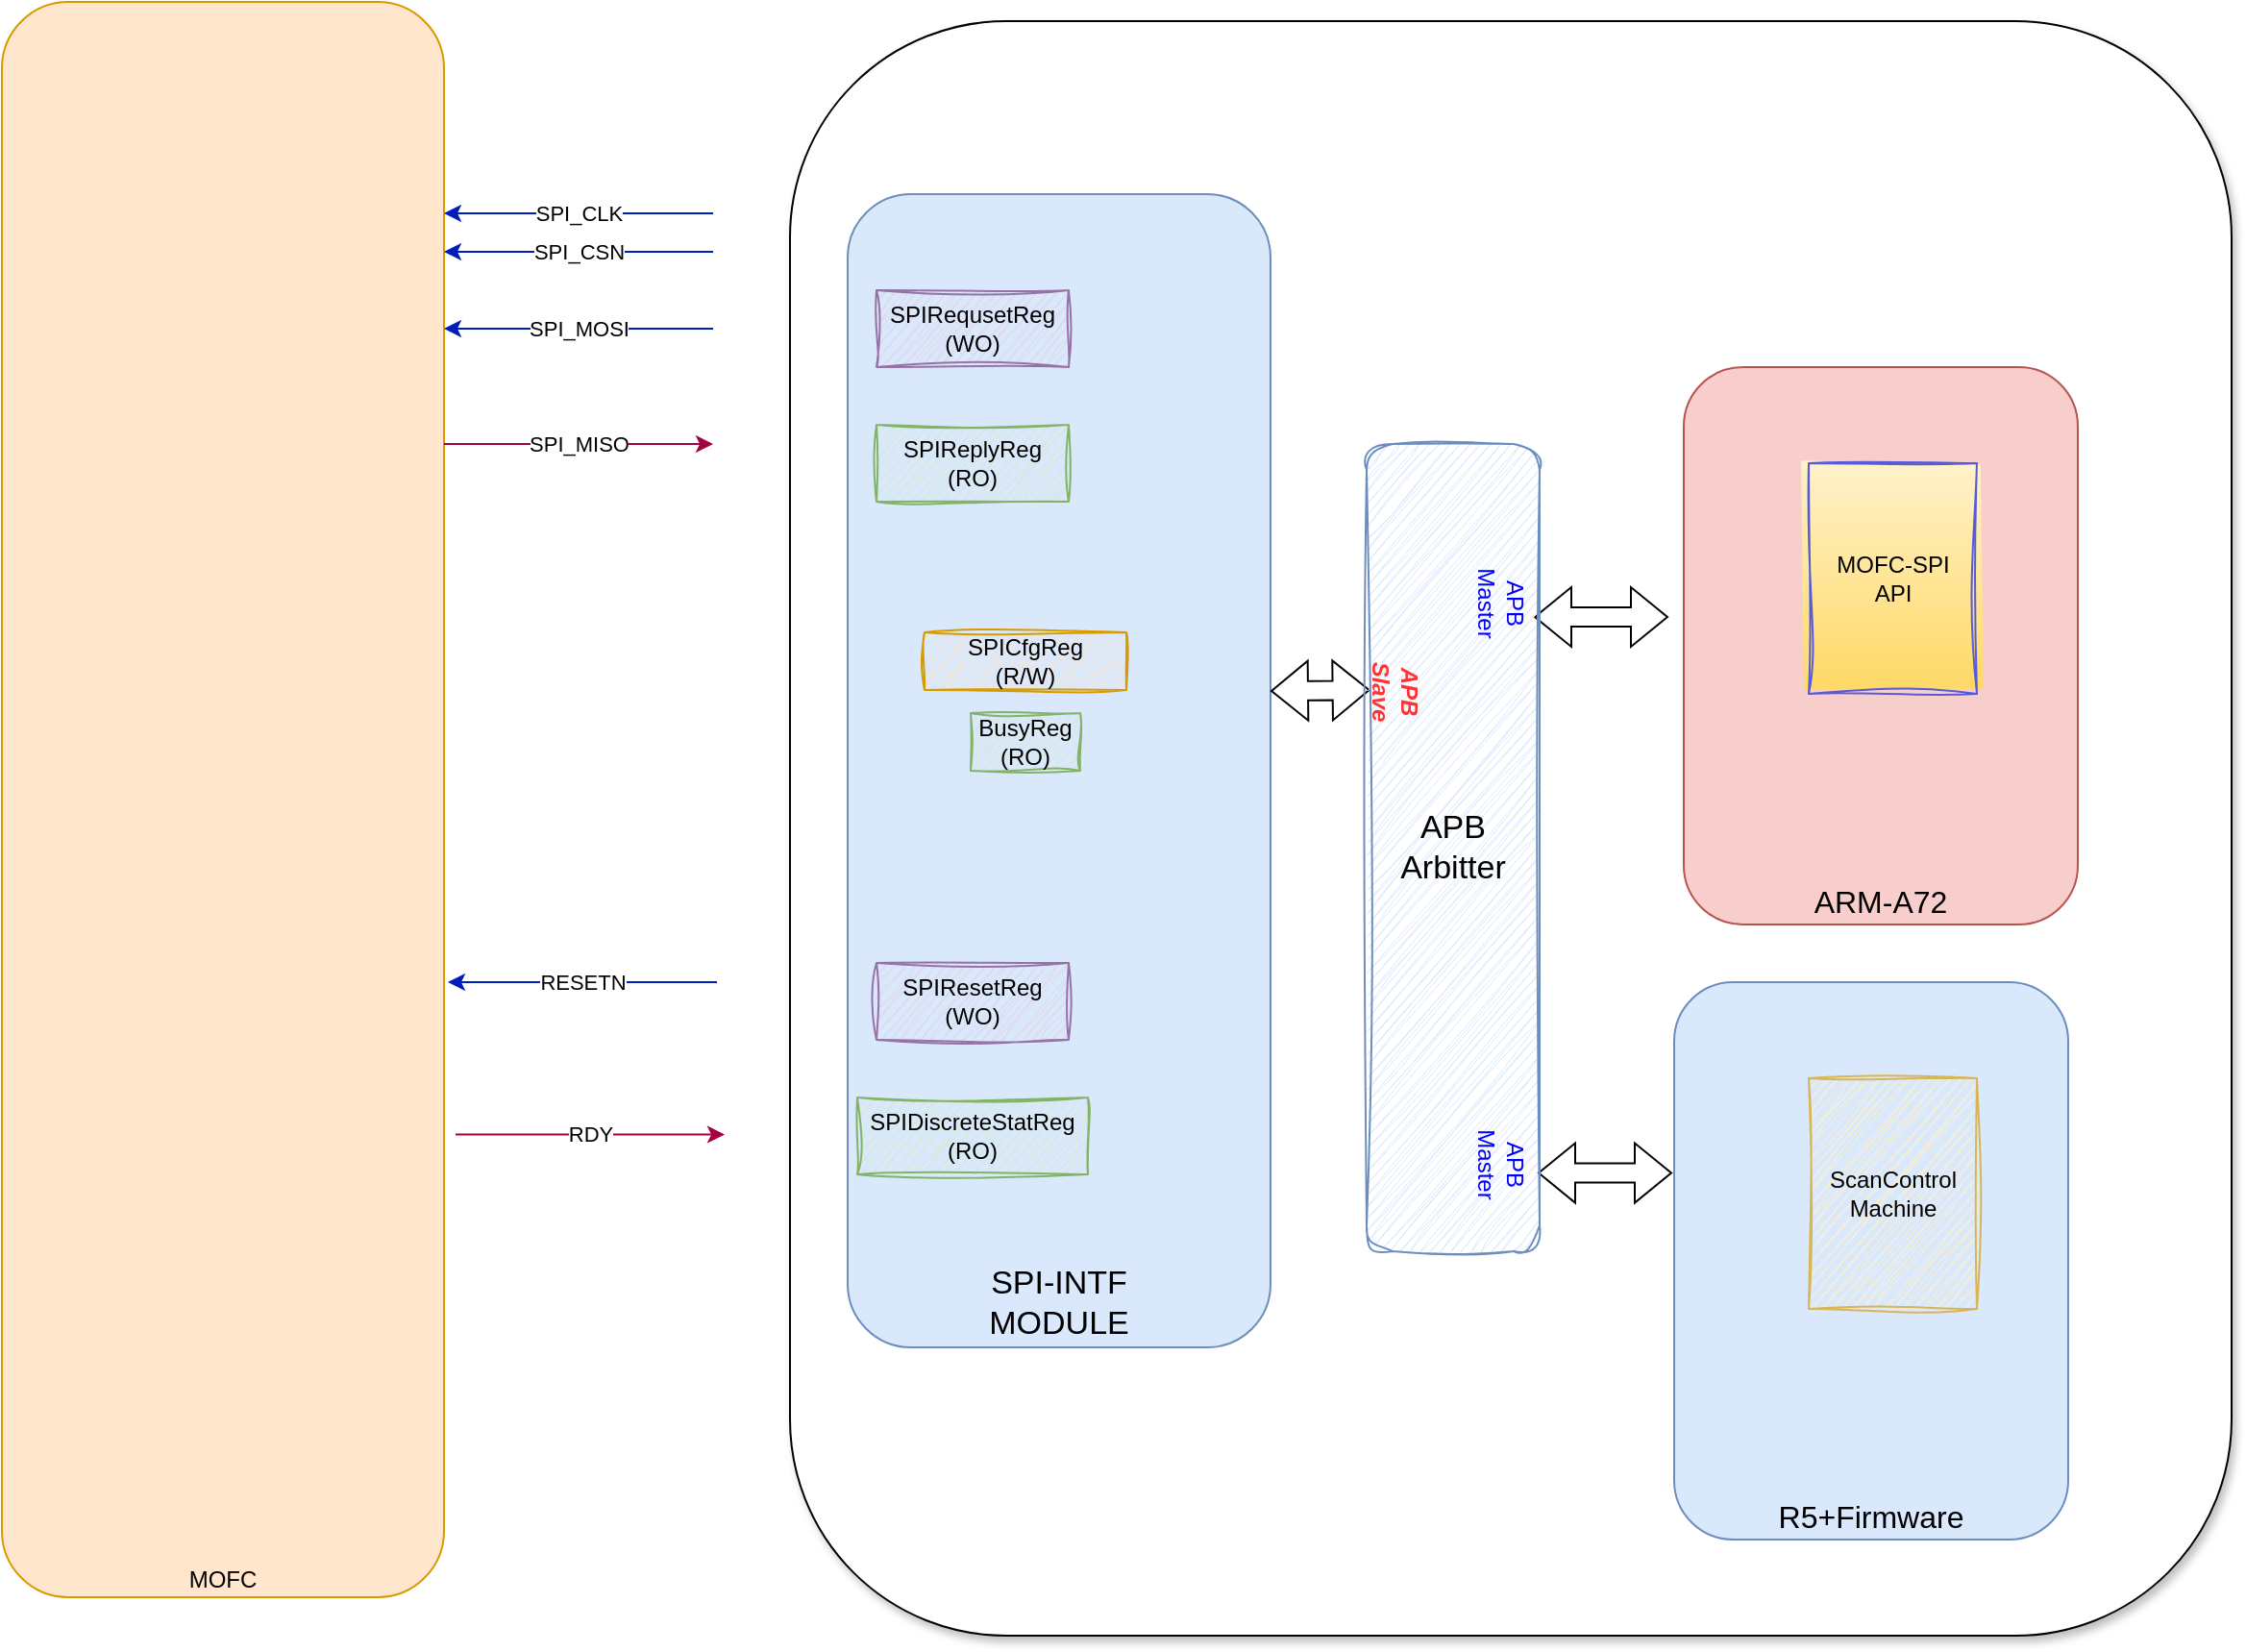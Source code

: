 <mxfile version="28.2.7" pages="13">
  <diagram name="Stage-1" id="oyTWszHKQuYAoLMAasmB">
    <mxGraphModel dx="2377" dy="1238" grid="1" gridSize="10" guides="1" tooltips="1" connect="1" arrows="1" fold="1" page="1" pageScale="1" pageWidth="1169" pageHeight="827" math="0" shadow="0">
      <root>
        <mxCell id="0" />
        <mxCell id="1" parent="0" />
        <mxCell id="h_JaUd0wHSCQr_tILFfT-2" value="" style="rounded=1;whiteSpace=wrap;html=1;shadow=1;glass=0;" parent="1" vertex="1">
          <mxGeometry x="540" y="80" width="750" height="840" as="geometry" />
        </mxCell>
        <mxCell id="rQRHxddnWWvyofvSSC0B-13" value="MOFC" style="rounded=1;whiteSpace=wrap;html=1;fillColor=#ffe6cc;strokeColor=#d79b00;verticalAlign=bottom;" parent="1" vertex="1">
          <mxGeometry x="130" y="70" width="230" height="830" as="geometry" />
        </mxCell>
        <mxCell id="0D9ScjktOefNJxblBEoT-2" value="SPI_MOSI" style="endArrow=classic;html=1;rounded=0;strokeColor=#001DBC;fillColor=#0050ef;" parent="1" edge="1">
          <mxGeometry width="50" height="50" relative="1" as="geometry">
            <mxPoint x="500" y="240" as="sourcePoint" />
            <mxPoint x="360" y="240" as="targetPoint" />
          </mxGeometry>
        </mxCell>
        <mxCell id="0D9ScjktOefNJxblBEoT-3" value="SPI_CLK" style="endArrow=classic;html=1;rounded=0;fillColor=#0050ef;strokeColor=#001DBC;" parent="1" edge="1">
          <mxGeometry width="50" height="50" relative="1" as="geometry">
            <mxPoint x="500" y="180" as="sourcePoint" />
            <mxPoint x="360" y="180" as="targetPoint" />
          </mxGeometry>
        </mxCell>
        <mxCell id="0D9ScjktOefNJxblBEoT-4" value="SPI_CSN" style="endArrow=classic;html=1;rounded=0;fillColor=#0050ef;strokeColor=#001DBC;" parent="1" edge="1">
          <mxGeometry width="50" height="50" relative="1" as="geometry">
            <mxPoint x="500" y="200" as="sourcePoint" />
            <mxPoint x="360" y="200" as="targetPoint" />
          </mxGeometry>
        </mxCell>
        <mxCell id="0D9ScjktOefNJxblBEoT-6" value="SPI_MISO" style="endArrow=classic;html=1;rounded=0;fillColor=#d80073;strokeColor=#A50040;" parent="1" edge="1">
          <mxGeometry width="50" height="50" relative="1" as="geometry">
            <mxPoint x="360" y="300" as="sourcePoint" />
            <mxPoint x="500" y="300" as="targetPoint" />
          </mxGeometry>
        </mxCell>
        <mxCell id="0D9ScjktOefNJxblBEoT-7" value="RDY" style="endArrow=classic;html=1;rounded=0;fillColor=#d80073;strokeColor=#A50040;" parent="1" edge="1">
          <mxGeometry width="50" height="50" relative="1" as="geometry">
            <mxPoint x="366" y="659.29" as="sourcePoint" />
            <mxPoint x="506" y="659.29" as="targetPoint" />
          </mxGeometry>
        </mxCell>
        <mxCell id="0D9ScjktOefNJxblBEoT-8" value="RESETN" style="endArrow=classic;html=1;rounded=0;fillColor=#0050ef;strokeColor=#001DBC;" parent="1" edge="1">
          <mxGeometry width="50" height="50" relative="1" as="geometry">
            <mxPoint x="502" y="580" as="sourcePoint" />
            <mxPoint x="362" y="580" as="targetPoint" />
          </mxGeometry>
        </mxCell>
        <mxCell id="rQRHxddnWWvyofvSSC0B-25" value="SPI-INTF&lt;div&gt;MODULE&lt;/div&gt;" style="rounded=1;whiteSpace=wrap;html=1;fillColor=#dae8fc;strokeColor=#6c8ebf;shadow=0;glass=0;verticalAlign=bottom;fontSize=17;" parent="1" vertex="1">
          <mxGeometry x="570" y="170" width="220" height="600" as="geometry" />
        </mxCell>
        <mxCell id="loHA5morH2UrGLpjQkst-2" value="SPIReply&lt;span style=&quot;background-color: transparent; color: light-dark(rgb(0, 0, 0), rgb(255, 255, 255));&quot;&gt;Reg&lt;/span&gt;&lt;div&gt;(RO)&lt;/div&gt;" style="rounded=0;whiteSpace=wrap;html=1;fillColor=#d5e8d4;strokeColor=#82b366;glass=0;sketch=1;curveFitting=1;jiggle=2;" parent="1" vertex="1">
          <mxGeometry x="585" y="290" width="100" height="40" as="geometry" />
        </mxCell>
        <mxCell id="0D9ScjktOefNJxblBEoT-9" value="SPIRequsetReg&lt;div&gt;(WO)&lt;/div&gt;" style="rounded=0;whiteSpace=wrap;html=1;fillColor=#e1d5e7;strokeColor=#9673a6;glass=0;sketch=1;curveFitting=1;jiggle=2;" parent="1" vertex="1">
          <mxGeometry x="585" y="220" width="100" height="40" as="geometry" />
        </mxCell>
        <mxCell id="0D9ScjktOefNJxblBEoT-10" value="BusyReg&lt;div&gt;(RO)&lt;/div&gt;" style="rounded=0;whiteSpace=wrap;html=1;fillColor=#d5e8d4;strokeColor=#82b366;glass=0;sketch=1;curveFitting=1;jiggle=2;" parent="1" vertex="1">
          <mxGeometry x="634" y="440" width="57" height="30" as="geometry" />
        </mxCell>
        <mxCell id="0D9ScjktOefNJxblBEoT-11" value="SPICfgReg&lt;div&gt;(R/W)&lt;/div&gt;" style="rounded=0;whiteSpace=wrap;html=1;fillColor=#ffe6cc;strokeColor=#d79b00;glass=0;sketch=1;curveFitting=1;jiggle=2;" parent="1" vertex="1">
          <mxGeometry x="610" y="398" width="105" height="30" as="geometry" />
        </mxCell>
        <mxCell id="0D9ScjktOefNJxblBEoT-12" value="ARM-A72" style="rounded=1;whiteSpace=wrap;html=1;fillColor=#f8cecc;strokeColor=#b85450;shadow=0;glass=0;verticalAlign=bottom;fontSize=16;" parent="1" vertex="1">
          <mxGeometry x="1005" y="260" width="205" height="290" as="geometry" />
        </mxCell>
        <mxCell id="ixU0c1UM425IJ_seZsLQ-2" value="" style="shape=flexArrow;endArrow=classic;startArrow=classic;html=1;rounded=0;" edge="1" parent="1">
          <mxGeometry width="100" height="100" relative="1" as="geometry">
            <mxPoint x="927" y="390" as="sourcePoint" />
            <mxPoint x="997" y="390" as="targetPoint" />
          </mxGeometry>
        </mxCell>
        <mxCell id="ixU0c1UM425IJ_seZsLQ-3" value="R5+Firmware" style="rounded=1;whiteSpace=wrap;html=1;fillColor=#dae8fc;strokeColor=#6c8ebf;shadow=0;glass=0;verticalAlign=bottom;fontSize=16;" vertex="1" parent="1">
          <mxGeometry x="1000" y="580" width="205" height="290" as="geometry" />
        </mxCell>
        <mxCell id="ixU0c1UM425IJ_seZsLQ-4" value="" style="shape=flexArrow;endArrow=classic;startArrow=classic;html=1;rounded=0;" edge="1" parent="1">
          <mxGeometry width="100" height="100" relative="1" as="geometry">
            <mxPoint x="929" y="679.29" as="sourcePoint" />
            <mxPoint x="999" y="679.29" as="targetPoint" />
          </mxGeometry>
        </mxCell>
        <mxCell id="ixU0c1UM425IJ_seZsLQ-5" value="" style="shape=flexArrow;endArrow=classic;startArrow=classic;html=1;rounded=0;entryX=0.009;entryY=0.213;entryDx=0;entryDy=0;entryPerimeter=0;" edge="1" parent="1">
          <mxGeometry width="100" height="100" relative="1" as="geometry">
            <mxPoint x="790" y="428.54" as="sourcePoint" />
            <mxPoint x="841.81" y="428.0" as="targetPoint" />
          </mxGeometry>
        </mxCell>
        <mxCell id="ixU0c1UM425IJ_seZsLQ-7" value="SPIResetReg&lt;div&gt;(WO)&lt;/div&gt;" style="rounded=0;whiteSpace=wrap;html=1;fillColor=#e1d5e7;strokeColor=#9673a6;glass=0;sketch=1;curveFitting=1;jiggle=2;" vertex="1" parent="1">
          <mxGeometry x="585" y="570" width="100" height="40" as="geometry" />
        </mxCell>
        <mxCell id="ixU0c1UM425IJ_seZsLQ-8" value="SPIDiscreteStatReg&lt;div&gt;(RO)&lt;/div&gt;" style="rounded=0;whiteSpace=wrap;html=1;fillColor=#d5e8d4;strokeColor=#82b366;glass=0;sketch=1;curveFitting=1;jiggle=2;" vertex="1" parent="1">
          <mxGeometry x="575" y="640" width="120" height="40" as="geometry" />
        </mxCell>
        <mxCell id="ixU0c1UM425IJ_seZsLQ-9" value="ScanControl&lt;div&gt;Machine&lt;/div&gt;" style="rounded=0;whiteSpace=wrap;html=1;fillColor=#fff2cc;strokeColor=#d6b656;glass=0;sketch=1;curveFitting=1;jiggle=2;" vertex="1" parent="1">
          <mxGeometry x="1070" y="630" width="87.5" height="120" as="geometry" />
        </mxCell>
        <mxCell id="ixU0c1UM425IJ_seZsLQ-10" value="MOFC-SPI&lt;div&gt;API&lt;/div&gt;" style="rounded=0;whiteSpace=wrap;html=1;fillColor=#fff2cc;strokeColor=light-dark(#575bd6, #6d5100);glass=0;gradientColor=#ffd966;sketch=1;curveFitting=1;jiggle=2;" vertex="1" parent="1">
          <mxGeometry x="1070" y="310" width="87.5" height="120" as="geometry" />
        </mxCell>
        <mxCell id="ixU0c1UM425IJ_seZsLQ-11" value="APB&lt;div&gt;Arbitter&lt;/div&gt;" style="rounded=1;whiteSpace=wrap;html=1;fillColor=#dae8fc;strokeColor=#6c8ebf;shadow=0;glass=0;verticalAlign=middle;fontSize=17;sketch=1;curveFitting=1;jiggle=2;" vertex="1" parent="1">
          <mxGeometry x="840" y="300" width="90" height="420" as="geometry" />
        </mxCell>
        <mxCell id="vBhBGm2CNSY9niryPrPT-1" value="APB&lt;div&gt;Master&lt;/div&gt;" style="text;html=1;whiteSpace=wrap;strokeColor=none;fillColor=none;align=center;verticalAlign=middle;rounded=0;rotation=90;fontColor=#0000FF;" vertex="1" parent="1">
          <mxGeometry x="880" y="368" width="60" height="30" as="geometry" />
        </mxCell>
        <mxCell id="vBhBGm2CNSY9niryPrPT-4" value="APB&lt;div&gt;Slave&lt;/div&gt;" style="text;html=1;whiteSpace=wrap;strokeColor=none;fillColor=none;align=center;verticalAlign=middle;rounded=0;rotation=90;fontStyle=3;fontColor=#FF3333;" vertex="1" parent="1">
          <mxGeometry x="825" y="414" width="60" height="30" as="geometry" />
        </mxCell>
        <mxCell id="vBhBGm2CNSY9niryPrPT-5" value="APB&lt;div&gt;Master&lt;/div&gt;" style="text;html=1;whiteSpace=wrap;strokeColor=none;fillColor=none;align=center;verticalAlign=middle;rounded=0;rotation=90;fontColor=#0000FF;" vertex="1" parent="1">
          <mxGeometry x="880" y="660" width="60" height="30" as="geometry" />
        </mxCell>
      </root>
    </mxGraphModel>
  </diagram>
  <diagram id="oQEdU__J4gM4NwZ3aKHT" name="Stage-2">
    <mxGraphModel dx="2607" dy="1356" grid="1" gridSize="10" guides="1" tooltips="1" connect="1" arrows="1" fold="1" page="1" pageScale="1" pageWidth="850" pageHeight="1100" math="0" shadow="0">
      <root>
        <mxCell id="0" />
        <mxCell id="1" parent="0" />
        <mxCell id="JOThOHy8g0jBCu55pqnB-6" value="" style="rounded=1;whiteSpace=wrap;html=1;" vertex="1" parent="1">
          <mxGeometry x="40" y="20" width="1530" height="1010" as="geometry" />
        </mxCell>
        <mxCell id="amJYsXwgEuxWAx_436GA-1" value="AI-ENGINES" style="rounded=1;whiteSpace=wrap;html=1;fillColor=#d5e8d4;strokeColor=#82b366;shadow=1;glass=0;verticalAlign=bottom;fontSize=20;" vertex="1" parent="1">
          <mxGeometry x="667" y="50" width="774" height="940" as="geometry" />
        </mxCell>
        <mxCell id="amJYsXwgEuxWAx_436GA-2" style="edgeStyle=orthogonalEdgeStyle;curved=1;rounded=0;orthogonalLoop=1;jettySize=auto;html=1;exitX=1;exitY=0.5;exitDx=0;exitDy=0;entryX=0.5;entryY=0;entryDx=0;entryDy=0;elbow=vertical;" edge="1" parent="1" source="amJYsXwgEuxWAx_436GA-3" target="amJYsXwgEuxWAx_436GA-21">
          <mxGeometry relative="1" as="geometry" />
        </mxCell>
        <mxCell id="amJYsXwgEuxWAx_436GA-3" value="" style="rounded=1;whiteSpace=wrap;html=1;fillColor=#dae8fc;strokeColor=#6c8ebf;shadow=1;glass=0;" vertex="1" parent="1">
          <mxGeometry x="711" y="70" width="299" height="270" as="geometry" />
        </mxCell>
        <mxCell id="amJYsXwgEuxWAx_436GA-4" value="" style="rounded=1;whiteSpace=wrap;html=1;fillColor=#fff2cc;strokeColor=default;shadow=1;glass=0;" vertex="1" parent="1">
          <mxGeometry x="741" y="90" width="200" height="100" as="geometry" />
        </mxCell>
        <mxCell id="amJYsXwgEuxWAx_436GA-5" value="FFT" style="rounded=0;whiteSpace=wrap;html=1;fillColor=#d5e8d4;strokeColor=#82b366;glass=0;sketch=1;curveFitting=1;jiggle=2;" vertex="1" parent="1">
          <mxGeometry x="761" y="110" width="40" height="60" as="geometry" />
        </mxCell>
        <mxCell id="amJYsXwgEuxWAx_436GA-6" value="DET" style="rounded=0;whiteSpace=wrap;html=1;fillColor=#d5e8d4;strokeColor=#82b366;glass=0;sketch=1;curveFitting=1;jiggle=2;" vertex="1" parent="1">
          <mxGeometry x="821" y="110" width="40" height="60" as="geometry" />
        </mxCell>
        <mxCell id="amJYsXwgEuxWAx_436GA-7" value="EST" style="rounded=0;whiteSpace=wrap;html=1;fillColor=#d5e8d4;strokeColor=#82b366;glass=0;sketch=1;curveFitting=1;jiggle=2;" vertex="1" parent="1">
          <mxGeometry x="881" y="110" width="40" height="60" as="geometry" />
        </mxCell>
        <mxCell id="amJYsXwgEuxWAx_436GA-8" value="" style="rounded=1;whiteSpace=wrap;html=1;fillColor=#fff2cc;strokeColor=#d6b656;" vertex="1" parent="1">
          <mxGeometry x="741" y="210" width="200" height="100" as="geometry" />
        </mxCell>
        <mxCell id="amJYsXwgEuxWAx_436GA-9" value="FFT" style="rounded=0;whiteSpace=wrap;html=1;fillColor=#d5e8d4;strokeColor=#82b366;sketch=1;curveFitting=1;jiggle=2;" vertex="1" parent="1">
          <mxGeometry x="761" y="230" width="40" height="60" as="geometry" />
        </mxCell>
        <mxCell id="amJYsXwgEuxWAx_436GA-10" value="DET" style="rounded=0;whiteSpace=wrap;html=1;fillColor=#d5e8d4;strokeColor=#82b366;sketch=1;curveFitting=1;jiggle=2;" vertex="1" parent="1">
          <mxGeometry x="821" y="230" width="40" height="60" as="geometry" />
        </mxCell>
        <mxCell id="amJYsXwgEuxWAx_436GA-11" value="EST" style="rounded=0;whiteSpace=wrap;html=1;fillColor=#d5e8d4;strokeColor=#82b366;sketch=1;curveFitting=1;jiggle=2;" vertex="1" parent="1">
          <mxGeometry x="881" y="230" width="40" height="60" as="geometry" />
        </mxCell>
        <mxCell id="amJYsXwgEuxWAx_436GA-12" value="" style="shape=flexArrow;endArrow=classic;html=1;rounded=0;fillColor=#f5f5f5;strokeColor=#666666;" edge="1" parent="1">
          <mxGeometry width="50" height="50" relative="1" as="geometry">
            <mxPoint x="460" y="130" as="sourcePoint" />
            <mxPoint x="721" y="130" as="targetPoint" />
          </mxGeometry>
        </mxCell>
        <mxCell id="amJYsXwgEuxWAx_436GA-13" value="" style="shape=flexArrow;endArrow=classic;html=1;rounded=0;fillColor=#f5f5f5;strokeColor=#666666;entryX=0.064;entryY=0.667;entryDx=0;entryDy=0;entryPerimeter=0;" edge="1" parent="1" target="amJYsXwgEuxWAx_436GA-3">
          <mxGeometry width="50" height="50" relative="1" as="geometry">
            <mxPoint x="630" y="135" as="sourcePoint" />
            <mxPoint x="520" y="225" as="targetPoint" />
          </mxGeometry>
        </mxCell>
        <mxCell id="amJYsXwgEuxWAx_436GA-14" value="&lt;div&gt;4 channels samples&amp;nbsp;&lt;/div&gt;&lt;div&gt;&lt;span style=&quot;background-color: transparent; color: light-dark(rgb(0, 0, 0), rgb(255, 255, 255));&quot;&gt;16I,16Q&amp;nbsp;&lt;/span&gt;@ 625Mhz&lt;/div&gt;&lt;div&gt;&amp;nbsp;&lt;/div&gt;" style="text;strokeColor=none;align=center;fillColor=none;html=1;verticalAlign=middle;whiteSpace=wrap;rounded=0;" vertex="1" parent="1">
          <mxGeometry x="465" y="30" width="150" height="90" as="geometry" />
        </mxCell>
        <mxCell id="amJYsXwgEuxWAx_436GA-15" value="&lt;div&gt;fft-short&lt;/div&gt;" style="text;strokeColor=none;align=center;fillColor=none;html=1;verticalAlign=middle;whiteSpace=wrap;rounded=0;" vertex="1" parent="1">
          <mxGeometry x="761" y="178" width="150" height="10" as="geometry" />
        </mxCell>
        <mxCell id="amJYsXwgEuxWAx_436GA-16" value="fft-long" style="text;strokeColor=none;align=center;fillColor=none;html=1;verticalAlign=middle;whiteSpace=wrap;rounded=0;" vertex="1" parent="1">
          <mxGeometry x="765" y="295" width="150" height="10" as="geometry" />
        </mxCell>
        <mxCell id="amJYsXwgEuxWAx_436GA-17" value="PDWS" style="shape=flexArrow;endArrow=classic;html=1;rounded=0;endWidth=24.828;endSize=7.11;width=15.333;fillColor=#f5f5f5;strokeColor=#666666;" edge="1" parent="1">
          <mxGeometry width="50" height="50" relative="1" as="geometry">
            <mxPoint x="1015" y="150" as="sourcePoint" />
            <mxPoint x="1085" y="150" as="targetPoint" />
          </mxGeometry>
        </mxCell>
        <mxCell id="amJYsXwgEuxWAx_436GA-18" value="PDWS" style="shape=flexArrow;endArrow=classic;html=1;rounded=0;endWidth=24.828;endSize=7.11;width=15.333;fillColor=#f5f5f5;strokeColor=#666666;" edge="1" parent="1">
          <mxGeometry width="50" height="50" relative="1" as="geometry">
            <mxPoint x="1017" y="290" as="sourcePoint" />
            <mxPoint x="1087" y="290" as="targetPoint" />
          </mxGeometry>
        </mxCell>
        <mxCell id="amJYsXwgEuxWAx_436GA-19" value="" style="shape=flexArrow;endArrow=classic;startArrow=classic;html=1;rounded=0;fillColor=#f5f5f5;strokeColor=#666666;" edge="1" parent="1">
          <mxGeometry width="100" height="100" relative="1" as="geometry">
            <mxPoint x="1096" y="790" as="sourcePoint" />
            <mxPoint x="1096" y="90" as="targetPoint" />
          </mxGeometry>
        </mxCell>
        <mxCell id="amJYsXwgEuxWAx_436GA-20" value="Adaptive manager" style="rounded=1;whiteSpace=wrap;html=1;fillColor=#dae8fc;strokeColor=#6c8ebf;verticalAlign=bottom;fontSize=15;" vertex="1" parent="1">
          <mxGeometry x="711" y="680" width="219" height="90" as="geometry" />
        </mxCell>
        <mxCell id="amJYsXwgEuxWAx_436GA-21" value="PDW-PRCOESING" style="rounded=1;whiteSpace=wrap;html=1;fillColor=#dae8fc;strokeColor=#6c8ebf;verticalAlign=bottom;fontSize=14;" vertex="1" parent="1">
          <mxGeometry x="1196" y="350" width="230" height="100" as="geometry" />
        </mxCell>
        <mxCell id="amJYsXwgEuxWAx_436GA-22" value="UNITE" style="rounded=0;whiteSpace=wrap;html=1;fillColor=#d5e8d4;strokeColor=#82b366;sketch=1;curveFitting=1;jiggle=2;" vertex="1" parent="1">
          <mxGeometry x="1206" y="360" width="40" height="60" as="geometry" />
        </mxCell>
        <mxCell id="amJYsXwgEuxWAx_436GA-23" value="MERGE" style="rounded=0;whiteSpace=wrap;html=1;fillColor=#d5e8d4;strokeColor=#82b366;sketch=1;curveFitting=1;jiggle=2;" vertex="1" parent="1">
          <mxGeometry x="1276" y="360" width="50" height="60" as="geometry" />
        </mxCell>
        <mxCell id="amJYsXwgEuxWAx_436GA-24" value="Cluster" style="rounded=0;whiteSpace=wrap;html=1;fillColor=#d5e8d4;strokeColor=#82b366;sketch=1;curveFitting=1;jiggle=2;strokeWidth=1;perimeterSpacing=0;direction=south;" vertex="1" parent="1">
          <mxGeometry x="1344" y="366" width="60" height="50" as="geometry" />
        </mxCell>
        <mxCell id="amJYsXwgEuxWAx_436GA-25" value="PDWS" style="shape=flexArrow;endArrow=classic;html=1;rounded=0;endWidth=24.828;endSize=7.11;width=15.333;fillColor=#f5f5f5;strokeColor=#666666;" edge="1" parent="1">
          <mxGeometry width="50" height="50" relative="1" as="geometry">
            <mxPoint x="1116" y="370" as="sourcePoint" />
            <mxPoint x="1186" y="370" as="targetPoint" />
          </mxGeometry>
        </mxCell>
        <mxCell id="amJYsXwgEuxWAx_436GA-26" value="PDWS" style="shape=flexArrow;endArrow=classic;html=1;rounded=0;endWidth=24.828;endSize=7.11;width=15.333;fillColor=#f5f5f5;strokeColor=#666666;" edge="1" parent="1">
          <mxGeometry width="50" height="50" relative="1" as="geometry">
            <mxPoint x="1176" y="430" as="sourcePoint" />
            <mxPoint x="1116" y="430" as="targetPoint" />
          </mxGeometry>
        </mxCell>
        <mxCell id="amJYsXwgEuxWAx_436GA-27" value="Final merge" style="rounded=1;whiteSpace=wrap;html=1;fillColor=#dae8fc;strokeColor=#6c8ebf;verticalAlign=bottom;fontSize=16;" vertex="1" parent="1">
          <mxGeometry x="711" y="822" width="289" height="100" as="geometry" />
        </mxCell>
        <mxCell id="amJYsXwgEuxWAx_436GA-28" value="PDWS" style="shape=flexArrow;endArrow=classic;html=1;rounded=0;endWidth=15.238;endSize=5.99;width=14;fillColor=#f5f5f5;strokeColor=#666666;" edge="1" parent="1" target="JOThOHy8g0jBCu55pqnB-2">
          <mxGeometry x="-0.2" width="50" height="50" relative="1" as="geometry">
            <mxPoint x="1083.41" y="700" as="sourcePoint" />
            <mxPoint x="979.681" y="684.65" as="targetPoint" />
            <mxPoint as="offset" />
          </mxGeometry>
        </mxCell>
        <mxCell id="amJYsXwgEuxWAx_436GA-29" value="PDWS" style="shape=flexArrow;endArrow=classic;html=1;rounded=0;endWidth=24.828;endSize=7.11;width=15.333;exitX=0.5;exitY=1;exitDx=0;exitDy=0;fillColor=#f5f5f5;strokeColor=#666666;" edge="1" parent="1">
          <mxGeometry x="0.008" width="50" height="50" relative="1" as="geometry">
            <mxPoint x="880.31" y="770" as="sourcePoint" />
            <mxPoint x="880" y="830" as="targetPoint" />
            <mxPoint as="offset" />
          </mxGeometry>
        </mxCell>
        <mxCell id="amJYsXwgEuxWAx_436GA-30" style="edgeStyle=orthogonalEdgeStyle;curved=1;rounded=0;orthogonalLoop=1;jettySize=auto;html=1;exitX=0.5;exitY=1;exitDx=0;exitDy=0;elbow=vertical;entryX=1;entryY=0.5;entryDx=0;entryDy=0;" edge="1" parent="1" source="amJYsXwgEuxWAx_436GA-21" target="amJYsXwgEuxWAx_436GA-20">
          <mxGeometry relative="1" as="geometry">
            <mxPoint x="981" y="215" as="sourcePoint" />
            <mxPoint x="1286" y="580" as="targetPoint" />
          </mxGeometry>
        </mxCell>
        <mxCell id="amJYsXwgEuxWAx_436GA-31" value="ARM-A72&lt;div&gt;(MC)&lt;/div&gt;" style="rounded=1;whiteSpace=wrap;html=1;fillColor=#f8cecc;strokeColor=#b85450;verticalAlign=bottom;" vertex="1" parent="1">
          <mxGeometry x="210" y="350" width="250" height="139" as="geometry" />
        </mxCell>
        <mxCell id="amJYsXwgEuxWAx_436GA-32" value="PDWS-FILE" style="shape=document;whiteSpace=wrap;html=1;boundedLbl=1;fillColor=#fff2cc;gradientColor=#ffd966;strokeColor=#d6b656;" vertex="1" parent="1">
          <mxGeometry x="380" y="560" width="120" height="80" as="geometry" />
        </mxCell>
        <mxCell id="amJYsXwgEuxWAx_436GA-33" value="Input&lt;div&gt;Samples&lt;/div&gt;" style="shape=document;whiteSpace=wrap;html=1;boundedLbl=1;fillColor=#dae8fc;gradientColor=#7ea6e0;strokeColor=#6c8ebf;" vertex="1" parent="1">
          <mxGeometry x="270" y="560" width="100" height="80" as="geometry" />
        </mxCell>
        <mxCell id="amJYsXwgEuxWAx_436GA-34" value="VERSAL-&amp;nbsp;&lt;span style=&quot;background-color: transparent; color: light-dark(rgb(0, 0, 0), rgb(255, 255, 255));&quot;&gt;&amp;nbsp;PL&lt;/span&gt;&lt;div&gt;&lt;div&gt;DRAM&lt;/div&gt;&lt;/div&gt;" style="shape=internalStorage;whiteSpace=wrap;html=1;backgroundOutline=1;verticalAlign=bottom;" vertex="1" parent="1">
          <mxGeometry x="190" y="80" width="264" height="230" as="geometry" />
        </mxCell>
        <mxCell id="amJYsXwgEuxWAx_436GA-35" value="Samples&lt;div&gt;4 channels, Sample rate 625[Mhz]&lt;/div&gt;" style="rounded=1;whiteSpace=wrap;html=1;fillColor=#ffe6cc;strokeColor=#d79b00;verticalAlign=bottom;" vertex="1" parent="1">
          <mxGeometry x="220" y="100" width="230" height="170" as="geometry" />
        </mxCell>
        <mxCell id="amJYsXwgEuxWAx_436GA-36" style="edgeStyle=orthogonalEdgeStyle;curved=1;rounded=0;orthogonalLoop=1;jettySize=auto;html=1;exitX=0.061;exitY=0.015;exitDx=0;exitDy=0;fillColor=#f8cecc;strokeColor=#b85450;exitPerimeter=0;" edge="1" parent="1" source="amJYsXwgEuxWAx_436GA-37">
          <mxGeometry relative="1" as="geometry">
            <mxPoint x="200" y="420" as="targetPoint" />
            <Array as="points">
              <mxPoint x="210" y="682" />
              <mxPoint x="210" y="620" />
              <mxPoint x="160" y="620" />
              <mxPoint x="160" y="420" />
            </Array>
          </mxGeometry>
        </mxCell>
        <mxCell id="amJYsXwgEuxWAx_436GA-37" value="Matlab model" style="rounded=1;whiteSpace=wrap;html=1;fillColor=#e1d5e7;strokeColor=#9673a6;verticalAlign=bottom;fontSize=17;" vertex="1" parent="1">
          <mxGeometry x="210" y="680" width="330" height="130" as="geometry" />
        </mxCell>
        <mxCell id="amJYsXwgEuxWAx_436GA-38" value="Task&lt;div&gt;Manager&lt;/div&gt;" style="rounded=0;whiteSpace=wrap;html=1;fillColor=#d5e8d4;strokeColor=#82b366;glass=0;sketch=1;curveFitting=1;jiggle=2;" vertex="1" parent="1">
          <mxGeometry x="240" y="700" width="60" height="60" as="geometry" />
        </mxCell>
        <mxCell id="amJYsXwgEuxWAx_436GA-39" value="INFO&lt;div&gt;MANGER&lt;/div&gt;" style="rounded=0;whiteSpace=wrap;html=1;fillColor=#d5e8d4;strokeColor=#82b366;glass=0;sketch=1;curveFitting=1;jiggle=2;" vertex="1" parent="1">
          <mxGeometry x="320" y="700" width="60" height="60" as="geometry" />
        </mxCell>
        <mxCell id="amJYsXwgEuxWAx_436GA-40" value="SP" style="rounded=0;whiteSpace=wrap;html=1;fillColor=#d5e8d4;strokeColor=#82b366;glass=0;sketch=1;curveFitting=1;jiggle=2;" vertex="1" parent="1">
          <mxGeometry x="415" y="700" width="50" height="60" as="geometry" />
        </mxCell>
        <mxCell id="amJYsXwgEuxWAx_436GA-41" value="Scan Table" style="shape=document;whiteSpace=wrap;html=1;boundedLbl=1;fillColor=#e6d0de;gradientColor=#d5739d;strokeColor=#996185;" vertex="1" parent="1">
          <mxGeometry x="210" y="860" width="100" height="70" as="geometry" />
        </mxCell>
        <mxCell id="amJYsXwgEuxWAx_436GA-42" value="INFO&lt;div&gt;MEMORY&lt;/div&gt;" style="shape=document;whiteSpace=wrap;html=1;boundedLbl=1;fillColor=#e6d0de;gradientColor=#d5739d;strokeColor=#996185;" vertex="1" parent="1">
          <mxGeometry x="330" y="860" width="100" height="70" as="geometry" />
        </mxCell>
        <mxCell id="amJYsXwgEuxWAx_436GA-43" value="SYS Knowledge&lt;div&gt;(PIR + Cancel table)&lt;/div&gt;" style="shape=document;whiteSpace=wrap;html=1;boundedLbl=1;fillColor=#e6d0de;gradientColor=#d5739d;strokeColor=#996185;" vertex="1" parent="1">
          <mxGeometry x="450" y="860" width="120" height="70" as="geometry" />
        </mxCell>
        <mxCell id="amJYsXwgEuxWAx_436GA-44" value="Dwell-0 samples" style="rounded=1;whiteSpace=wrap;html=1;fillColor=#f5f5f5;fontColor=#333333;strokeColor=#666666;" vertex="1" parent="1">
          <mxGeometry x="230" y="110" width="200" height="40" as="geometry" />
        </mxCell>
        <mxCell id="amJYsXwgEuxWAx_436GA-45" value="Dwell-1 samples" style="rounded=1;whiteSpace=wrap;html=1;fillColor=#f5f5f5;fontColor=#333333;strokeColor=#666666;" vertex="1" parent="1">
          <mxGeometry x="230" y="160" width="200" height="40" as="geometry" />
        </mxCell>
        <mxCell id="amJYsXwgEuxWAx_436GA-46" value="" style="shape=flexArrow;endArrow=classic;html=1;rounded=0;" edge="1" parent="1">
          <mxGeometry width="50" height="50" relative="1" as="geometry">
            <mxPoint x="494" y="860" as="sourcePoint" />
            <mxPoint x="494" y="810" as="targetPoint" />
          </mxGeometry>
        </mxCell>
        <mxCell id="amJYsXwgEuxWAx_436GA-47" value="" style="shape=flexArrow;endArrow=classic;html=1;rounded=0;exitX=0.365;exitY=0.057;exitDx=0;exitDy=0;exitPerimeter=0;" edge="1" parent="1">
          <mxGeometry width="50" height="50" relative="1" as="geometry">
            <mxPoint x="380" y="860" as="sourcePoint" />
            <mxPoint x="380" y="810" as="targetPoint" />
          </mxGeometry>
        </mxCell>
        <mxCell id="amJYsXwgEuxWAx_436GA-48" value="" style="shape=flexArrow;endArrow=classic;html=1;rounded=0;exitX=0.365;exitY=0.057;exitDx=0;exitDy=0;exitPerimeter=0;" edge="1" parent="1">
          <mxGeometry width="50" height="50" relative="1" as="geometry">
            <mxPoint x="259.5" y="860" as="sourcePoint" />
            <mxPoint x="259.5" y="810" as="targetPoint" />
          </mxGeometry>
        </mxCell>
        <mxCell id="amJYsXwgEuxWAx_436GA-49" style="edgeStyle=orthogonalEdgeStyle;curved=1;rounded=0;orthogonalLoop=1;jettySize=auto;html=1;exitX=0.309;exitY=1.033;exitDx=0;exitDy=0;elbow=vertical;exitPerimeter=0;entryX=0.25;entryY=0;entryDx=0;entryDy=0;" edge="1" parent="1" source="amJYsXwgEuxWAx_436GA-20" target="amJYsXwgEuxWAx_436GA-27">
          <mxGeometry relative="1" as="geometry">
            <mxPoint x="1321" y="460" as="sourcePoint" />
            <mxPoint x="836" y="517" as="targetPoint" />
          </mxGeometry>
        </mxCell>
        <mxCell id="amJYsXwgEuxWAx_436GA-50" style="edgeStyle=orthogonalEdgeStyle;curved=1;rounded=0;orthogonalLoop=1;jettySize=auto;html=1;exitX=0;exitY=0.25;exitDx=0;exitDy=0;elbow=vertical;entryX=1;entryY=1;entryDx=0;entryDy=0;" edge="1" parent="1" source="amJYsXwgEuxWAx_436GA-27" target="amJYsXwgEuxWAx_436GA-31">
          <mxGeometry relative="1" as="geometry">
            <mxPoint x="705" y="620" as="sourcePoint" />
            <mxPoint x="692" y="680" as="targetPoint" />
            <Array as="points">
              <mxPoint x="711" y="669" />
              <mxPoint x="624" y="669" />
              <mxPoint x="624" y="530" />
              <mxPoint x="460" y="530" />
            </Array>
          </mxGeometry>
        </mxCell>
        <mxCell id="amJYsXwgEuxWAx_436GA-52" style="edgeStyle=orthogonalEdgeStyle;curved=1;rounded=0;orthogonalLoop=1;jettySize=auto;html=1;exitX=1;exitY=0.5;exitDx=0;exitDy=0;fillColor=#f8cecc;strokeColor=#b85450;entryX=0.003;entryY=0.419;entryDx=0;entryDy=0;entryPerimeter=0;" edge="1" parent="1" source="amJYsXwgEuxWAx_436GA-31" target="amJYsXwgEuxWAx_436GA-1">
          <mxGeometry relative="1" as="geometry">
            <mxPoint x="220" y="690" as="sourcePoint" />
            <mxPoint x="220" y="430" as="targetPoint" />
          </mxGeometry>
        </mxCell>
        <mxCell id="amJYsXwgEuxWAx_436GA-53" style="edgeStyle=orthogonalEdgeStyle;curved=1;rounded=0;orthogonalLoop=1;jettySize=auto;html=1;exitX=1;exitY=0.5;exitDx=0;exitDy=0;fillColor=#f8cecc;strokeColor=#b85450;entryX=1;entryY=0.5;entryDx=0;entryDy=0;dashed=1;dashPattern=12 12;" edge="1" parent="1" target="amJYsXwgEuxWAx_436GA-31">
          <mxGeometry relative="1" as="geometry">
            <mxPoint x="209.5" y="419" as="sourcePoint" />
            <mxPoint x="329.5" y="434" as="targetPoint" />
            <Array as="points">
              <mxPoint x="210" y="399" />
              <mxPoint x="231" y="399" />
              <mxPoint x="231" y="430" />
              <mxPoint x="430" y="430" />
              <mxPoint x="430" y="420" />
            </Array>
          </mxGeometry>
        </mxCell>
        <mxCell id="amJYsXwgEuxWAx_436GA-54" style="edgeStyle=orthogonalEdgeStyle;curved=1;rounded=0;orthogonalLoop=1;jettySize=auto;html=1;entryX=0.5;entryY=0;entryDx=0;entryDy=0;" edge="1" parent="1" target="amJYsXwgEuxWAx_436GA-32">
          <mxGeometry relative="1" as="geometry">
            <mxPoint x="420" y="490" as="sourcePoint" />
          </mxGeometry>
        </mxCell>
        <mxCell id="amJYsXwgEuxWAx_436GA-55" style="edgeStyle=orthogonalEdgeStyle;curved=1;rounded=0;orthogonalLoop=1;jettySize=auto;html=1;entryX=0.72;entryY=-0.028;entryDx=0;entryDy=0;exitX=0.528;exitY=0.85;exitDx=0;exitDy=0;exitPerimeter=0;entryPerimeter=0;" edge="1" parent="1" source="amJYsXwgEuxWAx_436GA-32" target="amJYsXwgEuxWAx_436GA-37">
          <mxGeometry relative="1" as="geometry">
            <mxPoint x="430" y="500" as="sourcePoint" />
            <mxPoint x="450" y="570" as="targetPoint" />
          </mxGeometry>
        </mxCell>
        <mxCell id="amJYsXwgEuxWAx_436GA-56" style="edgeStyle=orthogonalEdgeStyle;curved=1;rounded=0;orthogonalLoop=1;jettySize=auto;html=1;exitX=0.25;exitY=0;exitDx=0;exitDy=0;entryX=0.343;entryY=0.987;entryDx=0;entryDy=0;entryPerimeter=0;fillColor=#dae8fc;strokeColor=#6c8ebf;" edge="1" parent="1" source="amJYsXwgEuxWAx_436GA-33" target="amJYsXwgEuxWAx_436GA-31">
          <mxGeometry relative="1" as="geometry" />
        </mxCell>
        <mxCell id="amJYsXwgEuxWAx_436GA-57" style="edgeStyle=orthogonalEdgeStyle;curved=1;rounded=0;orthogonalLoop=1;jettySize=auto;html=1;entryX=0.343;entryY=0.987;entryDx=0;entryDy=0;entryPerimeter=0;fillColor=#dae8fc;strokeColor=#6c8ebf;" edge="1" parent="1">
          <mxGeometry relative="1" as="geometry">
            <mxPoint x="281" y="350" as="sourcePoint" />
            <mxPoint x="281" y="310" as="targetPoint" />
          </mxGeometry>
        </mxCell>
        <mxCell id="amJYsXwgEuxWAx_436GA-58" style="edgeStyle=orthogonalEdgeStyle;curved=1;rounded=0;orthogonalLoop=1;jettySize=auto;html=1;exitX=0.337;exitY=0.995;exitDx=0;exitDy=0;entryX=0.343;entryY=0.987;entryDx=0;entryDy=0;entryPerimeter=0;fillColor=#dae8fc;strokeColor=#6c8ebf;exitPerimeter=0;dashed=1;dashPattern=8 8;" edge="1" parent="1" source="amJYsXwgEuxWAx_436GA-31">
          <mxGeometry relative="1" as="geometry">
            <mxPoint x="280" y="426.5" as="sourcePoint" />
            <mxPoint x="281" y="353.5" as="targetPoint" />
            <Array as="points">
              <mxPoint x="290" y="488" />
              <mxPoint x="290" y="380" />
              <mxPoint x="282" y="380" />
              <mxPoint x="282" y="353" />
            </Array>
          </mxGeometry>
        </mxCell>
        <mxCell id="wbwCMQttK-qgTD97VCqN-1" value="" style="rounded=1;whiteSpace=wrap;html=1;fillColor=#dae8fc;strokeColor=#6c8ebf;shadow=1;glass=0;" vertex="1" parent="1">
          <mxGeometry x="709" y="361" width="291" height="299" as="geometry" />
        </mxCell>
        <mxCell id="wbwCMQttK-qgTD97VCqN-24" value="" style="group" vertex="1" connectable="0" parent="1">
          <mxGeometry x="731" y="380" width="210" height="100" as="geometry" />
        </mxCell>
        <mxCell id="wbwCMQttK-qgTD97VCqN-22" value="" style="rounded=1;whiteSpace=wrap;html=1;fillColor=#fff2cc;strokeColor=#d6b656;" vertex="1" parent="wbwCMQttK-qgTD97VCqN-24">
          <mxGeometry width="210" height="100" as="geometry" />
        </mxCell>
        <mxCell id="wbwCMQttK-qgTD97VCqN-2" value="deramp" style="rounded=0;whiteSpace=wrap;html=1;fillColor=#d5e8d4;strokeColor=#82b366;sketch=1;curveFitting=1;jiggle=2;" vertex="1" parent="wbwCMQttK-qgTD97VCqN-24">
          <mxGeometry x="10" y="15" width="40" height="20" as="geometry" />
        </mxCell>
        <mxCell id="wbwCMQttK-qgTD97VCqN-3" value="fft" style="rounded=0;whiteSpace=wrap;html=1;fillColor=#d5e8d4;strokeColor=#82b366;sketch=1;curveFitting=1;jiggle=2;" vertex="1" parent="wbwCMQttK-qgTD97VCqN-24">
          <mxGeometry x="60" y="15" width="40" height="20" as="geometry" />
        </mxCell>
        <mxCell id="wbwCMQttK-qgTD97VCqN-4" value="det" style="rounded=0;whiteSpace=wrap;html=1;fillColor=#d5e8d4;strokeColor=#82b366;sketch=1;curveFitting=1;jiggle=2;" vertex="1" parent="wbwCMQttK-qgTD97VCqN-24">
          <mxGeometry x="110" y="15" width="40" height="20" as="geometry" />
        </mxCell>
        <mxCell id="wbwCMQttK-qgTD97VCqN-5" value="est" style="rounded=0;whiteSpace=wrap;html=1;fillColor=#d5e8d4;strokeColor=#82b366;sketch=1;curveFitting=1;jiggle=2;" vertex="1" parent="wbwCMQttK-qgTD97VCqN-24">
          <mxGeometry x="160" y="15" width="40" height="20" as="geometry" />
        </mxCell>
        <mxCell id="wbwCMQttK-qgTD97VCqN-7" value="deramp" style="rounded=0;whiteSpace=wrap;html=1;fillColor=#d5e8d4;strokeColor=#82b366;sketch=1;curveFitting=1;jiggle=2;" vertex="1" parent="wbwCMQttK-qgTD97VCqN-24">
          <mxGeometry x="10" y="65" width="40" height="20" as="geometry" />
        </mxCell>
        <mxCell id="wbwCMQttK-qgTD97VCqN-8" value="fft" style="rounded=0;whiteSpace=wrap;html=1;fillColor=#d5e8d4;strokeColor=#82b366;sketch=1;curveFitting=1;jiggle=2;" vertex="1" parent="wbwCMQttK-qgTD97VCqN-24">
          <mxGeometry x="60" y="65" width="40" height="20" as="geometry" />
        </mxCell>
        <mxCell id="wbwCMQttK-qgTD97VCqN-9" value="det" style="rounded=0;whiteSpace=wrap;html=1;fillColor=#d5e8d4;strokeColor=#82b366;sketch=1;curveFitting=1;jiggle=2;" vertex="1" parent="wbwCMQttK-qgTD97VCqN-24">
          <mxGeometry x="110" y="65" width="40" height="20" as="geometry" />
        </mxCell>
        <mxCell id="wbwCMQttK-qgTD97VCqN-10" value="est" style="rounded=0;whiteSpace=wrap;html=1;fillColor=#d5e8d4;strokeColor=#82b366;sketch=1;curveFitting=1;jiggle=2;" vertex="1" parent="wbwCMQttK-qgTD97VCqN-24">
          <mxGeometry x="160" y="65" width="40" height="20" as="geometry" />
        </mxCell>
        <mxCell id="wbwCMQttK-qgTD97VCqN-11" value="" style="ellipse;whiteSpace=wrap;html=1;fillColor=#f5f5f5;strokeColor=#666666;fontColor=#333333;" vertex="1" parent="wbwCMQttK-qgTD97VCqN-24">
          <mxGeometry x="25" y="45" width="10" height="10" as="geometry" />
        </mxCell>
        <mxCell id="wbwCMQttK-qgTD97VCqN-13" value="" style="ellipse;whiteSpace=wrap;html=1;fillColor=#f5f5f5;strokeColor=#666666;fontColor=#333333;" vertex="1" parent="wbwCMQttK-qgTD97VCqN-24">
          <mxGeometry x="70" y="45" width="10" height="10" as="geometry" />
        </mxCell>
        <mxCell id="wbwCMQttK-qgTD97VCqN-14" value="" style="ellipse;whiteSpace=wrap;html=1;fillColor=#f5f5f5;strokeColor=#666666;fontColor=#333333;" vertex="1" parent="wbwCMQttK-qgTD97VCqN-24">
          <mxGeometry x="125" y="45" width="10" height="10" as="geometry" />
        </mxCell>
        <mxCell id="wbwCMQttK-qgTD97VCqN-17" value="" style="ellipse;whiteSpace=wrap;html=1;fillColor=#f5f5f5;strokeColor=#666666;fontColor=#333333;" vertex="1" parent="wbwCMQttK-qgTD97VCqN-24">
          <mxGeometry x="175" y="45" width="10" height="10" as="geometry" />
        </mxCell>
        <mxCell id="wbwCMQttK-qgTD97VCqN-25" value="" style="group" vertex="1" connectable="0" parent="1">
          <mxGeometry x="731" y="500" width="210" height="100" as="geometry" />
        </mxCell>
        <mxCell id="wbwCMQttK-qgTD97VCqN-26" value="" style="rounded=1;whiteSpace=wrap;html=1;fillColor=#fff2cc;strokeColor=#d6b656;" vertex="1" parent="wbwCMQttK-qgTD97VCqN-25">
          <mxGeometry width="210" height="100" as="geometry" />
        </mxCell>
        <mxCell id="wbwCMQttK-qgTD97VCqN-27" value="deramp" style="rounded=0;whiteSpace=wrap;html=1;fillColor=#d5e8d4;strokeColor=#82b366;sketch=1;curveFitting=1;jiggle=2;" vertex="1" parent="wbwCMQttK-qgTD97VCqN-25">
          <mxGeometry x="10" y="15" width="40" height="20" as="geometry" />
        </mxCell>
        <mxCell id="wbwCMQttK-qgTD97VCqN-28" value="fft" style="rounded=0;whiteSpace=wrap;html=1;fillColor=#d5e8d4;strokeColor=#82b366;sketch=1;curveFitting=1;jiggle=2;" vertex="1" parent="wbwCMQttK-qgTD97VCqN-25">
          <mxGeometry x="60" y="15" width="40" height="20" as="geometry" />
        </mxCell>
        <mxCell id="wbwCMQttK-qgTD97VCqN-29" value="det" style="rounded=0;whiteSpace=wrap;html=1;fillColor=#d5e8d4;strokeColor=#82b366;sketch=1;curveFitting=1;jiggle=2;" vertex="1" parent="wbwCMQttK-qgTD97VCqN-25">
          <mxGeometry x="110" y="15" width="40" height="20" as="geometry" />
        </mxCell>
        <mxCell id="wbwCMQttK-qgTD97VCqN-30" value="est" style="rounded=0;whiteSpace=wrap;html=1;fillColor=#d5e8d4;strokeColor=#82b366;sketch=1;curveFitting=1;jiggle=2;" vertex="1" parent="wbwCMQttK-qgTD97VCqN-25">
          <mxGeometry x="160" y="15" width="40" height="20" as="geometry" />
        </mxCell>
        <mxCell id="wbwCMQttK-qgTD97VCqN-31" value="deramp" style="rounded=0;whiteSpace=wrap;html=1;fillColor=#d5e8d4;strokeColor=#82b366;sketch=1;curveFitting=1;jiggle=2;" vertex="1" parent="wbwCMQttK-qgTD97VCqN-25">
          <mxGeometry x="10" y="65" width="40" height="20" as="geometry" />
        </mxCell>
        <mxCell id="wbwCMQttK-qgTD97VCqN-32" value="fft" style="rounded=0;whiteSpace=wrap;html=1;fillColor=#d5e8d4;strokeColor=#82b366;sketch=1;curveFitting=1;jiggle=2;" vertex="1" parent="wbwCMQttK-qgTD97VCqN-25">
          <mxGeometry x="60" y="65" width="40" height="20" as="geometry" />
        </mxCell>
        <mxCell id="wbwCMQttK-qgTD97VCqN-33" value="det" style="rounded=0;whiteSpace=wrap;html=1;fillColor=#d5e8d4;strokeColor=#82b366;sketch=1;curveFitting=1;jiggle=2;" vertex="1" parent="wbwCMQttK-qgTD97VCqN-25">
          <mxGeometry x="110" y="65" width="40" height="20" as="geometry" />
        </mxCell>
        <mxCell id="wbwCMQttK-qgTD97VCqN-34" value="est" style="rounded=0;whiteSpace=wrap;html=1;fillColor=#d5e8d4;strokeColor=#82b366;sketch=1;curveFitting=1;jiggle=2;" vertex="1" parent="wbwCMQttK-qgTD97VCqN-25">
          <mxGeometry x="160" y="65" width="40" height="20" as="geometry" />
        </mxCell>
        <mxCell id="wbwCMQttK-qgTD97VCqN-35" value="" style="ellipse;whiteSpace=wrap;html=1;fillColor=#f5f5f5;strokeColor=#666666;fontColor=#333333;" vertex="1" parent="wbwCMQttK-qgTD97VCqN-25">
          <mxGeometry x="25" y="45" width="10" height="10" as="geometry" />
        </mxCell>
        <mxCell id="wbwCMQttK-qgTD97VCqN-36" value="" style="ellipse;whiteSpace=wrap;html=1;fillColor=#f5f5f5;strokeColor=#666666;fontColor=#333333;" vertex="1" parent="wbwCMQttK-qgTD97VCqN-25">
          <mxGeometry x="70" y="45" width="10" height="10" as="geometry" />
        </mxCell>
        <mxCell id="wbwCMQttK-qgTD97VCqN-37" value="" style="ellipse;whiteSpace=wrap;html=1;fillColor=#f5f5f5;strokeColor=#666666;fontColor=#333333;" vertex="1" parent="wbwCMQttK-qgTD97VCqN-25">
          <mxGeometry x="125" y="45" width="10" height="10" as="geometry" />
        </mxCell>
        <mxCell id="wbwCMQttK-qgTD97VCqN-38" value="" style="ellipse;whiteSpace=wrap;html=1;fillColor=#f5f5f5;strokeColor=#666666;fontColor=#333333;" vertex="1" parent="wbwCMQttK-qgTD97VCqN-25">
          <mxGeometry x="175" y="45" width="10" height="10" as="geometry" />
        </mxCell>
        <mxCell id="wbwCMQttK-qgTD97VCqN-39" style="edgeStyle=orthogonalEdgeStyle;curved=1;rounded=0;orthogonalLoop=1;jettySize=auto;html=1;exitX=0;exitY=0.5;exitDx=0;exitDy=0;fillColor=#f8cecc;strokeColor=#b85450;entryX=0.01;entryY=0.57;entryDx=0;entryDy=0;entryPerimeter=0;" edge="1" parent="1" source="JOThOHy8g0jBCu55pqnB-2" target="wbwCMQttK-qgTD97VCqN-26">
          <mxGeometry relative="1" as="geometry">
            <mxPoint x="711.43" y="720" as="sourcePoint" />
            <mxPoint x="920.43" y="744" as="targetPoint" />
            <Array as="points">
              <mxPoint x="821" y="720" />
              <mxPoint x="670" y="720" />
              <mxPoint x="670" y="690" />
              <mxPoint x="660" y="690" />
              <mxPoint x="660" y="585" />
              <mxPoint x="733" y="585" />
            </Array>
          </mxGeometry>
        </mxCell>
        <mxCell id="wbwCMQttK-qgTD97VCqN-40" value="Logic&lt;div&gt;Filter&lt;/div&gt;" style="rounded=0;whiteSpace=wrap;html=1;fillColor=#d5e8d4;strokeColor=#82b366;sketch=1;curveFitting=1;jiggle=2;rotation=90;" vertex="1" parent="1">
          <mxGeometry x="940" y="535" width="70" height="30" as="geometry" />
        </mxCell>
        <mxCell id="wbwCMQttK-qgTD97VCqN-41" value="PDWS" style="shape=flexArrow;endArrow=classic;html=1;rounded=0;endWidth=24.828;endSize=7.11;width=15.333;entryX=0.897;entryY=0.006;entryDx=0;entryDy=0;entryPerimeter=0;exitX=1;exitY=0.5;exitDx=0;exitDy=0;fillColor=#f5f5f5;strokeColor=#666666;" edge="1" parent="1" source="wbwCMQttK-qgTD97VCqN-40" target="amJYsXwgEuxWAx_436GA-27">
          <mxGeometry x="-0.2" width="50" height="50" relative="1" as="geometry">
            <mxPoint x="975" y="610" as="sourcePoint" />
            <mxPoint x="1034" y="754.29" as="targetPoint" />
            <mxPoint as="offset" />
          </mxGeometry>
        </mxCell>
        <mxCell id="wbwCMQttK-qgTD97VCqN-42" value="" style="shape=flexArrow;endArrow=classic;html=1;rounded=0;endWidth=14.253;endSize=6.331;width=15.333;" edge="1" parent="1">
          <mxGeometry x="-0.2" width="50" height="50" relative="1" as="geometry">
            <mxPoint x="930" y="550" as="sourcePoint" />
            <mxPoint x="960" y="550" as="targetPoint" />
            <mxPoint as="offset" />
          </mxGeometry>
        </mxCell>
        <mxCell id="wbwCMQttK-qgTD97VCqN-43" value="PDWS" style="shape=flexArrow;endArrow=classic;html=1;rounded=0;endWidth=24.828;endSize=7.11;width=15.333;fillColor=#f5f5f5;strokeColor=#666666;" edge="1" parent="1">
          <mxGeometry width="50" height="50" relative="1" as="geometry">
            <mxPoint x="1015" y="399.29" as="sourcePoint" />
            <mxPoint x="1085" y="399.29" as="targetPoint" />
          </mxGeometry>
        </mxCell>
        <mxCell id="wbwCMQttK-qgTD97VCqN-54" value="" style="group" vertex="1" connectable="0" parent="1">
          <mxGeometry x="639" y="401.48" width="50" height="185.52" as="geometry" />
        </mxCell>
        <mxCell id="wbwCMQttK-qgTD97VCqN-44" value="" style="shape=flexArrow;endArrow=classic;html=1;rounded=0;endWidth=9.6;endSize=5.068;width=8;fillColor=#f5f5f5;strokeColor=#666666;" edge="1" parent="wbwCMQttK-qgTD97VCqN-54">
          <mxGeometry width="50" height="50" relative="1" as="geometry">
            <mxPoint as="sourcePoint" />
            <mxPoint x="50" as="targetPoint" />
          </mxGeometry>
        </mxCell>
        <mxCell id="wbwCMQttK-qgTD97VCqN-45" value="" style="shape=flexArrow;endArrow=classic;html=1;rounded=0;endWidth=9.6;endSize=5.068;width=8;fillColor=#f5f5f5;strokeColor=#666666;" edge="1" parent="wbwCMQttK-qgTD97VCqN-54">
          <mxGeometry width="50" height="50" relative="1" as="geometry">
            <mxPoint y="25.0" as="sourcePoint" />
            <mxPoint x="50" y="25.0" as="targetPoint" />
          </mxGeometry>
        </mxCell>
        <mxCell id="wbwCMQttK-qgTD97VCqN-48" value="" style="shape=flexArrow;endArrow=classic;html=1;rounded=0;endWidth=9.6;endSize=5.068;width=8;fillColor=#f5f5f5;strokeColor=#666666;" edge="1" parent="wbwCMQttK-qgTD97VCqN-54">
          <mxGeometry width="50" height="50" relative="1" as="geometry">
            <mxPoint y="54.52" as="sourcePoint" />
            <mxPoint x="50" y="54.52" as="targetPoint" />
          </mxGeometry>
        </mxCell>
        <mxCell id="wbwCMQttK-qgTD97VCqN-49" value="" style="shape=flexArrow;endArrow=classic;html=1;rounded=0;endWidth=9.6;endSize=5.068;width=8;fillColor=#f5f5f5;strokeColor=#666666;" edge="1" parent="wbwCMQttK-qgTD97VCqN-54">
          <mxGeometry width="50" height="50" relative="1" as="geometry">
            <mxPoint y="79.52" as="sourcePoint" />
            <mxPoint x="50" y="79.52" as="targetPoint" />
          </mxGeometry>
        </mxCell>
        <mxCell id="wbwCMQttK-qgTD97VCqN-50" value="" style="shape=flexArrow;endArrow=classic;html=1;rounded=0;endWidth=9.6;endSize=5.068;width=8;fillColor=#f5f5f5;strokeColor=#666666;" edge="1" parent="wbwCMQttK-qgTD97VCqN-54">
          <mxGeometry width="50" height="50" relative="1" as="geometry">
            <mxPoint y="106.0" as="sourcePoint" />
            <mxPoint x="50" y="106.0" as="targetPoint" />
          </mxGeometry>
        </mxCell>
        <mxCell id="wbwCMQttK-qgTD97VCqN-51" value="" style="shape=flexArrow;endArrow=classic;html=1;rounded=0;endWidth=9.6;endSize=5.068;width=8;fillColor=#f5f5f5;strokeColor=#666666;" edge="1" parent="wbwCMQttK-qgTD97VCqN-54">
          <mxGeometry width="50" height="50" relative="1" as="geometry">
            <mxPoint y="131.0" as="sourcePoint" />
            <mxPoint x="50" y="131.0" as="targetPoint" />
          </mxGeometry>
        </mxCell>
        <mxCell id="wbwCMQttK-qgTD97VCqN-52" value="" style="shape=flexArrow;endArrow=classic;html=1;rounded=0;endWidth=9.6;endSize=5.068;width=8;fillColor=#f5f5f5;strokeColor=#666666;" edge="1" parent="wbwCMQttK-qgTD97VCqN-54">
          <mxGeometry width="50" height="50" relative="1" as="geometry">
            <mxPoint y="160.52" as="sourcePoint" />
            <mxPoint x="50" y="160.52" as="targetPoint" />
          </mxGeometry>
        </mxCell>
        <mxCell id="wbwCMQttK-qgTD97VCqN-53" value="" style="shape=flexArrow;endArrow=classic;html=1;rounded=0;endWidth=9.6;endSize=5.068;width=8;fillColor=#f5f5f5;strokeColor=#666666;" edge="1" parent="wbwCMQttK-qgTD97VCqN-54">
          <mxGeometry width="50" height="50" relative="1" as="geometry">
            <mxPoint y="185.52" as="sourcePoint" />
            <mxPoint x="50" y="185.52" as="targetPoint" />
          </mxGeometry>
        </mxCell>
        <mxCell id="wbwCMQttK-qgTD97VCqN-55" value="" style="shape=flexArrow;endArrow=classic;html=1;rounded=0;fillColor=#f5f5f5;strokeColor=#666666;" edge="1" parent="1">
          <mxGeometry width="50" height="50" relative="1" as="geometry">
            <mxPoint x="540" y="140" as="sourcePoint" />
            <mxPoint x="540" y="200" as="targetPoint" />
          </mxGeometry>
        </mxCell>
        <mxCell id="wbwCMQttK-qgTD97VCqN-56" value="FPGA-FABRIC" style="rounded=1;whiteSpace=wrap;html=1;fillColor=#e3c800;strokeColor=#B09500;verticalAlign=bottom;fontColor=#000000;shadow=0;glass=0;" vertex="1" parent="1">
          <mxGeometry x="490" y="200" width="140" height="160" as="geometry" />
        </mxCell>
        <mxCell id="wbwCMQttK-qgTD97VCqN-57" value="Configuralbe&lt;div&gt;FIR-DDC&lt;/div&gt;" style="rounded=0;whiteSpace=wrap;html=1;fillColor=#e51400;strokeColor=#B20000;sketch=1;curveFitting=1;jiggle=2;fontColor=#ffffff;shadow=1;" vertex="1" parent="1">
          <mxGeometry x="510" y="210" width="90" height="30" as="geometry" />
        </mxCell>
        <mxCell id="wbwCMQttK-qgTD97VCqN-58" value="" style="shape=flexArrow;endArrow=classic;html=1;rounded=0;endWidth=9.6;endSize=5.068;width=8;fillColor=#f5f5f5;strokeColor=#666666;" edge="1" parent="1">
          <mxGeometry width="50" height="50" relative="1" as="geometry">
            <mxPoint x="600" y="224.66" as="sourcePoint" />
            <mxPoint x="640" y="225" as="targetPoint" />
          </mxGeometry>
        </mxCell>
        <mxCell id="wbwCMQttK-qgTD97VCqN-59" value="Configuralbe&lt;div&gt;FIR-DDC&lt;/div&gt;" style="rounded=0;whiteSpace=wrap;html=1;fillColor=#e51400;strokeColor=#B20000;sketch=1;curveFitting=1;jiggle=2;fontColor=#ffffff;shadow=1;" vertex="1" parent="1">
          <mxGeometry x="510" y="290" width="90" height="30" as="geometry" />
        </mxCell>
        <mxCell id="wbwCMQttK-qgTD97VCqN-60" value="" style="shape=flexArrow;endArrow=classic;html=1;rounded=0;endWidth=9.6;endSize=5.068;width=8;fillColor=#f5f5f5;strokeColor=#666666;" edge="1" parent="1">
          <mxGeometry width="50" height="50" relative="1" as="geometry">
            <mxPoint x="600" y="304.66" as="sourcePoint" />
            <mxPoint x="640" y="305" as="targetPoint" />
          </mxGeometry>
        </mxCell>
        <mxCell id="wbwCMQttK-qgTD97VCqN-61" value="" style="ellipse;whiteSpace=wrap;html=1;" vertex="1" parent="1">
          <mxGeometry x="550" y="250" width="10" height="11" as="geometry" />
        </mxCell>
        <mxCell id="wbwCMQttK-qgTD97VCqN-63" value="" style="ellipse;whiteSpace=wrap;html=1;" vertex="1" parent="1">
          <mxGeometry x="550" y="269" width="10" height="11" as="geometry" />
        </mxCell>
        <mxCell id="wbwCMQttK-qgTD97VCqN-64" value="" style="shape=flexArrow;endArrow=classic;html=1;rounded=0;endWidth=9.6;endSize=3.938;width=6.897;fillColor=#f5f5f5;strokeColor=#666666;" edge="1" parent="1">
          <mxGeometry width="50" height="50" relative="1" as="geometry">
            <mxPoint x="639" y="210" as="sourcePoint" />
            <mxPoint x="639" y="590" as="targetPoint" />
          </mxGeometry>
        </mxCell>
        <mxCell id="JOThOHy8g0jBCu55pqnB-2" value="OK/&lt;div&gt;Improve&lt;/div&gt;" style="rhombus;whiteSpace=wrap;html=1;fillColor=#d5e8d4;strokeColor=#82b366;rounded=0;sketch=1;curveFitting=1;jiggle=2;strokeWidth=1;" vertex="1" parent="1">
          <mxGeometry x="821" y="690" width="100" height="50" as="geometry" />
        </mxCell>
        <mxCell id="JOThOHy8g0jBCu55pqnB-7" value="Merge&lt;div&gt;Track.Regular&lt;/div&gt;" style="rounded=0;whiteSpace=wrap;html=1;fillColor=#d5e8d4;strokeColor=#82b366;sketch=1;curveFitting=1;jiggle=2;rotation=0;" vertex="1" parent="1">
          <mxGeometry x="850" y="840" width="145" height="40" as="geometry" />
        </mxCell>
      </root>
    </mxGraphModel>
  </diagram>
  <diagram id="RbphDT77l-Scvzr6VrWa" name="Stage-3">
    <mxGraphModel dx="2868" dy="1476" grid="1" gridSize="10" guides="1" tooltips="1" connect="1" arrows="1" fold="1" page="1" pageScale="1" pageWidth="850" pageHeight="1100" math="0" shadow="0">
      <root>
        <mxCell id="0" />
        <mxCell id="1" parent="0" />
        <mxCell id="cl6qKC8IkX4ApudBvJcf-1" value="" style="rounded=1;whiteSpace=wrap;html=1;" parent="1" vertex="1">
          <mxGeometry x="40" y="20" width="1530" height="1200" as="geometry" />
        </mxCell>
        <mxCell id="XszUpTWRXl7ZOAvE4UIp-2" value="AI-ENGINES" style="rounded=1;whiteSpace=wrap;html=1;fillColor=#d5e8d4;strokeColor=#82b366;shadow=1;glass=0;verticalAlign=bottom;fontSize=20;" parent="1" vertex="1">
          <mxGeometry x="667" y="50" width="774" height="940" as="geometry" />
        </mxCell>
        <mxCell id="XszUpTWRXl7ZOAvE4UIp-3" style="edgeStyle=orthogonalEdgeStyle;curved=1;rounded=0;orthogonalLoop=1;jettySize=auto;html=1;exitX=1;exitY=0.5;exitDx=0;exitDy=0;entryX=0.5;entryY=0;entryDx=0;entryDy=0;elbow=vertical;" parent="1" source="XszUpTWRXl7ZOAvE4UIp-4" target="XszUpTWRXl7ZOAvE4UIp-22" edge="1">
          <mxGeometry relative="1" as="geometry" />
        </mxCell>
        <mxCell id="XszUpTWRXl7ZOAvE4UIp-4" value="" style="rounded=1;whiteSpace=wrap;html=1;fillColor=#dae8fc;strokeColor=#6c8ebf;shadow=1;glass=0;" parent="1" vertex="1">
          <mxGeometry x="711" y="70" width="299" height="270" as="geometry" />
        </mxCell>
        <mxCell id="XszUpTWRXl7ZOAvE4UIp-5" value="" style="rounded=1;whiteSpace=wrap;html=1;fillColor=#fff2cc;strokeColor=default;shadow=1;glass=0;" parent="1" vertex="1">
          <mxGeometry x="741" y="90" width="200" height="100" as="geometry" />
        </mxCell>
        <mxCell id="XszUpTWRXl7ZOAvE4UIp-6" value="FFT" style="rounded=0;whiteSpace=wrap;html=1;fillColor=#d5e8d4;strokeColor=#82b366;glass=0;sketch=1;curveFitting=1;jiggle=2;" parent="1" vertex="1">
          <mxGeometry x="761" y="110" width="40" height="60" as="geometry" />
        </mxCell>
        <mxCell id="XszUpTWRXl7ZOAvE4UIp-7" value="DET" style="rounded=0;whiteSpace=wrap;html=1;fillColor=#d5e8d4;strokeColor=#82b366;glass=0;sketch=1;curveFitting=1;jiggle=2;" parent="1" vertex="1">
          <mxGeometry x="821" y="110" width="40" height="60" as="geometry" />
        </mxCell>
        <mxCell id="XszUpTWRXl7ZOAvE4UIp-8" value="EST" style="rounded=0;whiteSpace=wrap;html=1;fillColor=#d5e8d4;strokeColor=#82b366;glass=0;sketch=1;curveFitting=1;jiggle=2;" parent="1" vertex="1">
          <mxGeometry x="881" y="110" width="40" height="60" as="geometry" />
        </mxCell>
        <mxCell id="XszUpTWRXl7ZOAvE4UIp-9" value="" style="rounded=1;whiteSpace=wrap;html=1;fillColor=#fff2cc;strokeColor=#d6b656;" parent="1" vertex="1">
          <mxGeometry x="741" y="210" width="200" height="100" as="geometry" />
        </mxCell>
        <mxCell id="XszUpTWRXl7ZOAvE4UIp-10" value="FFT" style="rounded=0;whiteSpace=wrap;html=1;fillColor=#d5e8d4;strokeColor=#82b366;sketch=1;curveFitting=1;jiggle=2;" parent="1" vertex="1">
          <mxGeometry x="761" y="230" width="40" height="60" as="geometry" />
        </mxCell>
        <mxCell id="XszUpTWRXl7ZOAvE4UIp-11" value="DET" style="rounded=0;whiteSpace=wrap;html=1;fillColor=#d5e8d4;strokeColor=#82b366;sketch=1;curveFitting=1;jiggle=2;" parent="1" vertex="1">
          <mxGeometry x="821" y="230" width="40" height="60" as="geometry" />
        </mxCell>
        <mxCell id="XszUpTWRXl7ZOAvE4UIp-12" value="EST" style="rounded=0;whiteSpace=wrap;html=1;fillColor=#d5e8d4;strokeColor=#82b366;sketch=1;curveFitting=1;jiggle=2;" parent="1" vertex="1">
          <mxGeometry x="881" y="230" width="40" height="60" as="geometry" />
        </mxCell>
        <mxCell id="XszUpTWRXl7ZOAvE4UIp-13" value="" style="shape=flexArrow;endArrow=classic;html=1;rounded=0;fillColor=#f5f5f5;strokeColor=#666666;" parent="1" edge="1">
          <mxGeometry width="50" height="50" relative="1" as="geometry">
            <mxPoint x="460" y="130" as="sourcePoint" />
            <mxPoint x="721" y="130" as="targetPoint" />
          </mxGeometry>
        </mxCell>
        <mxCell id="XszUpTWRXl7ZOAvE4UIp-14" value="" style="shape=flexArrow;endArrow=classic;html=1;rounded=0;fillColor=#f5f5f5;strokeColor=#666666;entryX=0.064;entryY=0.667;entryDx=0;entryDy=0;entryPerimeter=0;" parent="1" target="XszUpTWRXl7ZOAvE4UIp-4" edge="1">
          <mxGeometry width="50" height="50" relative="1" as="geometry">
            <mxPoint x="630" y="135" as="sourcePoint" />
            <mxPoint x="520" y="225" as="targetPoint" />
          </mxGeometry>
        </mxCell>
        <mxCell id="XszUpTWRXl7ZOAvE4UIp-15" value="&lt;div&gt;4 channels samples&amp;nbsp;&lt;/div&gt;&lt;div&gt;&lt;span style=&quot;background-color: transparent; color: light-dark(rgb(0, 0, 0), rgb(255, 255, 255));&quot;&gt;16I,16Q&amp;nbsp;&lt;/span&gt;@ 625Mhz&lt;/div&gt;&lt;div&gt;&amp;nbsp;&lt;/div&gt;" style="text;strokeColor=none;align=center;fillColor=none;html=1;verticalAlign=middle;whiteSpace=wrap;rounded=0;" parent="1" vertex="1">
          <mxGeometry x="470" y="60" width="150" height="90" as="geometry" />
        </mxCell>
        <mxCell id="XszUpTWRXl7ZOAvE4UIp-16" value="&lt;div&gt;fft-short&lt;/div&gt;" style="text;strokeColor=none;align=center;fillColor=none;html=1;verticalAlign=middle;whiteSpace=wrap;rounded=0;" parent="1" vertex="1">
          <mxGeometry x="761" y="178" width="150" height="10" as="geometry" />
        </mxCell>
        <mxCell id="XszUpTWRXl7ZOAvE4UIp-17" value="fft-long" style="text;strokeColor=none;align=center;fillColor=none;html=1;verticalAlign=middle;whiteSpace=wrap;rounded=0;" parent="1" vertex="1">
          <mxGeometry x="765" y="295" width="150" height="10" as="geometry" />
        </mxCell>
        <mxCell id="XszUpTWRXl7ZOAvE4UIp-18" value="PDWS" style="shape=flexArrow;endArrow=classic;html=1;rounded=0;endWidth=24.828;endSize=7.11;width=15.333;fillColor=#f5f5f5;strokeColor=#666666;" parent="1" edge="1">
          <mxGeometry width="50" height="50" relative="1" as="geometry">
            <mxPoint x="1015" y="150" as="sourcePoint" />
            <mxPoint x="1085" y="150" as="targetPoint" />
          </mxGeometry>
        </mxCell>
        <mxCell id="XszUpTWRXl7ZOAvE4UIp-19" value="PDWS" style="shape=flexArrow;endArrow=classic;html=1;rounded=0;endWidth=24.828;endSize=7.11;width=15.333;fillColor=#f5f5f5;strokeColor=#666666;" parent="1" edge="1">
          <mxGeometry width="50" height="50" relative="1" as="geometry">
            <mxPoint x="1017" y="290" as="sourcePoint" />
            <mxPoint x="1087" y="290" as="targetPoint" />
          </mxGeometry>
        </mxCell>
        <mxCell id="XszUpTWRXl7ZOAvE4UIp-20" value="" style="shape=flexArrow;endArrow=classic;startArrow=classic;html=1;rounded=0;fillColor=#f5f5f5;strokeColor=#666666;width=16;endSize=9.33;" parent="1" edge="1">
          <mxGeometry width="100" height="100" relative="1" as="geometry">
            <mxPoint x="1096" y="790" as="sourcePoint" />
            <mxPoint x="1096" y="90" as="targetPoint" />
          </mxGeometry>
        </mxCell>
        <mxCell id="XszUpTWRXl7ZOAvE4UIp-21" value="Adaptive manager" style="rounded=1;whiteSpace=wrap;html=1;fillColor=#dae8fc;strokeColor=#6c8ebf;verticalAlign=bottom;fontSize=15;" parent="1" vertex="1">
          <mxGeometry x="711" y="680" width="219" height="90" as="geometry" />
        </mxCell>
        <mxCell id="XszUpTWRXl7ZOAvE4UIp-22" value="PDW-PRCOESING" style="rounded=1;whiteSpace=wrap;html=1;fillColor=#dae8fc;strokeColor=#6c8ebf;verticalAlign=bottom;fontSize=14;" parent="1" vertex="1">
          <mxGeometry x="1196" y="350" width="230" height="100" as="geometry" />
        </mxCell>
        <mxCell id="XszUpTWRXl7ZOAvE4UIp-23" value="UNITE" style="rounded=0;whiteSpace=wrap;html=1;fillColor=#d5e8d4;strokeColor=#82b366;sketch=1;curveFitting=1;jiggle=2;" parent="1" vertex="1">
          <mxGeometry x="1206" y="360" width="40" height="60" as="geometry" />
        </mxCell>
        <mxCell id="XszUpTWRXl7ZOAvE4UIp-24" value="MERGE" style="rounded=0;whiteSpace=wrap;html=1;fillColor=#d5e8d4;strokeColor=#82b366;sketch=1;curveFitting=1;jiggle=2;" parent="1" vertex="1">
          <mxGeometry x="1276" y="360" width="50" height="60" as="geometry" />
        </mxCell>
        <mxCell id="XszUpTWRXl7ZOAvE4UIp-25" value="Cluster" style="rounded=0;whiteSpace=wrap;html=1;fillColor=#d5e8d4;strokeColor=#82b366;sketch=1;curveFitting=1;jiggle=2;strokeWidth=1;perimeterSpacing=0;direction=south;" parent="1" vertex="1">
          <mxGeometry x="1344" y="366" width="60" height="50" as="geometry" />
        </mxCell>
        <mxCell id="XszUpTWRXl7ZOAvE4UIp-26" value="PDWS" style="shape=flexArrow;endArrow=classic;html=1;rounded=0;endWidth=24.828;endSize=7.11;width=15.333;fillColor=#f5f5f5;strokeColor=#666666;" parent="1" edge="1">
          <mxGeometry width="50" height="50" relative="1" as="geometry">
            <mxPoint x="1116" y="370" as="sourcePoint" />
            <mxPoint x="1186" y="370" as="targetPoint" />
          </mxGeometry>
        </mxCell>
        <mxCell id="XszUpTWRXl7ZOAvE4UIp-27" value="PDWS" style="shape=flexArrow;endArrow=classic;html=1;rounded=0;endWidth=24.828;endSize=7.11;width=15.333;fillColor=#f5f5f5;strokeColor=#666666;" parent="1" edge="1">
          <mxGeometry width="50" height="50" relative="1" as="geometry">
            <mxPoint x="1176" y="430" as="sourcePoint" />
            <mxPoint x="1116" y="430" as="targetPoint" />
          </mxGeometry>
        </mxCell>
        <mxCell id="XszUpTWRXl7ZOAvE4UIp-28" value="Final merge" style="rounded=1;whiteSpace=wrap;html=1;fillColor=#dae8fc;strokeColor=#6c8ebf;verticalAlign=bottom;fontSize=16;" parent="1" vertex="1">
          <mxGeometry x="711" y="822" width="289" height="100" as="geometry" />
        </mxCell>
        <mxCell id="XszUpTWRXl7ZOAvE4UIp-29" value="PDWS" style="shape=flexArrow;endArrow=classic;html=1;rounded=0;endWidth=15.238;endSize=5.99;width=14;fillColor=#f5f5f5;strokeColor=#666666;entryX=1;entryY=0.25;entryDx=0;entryDy=0;" parent="1" target="XszUpTWRXl7ZOAvE4UIp-21" edge="1">
          <mxGeometry x="-0.2" width="50" height="50" relative="1" as="geometry">
            <mxPoint x="1090" y="700" as="sourcePoint" />
            <mxPoint x="930" y="704" as="targetPoint" />
            <mxPoint as="offset" />
          </mxGeometry>
        </mxCell>
        <mxCell id="XszUpTWRXl7ZOAvE4UIp-30" value="PDWS" style="shape=flexArrow;endArrow=classic;html=1;rounded=0;endWidth=24.828;endSize=7.11;width=15.333;exitX=0.5;exitY=1;exitDx=0;exitDy=0;fillColor=#f5f5f5;strokeColor=#666666;" parent="1" edge="1">
          <mxGeometry x="0.008" width="50" height="50" relative="1" as="geometry">
            <mxPoint x="880.31" y="770" as="sourcePoint" />
            <mxPoint x="880" y="830" as="targetPoint" />
            <mxPoint as="offset" />
          </mxGeometry>
        </mxCell>
        <mxCell id="XszUpTWRXl7ZOAvE4UIp-31" style="edgeStyle=orthogonalEdgeStyle;curved=1;rounded=0;orthogonalLoop=1;jettySize=auto;html=1;exitX=-0.009;exitY=0.58;exitDx=0;exitDy=0;elbow=vertical;entryX=1;entryY=0.5;entryDx=0;entryDy=0;exitPerimeter=0;" parent="1" source="XszUpTWRXl7ZOAvE4UIp-22" target="XszUpTWRXl7ZOAvE4UIp-21" edge="1">
          <mxGeometry relative="1" as="geometry">
            <mxPoint x="981" y="215" as="sourcePoint" />
            <mxPoint x="1286" y="580" as="targetPoint" />
          </mxGeometry>
        </mxCell>
        <mxCell id="XszUpTWRXl7ZOAvE4UIp-32" value="ARM-A72&lt;div&gt;(MC)&lt;/div&gt;" style="rounded=1;whiteSpace=wrap;html=1;fillColor=#f8cecc;strokeColor=#b85450;verticalAlign=bottom;fontSize=15;" parent="1" vertex="1">
          <mxGeometry x="390" y="700" width="220" height="139" as="geometry" />
        </mxCell>
        <mxCell id="XszUpTWRXl7ZOAvE4UIp-35" value="VERSAL-&amp;nbsp;&lt;span style=&quot;background-color: transparent; color: light-dark(rgb(0, 0, 0), rgb(255, 255, 255));&quot;&gt;&amp;nbsp;PL&lt;/span&gt;&lt;div&gt;&lt;div&gt;DRAM&lt;/div&gt;&lt;/div&gt;" style="shape=internalStorage;whiteSpace=wrap;html=1;backgroundOutline=1;verticalAlign=bottom;" parent="1" vertex="1">
          <mxGeometry x="190" y="80" width="264" height="360" as="geometry" />
        </mxCell>
        <mxCell id="XszUpTWRXl7ZOAvE4UIp-36" value="Samples&lt;div&gt;4 channels, Sample rate 625[Mhz]&lt;/div&gt;" style="rounded=1;whiteSpace=wrap;html=1;fillColor=#ffe6cc;strokeColor=#d79b00;verticalAlign=bottom;" parent="1" vertex="1">
          <mxGeometry x="220" y="100" width="230" height="140" as="geometry" />
        </mxCell>
        <mxCell id="XszUpTWRXl7ZOAvE4UIp-38" value="Matlab model" style="rounded=1;whiteSpace=wrap;html=1;fillColor=#e1d5e7;strokeColor=#9673a6;verticalAlign=bottom;fontSize=17;" parent="1" vertex="1">
          <mxGeometry x="320" y="1065" width="330" height="130" as="geometry" />
        </mxCell>
        <mxCell id="XszUpTWRXl7ZOAvE4UIp-41" value="SP" style="rounded=0;whiteSpace=wrap;html=1;fillColor=#d5e8d4;strokeColor=#82b366;glass=0;sketch=1;curveFitting=1;jiggle=2;" parent="1" vertex="1">
          <mxGeometry x="560" y="1090" width="50" height="60" as="geometry" />
        </mxCell>
        <mxCell id="XszUpTWRXl7ZOAvE4UIp-45" value="Dwell-0 samples" style="rounded=1;whiteSpace=wrap;html=1;fillColor=#f5f5f5;fontColor=#333333;strokeColor=#666666;" parent="1" vertex="1">
          <mxGeometry x="230" y="110" width="200" height="40" as="geometry" />
        </mxCell>
        <mxCell id="XszUpTWRXl7ZOAvE4UIp-46" value="Dwell-1 samples" style="rounded=1;whiteSpace=wrap;html=1;fillColor=#f5f5f5;fontColor=#333333;strokeColor=#666666;" parent="1" vertex="1">
          <mxGeometry x="230" y="160" width="200" height="40" as="geometry" />
        </mxCell>
        <mxCell id="XszUpTWRXl7ZOAvE4UIp-50" style="edgeStyle=orthogonalEdgeStyle;curved=1;rounded=0;orthogonalLoop=1;jettySize=auto;html=1;exitX=0.309;exitY=1.033;exitDx=0;exitDy=0;elbow=vertical;exitPerimeter=0;entryX=0.25;entryY=0;entryDx=0;entryDy=0;" parent="1" source="XszUpTWRXl7ZOAvE4UIp-21" target="XszUpTWRXl7ZOAvE4UIp-28" edge="1">
          <mxGeometry relative="1" as="geometry">
            <mxPoint x="1321" y="460" as="sourcePoint" />
            <mxPoint x="836" y="517" as="targetPoint" />
          </mxGeometry>
        </mxCell>
        <mxCell id="XszUpTWRXl7ZOAvE4UIp-52" style="edgeStyle=orthogonalEdgeStyle;curved=1;rounded=0;orthogonalLoop=1;jettySize=auto;html=1;exitX=1;exitY=0.5;exitDx=0;exitDy=0;fillColor=#f8cecc;strokeColor=#b85450;entryX=0;entryY=0.25;entryDx=0;entryDy=0;" parent="1" source="XszUpTWRXl7ZOAvE4UIp-32" target="XszUpTWRXl7ZOAvE4UIp-59" edge="1">
          <mxGeometry relative="1" as="geometry">
            <mxPoint x="220" y="690" as="sourcePoint" />
            <mxPoint x="220" y="430" as="targetPoint" />
            <Array as="points">
              <mxPoint x="700" y="770" />
              <mxPoint x="700" y="430" />
              <mxPoint x="709" y="430" />
            </Array>
          </mxGeometry>
        </mxCell>
        <mxCell id="XszUpTWRXl7ZOAvE4UIp-59" value="" style="rounded=1;whiteSpace=wrap;html=1;fillColor=#dae8fc;strokeColor=#6c8ebf;shadow=1;glass=0;" parent="1" vertex="1">
          <mxGeometry x="709" y="361" width="291" height="299" as="geometry" />
        </mxCell>
        <mxCell id="XszUpTWRXl7ZOAvE4UIp-60" value="" style="group" parent="1" vertex="1" connectable="0">
          <mxGeometry x="731" y="380" width="210" height="100" as="geometry" />
        </mxCell>
        <mxCell id="XszUpTWRXl7ZOAvE4UIp-61" value="" style="rounded=1;whiteSpace=wrap;html=1;fillColor=#fff2cc;strokeColor=#d6b656;" parent="XszUpTWRXl7ZOAvE4UIp-60" vertex="1">
          <mxGeometry width="210" height="100" as="geometry" />
        </mxCell>
        <mxCell id="XszUpTWRXl7ZOAvE4UIp-62" value="deramp" style="rounded=0;whiteSpace=wrap;html=1;fillColor=#d5e8d4;strokeColor=#82b366;sketch=1;curveFitting=1;jiggle=2;" parent="XszUpTWRXl7ZOAvE4UIp-60" vertex="1">
          <mxGeometry x="10" y="15" width="40" height="20" as="geometry" />
        </mxCell>
        <mxCell id="XszUpTWRXl7ZOAvE4UIp-63" value="fft" style="rounded=0;whiteSpace=wrap;html=1;fillColor=#d5e8d4;strokeColor=#82b366;sketch=1;curveFitting=1;jiggle=2;" parent="XszUpTWRXl7ZOAvE4UIp-60" vertex="1">
          <mxGeometry x="60" y="15" width="40" height="20" as="geometry" />
        </mxCell>
        <mxCell id="XszUpTWRXl7ZOAvE4UIp-64" value="det" style="rounded=0;whiteSpace=wrap;html=1;fillColor=#d5e8d4;strokeColor=#82b366;sketch=1;curveFitting=1;jiggle=2;" parent="XszUpTWRXl7ZOAvE4UIp-60" vertex="1">
          <mxGeometry x="110" y="15" width="40" height="20" as="geometry" />
        </mxCell>
        <mxCell id="XszUpTWRXl7ZOAvE4UIp-65" value="est" style="rounded=0;whiteSpace=wrap;html=1;fillColor=#d5e8d4;strokeColor=#82b366;sketch=1;curveFitting=1;jiggle=2;" parent="XszUpTWRXl7ZOAvE4UIp-60" vertex="1">
          <mxGeometry x="160" y="15" width="40" height="20" as="geometry" />
        </mxCell>
        <mxCell id="XszUpTWRXl7ZOAvE4UIp-66" value="deramp" style="rounded=0;whiteSpace=wrap;html=1;fillColor=#d5e8d4;strokeColor=#82b366;sketch=1;curveFitting=1;jiggle=2;" parent="XszUpTWRXl7ZOAvE4UIp-60" vertex="1">
          <mxGeometry x="10" y="65" width="40" height="20" as="geometry" />
        </mxCell>
        <mxCell id="XszUpTWRXl7ZOAvE4UIp-67" value="fft" style="rounded=0;whiteSpace=wrap;html=1;fillColor=#d5e8d4;strokeColor=#82b366;sketch=1;curveFitting=1;jiggle=2;" parent="XszUpTWRXl7ZOAvE4UIp-60" vertex="1">
          <mxGeometry x="60" y="65" width="40" height="20" as="geometry" />
        </mxCell>
        <mxCell id="XszUpTWRXl7ZOAvE4UIp-68" value="det" style="rounded=0;whiteSpace=wrap;html=1;fillColor=#d5e8d4;strokeColor=#82b366;sketch=1;curveFitting=1;jiggle=2;" parent="XszUpTWRXl7ZOAvE4UIp-60" vertex="1">
          <mxGeometry x="110" y="65" width="40" height="20" as="geometry" />
        </mxCell>
        <mxCell id="XszUpTWRXl7ZOAvE4UIp-69" value="est" style="rounded=0;whiteSpace=wrap;html=1;fillColor=#d5e8d4;strokeColor=#82b366;sketch=1;curveFitting=1;jiggle=2;" parent="XszUpTWRXl7ZOAvE4UIp-60" vertex="1">
          <mxGeometry x="160" y="65" width="40" height="20" as="geometry" />
        </mxCell>
        <mxCell id="XszUpTWRXl7ZOAvE4UIp-70" value="" style="ellipse;whiteSpace=wrap;html=1;fillColor=#f5f5f5;strokeColor=#666666;fontColor=#333333;" parent="XszUpTWRXl7ZOAvE4UIp-60" vertex="1">
          <mxGeometry x="25" y="45" width="10" height="10" as="geometry" />
        </mxCell>
        <mxCell id="XszUpTWRXl7ZOAvE4UIp-71" value="" style="ellipse;whiteSpace=wrap;html=1;fillColor=#f5f5f5;strokeColor=#666666;fontColor=#333333;" parent="XszUpTWRXl7ZOAvE4UIp-60" vertex="1">
          <mxGeometry x="70" y="45" width="10" height="10" as="geometry" />
        </mxCell>
        <mxCell id="XszUpTWRXl7ZOAvE4UIp-72" value="" style="ellipse;whiteSpace=wrap;html=1;fillColor=#f5f5f5;strokeColor=#666666;fontColor=#333333;" parent="XszUpTWRXl7ZOAvE4UIp-60" vertex="1">
          <mxGeometry x="125" y="45" width="10" height="10" as="geometry" />
        </mxCell>
        <mxCell id="XszUpTWRXl7ZOAvE4UIp-73" value="" style="ellipse;whiteSpace=wrap;html=1;fillColor=#f5f5f5;strokeColor=#666666;fontColor=#333333;" parent="XszUpTWRXl7ZOAvE4UIp-60" vertex="1">
          <mxGeometry x="175" y="45" width="10" height="10" as="geometry" />
        </mxCell>
        <mxCell id="XszUpTWRXl7ZOAvE4UIp-74" value="" style="group" parent="1" vertex="1" connectable="0">
          <mxGeometry x="731" y="500" width="210" height="100" as="geometry" />
        </mxCell>
        <mxCell id="XszUpTWRXl7ZOAvE4UIp-75" value="" style="rounded=1;whiteSpace=wrap;html=1;fillColor=#fff2cc;strokeColor=#d6b656;" parent="XszUpTWRXl7ZOAvE4UIp-74" vertex="1">
          <mxGeometry width="210" height="100" as="geometry" />
        </mxCell>
        <mxCell id="XszUpTWRXl7ZOAvE4UIp-76" value="deramp" style="rounded=0;whiteSpace=wrap;html=1;fillColor=#d5e8d4;strokeColor=#82b366;sketch=1;curveFitting=1;jiggle=2;" parent="XszUpTWRXl7ZOAvE4UIp-74" vertex="1">
          <mxGeometry x="10" y="15" width="40" height="20" as="geometry" />
        </mxCell>
        <mxCell id="XszUpTWRXl7ZOAvE4UIp-77" value="fft" style="rounded=0;whiteSpace=wrap;html=1;fillColor=#d5e8d4;strokeColor=#82b366;sketch=1;curveFitting=1;jiggle=2;" parent="XszUpTWRXl7ZOAvE4UIp-74" vertex="1">
          <mxGeometry x="60" y="15" width="40" height="20" as="geometry" />
        </mxCell>
        <mxCell id="XszUpTWRXl7ZOAvE4UIp-78" value="det" style="rounded=0;whiteSpace=wrap;html=1;fillColor=#d5e8d4;strokeColor=#82b366;sketch=1;curveFitting=1;jiggle=2;" parent="XszUpTWRXl7ZOAvE4UIp-74" vertex="1">
          <mxGeometry x="110" y="15" width="40" height="20" as="geometry" />
        </mxCell>
        <mxCell id="XszUpTWRXl7ZOAvE4UIp-79" value="est" style="rounded=0;whiteSpace=wrap;html=1;fillColor=#d5e8d4;strokeColor=#82b366;sketch=1;curveFitting=1;jiggle=2;" parent="XszUpTWRXl7ZOAvE4UIp-74" vertex="1">
          <mxGeometry x="160" y="15" width="40" height="20" as="geometry" />
        </mxCell>
        <mxCell id="XszUpTWRXl7ZOAvE4UIp-80" value="deramp" style="rounded=0;whiteSpace=wrap;html=1;fillColor=#d5e8d4;strokeColor=#82b366;sketch=1;curveFitting=1;jiggle=2;" parent="XszUpTWRXl7ZOAvE4UIp-74" vertex="1">
          <mxGeometry x="10" y="65" width="40" height="20" as="geometry" />
        </mxCell>
        <mxCell id="XszUpTWRXl7ZOAvE4UIp-81" value="fft" style="rounded=0;whiteSpace=wrap;html=1;fillColor=#d5e8d4;strokeColor=#82b366;sketch=1;curveFitting=1;jiggle=2;" parent="XszUpTWRXl7ZOAvE4UIp-74" vertex="1">
          <mxGeometry x="60" y="65" width="40" height="20" as="geometry" />
        </mxCell>
        <mxCell id="XszUpTWRXl7ZOAvE4UIp-82" value="det" style="rounded=0;whiteSpace=wrap;html=1;fillColor=#d5e8d4;strokeColor=#82b366;sketch=1;curveFitting=1;jiggle=2;" parent="XszUpTWRXl7ZOAvE4UIp-74" vertex="1">
          <mxGeometry x="110" y="65" width="40" height="20" as="geometry" />
        </mxCell>
        <mxCell id="XszUpTWRXl7ZOAvE4UIp-83" value="est" style="rounded=0;whiteSpace=wrap;html=1;fillColor=#d5e8d4;strokeColor=#82b366;sketch=1;curveFitting=1;jiggle=2;" parent="XszUpTWRXl7ZOAvE4UIp-74" vertex="1">
          <mxGeometry x="160" y="65" width="40" height="20" as="geometry" />
        </mxCell>
        <mxCell id="XszUpTWRXl7ZOAvE4UIp-84" value="" style="ellipse;whiteSpace=wrap;html=1;fillColor=#f5f5f5;strokeColor=#666666;fontColor=#333333;" parent="XszUpTWRXl7ZOAvE4UIp-74" vertex="1">
          <mxGeometry x="25" y="45" width="10" height="10" as="geometry" />
        </mxCell>
        <mxCell id="XszUpTWRXl7ZOAvE4UIp-85" value="" style="ellipse;whiteSpace=wrap;html=1;fillColor=#f5f5f5;strokeColor=#666666;fontColor=#333333;" parent="XszUpTWRXl7ZOAvE4UIp-74" vertex="1">
          <mxGeometry x="70" y="45" width="10" height="10" as="geometry" />
        </mxCell>
        <mxCell id="XszUpTWRXl7ZOAvE4UIp-86" value="" style="ellipse;whiteSpace=wrap;html=1;fillColor=#f5f5f5;strokeColor=#666666;fontColor=#333333;" parent="XszUpTWRXl7ZOAvE4UIp-74" vertex="1">
          <mxGeometry x="125" y="45" width="10" height="10" as="geometry" />
        </mxCell>
        <mxCell id="XszUpTWRXl7ZOAvE4UIp-87" value="" style="ellipse;whiteSpace=wrap;html=1;fillColor=#f5f5f5;strokeColor=#666666;fontColor=#333333;" parent="XszUpTWRXl7ZOAvE4UIp-74" vertex="1">
          <mxGeometry x="175" y="45" width="10" height="10" as="geometry" />
        </mxCell>
        <mxCell id="XszUpTWRXl7ZOAvE4UIp-88" style="edgeStyle=orthogonalEdgeStyle;curved=1;rounded=0;orthogonalLoop=1;jettySize=auto;html=1;exitX=0;exitY=0.5;exitDx=0;exitDy=0;fillColor=#f8cecc;strokeColor=#b85450;entryX=0.01;entryY=0.57;entryDx=0;entryDy=0;entryPerimeter=0;" parent="1" source="XszUpTWRXl7ZOAvE4UIp-112" target="XszUpTWRXl7ZOAvE4UIp-75" edge="1">
          <mxGeometry relative="1" as="geometry">
            <mxPoint x="711.43" y="720" as="sourcePoint" />
            <mxPoint x="920.43" y="744" as="targetPoint" />
            <Array as="points">
              <mxPoint x="821" y="720" />
              <mxPoint x="670" y="720" />
              <mxPoint x="670" y="690" />
              <mxPoint x="660" y="690" />
              <mxPoint x="660" y="585" />
              <mxPoint x="733" y="585" />
            </Array>
          </mxGeometry>
        </mxCell>
        <mxCell id="XszUpTWRXl7ZOAvE4UIp-90" value="Logic&lt;div&gt;Filter&lt;/div&gt;" style="rounded=0;whiteSpace=wrap;html=1;fillColor=#d5e8d4;strokeColor=#82b366;sketch=1;curveFitting=1;jiggle=2;rotation=90;" parent="1" vertex="1">
          <mxGeometry x="940" y="535" width="70" height="30" as="geometry" />
        </mxCell>
        <mxCell id="XszUpTWRXl7ZOAvE4UIp-91" value="PDWS" style="shape=flexArrow;endArrow=classic;html=1;rounded=0;endWidth=24.828;endSize=7.11;width=15.333;entryX=0.897;entryY=0.006;entryDx=0;entryDy=0;entryPerimeter=0;exitX=1;exitY=0.5;exitDx=0;exitDy=0;fillColor=#f5f5f5;strokeColor=#666666;" parent="1" source="XszUpTWRXl7ZOAvE4UIp-90" target="XszUpTWRXl7ZOAvE4UIp-28" edge="1">
          <mxGeometry x="-0.2" width="50" height="50" relative="1" as="geometry">
            <mxPoint x="975" y="610" as="sourcePoint" />
            <mxPoint x="1034" y="754.29" as="targetPoint" />
            <mxPoint as="offset" />
          </mxGeometry>
        </mxCell>
        <mxCell id="XszUpTWRXl7ZOAvE4UIp-92" value="" style="shape=flexArrow;endArrow=classic;html=1;rounded=0;endWidth=14.253;endSize=6.331;width=15.333;" parent="1" edge="1">
          <mxGeometry x="-0.2" width="50" height="50" relative="1" as="geometry">
            <mxPoint x="930" y="550" as="sourcePoint" />
            <mxPoint x="960" y="550" as="targetPoint" />
            <mxPoint as="offset" />
          </mxGeometry>
        </mxCell>
        <mxCell id="XszUpTWRXl7ZOAvE4UIp-93" value="PDWS" style="shape=flexArrow;endArrow=classic;html=1;rounded=0;endWidth=24.828;endSize=7.11;width=15.333;fillColor=#f5f5f5;strokeColor=#666666;" parent="1" edge="1">
          <mxGeometry width="50" height="50" relative="1" as="geometry">
            <mxPoint x="1015" y="399.29" as="sourcePoint" />
            <mxPoint x="1085" y="399.29" as="targetPoint" />
          </mxGeometry>
        </mxCell>
        <mxCell id="XszUpTWRXl7ZOAvE4UIp-94" value="" style="group" parent="1" vertex="1" connectable="0">
          <mxGeometry x="639" y="401.48" width="50" height="185.52" as="geometry" />
        </mxCell>
        <mxCell id="XszUpTWRXl7ZOAvE4UIp-95" value="" style="shape=flexArrow;endArrow=classic;html=1;rounded=0;endWidth=9.6;endSize=5.068;width=8;fillColor=#f5f5f5;strokeColor=#666666;" parent="XszUpTWRXl7ZOAvE4UIp-94" edge="1">
          <mxGeometry width="50" height="50" relative="1" as="geometry">
            <mxPoint as="sourcePoint" />
            <mxPoint x="50" as="targetPoint" />
          </mxGeometry>
        </mxCell>
        <mxCell id="XszUpTWRXl7ZOAvE4UIp-96" value="" style="shape=flexArrow;endArrow=classic;html=1;rounded=0;endWidth=9.6;endSize=5.068;width=8;fillColor=#f5f5f5;strokeColor=#666666;" parent="XszUpTWRXl7ZOAvE4UIp-94" edge="1">
          <mxGeometry width="50" height="50" relative="1" as="geometry">
            <mxPoint y="25.0" as="sourcePoint" />
            <mxPoint x="50" y="25.0" as="targetPoint" />
          </mxGeometry>
        </mxCell>
        <mxCell id="XszUpTWRXl7ZOAvE4UIp-97" value="" style="shape=flexArrow;endArrow=classic;html=1;rounded=0;endWidth=9.6;endSize=5.068;width=8;fillColor=#f5f5f5;strokeColor=#666666;" parent="XszUpTWRXl7ZOAvE4UIp-94" edge="1">
          <mxGeometry width="50" height="50" relative="1" as="geometry">
            <mxPoint y="54.52" as="sourcePoint" />
            <mxPoint x="50" y="54.52" as="targetPoint" />
          </mxGeometry>
        </mxCell>
        <mxCell id="XszUpTWRXl7ZOAvE4UIp-98" value="" style="shape=flexArrow;endArrow=classic;html=1;rounded=0;endWidth=9.6;endSize=5.068;width=8;fillColor=#f5f5f5;strokeColor=#666666;" parent="XszUpTWRXl7ZOAvE4UIp-94" edge="1">
          <mxGeometry width="50" height="50" relative="1" as="geometry">
            <mxPoint y="79.52" as="sourcePoint" />
            <mxPoint x="50" y="79.52" as="targetPoint" />
          </mxGeometry>
        </mxCell>
        <mxCell id="XszUpTWRXl7ZOAvE4UIp-99" value="" style="shape=flexArrow;endArrow=classic;html=1;rounded=0;endWidth=9.6;endSize=5.068;width=8;fillColor=#f5f5f5;strokeColor=#666666;" parent="XszUpTWRXl7ZOAvE4UIp-94" edge="1">
          <mxGeometry width="50" height="50" relative="1" as="geometry">
            <mxPoint y="106.0" as="sourcePoint" />
            <mxPoint x="50" y="106.0" as="targetPoint" />
          </mxGeometry>
        </mxCell>
        <mxCell id="XszUpTWRXl7ZOAvE4UIp-100" value="" style="shape=flexArrow;endArrow=classic;html=1;rounded=0;endWidth=9.6;endSize=5.068;width=8;fillColor=#f5f5f5;strokeColor=#666666;" parent="XszUpTWRXl7ZOAvE4UIp-94" edge="1">
          <mxGeometry width="50" height="50" relative="1" as="geometry">
            <mxPoint y="131.0" as="sourcePoint" />
            <mxPoint x="50" y="131.0" as="targetPoint" />
          </mxGeometry>
        </mxCell>
        <mxCell id="XszUpTWRXl7ZOAvE4UIp-101" value="" style="shape=flexArrow;endArrow=classic;html=1;rounded=0;endWidth=9.6;endSize=5.068;width=8;fillColor=#f5f5f5;strokeColor=#666666;" parent="XszUpTWRXl7ZOAvE4UIp-94" edge="1">
          <mxGeometry width="50" height="50" relative="1" as="geometry">
            <mxPoint y="160.52" as="sourcePoint" />
            <mxPoint x="50" y="160.52" as="targetPoint" />
          </mxGeometry>
        </mxCell>
        <mxCell id="XszUpTWRXl7ZOAvE4UIp-102" value="" style="shape=flexArrow;endArrow=classic;html=1;rounded=0;endWidth=9.6;endSize=5.068;width=8;fillColor=#f5f5f5;strokeColor=#666666;" parent="XszUpTWRXl7ZOAvE4UIp-94" edge="1">
          <mxGeometry width="50" height="50" relative="1" as="geometry">
            <mxPoint y="185.52" as="sourcePoint" />
            <mxPoint x="50" y="185.52" as="targetPoint" />
          </mxGeometry>
        </mxCell>
        <mxCell id="XszUpTWRXl7ZOAvE4UIp-103" value="" style="shape=flexArrow;endArrow=classic;html=1;rounded=0;fillColor=#f5f5f5;strokeColor=#666666;" parent="1" edge="1">
          <mxGeometry width="50" height="50" relative="1" as="geometry">
            <mxPoint x="540" y="140" as="sourcePoint" />
            <mxPoint x="540" y="200" as="targetPoint" />
          </mxGeometry>
        </mxCell>
        <mxCell id="XszUpTWRXl7ZOAvE4UIp-104" value="FPGA-FABRIC" style="rounded=1;whiteSpace=wrap;html=1;fillColor=#e3c800;strokeColor=#B09500;verticalAlign=bottom;fontColor=#000000;shadow=0;glass=0;" parent="1" vertex="1">
          <mxGeometry x="490" y="200" width="140" height="160" as="geometry" />
        </mxCell>
        <mxCell id="XszUpTWRXl7ZOAvE4UIp-105" value="Configuralbe&lt;div&gt;FIR-DDC&lt;/div&gt;" style="rounded=0;whiteSpace=wrap;html=1;fillColor=#e51400;strokeColor=#B20000;sketch=1;curveFitting=1;jiggle=2;fontColor=#ffffff;shadow=1;" parent="1" vertex="1">
          <mxGeometry x="510" y="210" width="90" height="30" as="geometry" />
        </mxCell>
        <mxCell id="XszUpTWRXl7ZOAvE4UIp-106" value="" style="shape=flexArrow;endArrow=classic;html=1;rounded=0;endWidth=9.6;endSize=5.068;width=8;fillColor=#f5f5f5;strokeColor=#666666;" parent="1" edge="1">
          <mxGeometry width="50" height="50" relative="1" as="geometry">
            <mxPoint x="600" y="224.66" as="sourcePoint" />
            <mxPoint x="640" y="225" as="targetPoint" />
          </mxGeometry>
        </mxCell>
        <mxCell id="XszUpTWRXl7ZOAvE4UIp-107" value="Configuralbe&lt;div&gt;FIR-DDC&lt;/div&gt;" style="rounded=0;whiteSpace=wrap;html=1;fillColor=#e51400;strokeColor=#B20000;sketch=1;curveFitting=1;jiggle=2;fontColor=#ffffff;shadow=1;" parent="1" vertex="1">
          <mxGeometry x="510" y="290" width="90" height="30" as="geometry" />
        </mxCell>
        <mxCell id="XszUpTWRXl7ZOAvE4UIp-108" value="" style="shape=flexArrow;endArrow=classic;html=1;rounded=0;endWidth=9.6;endSize=5.068;width=8;fillColor=#f5f5f5;strokeColor=#666666;" parent="1" edge="1">
          <mxGeometry width="50" height="50" relative="1" as="geometry">
            <mxPoint x="600" y="304.66" as="sourcePoint" />
            <mxPoint x="640" y="305" as="targetPoint" />
          </mxGeometry>
        </mxCell>
        <mxCell id="XszUpTWRXl7ZOAvE4UIp-109" value="" style="ellipse;whiteSpace=wrap;html=1;" parent="1" vertex="1">
          <mxGeometry x="550" y="250" width="10" height="11" as="geometry" />
        </mxCell>
        <mxCell id="XszUpTWRXl7ZOAvE4UIp-110" value="" style="ellipse;whiteSpace=wrap;html=1;" parent="1" vertex="1">
          <mxGeometry x="550" y="269" width="10" height="11" as="geometry" />
        </mxCell>
        <mxCell id="XszUpTWRXl7ZOAvE4UIp-111" value="" style="shape=flexArrow;endArrow=classic;html=1;rounded=0;endWidth=9.6;endSize=3.938;width=6.897;fillColor=#f5f5f5;strokeColor=#666666;" parent="1" edge="1">
          <mxGeometry width="50" height="50" relative="1" as="geometry">
            <mxPoint x="639" y="210" as="sourcePoint" />
            <mxPoint x="639" y="590" as="targetPoint" />
          </mxGeometry>
        </mxCell>
        <mxCell id="XszUpTWRXl7ZOAvE4UIp-112" value="OK/&lt;div&gt;Improve&lt;/div&gt;" style="rhombus;whiteSpace=wrap;html=1;fillColor=#d5e8d4;strokeColor=#82b366;rounded=0;sketch=1;curveFitting=1;jiggle=2;strokeWidth=1;" parent="1" vertex="1">
          <mxGeometry x="821" y="690" width="100" height="50" as="geometry" />
        </mxCell>
        <mxCell id="XszUpTWRXl7ZOAvE4UIp-113" value="Merge&lt;div&gt;Track.Regular&lt;/div&gt;" style="rounded=0;whiteSpace=wrap;html=1;fillColor=#d5e8d4;strokeColor=#82b366;sketch=1;curveFitting=1;jiggle=2;rotation=0;" parent="1" vertex="1">
          <mxGeometry x="850" y="840" width="145" height="40" as="geometry" />
        </mxCell>
        <mxCell id="XszUpTWRXl7ZOAvE4UIp-114" value="Scan Table" style="rounded=1;whiteSpace=wrap;html=1;fillColor=#e6d0de;verticalAlign=bottom;gradientColor=#d5739d;strokeColor=#996185;" parent="1" vertex="1">
          <mxGeometry x="220" y="250" width="230" height="40" as="geometry" />
        </mxCell>
        <mxCell id="XszUpTWRXl7ZOAvE4UIp-115" value="INFO MEMORY" style="rounded=1;whiteSpace=wrap;html=1;fillColor=#e6d0de;verticalAlign=bottom;gradientColor=#d5739d;strokeColor=#996185;" parent="1" vertex="1">
          <mxGeometry x="220" y="300" width="230" height="40" as="geometry" />
        </mxCell>
        <mxCell id="XszUpTWRXl7ZOAvE4UIp-116" value="SYS Knowledge&lt;div&gt;(PIR + Cancel table&lt;/div&gt;" style="rounded=1;whiteSpace=wrap;html=1;fillColor=#e6d0de;verticalAlign=bottom;gradientColor=#d5739d;strokeColor=#996185;" parent="1" vertex="1">
          <mxGeometry x="220" y="350" width="230" height="40" as="geometry" />
        </mxCell>
        <mxCell id="vFsKizyX8rTUot1UNqV--1" value="PDWS-FILE" style="shape=document;whiteSpace=wrap;html=1;boundedLbl=1;fillColor=#fff2cc;gradientColor=#ffd966;strokeColor=#d6b656;" parent="1" vertex="1">
          <mxGeometry x="519" y="910" width="120" height="80" as="geometry" />
        </mxCell>
        <mxCell id="vFsKizyX8rTUot1UNqV--2" value="Input&lt;div&gt;Samples&lt;/div&gt;" style="shape=document;whiteSpace=wrap;html=1;boundedLbl=1;fillColor=#dae8fc;gradientColor=#7ea6e0;strokeColor=#6c8ebf;" parent="1" vertex="1">
          <mxGeometry x="390" y="880" width="100" height="80" as="geometry" />
        </mxCell>
        <mxCell id="vFsKizyX8rTUot1UNqV--3" style="edgeStyle=orthogonalEdgeStyle;curved=1;rounded=0;orthogonalLoop=1;jettySize=auto;html=1;entryX=0.5;entryY=0;entryDx=0;entryDy=0;" parent="1" target="vFsKizyX8rTUot1UNqV--1" edge="1">
          <mxGeometry relative="1" as="geometry">
            <mxPoint x="559" y="840" as="sourcePoint" />
          </mxGeometry>
        </mxCell>
        <mxCell id="vFsKizyX8rTUot1UNqV--4" style="edgeStyle=orthogonalEdgeStyle;curved=1;rounded=0;orthogonalLoop=1;jettySize=auto;html=1;entryX=0.824;entryY=-0.002;entryDx=0;entryDy=0;exitX=0.528;exitY=0.85;exitDx=0;exitDy=0;exitPerimeter=0;entryPerimeter=0;" parent="1" source="vFsKizyX8rTUot1UNqV--1" target="XszUpTWRXl7ZOAvE4UIp-38" edge="1">
          <mxGeometry relative="1" as="geometry">
            <mxPoint x="569" y="850" as="sourcePoint" />
            <mxPoint x="587" y="1026" as="targetPoint" />
          </mxGeometry>
        </mxCell>
        <mxCell id="vFsKizyX8rTUot1UNqV--5" style="edgeStyle=orthogonalEdgeStyle;curved=1;rounded=0;orthogonalLoop=1;jettySize=auto;html=1;exitX=0.25;exitY=0;exitDx=0;exitDy=0;entryX=0.25;entryY=1;entryDx=0;entryDy=0;fillColor=#dae8fc;strokeColor=#6c8ebf;" parent="1" source="vFsKizyX8rTUot1UNqV--2" target="XszUpTWRXl7ZOAvE4UIp-32" edge="1">
          <mxGeometry relative="1" as="geometry">
            <mxPoint x="436" y="873.5" as="targetPoint" />
          </mxGeometry>
        </mxCell>
        <mxCell id="vFsKizyX8rTUot1UNqV--6" value="PDWS" style="shape=flexArrow;endArrow=classic;html=1;rounded=0;endWidth=15.238;endSize=5.99;width=14;fillColor=#f5f5f5;strokeColor=#666666;exitX=0;exitY=0.5;exitDx=0;exitDy=0;" parent="1" source="XszUpTWRXl7ZOAvE4UIp-28" edge="1">
          <mxGeometry x="-0.2" width="50" height="50" relative="1" as="geometry">
            <mxPoint x="772.41" y="770" as="sourcePoint" />
            <mxPoint x="604" y="782" as="targetPoint" />
            <mxPoint as="offset" />
          </mxGeometry>
        </mxCell>
        <mxCell id="vFsKizyX8rTUot1UNqV--9" value="R5" style="rounded=1;whiteSpace=wrap;html=1;fillColor=#f5f5f5;strokeColor=#666666;verticalAlign=bottom;fontSize=18;gradientColor=#b3b3b3;" parent="1" vertex="1">
          <mxGeometry x="90" y="700" width="240" height="139" as="geometry" />
        </mxCell>
        <mxCell id="ElwsDHx-06VzJZ5PsLr5-1" value="Task&lt;div&gt;Manager&lt;/div&gt;" style="rounded=0;whiteSpace=wrap;html=1;fillColor=#d5e8d4;strokeColor=#82b366;glass=0;sketch=1;curveFitting=1;jiggle=2;" parent="1" vertex="1">
          <mxGeometry x="160" y="730" width="60" height="60" as="geometry" />
        </mxCell>
        <mxCell id="ElwsDHx-06VzJZ5PsLr5-2" value="INFO&lt;div&gt;MANGER&lt;/div&gt;" style="rounded=0;whiteSpace=wrap;html=1;fillColor=#d5e8d4;strokeColor=#82b366;glass=0;sketch=1;curveFitting=1;jiggle=2;" parent="1" vertex="1">
          <mxGeometry x="240" y="730" width="60" height="60" as="geometry" />
        </mxCell>
        <mxCell id="uFdCSTfUVMpFdUawdSWp-1" style="edgeStyle=orthogonalEdgeStyle;curved=1;rounded=0;orthogonalLoop=1;jettySize=auto;html=1;entryX=0.5;entryY=1;entryDx=0;entryDy=0;exitX=0;exitY=0.75;exitDx=0;exitDy=0;" parent="1" source="XszUpTWRXl7ZOAvE4UIp-41" target="vFsKizyX8rTUot1UNqV--9" edge="1">
          <mxGeometry relative="1" as="geometry">
            <mxPoint x="169" y="990" as="sourcePoint" />
            <mxPoint x="179" y="1077" as="targetPoint" />
          </mxGeometry>
        </mxCell>
        <mxCell id="uFdCSTfUVMpFdUawdSWp-3" style="edgeStyle=orthogonalEdgeStyle;curved=1;rounded=0;orthogonalLoop=1;jettySize=auto;html=1;exitX=0.25;exitY=0;exitDx=0;exitDy=0;entryX=0;entryY=0.25;entryDx=0;entryDy=0;fillColor=#dae8fc;strokeColor=#6c8ebf;" parent="1" target="XszUpTWRXl7ZOAvE4UIp-35" edge="1">
          <mxGeometry relative="1" as="geometry">
            <mxPoint x="443" y="591.5" as="targetPoint" />
            <mxPoint x="433" y="699.5" as="sourcePoint" />
          </mxGeometry>
        </mxCell>
        <mxCell id="uFdCSTfUVMpFdUawdSWp-6" value="" style="shape=flexArrow;endArrow=classic;startArrow=classic;html=1;rounded=0;curved=1;exitX=0.556;exitY=0.002;exitDx=0;exitDy=0;exitPerimeter=0;" parent="1" source="vFsKizyX8rTUot1UNqV--9" edge="1">
          <mxGeometry width="100" height="100" relative="1" as="geometry">
            <mxPoint x="220" y="560" as="sourcePoint" />
            <mxPoint x="320" y="460" as="targetPoint" />
          </mxGeometry>
        </mxCell>
        <mxCell id="wWY33jK1tF-_Evqd_c8v-1" value="LFM-Validation" style="rounded=1;whiteSpace=wrap;html=1;fillColor=#dae8fc;strokeColor=#6c8ebf;verticalAlign=bottom;fontSize=14;" vertex="1" parent="1">
          <mxGeometry x="1196" y="510" width="230" height="100" as="geometry" />
        </mxCell>
        <mxCell id="wWY33jK1tF-_Evqd_c8v-2" value="" style="shape=flexArrow;endArrow=classic;startArrow=classic;html=1;rounded=0;endWidth=17.714;endSize=5.714;width=10.857;fillColor=#f5f5f5;strokeColor=#666666;" edge="1" parent="1">
          <mxGeometry width="100" height="100" relative="1" as="geometry">
            <mxPoint x="1320" y="510" as="sourcePoint" />
            <mxPoint x="1320" y="450" as="targetPoint" />
          </mxGeometry>
        </mxCell>
        <mxCell id="wWY33jK1tF-_Evqd_c8v-4" value="" style="endArrow=classic;startArrow=classic;html=1;rounded=0;exitX=1;exitY=0.5;exitDx=0;exitDy=0;entryX=0;entryY=0.5;entryDx=0;entryDy=0;dashed=1;dashPattern=12 12;jumpStyle=none;strokeColor=#FF0000;" edge="1" parent="1" source="XszUpTWRXl7ZOAvE4UIp-36" target="wWY33jK1tF-_Evqd_c8v-1">
          <mxGeometry width="50" height="50" relative="1" as="geometry">
            <mxPoint x="1730" y="660" as="sourcePoint" />
            <mxPoint x="1780" y="610" as="targetPoint" />
          </mxGeometry>
        </mxCell>
      </root>
    </mxGraphModel>
  </diagram>
  <diagram id="yTPRgPE1zDxB1DnxqOX1" name="Flow">
    <mxGraphModel dx="2449" dy="1454" grid="1" gridSize="10" guides="1" tooltips="1" connect="1" arrows="1" fold="1" page="0" pageScale="1" pageWidth="1169" pageHeight="827" math="0" shadow="0">
      <root>
        <mxCell id="0" />
        <mxCell id="1" parent="0" />
        <mxCell id="EjHUCU4RVVdaDdWlxstc-1" value="" style="rounded=0;html=1;jettySize=auto;orthogonalLoop=1;fontSize=11;endArrow=block;endFill=0;endSize=8;strokeWidth=1;shadow=0;labelBackgroundColor=none;edgeStyle=orthogonalEdgeStyle;" parent="1" edge="1">
          <mxGeometry relative="1" as="geometry">
            <mxPoint x="-255.53" y="70" as="sourcePoint" />
            <mxPoint x="-255.53" y="100" as="targetPoint" />
          </mxGeometry>
        </mxCell>
        <mxCell id="EjHUCU4RVVdaDdWlxstc-3" value="" style="rounded=0;html=1;jettySize=auto;orthogonalLoop=1;fontSize=11;endArrow=block;endFill=0;endSize=8;strokeWidth=1;shadow=0;labelBackgroundColor=none;edgeStyle=orthogonalEdgeStyle;" parent="1" source="EjHUCU4RVVdaDdWlxstc-5" edge="1">
          <mxGeometry y="20" relative="1" as="geometry">
            <mxPoint as="offset" />
            <mxPoint x="-255" y="300" as="targetPoint" />
          </mxGeometry>
        </mxCell>
        <mxCell id="EjHUCU4RVVdaDdWlxstc-4" value="no" style="edgeStyle=orthogonalEdgeStyle;rounded=0;html=1;jettySize=auto;orthogonalLoop=1;fontSize=11;endArrow=block;endFill=0;endSize=8;strokeWidth=1;shadow=0;labelBackgroundColor=none;" parent="1" source="EjHUCU4RVVdaDdWlxstc-5" edge="1">
          <mxGeometry x="-0.208" y="7" relative="1" as="geometry">
            <mxPoint as="offset" />
            <mxPoint x="-150" y="217" as="targetPoint" />
          </mxGeometry>
        </mxCell>
        <mxCell id="EjHUCU4RVVdaDdWlxstc-5" value="DwellId&lt;div&gt;==&lt;/div&gt;&lt;div&gt;len(ScnTbl)&lt;/div&gt;" style="rhombus;whiteSpace=wrap;html=1;shadow=0;fontFamily=Helvetica;fontSize=12;align=center;strokeWidth=1;spacing=6;spacingTop=-4;sketch=1;curveFitting=1;jiggle=2;fillColor=#dae8fc;strokeColor=#6c8ebf;" parent="1" vertex="1">
          <mxGeometry x="-330" y="177" width="150" height="80" as="geometry" />
        </mxCell>
        <mxCell id="EjHUCU4RVVdaDdWlxstc-34" value="" style="rounded=0;whiteSpace=wrap;html=1;" parent="1" vertex="1">
          <mxGeometry x="530" y="-20" width="530" height="880" as="geometry" />
        </mxCell>
        <mxCell id="EjHUCU4RVVdaDdWlxstc-35" value="DRAM" style="rounded=1;whiteSpace=wrap;html=1;verticalAlign=top;fontSize=16;" parent="1" vertex="1">
          <mxGeometry x="560" width="480" height="120" as="geometry" />
        </mxCell>
        <mxCell id="EjHUCU4RVVdaDdWlxstc-36" value="VERSAL" style="rounded=1;whiteSpace=wrap;html=1;verticalAlign=bottom;" parent="1" vertex="1">
          <mxGeometry x="550" y="150" width="490" height="630" as="geometry" />
        </mxCell>
        <mxCell id="EjHUCU4RVVdaDdWlxstc-37" value="AIE" style="rounded=1;whiteSpace=wrap;html=1;verticalAlign=bottom;" parent="1" vertex="1">
          <mxGeometry x="740" y="170" width="280" height="560" as="geometry" />
        </mxCell>
        <mxCell id="EjHUCU4RVVdaDdWlxstc-38" value="ARM" style="rounded=1;whiteSpace=wrap;html=1;" parent="1" vertex="1">
          <mxGeometry x="580" y="209" width="90" height="410" as="geometry" />
        </mxCell>
        <mxCell id="EjHUCU4RVVdaDdWlxstc-41" value="" style="strokeWidth=2;html=1;shape=mxgraph.flowchart.document2;whiteSpace=wrap;size=0.25;fillColor=#fff2cc;strokeColor=#d6b656;" parent="1" vertex="1">
          <mxGeometry x="270" y="140" width="100" height="60" as="geometry" />
        </mxCell>
        <mxCell id="EjHUCU4RVVdaDdWlxstc-42" value="" style="strokeWidth=2;html=1;shape=mxgraph.flowchart.document2;whiteSpace=wrap;size=0.25;fillColor=#fff2cc;strokeColor=#d6b656;" parent="1" vertex="1">
          <mxGeometry x="280" y="150" width="100" height="60" as="geometry" />
        </mxCell>
        <mxCell id="EjHUCU4RVVdaDdWlxstc-43" value="DWell&lt;div&gt;Samples&lt;/div&gt;&lt;div&gt;File&lt;/div&gt;" style="strokeWidth=2;html=1;shape=mxgraph.flowchart.document2;whiteSpace=wrap;size=0.25;fillColor=#fff2cc;strokeColor=#d6b656;" parent="1" vertex="1">
          <mxGeometry x="290" y="160" width="100" height="60" as="geometry" />
        </mxCell>
        <mxCell id="EjHUCU4RVVdaDdWlxstc-44" value="Scan-Table" style="shape=table;startSize=30;container=1;collapsible=0;childLayout=tableLayout;fixedRows=1;rowLines=0;fontStyle=0;strokeColor=#d6b656;fontSize=16;fillColor=#fff2cc;perimeterSpacing=2;" parent="1" vertex="1">
          <mxGeometry x="30" y="110" width="180" height="120" as="geometry" />
        </mxCell>
        <mxCell id="EjHUCU4RVVdaDdWlxstc-45" value="" style="shape=tableRow;horizontal=0;startSize=0;swimlaneHead=0;swimlaneBody=0;top=0;left=0;bottom=0;right=0;collapsible=0;dropTarget=0;fillColor=#fff2cc;points=[[0,0.5],[1,0.5]];portConstraint=eastwest;strokeColor=#d6b656;fontSize=16;" parent="EjHUCU4RVVdaDdWlxstc-44" vertex="1">
          <mxGeometry y="30" width="180" height="30" as="geometry" />
        </mxCell>
        <mxCell id="EjHUCU4RVVdaDdWlxstc-46" value="DWL1" style="shape=partialRectangle;html=1;whiteSpace=wrap;connectable=0;fillColor=#fff2cc;top=0;left=0;bottom=0;right=0;overflow=hidden;pointerEvents=1;strokeColor=#d6b656;fontSize=16;" parent="EjHUCU4RVVdaDdWlxstc-45" vertex="1">
          <mxGeometry width="60" height="30" as="geometry">
            <mxRectangle width="60" height="30" as="alternateBounds" />
          </mxGeometry>
        </mxCell>
        <mxCell id="EjHUCU4RVVdaDdWlxstc-47" value="Dwell1-params" style="shape=partialRectangle;html=1;whiteSpace=wrap;connectable=0;fillColor=#fff2cc;top=0;left=0;bottom=0;right=0;align=left;spacingLeft=6;overflow=hidden;strokeColor=#d6b656;fontSize=16;" parent="EjHUCU4RVVdaDdWlxstc-45" vertex="1">
          <mxGeometry x="60" width="120" height="30" as="geometry">
            <mxRectangle width="120" height="30" as="alternateBounds" />
          </mxGeometry>
        </mxCell>
        <mxCell id="EjHUCU4RVVdaDdWlxstc-48" value="" style="shape=tableRow;horizontal=0;startSize=0;swimlaneHead=0;swimlaneBody=0;top=0;left=0;bottom=0;right=0;collapsible=0;dropTarget=0;fillColor=#fff2cc;points=[[0,0.5],[1,0.5]];portConstraint=eastwest;strokeColor=#d6b656;fontSize=16;" parent="EjHUCU4RVVdaDdWlxstc-44" vertex="1">
          <mxGeometry y="60" width="180" height="30" as="geometry" />
        </mxCell>
        <mxCell id="EjHUCU4RVVdaDdWlxstc-49" value="DWL2" style="shape=partialRectangle;html=1;whiteSpace=wrap;connectable=0;fillColor=#fff2cc;top=0;left=0;bottom=0;right=0;overflow=hidden;strokeColor=#d6b656;fontSize=16;" parent="EjHUCU4RVVdaDdWlxstc-48" vertex="1">
          <mxGeometry width="60" height="30" as="geometry">
            <mxRectangle width="60" height="30" as="alternateBounds" />
          </mxGeometry>
        </mxCell>
        <mxCell id="EjHUCU4RVVdaDdWlxstc-50" value="Dwell2-params" style="shape=partialRectangle;html=1;whiteSpace=wrap;connectable=0;fillColor=#fff2cc;top=0;left=0;bottom=0;right=0;align=left;spacingLeft=6;overflow=hidden;strokeColor=#d6b656;fontSize=16;" parent="EjHUCU4RVVdaDdWlxstc-48" vertex="1">
          <mxGeometry x="60" width="120" height="30" as="geometry">
            <mxRectangle width="120" height="30" as="alternateBounds" />
          </mxGeometry>
        </mxCell>
        <mxCell id="EjHUCU4RVVdaDdWlxstc-51" value="" style="shape=tableRow;horizontal=0;startSize=0;swimlaneHead=0;swimlaneBody=0;top=0;left=0;bottom=0;right=0;collapsible=0;dropTarget=0;fillColor=#fff2cc;points=[[0,0.5],[1,0.5]];portConstraint=eastwest;strokeColor=#d6b656;fontSize=16;" parent="EjHUCU4RVVdaDdWlxstc-44" vertex="1">
          <mxGeometry y="90" width="180" height="30" as="geometry" />
        </mxCell>
        <mxCell id="EjHUCU4RVVdaDdWlxstc-52" value="DWL3" style="shape=partialRectangle;html=1;whiteSpace=wrap;connectable=0;fillColor=#fff2cc;top=0;left=0;bottom=0;right=0;overflow=hidden;strokeColor=#d6b656;fontSize=16;" parent="EjHUCU4RVVdaDdWlxstc-51" vertex="1">
          <mxGeometry width="60" height="30" as="geometry">
            <mxRectangle width="60" height="30" as="alternateBounds" />
          </mxGeometry>
        </mxCell>
        <mxCell id="EjHUCU4RVVdaDdWlxstc-53" value="Dwell3-params" style="shape=partialRectangle;html=1;whiteSpace=wrap;connectable=0;fillColor=#fff2cc;top=0;left=0;bottom=0;right=0;align=left;spacingLeft=6;overflow=hidden;strokeColor=#d6b656;fontSize=16;" parent="EjHUCU4RVVdaDdWlxstc-51" vertex="1">
          <mxGeometry x="60" width="120" height="30" as="geometry">
            <mxRectangle width="120" height="30" as="alternateBounds" />
          </mxGeometry>
        </mxCell>
        <mxCell id="WBjrnfjqW8AzF9wUl-q_-1" value="" style="rounded=1;whiteSpace=wrap;html=1;fillColor=#dae8fc;strokeColor=#6c8ebf;shadow=1;glass=0;" parent="1" vertex="1">
          <mxGeometry x="762" y="180" width="238" height="170" as="geometry" />
        </mxCell>
        <mxCell id="d0Ho_zsKggC9Tik99Hgm-1" value="" style="rounded=1;whiteSpace=wrap;html=1;fillColor=#fff2cc;strokeColor=default;shadow=1;glass=0;" parent="1" vertex="1">
          <mxGeometry x="782" y="185" width="76" height="155" as="geometry" />
        </mxCell>
        <mxCell id="WBjrnfjqW8AzF9wUl-q_-3" value="FFTShort&lt;div&gt;&lt;br&gt;&lt;/div&gt;" style="rounded=0;whiteSpace=wrap;html=1;fillColor=#d5e8d4;strokeColor=#82b366;glass=0;sketch=1;curveFitting=1;jiggle=2;" parent="1" vertex="1">
          <mxGeometry x="790" y="190" width="60" height="40" as="geometry" />
        </mxCell>
        <mxCell id="WBjrnfjqW8AzF9wUl-q_-14" value="&lt;div&gt;DET&lt;/div&gt;" style="rounded=0;whiteSpace=wrap;html=1;fillColor=#d5e8d4;strokeColor=#82b366;glass=0;sketch=1;curveFitting=1;jiggle=2;" parent="1" vertex="1">
          <mxGeometry x="790" y="235" width="60" height="40" as="geometry" />
        </mxCell>
        <mxCell id="WBjrnfjqW8AzF9wUl-q_-15" value="EST" style="rounded=0;whiteSpace=wrap;html=1;fillColor=#d5e8d4;strokeColor=#82b366;glass=0;sketch=1;curveFitting=1;jiggle=2;" parent="1" vertex="1">
          <mxGeometry x="790" y="285" width="60" height="40" as="geometry" />
        </mxCell>
        <mxCell id="d0Ho_zsKggC9Tik99Hgm-2" value="" style="rounded=1;whiteSpace=wrap;html=1;fillColor=#fff2cc;strokeColor=default;shadow=1;glass=0;" parent="1" vertex="1">
          <mxGeometry x="900" y="185" width="76" height="155" as="geometry" />
        </mxCell>
        <mxCell id="d0Ho_zsKggC9Tik99Hgm-3" value="FFT-Long&lt;div&gt;&lt;br&gt;&lt;/div&gt;" style="rounded=0;whiteSpace=wrap;html=1;fillColor=#d5e8d4;strokeColor=#82b366;glass=0;sketch=1;curveFitting=1;jiggle=2;" parent="1" vertex="1">
          <mxGeometry x="908" y="190" width="60" height="40" as="geometry" />
        </mxCell>
        <mxCell id="d0Ho_zsKggC9Tik99Hgm-4" value="&lt;div&gt;DET&lt;/div&gt;" style="rounded=0;whiteSpace=wrap;html=1;fillColor=#d5e8d4;strokeColor=#82b366;glass=0;sketch=1;curveFitting=1;jiggle=2;" parent="1" vertex="1">
          <mxGeometry x="908" y="235" width="60" height="40" as="geometry" />
        </mxCell>
        <mxCell id="d0Ho_zsKggC9Tik99Hgm-5" value="EST" style="rounded=0;whiteSpace=wrap;html=1;fillColor=#d5e8d4;strokeColor=#82b366;glass=0;sketch=1;curveFitting=1;jiggle=2;" parent="1" vertex="1">
          <mxGeometry x="908" y="285" width="60" height="40" as="geometry" />
        </mxCell>
        <mxCell id="a4sbLQWFRq9AQG5GRCTt-1" value="PDW-processing" style="rounded=1;whiteSpace=wrap;html=1;fillColor=#dae8fc;strokeColor=#6c8ebf;shadow=1;glass=0;verticalAlign=bottom;fontStyle=3;fontSize=15;" parent="1" vertex="1">
          <mxGeometry x="761" y="390" width="238" height="170" as="geometry" />
        </mxCell>
        <mxCell id="d0Ho_zsKggC9Tik99Hgm-6" value="Unite" style="rounded=0;whiteSpace=wrap;html=1;fillColor=#d5e8d4;strokeColor=#82b366;glass=0;sketch=1;curveFitting=1;jiggle=2;" parent="1" vertex="1">
          <mxGeometry x="819" y="420" width="120" height="30" as="geometry" />
        </mxCell>
        <mxCell id="d0Ho_zsKggC9Tik99Hgm-7" value="Merge" style="rounded=0;whiteSpace=wrap;html=1;fillColor=#d5e8d4;strokeColor=#82b366;glass=0;sketch=1;curveFitting=1;jiggle=2;" parent="1" vertex="1">
          <mxGeometry x="819" y="460" width="120" height="30" as="geometry" />
        </mxCell>
        <mxCell id="d0Ho_zsKggC9Tik99Hgm-8" value="Clustering" style="rounded=0;whiteSpace=wrap;html=1;fillColor=#d5e8d4;strokeColor=#82b366;glass=0;sketch=1;curveFitting=1;jiggle=2;" parent="1" vertex="1">
          <mxGeometry x="819" y="505" width="120" height="30" as="geometry" />
        </mxCell>
        <mxCell id="rSuREW4Vy5TaAQREXWhy-4" value="" style="endArrow=classic;html=1;rounded=0;exitX=0.75;exitY=1;exitDx=0;exitDy=0;entryX=0.75;entryY=0;entryDx=0;entryDy=0;" parent="1" source="WBjrnfjqW8AzF9wUl-q_-1" target="a4sbLQWFRq9AQG5GRCTt-1" edge="1">
          <mxGeometry relative="1" as="geometry">
            <mxPoint x="1130" y="370" as="sourcePoint" />
            <mxPoint x="1230" y="370" as="targetPoint" />
          </mxGeometry>
        </mxCell>
        <mxCell id="rSuREW4Vy5TaAQREXWhy-5" value="PDWS-LONG" style="edgeLabel;resizable=0;html=1;;align=center;verticalAlign=middle;rotation=0;" parent="rSuREW4Vy5TaAQREXWhy-4" connectable="0" vertex="1">
          <mxGeometry relative="1" as="geometry" />
        </mxCell>
        <mxCell id="rSuREW4Vy5TaAQREXWhy-8" value="" style="endArrow=classic;html=1;rounded=0;exitX=0.75;exitY=1;exitDx=0;exitDy=0;entryX=0.75;entryY=0;entryDx=0;entryDy=0;" parent="1" edge="1">
          <mxGeometry relative="1" as="geometry">
            <mxPoint x="820.5" y="350" as="sourcePoint" />
            <mxPoint x="819.5" y="390" as="targetPoint" />
          </mxGeometry>
        </mxCell>
        <mxCell id="rSuREW4Vy5TaAQREXWhy-9" value="PDWS-SHORT" style="edgeLabel;resizable=0;html=1;;align=center;verticalAlign=middle;rotation=0;" parent="rSuREW4Vy5TaAQREXWhy-8" connectable="0" vertex="1">
          <mxGeometry relative="1" as="geometry" />
        </mxCell>
        <mxCell id="cbbVZntgxJm88MM5k1JF-1" value="Adaptive manager&lt;div&gt;(Black Box)&lt;/div&gt;" style="rounded=1;whiteSpace=wrap;html=1;fillColor=#f5f5f5;strokeColor=#666666;shadow=1;glass=0;verticalAlign=bottom;fontStyle=3;fontSize=12;gradientColor=#b3b3b3;" parent="1" vertex="1">
          <mxGeometry x="762" y="575" width="238" height="55" as="geometry" />
        </mxCell>
        <mxCell id="cbbVZntgxJm88MM5k1JF-2" value="Final-Merge&lt;div&gt;(BlackBox)&lt;/div&gt;" style="rounded=1;whiteSpace=wrap;html=1;fillColor=#f5f5f5;strokeColor=#666666;shadow=1;glass=0;verticalAlign=bottom;fontStyle=3;fontSize=12;gradientColor=#b3b3b3;" parent="1" vertex="1">
          <mxGeometry x="762" y="650" width="238" height="55" as="geometry" />
        </mxCell>
        <mxCell id="DCwFAL-8Z8HY_O6dEfdE-2" value="" style="image;points=[];aspect=fixed;html=1;align=center;shadow=0;dashed=0;image=img/lib/allied_telesis/computer_and_terminals/Personal_Computer_with_Server.svg;" parent="1" vertex="1">
          <mxGeometry x="50" y="290" width="190" height="190" as="geometry" />
        </mxCell>
        <mxCell id="DCwFAL-8Z8HY_O6dEfdE-3" value="" style="html=1;outlineConnect=0;fillColor=#CCCCCC;strokeColor=#6881B3;gradientColor=none;gradientDirection=north;strokeWidth=2;shape=mxgraph.networks.comm_link_edge;html=1;rounded=0;entryX=-0.007;entryY=0.524;entryDx=0;entryDy=0;entryPerimeter=0;" parent="1" edge="1">
          <mxGeometry width="100" height="100" relative="1" as="geometry">
            <mxPoint x="250" y="379.84" as="sourcePoint" />
            <mxPoint x="516.29" y="390.0" as="targetPoint" />
            <Array as="points">
              <mxPoint x="350" y="349.84" />
            </Array>
          </mxGeometry>
        </mxCell>
        <mxCell id="DCwFAL-8Z8HY_O6dEfdE-4" value="" style="shape=image;html=1;verticalAlign=top;verticalLabelPosition=bottom;labelBackgroundColor=#ffffff;imageAspect=0;aspect=fixed;image=https://cdn3.iconfinder.com/data/icons/brands-applications/512/App_C-128.png" parent="1" vertex="1">
          <mxGeometry x="141" y="340" width="69" height="69" as="geometry" />
        </mxCell>
        <mxCell id="DCwFAL-8Z8HY_O6dEfdE-8" value="Dwell Samples" style="verticalLabelPosition=bottom;verticalAlign=top;html=1;shape=mxgraph.basic.patternFillRect;fillStyle=grid;step=5;fillStrokeWidth=0.2;fillStrokeColor=#dddddd;align=center;fillColor=#d5e8d4;strokeColor=#82b366;" parent="1" vertex="1">
          <mxGeometry x="830" y="10" width="120" height="80" as="geometry" />
        </mxCell>
        <mxCell id="DCwFAL-8Z8HY_O6dEfdE-9" value="DWell configuration" style="verticalLabelPosition=bottom;verticalAlign=top;html=1;shape=mxgraph.basic.patternFillRect;fillStyle=grid;step=5;fillStrokeWidth=0.2;fillStrokeColor=#dddddd;align=center;fillColor=#f8cecc;strokeColor=#b85450;" parent="1" vertex="1">
          <mxGeometry x="690" y="70" width="100" height="20" as="geometry" />
        </mxCell>
        <mxCell id="wr8DRSnlex5vdmcCDIWW-8" value="DwellID=1" style="rounded=1;whiteSpace=wrap;html=1;fontSize=12;glass=0;strokeWidth=1;shadow=0;fillColor=#fff2cc;strokeColor=#d6b656;fillStyle=auto;sketch=1;curveFitting=1;jiggle=2;" parent="1" vertex="1">
          <mxGeometry x="-315" y="100" width="120" height="40" as="geometry" />
        </mxCell>
        <mxCell id="wr8DRSnlex5vdmcCDIWW-10" value="" style="rounded=0;html=1;jettySize=auto;orthogonalLoop=1;fontSize=11;endArrow=block;endFill=0;endSize=8;strokeWidth=1;shadow=0;labelBackgroundColor=none;edgeStyle=orthogonalEdgeStyle;" parent="1" edge="1">
          <mxGeometry relative="1" as="geometry">
            <mxPoint x="-255.42" y="147" as="sourcePoint" />
            <mxPoint x="-255.42" y="177" as="targetPoint" />
          </mxGeometry>
        </mxCell>
        <mxCell id="wr8DRSnlex5vdmcCDIWW-11" value="Start" style="strokeWidth=2;html=1;shape=mxgraph.flowchart.start_1;whiteSpace=wrap;sketch=1;curveFitting=1;jiggle=2;fillColor=#d5e8d4;strokeColor=#82b366;" parent="1" vertex="1">
          <mxGeometry x="-305" y="10" width="100" height="60" as="geometry" />
        </mxCell>
        <mxCell id="wr8DRSnlex5vdmcCDIWW-12" value="End" style="strokeWidth=2;html=1;shape=mxgraph.flowchart.terminator;whiteSpace=wrap;fillColor=#f8cecc;strokeColor=#b85450;sketch=1;curveFitting=1;jiggle=2;" parent="1" vertex="1">
          <mxGeometry x="-150" y="187" width="100" height="60" as="geometry" />
        </mxCell>
        <mxCell id="wr8DRSnlex5vdmcCDIWW-13" value="Dwell PDWS" style="verticalLabelPosition=bottom;verticalAlign=top;html=1;shape=mxgraph.basic.patternFillRect;fillStyle=grid;step=5;fillStrokeWidth=0.2;fillStrokeColor=#dddddd;align=center;fillColor=#bac8d3;strokeColor=#23445d;" parent="1" vertex="1">
          <mxGeometry x="580" y="10" width="70" height="80" as="geometry" />
        </mxCell>
        <mxCell id="wr8DRSnlex5vdmcCDIWW-20" value="" style="edgeStyle=orthogonalEdgeStyle;shape=connector;rounded=0;orthogonalLoop=1;jettySize=auto;html=1;shadow=0;strokeColor=default;strokeWidth=1;align=center;verticalAlign=middle;fontFamily=Helvetica;fontSize=11;fontColor=default;labelBackgroundColor=none;endArrow=block;endFill=0;endSize=8;" parent="1" source="wr8DRSnlex5vdmcCDIWW-14" target="wr8DRSnlex5vdmcCDIWW-17" edge="1">
          <mxGeometry relative="1" as="geometry" />
        </mxCell>
        <mxCell id="wr8DRSnlex5vdmcCDIWW-14" value="Load Dwell&amp;nbsp;&lt;div&gt;Configs&lt;/div&gt;" style="rounded=1;whiteSpace=wrap;html=1;fontSize=12;glass=0;strokeWidth=1;shadow=0;fillColor=#fff2cc;strokeColor=#d6b656;fillStyle=auto;sketch=1;curveFitting=1;jiggle=2;" parent="1" vertex="1">
          <mxGeometry x="-315" y="301" width="120" height="40" as="geometry" />
        </mxCell>
        <mxCell id="wr8DRSnlex5vdmcCDIWW-22" value="" style="edgeStyle=orthogonalEdgeStyle;shape=connector;rounded=0;orthogonalLoop=1;jettySize=auto;html=1;shadow=0;strokeColor=default;strokeWidth=1;align=center;verticalAlign=middle;fontFamily=Helvetica;fontSize=11;fontColor=default;labelBackgroundColor=none;endArrow=block;endFill=0;endSize=8;" parent="1" source="wr8DRSnlex5vdmcCDIWW-17" target="wr8DRSnlex5vdmcCDIWW-21" edge="1">
          <mxGeometry relative="1" as="geometry" />
        </mxCell>
        <mxCell id="wr8DRSnlex5vdmcCDIWW-17" value="Load Dwell&lt;div&gt;Samples&lt;/div&gt;" style="rounded=1;whiteSpace=wrap;html=1;fontSize=12;glass=0;strokeWidth=1;shadow=0;fillColor=#fff2cc;strokeColor=#d6b656;fillStyle=auto;sketch=1;curveFitting=1;jiggle=2;" parent="1" vertex="1">
          <mxGeometry x="-315" y="371" width="120" height="40" as="geometry" />
        </mxCell>
        <mxCell id="wr8DRSnlex5vdmcCDIWW-41" value="" style="edgeStyle=orthogonalEdgeStyle;shape=connector;rounded=0;orthogonalLoop=1;jettySize=auto;html=1;shadow=0;strokeColor=default;strokeWidth=1;align=center;verticalAlign=middle;fontFamily=Helvetica;fontSize=12;fontColor=default;labelBackgroundColor=none;endArrow=block;endFill=0;endSize=8;" parent="1" source="wr8DRSnlex5vdmcCDIWW-21" target="wr8DRSnlex5vdmcCDIWW-40" edge="1">
          <mxGeometry relative="1" as="geometry" />
        </mxCell>
        <mxCell id="wr8DRSnlex5vdmcCDIWW-21" value="Run&lt;div&gt;Dwell&lt;/div&gt;" style="rounded=1;whiteSpace=wrap;html=1;fontSize=12;glass=0;strokeWidth=1;shadow=0;fillColor=#fff2cc;strokeColor=#d6b656;fillStyle=auto;sketch=1;curveFitting=1;jiggle=2;" parent="1" vertex="1">
          <mxGeometry x="-316" y="452" width="120" height="40" as="geometry" />
        </mxCell>
        <mxCell id="wr8DRSnlex5vdmcCDIWW-42" style="edgeStyle=orthogonalEdgeStyle;shape=connector;rounded=0;orthogonalLoop=1;jettySize=auto;html=1;exitX=0.5;exitY=1;exitDx=0;exitDy=0;entryX=0;entryY=0.5;entryDx=0;entryDy=0;shadow=0;strokeColor=default;strokeWidth=1;align=center;verticalAlign=middle;fontFamily=Helvetica;fontSize=12;fontColor=default;labelBackgroundColor=none;endArrow=block;endFill=0;endSize=8;" parent="1" source="wr8DRSnlex5vdmcCDIWW-40" target="EjHUCU4RVVdaDdWlxstc-5" edge="1">
          <mxGeometry relative="1" as="geometry">
            <Array as="points">
              <mxPoint x="-256" y="600" />
              <mxPoint x="-380" y="600" />
              <mxPoint x="-380" y="217" />
            </Array>
          </mxGeometry>
        </mxCell>
        <mxCell id="wr8DRSnlex5vdmcCDIWW-40" value="Collect&lt;div&gt;PDWS&lt;/div&gt;" style="whiteSpace=wrap;html=1;rounded=1;shadow=0;glass=0;sketch=1;jiggle=2;fillStyle=auto;curveFitting=1;strokeColor=#d6b656;strokeWidth=1;align=center;verticalAlign=middle;fontFamily=Helvetica;fontSize=12;fontColor=default;fillColor=#fff2cc;" parent="1" vertex="1">
          <mxGeometry x="-316" y="520" width="120" height="40" as="geometry" />
        </mxCell>
      </root>
    </mxGraphModel>
  </diagram>
  <diagram id="9bmYUt4SXu4BMVhLykyD" name="Flow-idd">
    <mxGraphModel dx="2049" dy="1054" grid="1" gridSize="10" guides="1" tooltips="1" connect="1" arrows="1" fold="1" page="1" pageScale="1" pageWidth="1169" pageHeight="827" math="0" shadow="0">
      <root>
        <mxCell id="0" />
        <mxCell id="1" parent="0" />
        <mxCell id="E682G1j34qtGipT22nH_-3" value="" style="rounded=1;whiteSpace=wrap;html=1;fillColor=#f5f5f5;strokeColor=#666666;shadow=1;glass=0;fontColor=#333333;" vertex="1" parent="1">
          <mxGeometry x="510" y="140" width="400" height="690" as="geometry" />
        </mxCell>
        <mxCell id="hVeTAIJWDrwrwzG5FSjQ-1" value="DRAM" style="rounded=1;whiteSpace=wrap;html=1;verticalAlign=top;fontSize=16;" vertex="1" parent="1">
          <mxGeometry x="80" y="90" width="200" height="720" as="geometry" />
        </mxCell>
        <mxCell id="4e6VepjrSBe3QkILyQKo-2" value="DwellStartTime&lt;div&gt;FftShowrWinSize&lt;/div&gt;&lt;div&gt;FFTLongWinSize&lt;/div&gt;&lt;div&gt;CenterRF&lt;/div&gt;&lt;div&gt;DetectMode&lt;/div&gt;&lt;div&gt;.....&lt;/div&gt;&lt;div&gt;....&lt;/div&gt;&lt;div&gt;&lt;br&gt;&lt;/div&gt;" style="verticalLabelPosition=middle;verticalAlign=middle;html=1;shape=mxgraph.basic.patternFillRect;fillStyle=grid;step=5;fillStrokeWidth=0.2;fillStrokeColor=#dddddd;align=center;fillColor=#f8cecc;strokeColor=#b85450;labelPosition=center;" vertex="1" parent="1">
          <mxGeometry x="120" y="340" width="120" height="120" as="geometry" />
        </mxCell>
        <mxCell id="4e6VepjrSBe3QkILyQKo-3" value="SubDwell&lt;div&gt;Header&lt;/div&gt;" style="verticalLabelPosition=middle;verticalAlign=middle;html=1;shape=mxgraph.basic.patternFillRect;fillStyle=grid;step=5;fillStrokeWidth=0.2;fillStrokeColor=#dddddd;align=center;fillColor=#bac8d3;strokeColor=#23445d;labelPosition=center;" vertex="1" parent="1">
          <mxGeometry x="360" y="110" width="90" height="30" as="geometry" />
        </mxCell>
        <mxCell id="4e6VepjrSBe3QkILyQKo-5" value="CH0_(I[0],Q[0])&lt;br&gt;CH1_(I[0],Q[0])&lt;br&gt;CH2_(I[0],Q[0])&lt;br&gt;CH3_(I[0],Q[0])&lt;div&gt;&lt;span style=&quot;background-color: transparent; color: light-dark(rgb(0, 0, 0), rgb(255, 255, 255));&quot;&gt;....&lt;/span&gt;&lt;/div&gt;&lt;div&gt;....&lt;/div&gt;&lt;div&gt;&lt;div&gt;&lt;span style=&quot;background-color: transparent; color: light-dark(rgb(0, 0, 0), rgb(255, 255, 255));&quot;&gt;CH0_(I[N-1],Q[N-1])&lt;/span&gt;&lt;/div&gt;&lt;div&gt;&lt;span style=&quot;background-color: transparent; color: light-dark(rgb(0, 0, 0), rgb(255, 255, 255));&quot;&gt;CH1_(I[N-1],Q[N-1])&lt;/span&gt;&lt;/div&gt;&lt;div&gt;&lt;span style=&quot;background-color: transparent; color: light-dark(rgb(0, 0, 0), rgb(255, 255, 255));&quot;&gt;CH2_(I[N-1],Q[N-1])&lt;/span&gt;&lt;/div&gt;&lt;div&gt;&lt;div&gt;&lt;span style=&quot;background-color: transparent; color: light-dark(rgb(0, 0, 0), rgb(255, 255, 255));&quot;&gt;CH3_(I[N-1],Q[N-1])&lt;/span&gt;&lt;/div&gt;&lt;/div&gt;&lt;/div&gt;&lt;div&gt;&lt;span style=&quot;background-color: transparent; color: light-dark(rgb(0, 0, 0), rgb(255, 255, 255));&quot;&gt;&lt;br&gt;&lt;/span&gt;&lt;/div&gt;" style="rounded=0;whiteSpace=wrap;html=1;fillColor=#d5e8d4;strokeColor=#82b366;" vertex="1" parent="1">
          <mxGeometry x="120" y="120" width="120" height="180" as="geometry" />
        </mxCell>
        <mxCell id="4e6VepjrSBe3QkILyQKo-6" value="Dwell-Samples" style="text;strokeColor=none;align=center;fillColor=none;html=1;verticalAlign=middle;whiteSpace=wrap;rounded=0;" vertex="1" parent="1">
          <mxGeometry x="100" y="300" width="160" height="30" as="geometry" />
        </mxCell>
        <mxCell id="Ly5S5nAxKyAHkb-XiiMU-1" value="Dwell-Configuration" style="text;strokeColor=none;align=center;fillColor=none;html=1;verticalAlign=middle;whiteSpace=wrap;rounded=0;" vertex="1" parent="1">
          <mxGeometry x="100" y="460" width="160" height="30" as="geometry" />
        </mxCell>
        <mxCell id="Ly5S5nAxKyAHkb-XiiMU-2" value="SubDwell&lt;div&gt;Samples&lt;/div&gt;" style="verticalLabelPosition=middle;verticalAlign=middle;html=1;shape=mxgraph.basic.patternFillRect;fillStyle=grid;step=5;fillStrokeWidth=0.2;fillStrokeColor=#dddddd;align=center;fillColor=#bac8d3;strokeColor=#23445d;labelPosition=center;" vertex="1" parent="1">
          <mxGeometry x="360" y="140" width="90" height="90" as="geometry" />
        </mxCell>
        <mxCell id="Ly5S5nAxKyAHkb-XiiMU-3" value="" style="shape=flexArrow;endArrow=classic;html=1;rounded=0;" edge="1" parent="1">
          <mxGeometry width="50" height="50" relative="1" as="geometry">
            <mxPoint x="480" y="160" as="sourcePoint" />
            <mxPoint x="560" y="260" as="targetPoint" />
          </mxGeometry>
        </mxCell>
        <mxCell id="TPHp4lq9OxUWFHnbxY31-1" value="" style="rounded=1;whiteSpace=wrap;html=1;fillColor=#dae8fc;strokeColor=#6c8ebf;shadow=1;glass=0;" vertex="1" parent="1">
          <mxGeometry x="580" y="220" width="238" height="170" as="geometry" />
        </mxCell>
        <mxCell id="TPHp4lq9OxUWFHnbxY31-2" value="" style="rounded=1;whiteSpace=wrap;html=1;fillColor=#fff2cc;strokeColor=default;shadow=1;glass=0;" vertex="1" parent="1">
          <mxGeometry x="600" y="225" width="76" height="155" as="geometry" />
        </mxCell>
        <mxCell id="TPHp4lq9OxUWFHnbxY31-3" value="FFTShort&lt;div&gt;&lt;br&gt;&lt;/div&gt;" style="rounded=0;whiteSpace=wrap;html=1;fillColor=#d5e8d4;strokeColor=#82b366;glass=0;sketch=1;curveFitting=1;jiggle=2;" vertex="1" parent="1">
          <mxGeometry x="608" y="230" width="60" height="40" as="geometry" />
        </mxCell>
        <mxCell id="TPHp4lq9OxUWFHnbxY31-4" value="&lt;div&gt;DET&lt;/div&gt;" style="rounded=0;whiteSpace=wrap;html=1;fillColor=#d5e8d4;strokeColor=#82b366;glass=0;sketch=1;curveFitting=1;jiggle=2;" vertex="1" parent="1">
          <mxGeometry x="608" y="275" width="60" height="40" as="geometry" />
        </mxCell>
        <mxCell id="TPHp4lq9OxUWFHnbxY31-5" value="EST" style="rounded=0;whiteSpace=wrap;html=1;fillColor=#d5e8d4;strokeColor=#82b366;glass=0;sketch=1;curveFitting=1;jiggle=2;" vertex="1" parent="1">
          <mxGeometry x="608" y="325" width="60" height="40" as="geometry" />
        </mxCell>
        <mxCell id="TPHp4lq9OxUWFHnbxY31-6" value="" style="rounded=1;whiteSpace=wrap;html=1;fillColor=#fff2cc;strokeColor=default;shadow=1;glass=0;" vertex="1" parent="1">
          <mxGeometry x="718" y="225" width="76" height="155" as="geometry" />
        </mxCell>
        <mxCell id="TPHp4lq9OxUWFHnbxY31-7" value="FFT-Long&lt;div&gt;&lt;br&gt;&lt;/div&gt;" style="rounded=0;whiteSpace=wrap;html=1;fillColor=#d5e8d4;strokeColor=#82b366;glass=0;sketch=1;curveFitting=1;jiggle=2;" vertex="1" parent="1">
          <mxGeometry x="726" y="230" width="60" height="40" as="geometry" />
        </mxCell>
        <mxCell id="TPHp4lq9OxUWFHnbxY31-8" value="&lt;div&gt;DET&lt;/div&gt;" style="rounded=0;whiteSpace=wrap;html=1;fillColor=#d5e8d4;strokeColor=#82b366;glass=0;sketch=1;curveFitting=1;jiggle=2;" vertex="1" parent="1">
          <mxGeometry x="726" y="275" width="60" height="40" as="geometry" />
        </mxCell>
        <mxCell id="TPHp4lq9OxUWFHnbxY31-9" value="EST" style="rounded=0;whiteSpace=wrap;html=1;fillColor=#d5e8d4;strokeColor=#82b366;glass=0;sketch=1;curveFitting=1;jiggle=2;" vertex="1" parent="1">
          <mxGeometry x="726" y="325" width="60" height="40" as="geometry" />
        </mxCell>
        <mxCell id="TPHp4lq9OxUWFHnbxY31-10" value="" style="endArrow=classic;html=1;rounded=0;exitX=0.75;exitY=1;exitDx=0;exitDy=0;" edge="1" parent="1" source="TPHp4lq9OxUWFHnbxY31-1">
          <mxGeometry relative="1" as="geometry">
            <mxPoint x="948" y="410" as="sourcePoint" />
            <mxPoint x="760" y="490" as="targetPoint" />
          </mxGeometry>
        </mxCell>
        <mxCell id="TPHp4lq9OxUWFHnbxY31-11" value="PDWS-LONG" style="edgeLabel;resizable=0;html=1;;align=center;verticalAlign=middle;rotation=0;" connectable="0" vertex="1" parent="TPHp4lq9OxUWFHnbxY31-10">
          <mxGeometry relative="1" as="geometry" />
        </mxCell>
        <mxCell id="TPHp4lq9OxUWFHnbxY31-12" value="" style="endArrow=classic;html=1;rounded=0;exitX=0.75;exitY=1;exitDx=0;exitDy=0;" edge="1" parent="1">
          <mxGeometry relative="1" as="geometry">
            <mxPoint x="638.5" y="390" as="sourcePoint" />
            <mxPoint x="640" y="490" as="targetPoint" />
          </mxGeometry>
        </mxCell>
        <mxCell id="TPHp4lq9OxUWFHnbxY31-13" value="PDWS-SHORT" style="edgeLabel;resizable=0;html=1;;align=center;verticalAlign=middle;rotation=0;" connectable="0" vertex="1" parent="TPHp4lq9OxUWFHnbxY31-12">
          <mxGeometry relative="1" as="geometry" />
        </mxCell>
        <mxCell id="dZzTHzp-03xnH72SOgiF-7" value="PDW-processing" style="rounded=1;whiteSpace=wrap;html=1;fillColor=#dae8fc;strokeColor=#6c8ebf;shadow=1;glass=0;verticalAlign=bottom;fontStyle=3;fontSize=15;" vertex="1" parent="1">
          <mxGeometry x="580" y="610" width="238" height="170" as="geometry" />
        </mxCell>
        <mxCell id="dZzTHzp-03xnH72SOgiF-8" value="Unite" style="rounded=0;whiteSpace=wrap;html=1;fillColor=#d5e8d4;strokeColor=#82b366;glass=0;sketch=1;curveFitting=1;jiggle=2;" vertex="1" parent="1">
          <mxGeometry x="638" y="640" width="120" height="30" as="geometry" />
        </mxCell>
        <mxCell id="dZzTHzp-03xnH72SOgiF-9" value="Merge" style="rounded=0;whiteSpace=wrap;html=1;fillColor=#d5e8d4;strokeColor=#82b366;glass=0;sketch=1;curveFitting=1;jiggle=2;" vertex="1" parent="1">
          <mxGeometry x="638" y="680" width="120" height="30" as="geometry" />
        </mxCell>
        <mxCell id="dZzTHzp-03xnH72SOgiF-10" value="Clustering" style="rounded=0;whiteSpace=wrap;html=1;fillColor=#d5e8d4;strokeColor=#82b366;glass=0;sketch=1;curveFitting=1;jiggle=2;" vertex="1" parent="1">
          <mxGeometry x="638" y="725" width="120" height="30" as="geometry" />
        </mxCell>
        <mxCell id="dZzTHzp-03xnH72SOgiF-14" value="" style="shape=flexArrow;endArrow=classic;html=1;rounded=0;entryX=0.985;entryY=0.624;entryDx=0;entryDy=0;entryPerimeter=0;" edge="1" parent="1" target="hVeTAIJWDrwrwzG5FSjQ-1">
          <mxGeometry width="50" height="50" relative="1" as="geometry">
            <mxPoint x="760" y="490" as="sourcePoint" />
            <mxPoint x="480" y="525" as="targetPoint" />
          </mxGeometry>
        </mxCell>
        <mxCell id="dZzTHzp-03xnH72SOgiF-15" value="SubDwell-PDW&lt;div&gt;&amp;nbsp;buffers&lt;/div&gt;" style="verticalLabelPosition=middle;verticalAlign=middle;html=1;shape=mxgraph.basic.patternFillRect;fillStyle=grid;step=5;fillStrokeWidth=0.2;fillStrokeColor=#dddddd;align=center;fillColor=#e1d5e7;strokeColor=#9673a6;labelPosition=center;" vertex="1" parent="1">
          <mxGeometry x="120" y="500" width="120" height="120" as="geometry" />
        </mxCell>
        <mxCell id="dZzTHzp-03xnH72SOgiF-16" value="" style="shape=flexArrow;endArrow=classic;html=1;rounded=0;entryX=0.013;entryY=0.082;entryDx=0;entryDy=0;entryPerimeter=0;exitX=0.985;exitY=0.69;exitDx=0;exitDy=0;exitPerimeter=0;" edge="1" parent="1" source="hVeTAIJWDrwrwzG5FSjQ-1" target="dZzTHzp-03xnH72SOgiF-7">
          <mxGeometry width="50" height="50" relative="1" as="geometry">
            <mxPoint x="803" y="550" as="sourcePoint" />
            <mxPoint x="320" y="599" as="targetPoint" />
          </mxGeometry>
        </mxCell>
        <mxCell id="dZzTHzp-03xnH72SOgiF-17" value="" style="shape=flexArrow;endArrow=classic;html=1;rounded=0;entryX=1.005;entryY=0.882;entryDx=0;entryDy=0;entryPerimeter=0;exitX=0;exitY=0.5;exitDx=0;exitDy=0;" edge="1" parent="1" source="dZzTHzp-03xnH72SOgiF-7" target="hVeTAIJWDrwrwzG5FSjQ-1">
          <mxGeometry width="50" height="50" relative="1" as="geometry">
            <mxPoint x="279" y="730" as="sourcePoint" />
            <mxPoint x="585" y="767" as="targetPoint" />
          </mxGeometry>
        </mxCell>
        <mxCell id="dZzTHzp-03xnH72SOgiF-18" value="Dwell&lt;div&gt;PDWS&lt;/div&gt;" style="verticalLabelPosition=middle;verticalAlign=middle;html=1;shape=mxgraph.basic.patternFillRect;fillStyle=grid;step=5;fillStrokeWidth=0.2;fillStrokeColor=#dddddd;align=center;fillColor=#e1d5e7;strokeColor=#9673a6;labelPosition=center;" vertex="1" parent="1">
          <mxGeometry x="120" y="670" width="120" height="120" as="geometry" />
        </mxCell>
        <mxCell id="E682G1j34qtGipT22nH_-1" value="" style="shape=flexArrow;endArrow=classic;html=1;rounded=0;exitX=0.985;exitY=0.381;exitDx=0;exitDy=0;exitPerimeter=0;entryX=0;entryY=1;entryDx=0;entryDy=0;entryPerimeter=0;" edge="1" parent="1" source="hVeTAIJWDrwrwzG5FSjQ-1" target="Ly5S5nAxKyAHkb-XiiMU-2">
          <mxGeometry width="50" height="50" relative="1" as="geometry">
            <mxPoint x="310" y="360" as="sourcePoint" />
            <mxPoint x="390" y="460" as="targetPoint" />
          </mxGeometry>
        </mxCell>
        <mxCell id="E682G1j34qtGipT22nH_-2" value="" style="shape=flexArrow;endArrow=classic;html=1;rounded=0;exitX=0.985;exitY=0.099;exitDx=0;exitDy=0;exitPerimeter=0;" edge="1" parent="1" source="hVeTAIJWDrwrwzG5FSjQ-1">
          <mxGeometry width="50" height="50" relative="1" as="geometry">
            <mxPoint x="287" y="374" as="sourcePoint" />
            <mxPoint x="350" y="180" as="targetPoint" />
          </mxGeometry>
        </mxCell>
      </root>
    </mxGraphModel>
  </diagram>
  <diagram id="CDGv3Lwvzecvkj9_hRRt" name="Page-5">
    <mxGraphModel dx="2049" dy="1054" grid="1" gridSize="10" guides="1" tooltips="1" connect="1" arrows="1" fold="1" page="1" pageScale="1" pageWidth="1169" pageHeight="827" math="0" shadow="0">
      <root>
        <mxCell id="0" />
        <mxCell id="1" parent="0" />
        <mxCell id="-tVOijjRMMh4SPbe7iSF-7" value="" style="shape=parallelogram;html=1;strokeWidth=2;perimeter=parallelogramPerimeter;whiteSpace=wrap;rounded=1;arcSize=12;size=0.23;shadow=0;glass=0;sketch=1;jiggle=2;fillStyle=auto;curveFitting=1;strokeColor=#d6b656;align=center;verticalAlign=middle;fontFamily=Helvetica;fontSize=12;fontColor=default;fillColor=#fff2cc;" vertex="1" parent="1">
          <mxGeometry x="500" y="170" width="100" height="60" as="geometry" />
        </mxCell>
        <mxCell id="-tVOijjRMMh4SPbe7iSF-8" value="" style="shape=parallelogram;html=1;strokeWidth=2;perimeter=parallelogramPerimeter;whiteSpace=wrap;rounded=1;arcSize=12;size=0.23;shadow=0;glass=0;sketch=1;jiggle=2;fillStyle=auto;curveFitting=1;strokeColor=#d6b656;align=center;verticalAlign=middle;fontFamily=Helvetica;fontSize=12;fontColor=default;fillColor=#fff2cc;" vertex="1" parent="1">
          <mxGeometry x="480" y="250" width="100" height="60" as="geometry" />
        </mxCell>
        <mxCell id="-tVOijjRMMh4SPbe7iSF-11" value="" style="rounded=1;whiteSpace=wrap;html=1;shadow=0;glass=0;sketch=1;jiggle=2;fillStyle=auto;curveFitting=1;strokeColor=#82b366;strokeWidth=1;align=center;verticalAlign=middle;fontFamily=Helvetica;fontSize=12;fillColor=#d5e8d4;" vertex="1" parent="1">
          <mxGeometry x="650" y="160" width="270" height="160" as="geometry" />
        </mxCell>
        <mxCell id="-tVOijjRMMh4SPbe7iSF-13" value="" style="endArrow=classic;html=1;rounded=0;shadow=0;strokeColor=default;strokeWidth=1;align=center;verticalAlign=middle;fontFamily=Helvetica;fontSize=12;fontColor=default;labelBackgroundColor=none;edgeStyle=orthogonalEdgeStyle;endSize=8;" edge="1" parent="1">
          <mxGeometry width="50" height="50" relative="1" as="geometry">
            <mxPoint x="240" y="199.38" as="sourcePoint" />
            <mxPoint x="310" y="200.13" as="targetPoint" />
          </mxGeometry>
        </mxCell>
      </root>
    </mxGraphModel>
  </diagram>
  <diagram id="rvmMDidcFXvcMHxrb-N9" name="Accessing DRAM">
    <mxGraphModel dx="2234" dy="738" grid="1" gridSize="10" guides="1" tooltips="1" connect="1" arrows="1" fold="1" page="0" pageScale="1" pageWidth="1169" pageHeight="827" math="0" shadow="0">
      <root>
        <mxCell id="0" />
        <mxCell id="1" parent="0" />
        <UserObject label="&lt;blockquote style=&quot;margin: 0 0 0 40px; border: none; padding: 0px;&quot;&gt;&lt;div class=&quot;fa81&quot; style=&quot;justify-content: flex-end; margin-bottom: 16px; padding-bottom: 32px; display: flex; color: rgb(128, 0, 128); font-family: Inter, system-ui, -apple-system, BlinkMacSystemFont, &amp;quot;Segoe UI&amp;quot;, Roboto, &amp;quot;Noto Sans&amp;quot;, Ubuntu, Cantarell, &amp;quot;Helvetica Neue&amp;quot;, Oxygen, &amp;quot;Open Sans&amp;quot;, sans-serif; font-size: 14px; font-style: normal; font-variant-ligatures: normal; font-variant-caps: normal; font-weight: 400; letter-spacing: normal; orphans: 2; text-align: start; text-indent: 0px; text-transform: none; widows: 2; word-spacing: 0px; -webkit-text-stroke-width: 0px; white-space: normal; text-decoration-thickness: initial; text-decoration-style: initial; text-decoration-color: initial;&quot;&gt;&lt;div class=&quot;fbb737a4&quot; style=&quot;font-size: var(--ds-font-size-l); line-height: var(--ds-line-height-l); color: rgb(38, 38, 38); padding: calc((44px - var(--ds-line-height-l))/2)20px; box-sizing: border-box; white-space: pre-wrap; word-break: break-word; background-color: rgb(239, 246, 255); border-radius: 14px; max-width: calc(100% - 48px); position: relative;&quot;&gt;ow does AIE access the DRAM&lt;/div&gt;&lt;/div&gt;&lt;div class=&quot;f9bf7997 c05b5566&quot; style=&quot;font-size: 14px; color: rgb(var(--ds-rgb-label-1)); margin-bottom: 12px; padding-left: 48px; position: relative; font-family: Inter, system-ui, -apple-system, BlinkMacSystemFont, &amp;quot;Segoe UI&amp;quot;, Roboto, &amp;quot;Noto Sans&amp;quot;, Ubuntu, Cantarell, &amp;quot;Helvetica Neue&amp;quot;, Oxygen, &amp;quot;Open Sans&amp;quot;, sans-serif; font-style: normal; font-variant-ligatures: normal; font-variant-caps: normal; font-weight: 400; letter-spacing: normal; orphans: 2; text-align: start; text-indent: 0px; text-transform: none; widows: 2; word-spacing: 0px; -webkit-text-stroke-width: 0px; white-space: normal; text-decoration-thickness: initial; text-decoration-style: initial; text-decoration-color: initial;&quot;&gt;&lt;div class=&quot;ds-markdown ds-markdown--block&quot; style=&quot;--ds-md-zoom: 1.143; --ds-md-font-size: calc(var(--ds-md-zoom)*var(--ds-font-size-m)); --ds-md-line-height: calc(var(--ds-md-zoom)*var(--ds-line-height-m)); font-size: var(--ds-md-font-size); min-height: var(--ds-md-font-size); line-height: var(--ds-md-line-height);&quot;&gt;&lt;p style=&quot;margin-top: 0px !important; margin-right: ; margin-bottom: ; margin-left: ; font-size: var(--ds-md-font-size); line-height: var(--ds-md-line-height);&quot;&gt;In&lt;span&gt;&amp;nbsp;&lt;/span&gt;&lt;strong&gt;Xilinx Versal devices&lt;/strong&gt;, the&lt;span&gt;&amp;nbsp;&lt;/span&gt;&lt;strong&gt;AI Engines (AIEs)&lt;/strong&gt;&lt;span&gt;&amp;nbsp;&lt;/span&gt;are specialized processing units designed for high-performance AI and DSP workloads. To perform their tasks efficiently, AIEs need to access data stored in external&lt;span&gt;&amp;nbsp;&lt;/span&gt;&lt;strong&gt;DRAM&lt;/strong&gt;&lt;span&gt;&amp;nbsp;&lt;/span&gt;(Dynamic Random-Access Memory). This is achieved through a combination of hardware infrastructure and software tools provided by Xilinx.&lt;/p&gt;&lt;/div&gt;&lt;/div&gt;&lt;div class=&quot;f9bf7997 c05b5566&quot; style=&quot;font-size: 14px; color: rgb(var(--ds-rgb-label-1)); margin-bottom: 12px; padding-left: 48px; position: relative; font-family: Inter, system-ui, -apple-system, BlinkMacSystemFont, &amp;quot;Segoe UI&amp;quot;, Roboto, &amp;quot;Noto Sans&amp;quot;, Ubuntu, Cantarell, &amp;quot;Helvetica Neue&amp;quot;, Oxygen, &amp;quot;Open Sans&amp;quot;, sans-serif; font-style: normal; font-variant-ligatures: normal; font-variant-caps: normal; font-weight: 400; letter-spacing: normal; orphans: 2; text-align: start; text-indent: 0px; text-transform: none; widows: 2; word-spacing: 0px; -webkit-text-stroke-width: 0px; white-space: normal; text-decoration-thickness: initial; text-decoration-style: initial; text-decoration-color: initial;&quot;&gt;&lt;div class=&quot;ds-markdown ds-markdown--block&quot; style=&quot;--ds-md-zoom: 1.143; --ds-md-font-size: calc(var(--ds-md-zoom)*var(--ds-font-size-m)); --ds-md-line-height: calc(var(--ds-md-zoom)*var(--ds-line-height-m)); font-size: var(--ds-md-font-size); min-height: var(--ds-md-font-size); line-height: var(--ds-md-line-height);&quot;&gt;&lt;p style=&quot;margin: calc(var(--ds-md-zoom)*12px)0; font-size: var(--ds-md-font-size); line-height: var(--ds-md-line-height);&quot;&gt;Here’s a detailed explanation of how AIEs access DRAM in Versal devices:&lt;/p&gt;&lt;/div&gt;&lt;/div&gt;&lt;div class=&quot;f9bf7997 c05b5566&quot; style=&quot;font-size: 14px; color: rgb(var(--ds-rgb-label-1)); margin-bottom: 12px; padding-left: 48px; position: relative; font-family: Inter, system-ui, -apple-system, BlinkMacSystemFont, &amp;quot;Segoe UI&amp;quot;, Roboto, &amp;quot;Noto Sans&amp;quot;, Ubuntu, Cantarell, &amp;quot;Helvetica Neue&amp;quot;, Oxygen, &amp;quot;Open Sans&amp;quot;, sans-serif; font-style: normal; font-variant-ligatures: normal; font-variant-caps: normal; font-weight: 400; letter-spacing: normal; orphans: 2; text-align: start; text-indent: 0px; text-transform: none; widows: 2; word-spacing: 0px; -webkit-text-stroke-width: 0px; white-space: normal; text-decoration-thickness: initial; text-decoration-style: initial; text-decoration-color: initial;&quot;&gt;&lt;div class=&quot;ds-markdown ds-markdown--block&quot; style=&quot;--ds-md-zoom: 1.143; --ds-md-font-size: calc(var(--ds-md-zoom)*var(--ds-font-size-m)); --ds-md-line-height: calc(var(--ds-md-zoom)*var(--ds-line-height-m)); font-size: var(--ds-md-font-size); min-height: var(--ds-md-font-size); line-height: var(--ds-md-line-height);&quot;&gt;&lt;hr style=&quot;height: 1px; margin: calc(var(--ds-md-zoom)*12px)0; background: rgb(var(--ds-rgb-label-3)); border: none; display: block;&quot;&gt;&lt;/div&gt;&lt;/div&gt;&lt;div class=&quot;f9bf7997 c05b5566&quot; style=&quot;font-size: 14px; color: rgb(var(--ds-rgb-label-1)); margin-bottom: 12px; padding-left: 48px; position: relative; font-family: Inter, system-ui, -apple-system, BlinkMacSystemFont, &amp;quot;Segoe UI&amp;quot;, Roboto, &amp;quot;Noto Sans&amp;quot;, Ubuntu, Cantarell, &amp;quot;Helvetica Neue&amp;quot;, Oxygen, &amp;quot;Open Sans&amp;quot;, sans-serif; font-style: normal; font-variant-ligatures: normal; font-variant-caps: normal; font-weight: 400; letter-spacing: normal; orphans: 2; text-align: start; text-indent: 0px; text-transform: none; widows: 2; word-spacing: 0px; -webkit-text-stroke-width: 0px; white-space: normal; text-decoration-thickness: initial; text-decoration-style: initial; text-decoration-color: initial;&quot;&gt;&lt;div class=&quot;ds-markdown ds-markdown--block&quot; style=&quot;--ds-md-zoom: 1.143; --ds-md-font-size: calc(var(--ds-md-zoom)*var(--ds-font-size-m)); --ds-md-line-height: calc(var(--ds-md-zoom)*var(--ds-line-height-m)); font-size: var(--ds-md-font-size); min-height: var(--ds-md-font-size); line-height: var(--ds-md-line-height);&quot;&gt;&lt;h3 style=&quot;font-weight: var(--ds-font-weight-strong); font-size: calc(var(--ds-md-zoom)*16px); line-height: 1.5; margin: calc(var(--ds-md-zoom)*16px)0 calc(var(--ds-md-zoom)*12px)0;&quot;&gt;1.&lt;span&gt;&amp;nbsp;&lt;/span&gt;&lt;strong&gt;Memory Hierarchy in Versal Devices&lt;/strong&gt;&lt;/h3&gt;&lt;/div&gt;&lt;/div&gt;&lt;div class=&quot;f9bf7997 c05b5566&quot; style=&quot;font-size: 14px; color: rgb(var(--ds-rgb-label-1)); margin-bottom: 12px; padding-left: 48px; position: relative; font-family: Inter, system-ui, -apple-system, BlinkMacSystemFont, &amp;quot;Segoe UI&amp;quot;, Roboto, &amp;quot;Noto Sans&amp;quot;, Ubuntu, Cantarell, &amp;quot;Helvetica Neue&amp;quot;, Oxygen, &amp;quot;Open Sans&amp;quot;, sans-serif; font-style: normal; font-variant-ligatures: normal; font-variant-caps: normal; font-weight: 400; letter-spacing: normal; orphans: 2; text-align: start; text-indent: 0px; text-transform: none; widows: 2; word-spacing: 0px; -webkit-text-stroke-width: 0px; white-space: normal; text-decoration-thickness: initial; text-decoration-style: initial; text-decoration-color: initial;&quot;&gt;&lt;div class=&quot;ds-markdown ds-markdown--block&quot; style=&quot;--ds-md-zoom: 1.143; --ds-md-font-size: calc(var(--ds-md-zoom)*var(--ds-font-size-m)); --ds-md-line-height: calc(var(--ds-md-zoom)*var(--ds-line-height-m)); font-size: var(--ds-md-font-size); min-height: var(--ds-md-font-size); line-height: var(--ds-md-line-height);&quot;&gt;&lt;p style=&quot;margin: calc(var(--ds-md-zoom)*12px)0; font-size: var(--ds-md-font-size); line-height: var(--ds-md-line-height);&quot;&gt;Versal devices have a complex memory hierarchy that allows AIEs to access data efficiently. The key components involved are:&lt;/p&gt;&lt;/div&gt;&lt;/div&gt;&lt;strong&gt;AI Engine Array&lt;/strong&gt;: Contains multiple AIE tiles, each with local memory.&lt;br&gt;&lt;strong&gt;PL (Programmable Logic)&lt;/strong&gt;: The FPGA fabric that can interface with external DRAM.&lt;br&gt;&lt;strong&gt;NoC (Network on Chip)&lt;/strong&gt;: A high-speed interconnect that facilitates data movement between AIEs, PL, and DRAM.&lt;br&gt;&lt;strong&gt;DDR Controllers&lt;/strong&gt;: Interface with external DRAM (e.g., DDR4 or DDR5).&lt;div class=&quot;f9bf7997 c05b5566&quot; style=&quot;font-size: 14px; color: rgb(var(--ds-rgb-label-1)); margin-bottom: 12px; padding-left: 48px; position: relative; font-family: Inter, system-ui, -apple-system, BlinkMacSystemFont, &amp;quot;Segoe UI&amp;quot;, Roboto, &amp;quot;Noto Sans&amp;quot;, Ubuntu, Cantarell, &amp;quot;Helvetica Neue&amp;quot;, Oxygen, &amp;quot;Open Sans&amp;quot;, sans-serif; font-style: normal; font-variant-ligatures: normal; font-variant-caps: normal; font-weight: 400; letter-spacing: normal; orphans: 2; text-align: start; text-indent: 0px; text-transform: none; widows: 2; word-spacing: 0px; -webkit-text-stroke-width: 0px; white-space: normal; text-decoration-thickness: initial; text-decoration-style: initial; text-decoration-color: initial;&quot;&gt;&lt;div class=&quot;ds-markdown ds-markdown--block&quot; style=&quot;--ds-md-zoom: 1.143; --ds-md-font-size: calc(var(--ds-md-zoom)*var(--ds-font-size-m)); --ds-md-line-height: calc(var(--ds-md-zoom)*var(--ds-line-height-m)); font-size: var(--ds-md-font-size); min-height: var(--ds-md-font-size); line-height: var(--ds-md-line-height);&quot;&gt;&lt;hr style=&quot;height: 1px; margin: calc(var(--ds-md-zoom)*12px)0; background: rgb(var(--ds-rgb-label-3)); border: none; display: block;&quot;&gt;&lt;/div&gt;&lt;/div&gt;&lt;div class=&quot;f9bf7997 c05b5566&quot; style=&quot;font-size: 14px; color: rgb(var(--ds-rgb-label-1)); margin-bottom: 12px; padding-left: 48px; position: relative; font-family: Inter, system-ui, -apple-system, BlinkMacSystemFont, &amp;quot;Segoe UI&amp;quot;, Roboto, &amp;quot;Noto Sans&amp;quot;, Ubuntu, Cantarell, &amp;quot;Helvetica Neue&amp;quot;, Oxygen, &amp;quot;Open Sans&amp;quot;, sans-serif; font-style: normal; font-variant-ligatures: normal; font-variant-caps: normal; font-weight: 400; letter-spacing: normal; orphans: 2; text-align: start; text-indent: 0px; text-transform: none; widows: 2; word-spacing: 0px; -webkit-text-stroke-width: 0px; white-space: normal; text-decoration-thickness: initial; text-decoration-style: initial; text-decoration-color: initial;&quot;&gt;&lt;div class=&quot;ds-markdown ds-markdown--block&quot; style=&quot;--ds-md-zoom: 1.143; --ds-md-font-size: calc(var(--ds-md-zoom)*var(--ds-font-size-m)); --ds-md-line-height: calc(var(--ds-md-zoom)*var(--ds-line-height-m)); font-size: var(--ds-md-font-size); min-height: var(--ds-md-font-size); line-height: var(--ds-md-line-height);&quot;&gt;&lt;h3 style=&quot;font-weight: var(--ds-font-weight-strong); font-size: calc(var(--ds-md-zoom)*16px); line-height: 1.5; margin: calc(var(--ds-md-zoom)*16px)0 calc(var(--ds-md-zoom)*12px)0;&quot;&gt;2.&lt;span&gt;&amp;nbsp;&lt;/span&gt;&lt;strong&gt;AI Engine Local Memory&lt;/strong&gt;&lt;/h3&gt;&lt;/div&gt;&lt;/div&gt;&lt;div class=&quot;f9bf7997 c05b5566&quot; style=&quot;font-size: 14px; color: rgb(var(--ds-rgb-label-1)); margin-bottom: 12px; padding-left: 48px; position: relative; font-family: Inter, system-ui, -apple-system, BlinkMacSystemFont, &amp;quot;Segoe UI&amp;quot;, Roboto, &amp;quot;Noto Sans&amp;quot;, Ubuntu, Cantarell, &amp;quot;Helvetica Neue&amp;quot;, Oxygen, &amp;quot;Open Sans&amp;quot;, sans-serif; font-style: normal; font-variant-ligatures: normal; font-variant-caps: normal; font-weight: 400; letter-spacing: normal; orphans: 2; text-align: start; text-indent: 0px; text-transform: none; widows: 2; word-spacing: 0px; -webkit-text-stroke-width: 0px; white-space: normal; text-decoration-thickness: initial; text-decoration-style: initial; text-decoration-color: initial;&quot;&gt;&lt;div class=&quot;ds-markdown ds-markdown--block&quot; style=&quot;--ds-md-zoom: 1.143; --ds-md-font-size: calc(var(--ds-md-zoom)*var(--ds-font-size-m)); --ds-md-line-height: calc(var(--ds-md-zoom)*var(--ds-line-height-m)); font-size: var(--ds-md-font-size); min-height: var(--ds-md-font-size); line-height: var(--ds-md-line-height);&quot;&gt;&lt;p style=&quot;margin: calc(var(--ds-md-zoom)*12px)0; font-size: var(--ds-md-font-size); line-height: var(--ds-md-line-height);&quot;&gt;Each AI Engine tile has its own&lt;span&gt;&amp;nbsp;&lt;/span&gt;&lt;strong&gt;local memory&lt;/strong&gt;&lt;span&gt;&amp;nbsp;&lt;/span&gt;(typically 32 KB or 64 KB). This memory is used for storing instructions, coefficients, and small datasets. However, for larger datasets, AIEs need to access external DRAM.&lt;/p&gt;&lt;/div&gt;&lt;/div&gt;&lt;div class=&quot;f9bf7997 c05b5566&quot; style=&quot;font-size: 14px; color: rgb(var(--ds-rgb-label-1)); margin-bottom: 12px; padding-left: 48px; position: relative; font-family: Inter, system-ui, -apple-system, BlinkMacSystemFont, &amp;quot;Segoe UI&amp;quot;, Roboto, &amp;quot;Noto Sans&amp;quot;, Ubuntu, Cantarell, &amp;quot;Helvetica Neue&amp;quot;, Oxygen, &amp;quot;Open Sans&amp;quot;, sans-serif; font-style: normal; font-variant-ligatures: normal; font-variant-caps: normal; font-weight: 400; letter-spacing: normal; orphans: 2; text-align: start; text-indent: 0px; text-transform: none; widows: 2; word-spacing: 0px; -webkit-text-stroke-width: 0px; white-space: normal; text-decoration-thickness: initial; text-decoration-style: initial; text-decoration-color: initial;&quot;&gt;&lt;div class=&quot;ds-markdown ds-markdown--block&quot; style=&quot;--ds-md-zoom: 1.143; --ds-md-font-size: calc(var(--ds-md-zoom)*var(--ds-font-size-m)); --ds-md-line-height: calc(var(--ds-md-zoom)*var(--ds-line-height-m)); font-size: var(--ds-md-font-size); min-height: var(--ds-md-font-size); line-height: var(--ds-md-line-height);&quot;&gt;&lt;hr style=&quot;height: 1px; margin: calc(var(--ds-md-zoom)*12px)0; background: rgb(var(--ds-rgb-label-3)); border: none; display: block;&quot;&gt;&lt;/div&gt;&lt;/div&gt;&lt;div class=&quot;f9bf7997 c05b5566&quot; style=&quot;font-size: 14px; color: rgb(var(--ds-rgb-label-1)); margin-bottom: 12px; padding-left: 48px; position: relative; font-family: Inter, system-ui, -apple-system, BlinkMacSystemFont, &amp;quot;Segoe UI&amp;quot;, Roboto, &amp;quot;Noto Sans&amp;quot;, Ubuntu, Cantarell, &amp;quot;Helvetica Neue&amp;quot;, Oxygen, &amp;quot;Open Sans&amp;quot;, sans-serif; font-style: normal; font-variant-ligatures: normal; font-variant-caps: normal; font-weight: 400; letter-spacing: normal; orphans: 2; text-align: start; text-indent: 0px; text-transform: none; widows: 2; word-spacing: 0px; -webkit-text-stroke-width: 0px; white-space: normal; text-decoration-thickness: initial; text-decoration-style: initial; text-decoration-color: initial;&quot;&gt;&lt;div class=&quot;ds-markdown ds-markdown--block&quot; style=&quot;--ds-md-zoom: 1.143; --ds-md-font-size: calc(var(--ds-md-zoom)*var(--ds-font-size-m)); --ds-md-line-height: calc(var(--ds-md-zoom)*var(--ds-line-height-m)); font-size: var(--ds-md-font-size); min-height: var(--ds-md-font-size); line-height: var(--ds-md-line-height);&quot;&gt;&lt;h3 style=&quot;font-weight: var(--ds-font-weight-strong); font-size: calc(var(--ds-md-zoom)*16px); line-height: 1.5; margin: calc(var(--ds-md-zoom)*16px)0 calc(var(--ds-md-zoom)*12px)0;&quot;&gt;3.&lt;span&gt;&amp;nbsp;&lt;/span&gt;&lt;strong&gt;Accessing DRAM from AI Engines&lt;/strong&gt;&lt;/h3&gt;&lt;/div&gt;&lt;/div&gt;&lt;div class=&quot;f9bf7997 c05b5566&quot; style=&quot;font-size: 14px; color: rgb(var(--ds-rgb-label-1)); margin-bottom: 12px; padding-left: 48px; position: relative; font-family: Inter, system-ui, -apple-system, BlinkMacSystemFont, &amp;quot;Segoe UI&amp;quot;, Roboto, &amp;quot;Noto Sans&amp;quot;, Ubuntu, Cantarell, &amp;quot;Helvetica Neue&amp;quot;, Oxygen, &amp;quot;Open Sans&amp;quot;, sans-serif; font-style: normal; font-variant-ligatures: normal; font-variant-caps: normal; font-weight: 400; letter-spacing: normal; orphans: 2; text-align: start; text-indent: 0px; text-transform: none; widows: 2; word-spacing: 0px; -webkit-text-stroke-width: 0px; white-space: normal; text-decoration-thickness: initial; text-decoration-style: initial; text-decoration-color: initial;&quot;&gt;&lt;div class=&quot;ds-markdown ds-markdown--block&quot; style=&quot;--ds-md-zoom: 1.143; --ds-md-font-size: calc(var(--ds-md-zoom)*var(--ds-font-size-m)); --ds-md-line-height: calc(var(--ds-md-zoom)*var(--ds-line-height-m)); font-size: var(--ds-md-font-size); min-height: var(--ds-md-font-size); line-height: var(--ds-md-line-height);&quot;&gt;&lt;p style=&quot;margin: calc(var(--ds-md-zoom)*12px)0; font-size: var(--ds-md-font-size); line-height: var(--ds-md-line-height);&quot;&gt;AIEs access DRAM indirectly through the&lt;span&gt;&amp;nbsp;&lt;/span&gt;&lt;strong&gt;Programmable Logic (PL)&lt;/strong&gt;&lt;span&gt;&amp;nbsp;&lt;/span&gt;and the&lt;span&gt;&amp;nbsp;&lt;/span&gt;&lt;strong&gt;NoC&lt;/strong&gt;. Here’s how it works:&lt;/p&gt;&lt;/div&gt;&lt;/div&gt;&lt;div class=&quot;f9bf7997 c05b5566&quot; style=&quot;font-size: 14px; color: rgb(var(--ds-rgb-label-1)); margin-bottom: 12px; padding-left: 48px; position: relative; font-family: Inter, system-ui, -apple-system, BlinkMacSystemFont, &amp;quot;Segoe UI&amp;quot;, Roboto, &amp;quot;Noto Sans&amp;quot;, Ubuntu, Cantarell, &amp;quot;Helvetica Neue&amp;quot;, Oxygen, &amp;quot;Open Sans&amp;quot;, sans-serif; font-style: normal; font-variant-ligatures: normal; font-variant-caps: normal; font-weight: 400; letter-spacing: normal; orphans: 2; text-align: start; text-indent: 0px; text-transform: none; widows: 2; word-spacing: 0px; -webkit-text-stroke-width: 0px; white-space: normal; text-decoration-thickness: initial; text-decoration-style: initial; text-decoration-color: initial;&quot;&gt;&lt;div class=&quot;ds-markdown ds-markdown--block&quot; style=&quot;--ds-md-zoom: 1.143; --ds-md-font-size: calc(var(--ds-md-zoom)*var(--ds-font-size-m)); --ds-md-line-height: calc(var(--ds-md-zoom)*var(--ds-line-height-m)); font-size: var(--ds-md-font-size); min-height: var(--ds-md-font-size); line-height: var(--ds-md-line-height);&quot;&gt;&lt;h4 style=&quot;font-weight: var(--ds-font-weight-strong); font-size: var(--ds-md-font-size); line-height: var(--ds-md-line-height); margin: calc(var(--ds-md-zoom)*16px)0 calc(var(--ds-md-zoom)*12px)0;&quot;&gt;a.&lt;span&gt;&amp;nbsp;&lt;/span&gt;&lt;strong&gt;DMA (Direct Memory Access) Engines&lt;/strong&gt;&lt;/h4&gt;&lt;/div&gt;&lt;/div&gt;The PL contains&lt;span&gt;&amp;nbsp;&lt;/span&gt;&lt;strong&gt;DMA engines&lt;/strong&gt;&lt;span&gt;&amp;nbsp;&lt;/span&gt;that handle data transfers between DRAM and the AI Engine array.&lt;br&gt;The DMA engines are programmed to move data blocks between DRAM and the AIE local memory.&lt;div class=&quot;f9bf7997 c05b5566&quot; style=&quot;font-size: 14px; color: rgb(var(--ds-rgb-label-1)); margin-bottom: 12px; padding-left: 48px; position: relative; font-family: Inter, system-ui, -apple-system, BlinkMacSystemFont, &amp;quot;Segoe UI&amp;quot;, Roboto, &amp;quot;Noto Sans&amp;quot;, Ubuntu, Cantarell, &amp;quot;Helvetica Neue&amp;quot;, Oxygen, &amp;quot;Open Sans&amp;quot;, sans-serif; font-style: normal; font-variant-ligatures: normal; font-variant-caps: normal; font-weight: 400; letter-spacing: normal; orphans: 2; text-align: start; text-indent: 0px; text-transform: none; widows: 2; word-spacing: 0px; -webkit-text-stroke-width: 0px; white-space: normal; text-decoration-thickness: initial; text-decoration-style: initial; text-decoration-color: initial;&quot;&gt;&lt;div class=&quot;ds-markdown ds-markdown--block&quot; style=&quot;--ds-md-zoom: 1.143; --ds-md-font-size: calc(var(--ds-md-zoom)*var(--ds-font-size-m)); --ds-md-line-height: calc(var(--ds-md-zoom)*var(--ds-line-height-m)); font-size: var(--ds-md-font-size); min-height: var(--ds-md-font-size); line-height: var(--ds-md-line-height);&quot;&gt;&lt;h4 style=&quot;font-weight: var(--ds-font-weight-strong); font-size: var(--ds-md-font-size); line-height: var(--ds-md-line-height); margin: calc(var(--ds-md-zoom)*16px)0 calc(var(--ds-md-zoom)*12px)0;&quot;&gt;b.&lt;span&gt;&amp;nbsp;&lt;/span&gt;&lt;strong&gt;NoC (Network on Chip)&lt;/strong&gt;&lt;/h4&gt;&lt;/div&gt;&lt;/div&gt;The NoC is a high-bandwidth interconnect that connects the AIE array, PL, and DDR controllers.&lt;br&gt;It ensures efficient data movement between these components.&lt;div class=&quot;f9bf7997 c05b5566&quot; style=&quot;font-size: 14px; color: rgb(var(--ds-rgb-label-1)); margin-bottom: 12px; padding-left: 48px; position: relative; font-family: Inter, system-ui, -apple-system, BlinkMacSystemFont, &amp;quot;Segoe UI&amp;quot;, Roboto, &amp;quot;Noto Sans&amp;quot;, Ubuntu, Cantarell, &amp;quot;Helvetica Neue&amp;quot;, Oxygen, &amp;quot;Open Sans&amp;quot;, sans-serif; font-style: normal; font-variant-ligatures: normal; font-variant-caps: normal; font-weight: 400; letter-spacing: normal; orphans: 2; text-align: start; text-indent: 0px; text-transform: none; widows: 2; word-spacing: 0px; -webkit-text-stroke-width: 0px; white-space: normal; text-decoration-thickness: initial; text-decoration-style: initial; text-decoration-color: initial;&quot;&gt;&lt;div class=&quot;ds-markdown ds-markdown--block&quot; style=&quot;--ds-md-zoom: 1.143; --ds-md-font-size: calc(var(--ds-md-zoom)*var(--ds-font-size-m)); --ds-md-line-height: calc(var(--ds-md-zoom)*var(--ds-line-height-m)); font-size: var(--ds-md-font-size); min-height: var(--ds-md-font-size); line-height: var(--ds-md-line-height);&quot;&gt;&lt;h4 style=&quot;font-weight: var(--ds-font-weight-strong); font-size: var(--ds-md-font-size); line-height: var(--ds-md-line-height); margin: calc(var(--ds-md-zoom)*16px)0 calc(var(--ds-md-zoom)*12px)0;&quot;&gt;c.&lt;span&gt;&amp;nbsp;&lt;/span&gt;&lt;strong&gt;Data Movement Workflow&lt;/strong&gt;&lt;/h4&gt;&lt;/div&gt;&lt;/div&gt;The AIE kernel requests data from DRAM.&lt;br&gt;The DMA engine in the PL fetches the data from DRAM via the DDR controller.&lt;br&gt;The NoC routes the data from the PL to the AI Engine array.&lt;br&gt;The data is stored in the local memory of the AIE tile for processing.&lt;div class=&quot;f9bf7997 c05b5566&quot; style=&quot;font-size: 14px; color: rgb(var(--ds-rgb-label-1)); margin-bottom: 12px; padding-left: 48px; position: relative; font-family: Inter, system-ui, -apple-system, BlinkMacSystemFont, &amp;quot;Segoe UI&amp;quot;, Roboto, &amp;quot;Noto Sans&amp;quot;, Ubuntu, Cantarell, &amp;quot;Helvetica Neue&amp;quot;, Oxygen, &amp;quot;Open Sans&amp;quot;, sans-serif; font-style: normal; font-variant-ligatures: normal; font-variant-caps: normal; font-weight: 400; letter-spacing: normal; orphans: 2; text-align: start; text-indent: 0px; text-transform: none; widows: 2; word-spacing: 0px; -webkit-text-stroke-width: 0px; white-space: normal; text-decoration-thickness: initial; text-decoration-style: initial; text-decoration-color: initial;&quot;&gt;&lt;div class=&quot;ds-markdown ds-markdown--block&quot; style=&quot;--ds-md-zoom: 1.143; --ds-md-font-size: calc(var(--ds-md-zoom)*var(--ds-font-size-m)); --ds-md-line-height: calc(var(--ds-md-zoom)*var(--ds-line-height-m)); font-size: var(--ds-md-font-size); min-height: var(--ds-md-font-size); line-height: var(--ds-md-line-height);&quot;&gt;&lt;hr style=&quot;height: 1px; margin: calc(var(--ds-md-zoom)*12px)0; background: rgb(var(--ds-rgb-label-3)); border: none; display: block;&quot;&gt;&lt;/div&gt;&lt;/div&gt;&lt;div class=&quot;f9bf7997 c05b5566&quot; style=&quot;font-size: 14px; color: rgb(var(--ds-rgb-label-1)); margin-bottom: 12px; padding-left: 48px; position: relative; font-family: Inter, system-ui, -apple-system, BlinkMacSystemFont, &amp;quot;Segoe UI&amp;quot;, Roboto, &amp;quot;Noto Sans&amp;quot;, Ubuntu, Cantarell, &amp;quot;Helvetica Neue&amp;quot;, Oxygen, &amp;quot;Open Sans&amp;quot;, sans-serif; font-style: normal; font-variant-ligatures: normal; font-variant-caps: normal; font-weight: 400; letter-spacing: normal; orphans: 2; text-align: start; text-indent: 0px; text-transform: none; widows: 2; word-spacing: 0px; -webkit-text-stroke-width: 0px; white-space: normal; text-decoration-thickness: initial; text-decoration-style: initial; text-decoration-color: initial;&quot;&gt;&lt;div class=&quot;ds-markdown ds-markdown--block&quot; style=&quot;--ds-md-zoom: 1.143; --ds-md-font-size: calc(var(--ds-md-zoom)*var(--ds-font-size-m)); --ds-md-line-height: calc(var(--ds-md-zoom)*var(--ds-line-height-m)); font-size: var(--ds-md-font-size); min-height: var(--ds-md-font-size); line-height: var(--ds-md-line-height);&quot;&gt;&lt;h3 style=&quot;font-weight: var(--ds-font-weight-strong); font-size: calc(var(--ds-md-zoom)*16px); line-height: 1.5; margin: calc(var(--ds-md-zoom)*16px)0 calc(var(--ds-md-zoom)*12px)0;&quot;&gt;4.&lt;span&gt;&amp;nbsp;&lt;/span&gt;&lt;strong&gt;Programming Model for DRAM Access&lt;/strong&gt;&lt;/h3&gt;&lt;/div&gt;&lt;/div&gt;&lt;div class=&quot;f9bf7997 c05b5566&quot; style=&quot;font-size: 14px; color: rgb(var(--ds-rgb-label-1)); margin-bottom: 12px; padding-left: 48px; position: relative; font-family: Inter, system-ui, -apple-system, BlinkMacSystemFont, &amp;quot;Segoe UI&amp;quot;, Roboto, &amp;quot;Noto Sans&amp;quot;, Ubuntu, Cantarell, &amp;quot;Helvetica Neue&amp;quot;, Oxygen, &amp;quot;Open Sans&amp;quot;, sans-serif; font-style: normal; font-variant-ligatures: normal; font-variant-caps: normal; font-weight: 400; letter-spacing: normal; orphans: 2; text-align: start; text-indent: 0px; text-transform: none; widows: 2; word-spacing: 0px; -webkit-text-stroke-width: 0px; white-space: normal; text-decoration-thickness: initial; text-decoration-style: initial; text-decoration-color: initial;&quot;&gt;&lt;div class=&quot;ds-markdown ds-markdown--block&quot; style=&quot;--ds-md-zoom: 1.143; --ds-md-font-size: calc(var(--ds-md-zoom)*var(--ds-font-size-m)); --ds-md-line-height: calc(var(--ds-md-zoom)*var(--ds-line-height-m)); font-size: var(--ds-md-font-size); min-height: var(--ds-md-font-size); line-height: var(--ds-md-line-height);&quot;&gt;&lt;p style=&quot;margin: calc(var(--ds-md-zoom)*12px)0; font-size: var(--ds-md-font-size); line-height: var(--ds-md-line-height);&quot;&gt;Xilinx provides tools and APIs to manage data movement between DRAM and AIEs. The key components are:&lt;/p&gt;&lt;/div&gt;&lt;/div&gt;&lt;div class=&quot;f9bf7997 c05b5566&quot; style=&quot;font-size: 14px; color: rgb(var(--ds-rgb-label-1)); margin-bottom: 12px; padding-left: 48px; position: relative; font-family: Inter, system-ui, -apple-system, BlinkMacSystemFont, &amp;quot;Segoe UI&amp;quot;, Roboto, &amp;quot;Noto Sans&amp;quot;, Ubuntu, Cantarell, &amp;quot;Helvetica Neue&amp;quot;, Oxygen, &amp;quot;Open Sans&amp;quot;, sans-serif; font-style: normal; font-variant-ligatures: normal; font-variant-caps: normal; font-weight: 400; letter-spacing: normal; orphans: 2; text-align: start; text-indent: 0px; text-transform: none; widows: 2; word-spacing: 0px; -webkit-text-stroke-width: 0px; white-space: normal; text-decoration-thickness: initial; text-decoration-style: initial; text-decoration-color: initial;&quot;&gt;&lt;div class=&quot;ds-markdown ds-markdown--block&quot; style=&quot;--ds-md-zoom: 1.143; --ds-md-font-size: calc(var(--ds-md-zoom)*var(--ds-font-size-m)); --ds-md-line-height: calc(var(--ds-md-zoom)*var(--ds-line-height-m)); font-size: var(--ds-md-font-size); min-height: var(--ds-md-font-size); line-height: var(--ds-md-line-height);&quot;&gt;&lt;h4 style=&quot;font-weight: var(--ds-font-weight-strong); font-size: var(--ds-md-font-size); line-height: var(--ds-md-line-height); margin: calc(var(--ds-md-zoom)*16px)0 calc(var(--ds-md-zoom)*12px)0;&quot;&gt;a.&lt;span&gt;&amp;nbsp;&lt;/span&gt;&lt;strong&gt;AI Engine Graph Programming&lt;/strong&gt;&lt;/h4&gt;&lt;/div&gt;&lt;/div&gt;AIE applications are typically described as a&lt;span&gt;&amp;nbsp;&lt;/span&gt;&lt;strong&gt;dataflow graph&lt;/strong&gt;, where nodes represent AIE kernels and edges represent data dependencies.&lt;br&gt;The graph specifies how data flows between AIEs and DRAM.&lt;div class=&quot;f9bf7997 c05b5566&quot; style=&quot;font-size: 14px; color: rgb(var(--ds-rgb-label-1)); margin-bottom: 12px; padding-left: 48px; position: relative; font-family: Inter, system-ui, -apple-system, BlinkMacSystemFont, &amp;quot;Segoe UI&amp;quot;, Roboto, &amp;quot;Noto Sans&amp;quot;, Ubuntu, Cantarell, &amp;quot;Helvetica Neue&amp;quot;, Oxygen, &amp;quot;Open Sans&amp;quot;, sans-serif; font-style: normal; font-variant-ligatures: normal; font-variant-caps: normal; font-weight: 400; letter-spacing: normal; orphans: 2; text-align: start; text-indent: 0px; text-transform: none; widows: 2; word-spacing: 0px; -webkit-text-stroke-width: 0px; white-space: normal; text-decoration-thickness: initial; text-decoration-style: initial; text-decoration-color: initial;&quot;&gt;&lt;div class=&quot;ds-markdown ds-markdown--block&quot; style=&quot;--ds-md-zoom: 1.143; --ds-md-font-size: calc(var(--ds-md-zoom)*var(--ds-font-size-m)); --ds-md-line-height: calc(var(--ds-md-zoom)*var(--ds-line-height-m)); font-size: var(--ds-md-font-size); min-height: var(--ds-md-font-size); line-height: var(--ds-md-line-height);&quot;&gt;&lt;h4 style=&quot;font-weight: var(--ds-font-weight-strong); font-size: var(--ds-md-font-size); line-height: var(--ds-md-line-height); margin: calc(var(--ds-md-zoom)*16px)0 calc(var(--ds-md-zoom)*12px)0;&quot;&gt;b.&lt;span&gt;&amp;nbsp;&lt;/span&gt;&lt;strong&gt;PL Kernels for DMA&lt;/strong&gt;&lt;/h4&gt;&lt;/div&gt;&lt;/div&gt;PL kernels are used to implement DMA engines that handle data transfers.&lt;br&gt;These kernels are written in HLS (High-Level Synthesis) or RTL and integrated into the overall design.&lt;div class=&quot;f9bf7997 c05b5566&quot; style=&quot;font-size: 14px; color: rgb(var(--ds-rgb-label-1)); margin-bottom: 12px; padding-left: 48px; position: relative; font-family: Inter, system-ui, -apple-system, BlinkMacSystemFont, &amp;quot;Segoe UI&amp;quot;, Roboto, &amp;quot;Noto Sans&amp;quot;, Ubuntu, Cantarell, &amp;quot;Helvetica Neue&amp;quot;, Oxygen, &amp;quot;Open Sans&amp;quot;, sans-serif; font-style: normal; font-variant-ligatures: normal; font-variant-caps: normal; font-weight: 400; letter-spacing: normal; orphans: 2; text-align: start; text-indent: 0px; text-transform: none; widows: 2; word-spacing: 0px; -webkit-text-stroke-width: 0px; white-space: normal; text-decoration-thickness: initial; text-decoration-style: initial; text-decoration-color: initial;&quot;&gt;&lt;div class=&quot;ds-markdown ds-markdown--block&quot; style=&quot;--ds-md-zoom: 1.143; --ds-md-font-size: calc(var(--ds-md-zoom)*var(--ds-font-size-m)); --ds-md-line-height: calc(var(--ds-md-zoom)*var(--ds-line-height-m)); font-size: var(--ds-md-font-size); min-height: var(--ds-md-font-size); line-height: var(--ds-md-line-height);&quot;&gt;&lt;h4 style=&quot;font-weight: var(--ds-font-weight-strong); font-size: var(--ds-md-font-size); line-height: var(--ds-md-line-height); margin: calc(var(--ds-md-zoom)*16px)0 calc(var(--ds-md-zoom)*12px)0;&quot;&gt;c.&lt;span&gt;&amp;nbsp;&lt;/span&gt;&lt;strong&gt;Vitis Tools&lt;/strong&gt;&lt;/h4&gt;&lt;/div&gt;&lt;/div&gt;The&lt;span&gt;&amp;nbsp;&lt;/span&gt;&lt;strong&gt;Vitis Unified Software Platform&lt;/strong&gt;&lt;span&gt;&amp;nbsp;&lt;/span&gt;provides libraries and APIs to manage data movement.&lt;br&gt;For example, the&lt;span&gt;&amp;nbsp;&lt;/span&gt;&lt;code style=&quot;font-size: 0.875em; font-weight: var(--ds-font-weight-strong); font-family: var(--ds-font-family-code); background-color: var(--ds-md-inline-code-color,#ececec); border-radius: 4px; padding: 0.15rem 0.3rem;&quot;&gt;adf::buffer&lt;/code&gt;&lt;span&gt;&amp;nbsp;&lt;/span&gt;API can be used to define buffers in DRAM and manage their access.&lt;div class=&quot;f9bf7997 c05b5566&quot; style=&quot;font-size: 14px; color: rgb(var(--ds-rgb-label-1)); margin-bottom: 12px; padding-left: 48px; position: relative; font-family: Inter, system-ui, -apple-system, BlinkMacSystemFont, &amp;quot;Segoe UI&amp;quot;, Roboto, &amp;quot;Noto Sans&amp;quot;, Ubuntu, Cantarell, &amp;quot;Helvetica Neue&amp;quot;, Oxygen, &amp;quot;Open Sans&amp;quot;, sans-serif; font-style: normal; font-variant-ligatures: normal; font-variant-caps: normal; font-weight: 400; letter-spacing: normal; orphans: 2; text-align: start; text-indent: 0px; text-transform: none; widows: 2; word-spacing: 0px; -webkit-text-stroke-width: 0px; white-space: normal; text-decoration-thickness: initial; text-decoration-style: initial; text-decoration-color: initial;&quot;&gt;&lt;div class=&quot;ds-markdown ds-markdown--block&quot; style=&quot;--ds-md-zoom: 1.143; --ds-md-font-size: calc(var(--ds-md-zoom)*var(--ds-font-size-m)); --ds-md-line-height: calc(var(--ds-md-zoom)*var(--ds-line-height-m)); font-size: var(--ds-md-font-size); min-height: var(--ds-md-font-size); line-height: var(--ds-md-line-height);&quot;&gt;&lt;hr style=&quot;height: 1px; margin: calc(var(--ds-md-zoom)*12px)0; background: rgb(var(--ds-rgb-label-3)); border: none; display: block;&quot;&gt;&lt;/div&gt;&lt;/div&gt;&lt;div class=&quot;f9bf7997 c05b5566&quot; style=&quot;font-size: 14px; color: rgb(var(--ds-rgb-label-1)); margin-bottom: 12px; padding-left: 48px; position: relative; font-family: Inter, system-ui, -apple-system, BlinkMacSystemFont, &amp;quot;Segoe UI&amp;quot;, Roboto, &amp;quot;Noto Sans&amp;quot;, Ubuntu, Cantarell, &amp;quot;Helvetica Neue&amp;quot;, Oxygen, &amp;quot;Open Sans&amp;quot;, sans-serif; font-style: normal; font-variant-ligatures: normal; font-variant-caps: normal; font-weight: 400; letter-spacing: normal; orphans: 2; text-align: start; text-indent: 0px; text-transform: none; widows: 2; word-spacing: 0px; -webkit-text-stroke-width: 0px; white-space: normal; text-decoration-thickness: initial; text-decoration-style: initial; text-decoration-color: initial;&quot;&gt;&lt;div class=&quot;ds-markdown ds-markdown--block&quot; style=&quot;--ds-md-zoom: 1.143; --ds-md-font-size: calc(var(--ds-md-zoom)*var(--ds-font-size-m)); --ds-md-line-height: calc(var(--ds-md-zoom)*var(--ds-line-height-m)); font-size: var(--ds-md-font-size); min-height: var(--ds-md-font-size); line-height: var(--ds-md-line-height);&quot;&gt;&lt;h3 style=&quot;font-weight: var(--ds-font-weight-strong); font-size: calc(var(--ds-md-zoom)*16px); line-height: 1.5; margin: calc(var(--ds-md-zoom)*16px)0 calc(var(--ds-md-zoom)*12px)0;&quot;&gt;5.&lt;span&gt;&amp;nbsp;&lt;/span&gt;&lt;strong&gt;Example Workflow&lt;/strong&gt;&lt;/h3&gt;&lt;/div&gt;&lt;/div&gt;&lt;div class=&quot;f9bf7997 c05b5566&quot; style=&quot;font-size: 14px; color: rgb(var(--ds-rgb-label-1)); margin-bottom: 12px; padding-left: 48px; position: relative; font-family: Inter, system-ui, -apple-system, BlinkMacSystemFont, &amp;quot;Segoe UI&amp;quot;, Roboto, &amp;quot;Noto Sans&amp;quot;, Ubuntu, Cantarell, &amp;quot;Helvetica Neue&amp;quot;, Oxygen, &amp;quot;Open Sans&amp;quot;, sans-serif; font-style: normal; font-variant-ligatures: normal; font-variant-caps: normal; font-weight: 400; letter-spacing: normal; orphans: 2; text-align: start; text-indent: 0px; text-transform: none; widows: 2; word-spacing: 0px; -webkit-text-stroke-width: 0px; white-space: normal; text-decoration-thickness: initial; text-decoration-style: initial; text-decoration-color: initial;&quot;&gt;&lt;div class=&quot;ds-markdown ds-markdown--block&quot; style=&quot;--ds-md-zoom: 1.143; --ds-md-font-size: calc(var(--ds-md-zoom)*var(--ds-font-size-m)); --ds-md-line-height: calc(var(--ds-md-zoom)*var(--ds-line-height-m)); font-size: var(--ds-md-font-size); min-height: var(--ds-md-font-size); line-height: var(--ds-md-line-height);&quot;&gt;&lt;p style=&quot;margin: calc(var(--ds-md-zoom)*12px)0; font-size: var(--ds-md-font-size); line-height: var(--ds-md-line-height);&quot;&gt;Here’s an example of how data moves from DRAM to an AIE kernel:&lt;/p&gt;&lt;/div&gt;&lt;/div&gt;&lt;strong&gt;Define Buffers&lt;/strong&gt;:&lt;br&gt;Use the&lt;span&gt;&amp;nbsp;&lt;/span&gt;&lt;code style=&quot;font-size: 0.875em; font-weight: var(--ds-font-weight-strong); font-family: var(--ds-font-family-code); background-color: var(--ds-md-inline-code-color,#ececec); border-radius: 4px; padding: 0.15rem 0.3rem;&quot;&gt;adf::buffer&lt;/code&gt;&lt;span&gt;&amp;nbsp;&lt;/span&gt;API to define buffers in DRAM and map them to AIE kernels.&lt;br&gt;&lt;strong&gt;Program DMA Engines&lt;/strong&gt;:&lt;br&gt;Write PL kernels to implement DMA engines that transfer data between DRAM and AIE local memory.&lt;br&gt;&lt;strong&gt;AIE Kernel Execution&lt;/strong&gt;:&lt;br&gt;The AIE kernel processes the data stored in its local memory.&lt;br&gt;&lt;strong&gt;Write Back Results&lt;/strong&gt;:&lt;br&gt;After processing, the results are written back to DRAM using the same DMA and NoC infrastructure.&lt;div class=&quot;f9bf7997 c05b5566&quot; style=&quot;font-size: 14px; color: rgb(var(--ds-rgb-label-1)); margin-bottom: 12px; padding-left: 48px; position: relative; font-family: Inter, system-ui, -apple-system, BlinkMacSystemFont, &amp;quot;Segoe UI&amp;quot;, Roboto, &amp;quot;Noto Sans&amp;quot;, Ubuntu, Cantarell, &amp;quot;Helvetica Neue&amp;quot;, Oxygen, &amp;quot;Open Sans&amp;quot;, sans-serif; font-style: normal; font-variant-ligatures: normal; font-variant-caps: normal; font-weight: 400; letter-spacing: normal; orphans: 2; text-align: start; text-indent: 0px; text-transform: none; widows: 2; word-spacing: 0px; -webkit-text-stroke-width: 0px; white-space: normal; text-decoration-thickness: initial; text-decoration-style: initial; text-decoration-color: initial;&quot;&gt;&lt;div class=&quot;ds-markdown ds-markdown--block&quot; style=&quot;--ds-md-zoom: 1.143; --ds-md-font-size: calc(var(--ds-md-zoom)*var(--ds-font-size-m)); --ds-md-line-height: calc(var(--ds-md-zoom)*var(--ds-line-height-m)); font-size: var(--ds-md-font-size); min-height: var(--ds-md-font-size); line-height: var(--ds-md-line-height);&quot;&gt;&lt;hr style=&quot;height: 1px; margin: calc(var(--ds-md-zoom)*12px)0; background: rgb(var(--ds-rgb-label-3)); border: none; display: block;&quot;&gt;&lt;/div&gt;&lt;/div&gt;&lt;div class=&quot;f9bf7997 c05b5566&quot; style=&quot;font-size: 14px; color: rgb(var(--ds-rgb-label-1)); margin-bottom: 12px; padding-left: 48px; position: relative; font-family: Inter, system-ui, -apple-system, BlinkMacSystemFont, &amp;quot;Segoe UI&amp;quot;, Roboto, &amp;quot;Noto Sans&amp;quot;, Ubuntu, Cantarell, &amp;quot;Helvetica Neue&amp;quot;, Oxygen, &amp;quot;Open Sans&amp;quot;, sans-serif; font-style: normal; font-variant-ligatures: normal; font-variant-caps: normal; font-weight: 400; letter-spacing: normal; orphans: 2; text-align: start; text-indent: 0px; text-transform: none; widows: 2; word-spacing: 0px; -webkit-text-stroke-width: 0px; white-space: normal; text-decoration-thickness: initial; text-decoration-style: initial; text-decoration-color: initial;&quot;&gt;&lt;div class=&quot;ds-markdown ds-markdown--block&quot; style=&quot;--ds-md-zoom: 1.143; --ds-md-font-size: calc(var(--ds-md-zoom)*var(--ds-font-size-m)); --ds-md-line-height: calc(var(--ds-md-zoom)*var(--ds-line-height-m)); font-size: var(--ds-md-font-size); min-height: var(--ds-md-font-size); line-height: var(--ds-md-line-height);&quot;&gt;&lt;h3 style=&quot;font-weight: var(--ds-font-weight-strong); font-size: calc(var(--ds-md-zoom)*16px); line-height: 1.5; margin: calc(var(--ds-md-zoom)*16px)0 calc(var(--ds-md-zoom)*12px)0;&quot;&gt;6.&lt;span&gt;&amp;nbsp;&lt;/span&gt;&lt;strong&gt;Optimizing DRAM Access&lt;/strong&gt;&lt;/h3&gt;&lt;/div&gt;&lt;/div&gt;&lt;div class=&quot;f9bf7997 c05b5566&quot; style=&quot;font-size: 14px; color: rgb(var(--ds-rgb-label-1)); margin-bottom: 12px; padding-left: 48px; position: relative; font-family: Inter, system-ui, -apple-system, BlinkMacSystemFont, &amp;quot;Segoe UI&amp;quot;, Roboto, &amp;quot;Noto Sans&amp;quot;, Ubuntu, Cantarell, &amp;quot;Helvetica Neue&amp;quot;, Oxygen, &amp;quot;Open Sans&amp;quot;, sans-serif; font-style: normal; font-variant-ligatures: normal; font-variant-caps: normal; font-weight: 400; letter-spacing: normal; orphans: 2; text-align: start; text-indent: 0px; text-transform: none; widows: 2; word-spacing: 0px; -webkit-text-stroke-width: 0px; white-space: normal; text-decoration-thickness: initial; text-decoration-style: initial; text-decoration-color: initial;&quot;&gt;&lt;div class=&quot;ds-markdown ds-markdown--block&quot; style=&quot;--ds-md-zoom: 1.143; --ds-md-font-size: calc(var(--ds-md-zoom)*var(--ds-font-size-m)); --ds-md-line-height: calc(var(--ds-md-zoom)*var(--ds-line-height-m)); font-size: var(--ds-md-font-size); min-height: var(--ds-md-font-size); line-height: var(--ds-md-line-height);&quot;&gt;&lt;p style=&quot;margin: calc(var(--ds-md-zoom)*12px)0; font-size: var(--ds-md-font-size); line-height: var(--ds-md-line-height);&quot;&gt;To maximize performance, you need to optimize data movement between DRAM and AIEs. Here are some tips:&lt;/p&gt;&lt;/div&gt;&lt;/div&gt;&lt;strong&gt;Data Tiling&lt;/strong&gt;: Break large datasets into smaller tiles that fit into AIE local memory.&lt;br&gt;&lt;strong&gt;Double Buffering&lt;/strong&gt;: Overlap data transfers with computation to hide latency.&lt;br&gt;&lt;strong&gt;NoC Configuration&lt;/strong&gt;: Optimize the NoC routing to minimize congestion and maximize bandwidth.&lt;div class=&quot;f9bf7997 c05b5566&quot; style=&quot;font-size: 14px; color: rgb(var(--ds-rgb-label-1)); margin-bottom: 12px; padding-left: 48px; position: relative; font-family: Inter, system-ui, -apple-system, BlinkMacSystemFont, &amp;quot;Segoe UI&amp;quot;, Roboto, &amp;quot;Noto Sans&amp;quot;, Ubuntu, Cantarell, &amp;quot;Helvetica Neue&amp;quot;, Oxygen, &amp;quot;Open Sans&amp;quot;, sans-serif; font-style: normal; font-variant-ligatures: normal; font-variant-caps: normal; font-weight: 400; letter-spacing: normal; orphans: 2; text-align: start; text-indent: 0px; text-transform: none; widows: 2; word-spacing: 0px; -webkit-text-stroke-width: 0px; white-space: normal; text-decoration-thickness: initial; text-decoration-style: initial; text-decoration-color: initial;&quot;&gt;&lt;div class=&quot;ds-markdown ds-markdown--block&quot; style=&quot;--ds-md-zoom: 1.143; --ds-md-font-size: calc(var(--ds-md-zoom)*var(--ds-font-size-m)); --ds-md-line-height: calc(var(--ds-md-zoom)*var(--ds-line-height-m)); font-size: var(--ds-md-font-size); min-height: var(--ds-md-font-size); line-height: var(--ds-md-line-height);&quot;&gt;&lt;hr style=&quot;height: 1px; margin: calc(var(--ds-md-zoom)*12px)0; background: rgb(var(--ds-rgb-label-3)); border: none; display: block;&quot;&gt;&lt;/div&gt;&lt;/div&gt;&lt;div class=&quot;f9bf7997 c05b5566&quot; style=&quot;font-size: 14px; color: rgb(var(--ds-rgb-label-1)); margin-bottom: 12px; padding-left: 48px; position: relative; font-family: Inter, system-ui, -apple-system, BlinkMacSystemFont, &amp;quot;Segoe UI&amp;quot;, Roboto, &amp;quot;Noto Sans&amp;quot;, Ubuntu, Cantarell, &amp;quot;Helvetica Neue&amp;quot;, Oxygen, &amp;quot;Open Sans&amp;quot;, sans-serif; font-style: normal; font-variant-ligatures: normal; font-variant-caps: normal; font-weight: 400; letter-spacing: normal; orphans: 2; text-align: start; text-indent: 0px; text-transform: none; widows: 2; word-spacing: 0px; -webkit-text-stroke-width: 0px; white-space: normal; text-decoration-thickness: initial; text-decoration-style: initial; text-decoration-color: initial;&quot;&gt;&lt;div class=&quot;ds-markdown ds-markdown--block&quot; style=&quot;--ds-md-zoom: 1.143; --ds-md-font-size: calc(var(--ds-md-zoom)*var(--ds-font-size-m)); --ds-md-line-height: calc(var(--ds-md-zoom)*var(--ds-line-height-m)); font-size: var(--ds-md-font-size); min-height: var(--ds-md-font-size); line-height: var(--ds-md-line-height);&quot;&gt;&lt;h3 style=&quot;font-weight: var(--ds-font-weight-strong); font-size: calc(var(--ds-md-zoom)*16px); line-height: 1.5; margin: calc(var(--ds-md-zoom)*16px)0 calc(var(--ds-md-zoom)*12px)0;&quot;&gt;7.&lt;span&gt;&amp;nbsp;&lt;/span&gt;&lt;strong&gt;Tools for Debugging and Profiling&lt;/strong&gt;&lt;/h3&gt;&lt;/div&gt;&lt;/div&gt;&lt;div class=&quot;f9bf7997 c05b5566&quot; style=&quot;font-size: 14px; color: rgb(var(--ds-rgb-label-1)); margin-bottom: 12px; padding-left: 48px; position: relative; font-family: Inter, system-ui, -apple-system, BlinkMacSystemFont, &amp;quot;Segoe UI&amp;quot;, Roboto, &amp;quot;Noto Sans&amp;quot;, Ubuntu, Cantarell, &amp;quot;Helvetica Neue&amp;quot;, Oxygen, &amp;quot;Open Sans&amp;quot;, sans-serif; font-style: normal; font-variant-ligatures: normal; font-variant-caps: normal; font-weight: 400; letter-spacing: normal; orphans: 2; text-align: start; text-indent: 0px; text-transform: none; widows: 2; word-spacing: 0px; -webkit-text-stroke-width: 0px; white-space: normal; text-decoration-thickness: initial; text-decoration-style: initial; text-decoration-color: initial;&quot;&gt;&lt;div class=&quot;ds-markdown ds-markdown--block&quot; style=&quot;--ds-md-zoom: 1.143; --ds-md-font-size: calc(var(--ds-md-zoom)*var(--ds-font-size-m)); --ds-md-line-height: calc(var(--ds-md-zoom)*var(--ds-line-height-m)); font-size: var(--ds-md-font-size); min-height: var(--ds-md-font-size); line-height: var(--ds-md-line-height);&quot;&gt;&lt;p style=&quot;margin: calc(var(--ds-md-zoom)*12px)0; font-size: var(--ds-md-font-size); line-height: var(--ds-md-line-height);&quot;&gt;Xilinx provides tools to debug and profile DRAM access:&lt;/p&gt;&lt;/div&gt;&lt;/div&gt;&lt;strong&gt;Vitis Analyzer&lt;/strong&gt;: Visualizes the dataflow graph and performance metrics.&lt;br&gt;&lt;strong&gt;AI Engine Simulator&lt;/strong&gt;: Simulates AIE and DRAM interactions during development.&lt;br&gt;&lt;strong&gt;Hardware Emulation&lt;/strong&gt;: Tests the design in a hardware-like environment.&lt;div class=&quot;f9bf7997 c05b5566&quot; style=&quot;font-size: 14px; color: rgb(var(--ds-rgb-label-1)); margin-bottom: 12px; padding-left: 48px; position: relative; font-family: Inter, system-ui, -apple-system, BlinkMacSystemFont, &amp;quot;Segoe UI&amp;quot;, Roboto, &amp;quot;Noto Sans&amp;quot;, Ubuntu, Cantarell, &amp;quot;Helvetica Neue&amp;quot;, Oxygen, &amp;quot;Open Sans&amp;quot;, sans-serif; font-style: normal; font-variant-ligatures: normal; font-variant-caps: normal; font-weight: 400; letter-spacing: normal; orphans: 2; text-align: start; text-indent: 0px; text-transform: none; widows: 2; word-spacing: 0px; -webkit-text-stroke-width: 0px; white-space: normal; text-decoration-thickness: initial; text-decoration-style: initial; text-decoration-color: initial;&quot;&gt;&lt;div class=&quot;ds-markdown ds-markdown--block&quot; style=&quot;--ds-md-zoom: 1.143; --ds-md-font-size: calc(var(--ds-md-zoom)*var(--ds-font-size-m)); --ds-md-line-height: calc(var(--ds-md-zoom)*var(--ds-line-height-m)); font-size: var(--ds-md-font-size); min-height: var(--ds-md-font-size); line-height: var(--ds-md-line-height);&quot;&gt;&lt;hr style=&quot;height: 1px; margin: calc(var(--ds-md-zoom)*12px)0; background: rgb(var(--ds-rgb-label-3)); border: none; display: block;&quot;&gt;&lt;/div&gt;&lt;/div&gt;&lt;div class=&quot;f9bf7997 c05b5566&quot; style=&quot;font-size: 14px; color: rgb(var(--ds-rgb-label-1)); margin-bottom: 12px; padding-left: 48px; position: relative; font-family: Inter, system-ui, -apple-system, BlinkMacSystemFont, &amp;quot;Segoe UI&amp;quot;, Roboto, &amp;quot;Noto Sans&amp;quot;, Ubuntu, Cantarell, &amp;quot;Helvetica Neue&amp;quot;, Oxygen, &amp;quot;Open Sans&amp;quot;, sans-serif; font-style: normal; font-variant-ligatures: normal; font-variant-caps: normal; font-weight: 400; letter-spacing: normal; orphans: 2; text-align: start; text-indent: 0px; text-transform: none; widows: 2; word-spacing: 0px; -webkit-text-stroke-width: 0px; white-space: normal; text-decoration-thickness: initial; text-decoration-style: initial; text-decoration-color: initial;&quot;&gt;&lt;div class=&quot;ds-markdown ds-markdown--block&quot; style=&quot;--ds-md-zoom: 1.143; --ds-md-font-size: calc(var(--ds-md-zoom)*var(--ds-font-size-m)); --ds-md-line-height: calc(var(--ds-md-zoom)*var(--ds-line-height-m)); font-size: var(--ds-md-font-size); min-height: var(--ds-md-font-size); line-height: var(--ds-md-line-height);&quot;&gt;&lt;h3 style=&quot;font-weight: var(--ds-font-weight-strong); font-size: calc(var(--ds-md-zoom)*16px); line-height: 1.5; margin: calc(var(--ds-md-zoom)*16px)0 calc(var(--ds-md-zoom)*12px)0;&quot;&gt;Summary&lt;/h3&gt;&lt;/div&gt;&lt;/div&gt;AIEs access DRAM indirectly through the PL and NoC.&lt;br&gt;DMA engines in the PL handle data transfers between DRAM and AIE local memory.&lt;br&gt;The NoC ensures efficient data movement across the device.&lt;br&gt;Xilinx provides tools like Vitis and Vivado to program and optimize DRAM access.&lt;div class=&quot;f9bf7997 c05b5566&quot; style=&quot;font-size: 14px; color: rgb(var(--ds-rgb-label-1)); margin-bottom: 12px; padding-left: 48px; position: relative; font-family: Inter, system-ui, -apple-system, BlinkMacSystemFont, &amp;quot;Segoe UI&amp;quot;, Roboto, &amp;quot;Noto Sans&amp;quot;, Ubuntu, Cantarell, &amp;quot;Helvetica Neue&amp;quot;, Oxygen, &amp;quot;Open Sans&amp;quot;, sans-serif; font-style: normal; font-variant-ligatures: normal; font-variant-caps: normal; font-weight: 400; letter-spacing: normal; orphans: 2; text-align: start; text-indent: 0px; text-transform: none; widows: 2; word-spacing: 0px; -webkit-text-stroke-width: 0px; white-space: normal; text-decoration-thickness: initial; text-decoration-style: initial; text-decoration-color: initial;&quot;&gt;&lt;div class=&quot;ds-markdown ds-markdown--block&quot; style=&quot;--ds-md-zoom: 1.143; --ds-md-font-size: calc(var(--ds-md-zoom)*var(--ds-font-size-m)); --ds-md-line-height: calc(var(--ds-md-zoom)*var(--ds-line-height-m)); font-size: var(--ds-md-font-size); min-height: var(--ds-md-font-size); line-height: var(--ds-md-line-height);&quot;&gt;&lt;p style=&quot;margin-top: ; margin-right: ; margin-bottom: 0px !important; margin-left: ; font-size: var(--ds-md-font-size); line-height: var(--ds-md-line-height);&quot;&gt;If you’re working on a specific project or need help with code, feel free to ask!&lt;/p&gt;&lt;/div&gt;&lt;/div&gt;&lt;div class=&quot;fa81&quot; style=&quot;justify-content: flex-end; margin-bottom: 16px; padding-bottom: 32px; display: flex; color: rgb(128, 0, 128); font-family: Inter, system-ui, -apple-system, BlinkMacSystemFont, &amp;quot;Segoe UI&amp;quot;, Roboto, &amp;quot;Noto Sans&amp;quot;, Ubuntu, Cantarell, &amp;quot;Helvetica Neue&amp;quot;, Oxygen, &amp;quot;Open Sans&amp;quot;, sans-serif; font-size: 14px; font-style: normal; font-variant-ligatures: normal; font-variant-caps: normal; font-weight: 400; letter-spacing: normal; orphans: 2; text-align: start; text-indent: 0px; text-transform: none; widows: 2; word-spacing: 0px; -webkit-text-stroke-width: 0px; white-space: normal; text-decoration-thickness: initial; text-decoration-style: initial; text-decoration-color: initial;&quot;&gt;&lt;div class=&quot;fbb737a4&quot; style=&quot;font-size: var(--ds-font-size-l); line-height: var(--ds-line-height-l); color: rgb(38, 38, 38); padding: calc((44px - var(--ds-line-height-l))/2)20px; box-sizing: border-box; white-space: pre-wrap; word-break: break-word; background-color: rgb(239, 246, 255); border-radius: 14px; max-width: calc(100% - 48px); position: relative;&quot;&gt;how to write Write PL kernels to implement DMA engines that transfer data between DRAM and AIE local memory.&lt;/div&gt;&lt;/div&gt;&lt;div class=&quot;f9bf7997 d7dc56a8 c05b5566&quot; style=&quot;font-size: 14px; color: rgb(var(--ds-rgb-label-1)); margin-bottom: 0px; padding-left: 48px; position: relative; font-family: Inter, system-ui, -apple-system, BlinkMacSystemFont, &amp;quot;Segoe UI&amp;quot;, Roboto, &amp;quot;Noto Sans&amp;quot;, Ubuntu, Cantarell, &amp;quot;Helvetica Neue&amp;quot;, Oxygen, &amp;quot;Open Sans&amp;quot;, sans-serif; font-style: normal; font-variant-ligatures: normal; font-variant-caps: normal; font-weight: 400; letter-spacing: normal; orphans: 2; text-align: start; text-indent: 0px; text-transform: none; widows: 2; word-spacing: 0px; -webkit-text-stroke-width: 0px; white-space: normal; text-decoration-thickness: initial; text-decoration-style: initial; text-decoration-color: initial;&quot;&gt;&lt;div class=&quot;ds-markdown ds-markdown--block&quot; style=&quot;--ds-md-zoom: 1.143; --ds-md-font-size: calc(var(--ds-md-zoom)*var(--ds-font-size-m)); --ds-md-line-height: calc(var(--ds-md-zoom)*var(--ds-line-height-m)); font-size: var(--ds-md-font-size); min-height: var(--ds-md-font-size); line-height: var(--ds-md-line-height);&quot;&gt;&lt;p style=&quot;margin-top: 0px !important; margin-right: ; margin-bottom: ; margin-left: ; font-size: var(--ds-md-font-size); line-height: var(--ds-md-line-height);&quot;&gt;Writing&lt;span&gt;&amp;nbsp;&lt;/span&gt;&lt;strong&gt;PL (Programmable Logic) kernels&lt;/strong&gt;&lt;span&gt;&amp;nbsp;&lt;/span&gt;to implement&lt;span&gt;&amp;nbsp;&lt;/span&gt;&lt;strong&gt;DMA (Direct Memory Access) engines&lt;/strong&gt;&lt;span&gt;&amp;nbsp;&lt;/span&gt;for transferring data between&lt;span&gt;&amp;nbsp;&lt;/span&gt;&lt;strong&gt;DRAM&lt;/strong&gt;&lt;span&gt;&amp;nbsp;&lt;/span&gt;and&lt;span&gt;&amp;nbsp;&lt;/span&gt;&lt;strong&gt;AI Engine (AIE) local memory&lt;/strong&gt;&lt;span&gt;&amp;nbsp;&lt;/span&gt;in Xilinx Versal devices involves using the&lt;span&gt;&amp;nbsp;&lt;/span&gt;&lt;strong&gt;Vitis Unified Software Platform&lt;/strong&gt;. Below is a step-by-step guide to help you write and integrate these kernels into your design.&lt;/p&gt;&lt;/div&gt;&lt;/div&gt;&lt;div class=&quot;f9bf7997 d7dc56a8 c05b5566&quot; style=&quot;font-size: 14px; color: rgb(var(--ds-rgb-label-1)); margin-bottom: 0px; padding-left: 48px; position: relative; font-family: Inter, system-ui, -apple-system, BlinkMacSystemFont, &amp;quot;Segoe UI&amp;quot;, Roboto, &amp;quot;Noto Sans&amp;quot;, Ubuntu, Cantarell, &amp;quot;Helvetica Neue&amp;quot;, Oxygen, &amp;quot;Open Sans&amp;quot;, sans-serif; font-style: normal; font-variant-ligatures: normal; font-variant-caps: normal; font-weight: 400; letter-spacing: normal; orphans: 2; text-align: start; text-indent: 0px; text-transform: none; widows: 2; word-spacing: 0px; -webkit-text-stroke-width: 0px; white-space: normal; text-decoration-thickness: initial; text-decoration-style: initial; text-decoration-color: initial;&quot;&gt;&lt;div class=&quot;ds-markdown ds-markdown--block&quot; style=&quot;--ds-md-zoom: 1.143; --ds-md-font-size: calc(var(--ds-md-zoom)*var(--ds-font-size-m)); --ds-md-line-height: calc(var(--ds-md-zoom)*var(--ds-line-height-m)); font-size: var(--ds-md-font-size); min-height: var(--ds-md-font-size); line-height: var(--ds-md-line-height);&quot;&gt;&lt;hr style=&quot;height: 1px; margin: calc(var(--ds-md-zoom)*12px)0; background: rgb(var(--ds-rgb-label-3)); border: none; display: block;&quot;&gt;&lt;/div&gt;&lt;/div&gt;&lt;div class=&quot;f9bf7997 d7dc56a8 c05b5566&quot; style=&quot;font-size: 14px; color: rgb(var(--ds-rgb-label-1)); margin-bottom: 0px; padding-left: 48px; position: relative; font-family: Inter, system-ui, -apple-system, BlinkMacSystemFont, &amp;quot;Segoe UI&amp;quot;, Roboto, &amp;quot;Noto Sans&amp;quot;, Ubuntu, Cantarell, &amp;quot;Helvetica Neue&amp;quot;, Oxygen, &amp;quot;Open Sans&amp;quot;, sans-serif; font-style: normal; font-variant-ligatures: normal; font-variant-caps: normal; font-weight: 400; letter-spacing: normal; orphans: 2; text-align: start; text-indent: 0px; text-transform: none; widows: 2; word-spacing: 0px; -webkit-text-stroke-width: 0px; white-space: normal; text-decoration-thickness: initial; text-decoration-style: initial; text-decoration-color: initial;&quot;&gt;&lt;div class=&quot;ds-markdown ds-markdown--block&quot; style=&quot;--ds-md-zoom: 1.143; --ds-md-font-size: calc(var(--ds-md-zoom)*var(--ds-font-size-m)); --ds-md-line-height: calc(var(--ds-md-zoom)*var(--ds-line-height-m)); font-size: var(--ds-md-font-size); min-height: var(--ds-md-font-size); line-height: var(--ds-md-line-height);&quot;&gt;&lt;h3 style=&quot;font-weight: var(--ds-font-weight-strong); font-size: calc(var(--ds-md-zoom)*16px); line-height: 1.5; margin: calc(var(--ds-md-zoom)*16px)0 calc(var(--ds-md-zoom)*12px)0;&quot;&gt;1.&lt;span&gt;&amp;nbsp;&lt;/span&gt;&lt;strong&gt;Understand the Data Movement Requirements&lt;/strong&gt;&lt;/h3&gt;&lt;/div&gt;&lt;/div&gt;&lt;strong&gt;Source&lt;/strong&gt;: DRAM (external memory).&lt;br&gt;&lt;strong&gt;Destination&lt;/strong&gt;: AI Engine local memory.&lt;br&gt;&lt;strong&gt;Data Size&lt;/strong&gt;: Determine the size of the data blocks to be transferred.&lt;br&gt;&lt;strong&gt;Data Flow&lt;/strong&gt;: Define how often data needs to be transferred (e.g., streaming or block-based).&lt;div class=&quot;f9bf7997 d7dc56a8 c05b5566&quot; style=&quot;font-size: 14px; color: rgb(var(--ds-rgb-label-1)); margin-bottom: 0px; padding-left: 48px; position: relative; font-family: Inter, system-ui, -apple-system, BlinkMacSystemFont, &amp;quot;Segoe UI&amp;quot;, Roboto, &amp;quot;Noto Sans&amp;quot;, Ubuntu, Cantarell, &amp;quot;Helvetica Neue&amp;quot;, Oxygen, &amp;quot;Open Sans&amp;quot;, sans-serif; font-style: normal; font-variant-ligatures: normal; font-variant-caps: normal; font-weight: 400; letter-spacing: normal; orphans: 2; text-align: start; text-indent: 0px; text-transform: none; widows: 2; word-spacing: 0px; -webkit-text-stroke-width: 0px; white-space: normal; text-decoration-thickness: initial; text-decoration-style: initial; text-decoration-color: initial;&quot;&gt;&lt;div class=&quot;ds-markdown ds-markdown--block&quot; style=&quot;--ds-md-zoom: 1.143; --ds-md-font-size: calc(var(--ds-md-zoom)*var(--ds-font-size-m)); --ds-md-line-height: calc(var(--ds-md-zoom)*var(--ds-line-height-m)); font-size: var(--ds-md-font-size); min-height: var(--ds-md-font-size); line-height: var(--ds-md-line-height);&quot;&gt;&lt;hr style=&quot;height: 1px; margin: calc(var(--ds-md-zoom)*12px)0; background: rgb(var(--ds-rgb-label-3)); border: none; display: block;&quot;&gt;&lt;/div&gt;&lt;/div&gt;&lt;div class=&quot;f9bf7997 d7dc56a8 c05b5566&quot; style=&quot;font-size: 14px; color: rgb(var(--ds-rgb-label-1)); margin-bottom: 0px; padding-left: 48px; position: relative; font-family: Inter, system-ui, -apple-system, BlinkMacSystemFont, &amp;quot;Segoe UI&amp;quot;, Roboto, &amp;quot;Noto Sans&amp;quot;, Ubuntu, Cantarell, &amp;quot;Helvetica Neue&amp;quot;, Oxygen, &amp;quot;Open Sans&amp;quot;, sans-serif; font-style: normal; font-variant-ligatures: normal; font-variant-caps: normal; font-weight: 400; letter-spacing: normal; orphans: 2; text-align: start; text-indent: 0px; text-transform: none; widows: 2; word-spacing: 0px; -webkit-text-stroke-width: 0px; white-space: normal; text-decoration-thickness: initial; text-decoration-style: initial; text-decoration-color: initial;&quot;&gt;&lt;div class=&quot;ds-markdown ds-markdown--block&quot; style=&quot;--ds-md-zoom: 1.143; --ds-md-font-size: calc(var(--ds-md-zoom)*var(--ds-font-size-m)); --ds-md-line-height: calc(var(--ds-md-zoom)*var(--ds-line-height-m)); font-size: var(--ds-md-font-size); min-height: var(--ds-md-font-size); line-height: var(--ds-md-line-height);&quot;&gt;&lt;h3 style=&quot;font-weight: var(--ds-font-weight-strong); font-size: calc(var(--ds-md-zoom)*16px); line-height: 1.5; margin: calc(var(--ds-md-zoom)*16px)0 calc(var(--ds-md-zoom)*12px)0;&quot;&gt;2.&lt;span&gt;&amp;nbsp;&lt;/span&gt;&lt;strong&gt;Set Up the Vitis Environment&lt;/strong&gt;&lt;/h3&gt;&lt;/div&gt;&lt;/div&gt;Install the&lt;span&gt;&amp;nbsp;&lt;/span&gt;&lt;strong&gt;Vitis Unified Software Platform&lt;/strong&gt;.&lt;br&gt;Set up your project in Vitis, targeting the Versal device.&lt;br&gt;Ensure you have the necessary board support package (BSP) for your hardware.&lt;div class=&quot;f9bf7997 d7dc56a8 c05b5566&quot; style=&quot;font-size: 14px; color: rgb(var(--ds-rgb-label-1)); margin-bottom: 0px; padding-left: 48px; position: relative; font-family: Inter, system-ui, -apple-system, BlinkMacSystemFont, &amp;quot;Segoe UI&amp;quot;, Roboto, &amp;quot;Noto Sans&amp;quot;, Ubuntu, Cantarell, &amp;quot;Helvetica Neue&amp;quot;, Oxygen, &amp;quot;Open Sans&amp;quot;, sans-serif; font-style: normal; font-variant-ligatures: normal; font-variant-caps: normal; font-weight: 400; letter-spacing: normal; orphans: 2; text-align: start; text-indent: 0px; text-transform: none; widows: 2; word-spacing: 0px; -webkit-text-stroke-width: 0px; white-space: normal; text-decoration-thickness: initial; text-decoration-style: initial; text-decoration-color: initial;&quot;&gt;&lt;div class=&quot;ds-markdown ds-markdown--block&quot; style=&quot;--ds-md-zoom: 1.143; --ds-md-font-size: calc(var(--ds-md-zoom)*var(--ds-font-size-m)); --ds-md-line-height: calc(var(--ds-md-zoom)*var(--ds-line-height-m)); font-size: var(--ds-md-font-size); min-height: var(--ds-md-font-size); line-height: var(--ds-md-line-height);&quot;&gt;&lt;hr style=&quot;height: 1px; margin: calc(var(--ds-md-zoom)*12px)0; background: rgb(var(--ds-rgb-label-3)); border: none; display: block;&quot;&gt;&lt;/div&gt;&lt;/div&gt;&lt;div class=&quot;f9bf7997 d7dc56a8 c05b5566&quot; style=&quot;font-size: 14px; color: rgb(var(--ds-rgb-label-1)); margin-bottom: 0px; padding-left: 48px; position: relative; font-family: Inter, system-ui, -apple-system, BlinkMacSystemFont, &amp;quot;Segoe UI&amp;quot;, Roboto, &amp;quot;Noto Sans&amp;quot;, Ubuntu, Cantarell, &amp;quot;Helvetica Neue&amp;quot;, Oxygen, &amp;quot;Open Sans&amp;quot;, sans-serif; font-style: normal; font-variant-ligatures: normal; font-variant-caps: normal; font-weight: 400; letter-spacing: normal; orphans: 2; text-align: start; text-indent: 0px; text-transform: none; widows: 2; word-spacing: 0px; -webkit-text-stroke-width: 0px; white-space: normal; text-decoration-thickness: initial; text-decoration-style: initial; text-decoration-color: initial;&quot;&gt;&lt;div class=&quot;ds-markdown ds-markdown--block&quot; style=&quot;--ds-md-zoom: 1.143; --ds-md-font-size: calc(var(--ds-md-zoom)*var(--ds-font-size-m)); --ds-md-line-height: calc(var(--ds-md-zoom)*var(--ds-line-height-m)); font-size: var(--ds-md-font-size); min-height: var(--ds-md-font-size); line-height: var(--ds-md-line-height);&quot;&gt;&lt;h3 style=&quot;font-weight: var(--ds-font-weight-strong); font-size: calc(var(--ds-md-zoom)*16px); line-height: 1.5; margin: calc(var(--ds-md-zoom)*16px)0 calc(var(--ds-md-zoom)*12px)0;&quot;&gt;3.&lt;span&gt;&amp;nbsp;&lt;/span&gt;&lt;strong&gt;Write the PL Kernel for DMA&lt;/strong&gt;&lt;/h3&gt;&lt;/div&gt;&lt;/div&gt;&lt;div class=&quot;f9bf7997 d7dc56a8 c05b5566&quot; style=&quot;font-size: 14px; color: rgb(var(--ds-rgb-label-1)); margin-bottom: 0px; padding-left: 48px; position: relative; font-family: Inter, system-ui, -apple-system, BlinkMacSystemFont, &amp;quot;Segoe UI&amp;quot;, Roboto, &amp;quot;Noto Sans&amp;quot;, Ubuntu, Cantarell, &amp;quot;Helvetica Neue&amp;quot;, Oxygen, &amp;quot;Open Sans&amp;quot;, sans-serif; font-style: normal; font-variant-ligatures: normal; font-variant-caps: normal; font-weight: 400; letter-spacing: normal; orphans: 2; text-align: start; text-indent: 0px; text-transform: none; widows: 2; word-spacing: 0px; -webkit-text-stroke-width: 0px; white-space: normal; text-decoration-thickness: initial; text-decoration-style: initial; text-decoration-color: initial;&quot;&gt;&lt;div class=&quot;ds-markdown ds-markdown--block&quot; style=&quot;--ds-md-zoom: 1.143; --ds-md-font-size: calc(var(--ds-md-zoom)*var(--ds-font-size-m)); --ds-md-line-height: calc(var(--ds-md-zoom)*var(--ds-line-height-m)); font-size: var(--ds-md-font-size); min-height: var(--ds-md-font-size); line-height: var(--ds-md-line-height);&quot;&gt;&lt;p style=&quot;margin: calc(var(--ds-md-zoom)*12px)0; font-size: var(--ds-md-font-size); line-height: var(--ds-md-line-height);&quot;&gt;PL kernels for DMA can be written in&lt;span&gt;&amp;nbsp;&lt;/span&gt;&lt;strong&gt;C/C++&lt;/strong&gt;&lt;span&gt;&amp;nbsp;&lt;/span&gt;using&lt;span&gt;&amp;nbsp;&lt;/span&gt;&lt;strong&gt;Vitis HLS (High-Level Synthesis)&lt;/strong&gt;&lt;span&gt;&amp;nbsp;&lt;/span&gt;or in&lt;span&gt;&amp;nbsp;&lt;/span&gt;&lt;strong&gt;RTL (Verilog/VHDL)&lt;/strong&gt;. Below is an example using Vitis HLS.&lt;/p&gt;&lt;/div&gt;&lt;/div&gt;&lt;div class=&quot;f9bf7997 d7dc56a8 c05b5566&quot; style=&quot;font-size: 14px; color: rgb(var(--ds-rgb-label-1)); margin-bottom: 0px; padding-left: 48px; position: relative; font-family: Inter, system-ui, -apple-system, BlinkMacSystemFont, &amp;quot;Segoe UI&amp;quot;, Roboto, &amp;quot;Noto Sans&amp;quot;, Ubuntu, Cantarell, &amp;quot;Helvetica Neue&amp;quot;, Oxygen, &amp;quot;Open Sans&amp;quot;, sans-serif; font-style: normal; font-variant-ligatures: normal; font-variant-caps: normal; font-weight: 400; letter-spacing: normal; orphans: 2; text-align: start; text-indent: 0px; text-transform: none; widows: 2; word-spacing: 0px; -webkit-text-stroke-width: 0px; white-space: normal; text-decoration-thickness: initial; text-decoration-style: initial; text-decoration-color: initial;&quot;&gt;&lt;div class=&quot;ds-markdown ds-markdown--block&quot; style=&quot;--ds-md-zoom: 1.143; --ds-md-font-size: calc(var(--ds-md-zoom)*var(--ds-font-size-m)); --ds-md-line-height: calc(var(--ds-md-zoom)*var(--ds-line-height-m)); font-size: var(--ds-md-font-size); min-height: var(--ds-md-font-size); line-height: var(--ds-md-line-height);&quot;&gt;&lt;h4 style=&quot;font-weight: var(--ds-font-weight-strong); font-size: var(--ds-md-font-size); line-height: var(--ds-md-line-height); margin: calc(var(--ds-md-zoom)*16px)0 calc(var(--ds-md-zoom)*12px)0;&quot;&gt;Example: DMA Kernel in Vitis HLS&lt;/h4&gt;&lt;/div&gt;&lt;/div&gt;&lt;div class=&quot;f9bf7997 d7dc56a8 c05b5566&quot; style=&quot;font-size: 14px; color: rgb(var(--ds-rgb-label-1)); margin-bottom: 0px; padding-left: 48px; position: relative; font-family: Inter, system-ui, -apple-system, BlinkMacSystemFont, &amp;quot;Segoe UI&amp;quot;, Roboto, &amp;quot;Noto Sans&amp;quot;, Ubuntu, Cantarell, &amp;quot;Helvetica Neue&amp;quot;, Oxygen, &amp;quot;Open Sans&amp;quot;, sans-serif; font-style: normal; font-variant-ligatures: normal; font-variant-caps: normal; font-weight: 400; letter-spacing: normal; orphans: 2; text-align: start; text-indent: 0px; text-transform: none; widows: 2; word-spacing: 0px; -webkit-text-stroke-width: 0px; white-space: normal; text-decoration-thickness: initial; text-decoration-style: initial; text-decoration-color: initial;&quot;&gt;&lt;div class=&quot;ds-markdown ds-markdown--block&quot; style=&quot;--ds-md-zoom: 1.143; --ds-md-font-size: calc(var(--ds-md-zoom)*var(--ds-font-size-m)); --ds-md-line-height: calc(var(--ds-md-zoom)*var(--ds-line-height-m)); font-size: var(--ds-md-font-size); min-height: var(--ds-md-font-size); line-height: var(--ds-md-line-height);&quot;&gt;&lt;p style=&quot;margin: calc(var(--ds-md-zoom)*12px)0; font-size: var(--ds-md-font-size); line-height: var(--ds-md-line-height);&quot;&gt;This kernel reads data from DRAM and writes it to a stream interface, which can be connected to the AI Engine.&lt;/p&gt;&lt;/div&gt;&lt;/div&gt;&lt;div class=&quot;f9bf7997 d7dc56a8 c05b5566&quot; style=&quot;font-size: 14px; color: rgb(var(--ds-rgb-label-1)); margin-bottom: 0px; padding-left: 48px; position: relative; font-family: Inter, system-ui, -apple-system, BlinkMacSystemFont, &amp;quot;Segoe UI&amp;quot;, Roboto, &amp;quot;Noto Sans&amp;quot;, Ubuntu, Cantarell, &amp;quot;Helvetica Neue&amp;quot;, Oxygen, &amp;quot;Open Sans&amp;quot;, sans-serif; font-style: normal; font-variant-ligatures: normal; font-variant-caps: normal; font-weight: 400; letter-spacing: normal; orphans: 2; text-align: start; text-indent: 0px; text-transform: none; widows: 2; word-spacing: 0px; -webkit-text-stroke-width: 0px; white-space: normal; text-decoration-thickness: initial; text-decoration-style: initial; text-decoration-color: initial;&quot;&gt;&lt;div class=&quot;ds-markdown ds-markdown--block&quot; style=&quot;--ds-md-zoom: 1.143; --ds-md-font-size: calc(var(--ds-md-zoom)*var(--ds-font-size-m)); --ds-md-line-height: calc(var(--ds-md-zoom)*var(--ds-line-height-m)); font-size: var(--ds-md-font-size); min-height: var(--ds-md-font-size); line-height: var(--ds-md-line-height);&quot;&gt;&lt;div class=&quot;md-code-block&quot; style=&quot;--ds-md-code-block-font-size: calc(var(--ds-md-zoom)*var(--ds-font-size-xsp)); border-radius: calc(var(--ds-md-zoom)*10px); font-size: var(--ds-md-code-block-font-size); line-height: calc(var(--ds-md-code-block-font-size)*1.6); color: rgb(255, 255, 255); background: rgb(24, 29, 40); margin-bottom: calc(var(--ds-md-zoom)*10px);&quot;&gt;&lt;div class=&quot;md-code-block-banner-wrap&quot; style=&quot;background-color: rgb(255, 255, 255); position: sticky; top: 0px;&quot;&gt;&lt;div class=&quot;md-code-block-banner&quot; style=&quot;padding: calc(var(--ds-md-zoom)*8px)calc(var(--ds-md-zoom)*12px); color: rgb(255, 255, 255); font-size: var(--ds-md-code-block-font-size); line-height: var(--ds-md-code-block-font-size); border-top-left-radius: calc(var(--ds-md-zoom)*10px); border-top-right-radius: calc(var(--ds-md-zoom)*10px); background: rgb(80, 80, 90); justify-content: space-between; display: flex;&quot;&gt;&lt;div class=&quot;md-code-block-infostring&quot;&gt;cpp&lt;/div&gt;&lt;/div&gt;&lt;/div&gt;&lt;/div&gt;&lt;/div&gt;&lt;/div&gt;&lt;div class=&quot;f9bf7997 d7dc56a8 c05b5566&quot; style=&quot;font-size: 14px; color: rgb(var(--ds-rgb-label-1)); margin-bottom: 0px; padding-left: 48px; position: relative; font-family: Inter, system-ui, -apple-system, BlinkMacSystemFont, &amp;quot;Segoe UI&amp;quot;, Roboto, &amp;quot;Noto Sans&amp;quot;, Ubuntu, Cantarell, &amp;quot;Helvetica Neue&amp;quot;, Oxygen, &amp;quot;Open Sans&amp;quot;, sans-serif; font-style: normal; font-variant-ligatures: normal; font-variant-caps: normal; font-weight: 400; letter-spacing: normal; orphans: 2; text-align: start; text-indent: 0px; text-transform: none; widows: 2; word-spacing: 0px; -webkit-text-stroke-width: 0px; white-space: normal; text-decoration-thickness: initial; text-decoration-style: initial; text-decoration-color: initial;&quot;&gt;&lt;div class=&quot;ds-markdown ds-markdown--block&quot; style=&quot;--ds-md-zoom: 1.143; --ds-md-font-size: calc(var(--ds-md-zoom)*var(--ds-font-size-m)); --ds-md-line-height: calc(var(--ds-md-zoom)*var(--ds-line-height-m)); font-size: var(--ds-md-font-size); min-height: var(--ds-md-font-size); line-height: var(--ds-md-line-height);&quot;&gt;&lt;div class=&quot;md-code-block&quot; style=&quot;--ds-md-code-block-font-size: calc(var(--ds-md-zoom)*var(--ds-font-size-xsp)); border-radius: calc(var(--ds-md-zoom)*10px); font-size: var(--ds-md-code-block-font-size); line-height: calc(var(--ds-md-code-block-font-size)*1.6); color: rgb(255, 255, 255); background: rgb(24, 29, 40); margin-bottom: calc(var(--ds-md-zoom)*10px);&quot;&gt;&lt;div class=&quot;md-code-block-banner-wrap&quot; style=&quot;background-color: rgb(255, 255, 255); position: sticky; top: 0px;&quot;&gt;&lt;div class=&quot;md-code-block-banner&quot; style=&quot;padding: calc(var(--ds-md-zoom)*8px)calc(var(--ds-md-zoom)*12px); color: rgb(255, 255, 255); font-size: var(--ds-md-code-block-font-size); line-height: var(--ds-md-code-block-font-size); border-top-left-radius: calc(var(--ds-md-zoom)*10px); border-top-right-radius: calc(var(--ds-md-zoom)*10px); background: rgb(80, 80, 90); justify-content: space-between; display: flex;&quot;&gt;&lt;div class=&quot;md-code-block-action&quot; style=&quot;align-items: center; display: flex;&quot;&gt;&lt;div class=&quot;ds-markdown-code-copy-button&quot; style=&quot;background-color: rgba(var(--ds-rgba-transparent)); color: inherit; cursor: pointer; border: none; margin: 0px; padding: 0px;&quot;&gt;Copy&lt;/div&gt;&lt;/div&gt;&lt;/div&gt;&lt;/div&gt;&lt;/div&gt;&lt;/div&gt;&lt;/div&gt;&lt;div class=&quot;f9bf7997 d7dc56a8 c05b5566&quot; style=&quot;font-size: 14px; color: rgb(var(--ds-rgb-label-1)); margin-bottom: 0px; padding-left: 48px; position: relative; font-family: Inter, system-ui, -apple-system, BlinkMacSystemFont, &amp;quot;Segoe UI&amp;quot;, Roboto, &amp;quot;Noto Sans&amp;quot;, Ubuntu, Cantarell, &amp;quot;Helvetica Neue&amp;quot;, Oxygen, &amp;quot;Open Sans&amp;quot;, sans-serif; font-style: normal; font-variant-ligatures: normal; font-variant-caps: normal; font-weight: 400; letter-spacing: normal; orphans: 2; text-align: start; text-indent: 0px; text-transform: none; widows: 2; word-spacing: 0px; -webkit-text-stroke-width: 0px; white-space: normal; text-decoration-thickness: initial; text-decoration-style: initial; text-decoration-color: initial;&quot;&gt;&lt;div class=&quot;ds-markdown ds-markdown--block&quot; style=&quot;--ds-md-zoom: 1.143; --ds-md-font-size: calc(var(--ds-md-zoom)*var(--ds-font-size-m)); --ds-md-line-height: calc(var(--ds-md-zoom)*var(--ds-line-height-m)); font-size: var(--ds-md-font-size); min-height: var(--ds-md-font-size); line-height: var(--ds-md-line-height);&quot;&gt;&lt;div class=&quot;md-code-block&quot; style=&quot;--ds-md-code-block-font-size: calc(var(--ds-md-zoom)*var(--ds-font-size-xsp)); border-radius: calc(var(--ds-md-zoom)*10px); font-size: var(--ds-md-code-block-font-size); line-height: calc(var(--ds-md-code-block-font-size)*1.6); color: rgb(255, 255, 255); background: rgb(24, 29, 40); margin-bottom: calc(var(--ds-md-zoom)*10px);&quot;&gt;&lt;pre style=&quot;margin: 0px !important; font-family: var(--ds-font-family-code); overflow: auto; padding: calc(var(--ds-md-zoom)*8px)calc(var(--ds-md-zoom)*12px); white-space: pre-wrap; word-break: break-all;&quot;&gt;&lt;span class=&quot;token macro property&quot; style=&quot;color: rgb(129, 161, 193);&quot;&gt;&lt;span class=&quot;token directive-hash&quot;&gt;#&lt;/span&gt;&lt;span class=&quot;token directive keyword&quot; style=&quot;color: rgb(129, 161, 193);&quot;&gt;include&lt;/span&gt; &lt;span class=&quot;token string&quot; style=&quot;color: rgb(163, 190, 140);&quot;&gt;&amp;lt;ap_int.h&amp;gt;&lt;/span&gt;&lt;/span&gt;&lt;/pre&gt;&lt;/div&gt;&lt;/div&gt;&lt;/div&gt;&lt;div class=&quot;f9bf7997 d7dc56a8 c05b5566&quot; style=&quot;font-size: 14px; color: rgb(var(--ds-rgb-label-1)); margin-bottom: 0px; padding-left: 48px; position: relative; font-family: Inter, system-ui, -apple-system, BlinkMacSystemFont, &amp;quot;Segoe UI&amp;quot;, Roboto, &amp;quot;Noto Sans&amp;quot;, Ubuntu, Cantarell, &amp;quot;Helvetica Neue&amp;quot;, Oxygen, &amp;quot;Open Sans&amp;quot;, sans-serif; font-style: normal; font-variant-ligatures: normal; font-variant-caps: normal; font-weight: 400; letter-spacing: normal; orphans: 2; text-align: start; text-indent: 0px; text-transform: none; widows: 2; word-spacing: 0px; -webkit-text-stroke-width: 0px; white-space: normal; text-decoration-thickness: initial; text-decoration-style: initial; text-decoration-color: initial;&quot;&gt;&lt;div class=&quot;ds-markdown ds-markdown--block&quot; style=&quot;--ds-md-zoom: 1.143; --ds-md-font-size: calc(var(--ds-md-zoom)*var(--ds-font-size-m)); --ds-md-line-height: calc(var(--ds-md-zoom)*var(--ds-line-height-m)); font-size: var(--ds-md-font-size); min-height: var(--ds-md-font-size); line-height: var(--ds-md-line-height);&quot;&gt;&lt;div class=&quot;md-code-block&quot; style=&quot;--ds-md-code-block-font-size: calc(var(--ds-md-zoom)*var(--ds-font-size-xsp)); border-radius: calc(var(--ds-md-zoom)*10px); font-size: var(--ds-md-code-block-font-size); line-height: calc(var(--ds-md-code-block-font-size)*1.6); color: rgb(255, 255, 255); background: rgb(24, 29, 40); margin-bottom: calc(var(--ds-md-zoom)*10px);&quot;&gt;&lt;pre style=&quot;margin: 0px !important; font-family: var(--ds-font-family-code); overflow: auto; padding: calc(var(--ds-md-zoom)*8px)calc(var(--ds-md-zoom)*12px); white-space: pre-wrap; word-break: break-all;&quot;&gt;&lt;span class=&quot;token macro property&quot; style=&quot;color: rgb(129, 161, 193);&quot;&gt;&lt;span class=&quot;token directive-hash&quot;&gt;#&lt;/span&gt;&lt;span class=&quot;token directive keyword&quot; style=&quot;color: rgb(129, 161, 193);&quot;&gt;include&lt;/span&gt; &lt;span class=&quot;token string&quot; style=&quot;color: rgb(163, 190, 140);&quot;&gt;&amp;lt;hls_stream.h&amp;gt;&lt;/span&gt;&lt;/span&gt;&lt;/pre&gt;&lt;/div&gt;&lt;/div&gt;&lt;/div&gt;&lt;/blockquote&gt;&lt;div class=&quot;fa81&quot; style=&quot;justify-content: flex-end; margin-bottom: 16px; padding-bottom: 32px; display: flex; color: rgb(128, 0, 128); font-family: Inter, system-ui, -apple-system, BlinkMacSystemFont, &amp;quot;Segoe UI&amp;quot;, Roboto, &amp;quot;Noto Sans&amp;quot;, Ubuntu, Cantarell, &amp;quot;Helvetica Neue&amp;quot;, Oxygen, &amp;quot;Open Sans&amp;quot;, sans-serif; font-size: 14px; font-style: normal; font-variant-ligatures: normal; font-variant-caps: normal; font-weight: 400; letter-spacing: normal; orphans: 2; text-align: start; text-indent: 0px; text-transform: none; widows: 2; word-spacing: 0px; -webkit-text-stroke-width: 0px; white-space: normal; text-decoration-thickness: initial; text-decoration-style: initial; text-decoration-color: initial;&quot;&gt;&lt;div class=&quot;fbb737a4&quot; style=&quot;font-size: var(--ds-font-size-l); line-height: var(--ds-line-height-l); color: rgb(38, 38, 38); padding: calc((44px - var(--ds-line-height-l))/2)20px; box-sizing: border-box; white-space: pre-wrap; word-break: break-word; background-color: rgb(239, 246, 255); border-radius: 14px; max-width: calc(100% - 48px); position: relative;&quot;&gt;&lt;div class=&quot;ds-flex e0558cb1&quot; style=&quot;display: flex; opacity: 0; transition: opacity var(--ds-transition-duration)var(--ds-ease-in-out); will-change: opacity; position: absolute; right: calc(100% + 18px); top: 12px; gap: 12px;&quot;&gt;&lt;div class=&quot;ds-icon-button&quot; tabindex=&quot;0&quot; style=&quot;--ds-icon-button-text-color: light-dark(#909090, #717171); --ds-icon-button-outline-color: rgb(var(--ds-rgb-primary)); --ds-icon-button-size: 20px; --ds-icon-button-background-inset: -4px; width: var(--ds-icon-button-size); height: var(--ds-icon-button-size); color: var(--ds-icon-button-text-color); cursor: pointer; justify-content: center; align-items: center; display: flex; position: relative; outline: none;&quot;&gt;&lt;div class=&quot;ds-icon&quot; style=&quot;line-height: 0; display: inline-flex; font-size: 20px; width: 20px; height: 20px;&quot;&gt;&lt;svg viewBox=&quot;0 0 20 20&quot; fill=&quot;none&quot; xmlns=&quot;http://www.w3.org/2000/svg&quot; xmlns:xlink=&quot;http://www.w3.org/1999/xlink&quot;&gt;&lt;defs&gt;&lt;clipPath id=&quot;clip1248_20193&quot;&gt;&lt;rect id=&quot;鍥惧眰_1&quot; width=&quot;17.053&quot; height=&quot;17.052&quot; transform=&quot;translate(1.0 1.0)&quot; fill=&quot;white&quot; fill-opacity=&quot;0&quot;&gt;&lt;/rect&gt;&lt;/clipPath&gt;&lt;clipPath id=&quot;clip1257_20794&quot;&gt;&lt;rect id=&quot;复制&quot; width=&quot;20.0&quot; height=&quot;20.0&quot; fill=&quot;white&quot; fill-opacity=&quot;0&quot;&gt;&lt;/rect&gt;&lt;/clipPath&gt;&lt;/defs&gt;&lt;g clip-path=&quot;url(#clip1257_20794)&quot;&gt;&lt;g clip-path=&quot;url(#clip1248_20193)&quot;&gt;&lt;path id=&quot;path&quot; d=&quot;M5.03 14.64C4.77 14.64 4.5 14.62 4.24 14.56C3.98 14.51 3.73 14.43 3.49 14.33C3.24 14.23 3.01 14.1 2.79 13.96C2.57 13.81 2.37 13.64 2.18 13.45C1.99 13.26 1.82 13.05 1.68 12.83C1.53 12.61 1.4 12.37 1.3 12.13C1.2 11.88 1.13 11.63 1.07 11.36C1.02 11.1 1 10.84 1 10.57L1 5.07C1 4.8 1.02 4.54 1.07 4.27C1.13 4.01 1.2 3.76 1.3 3.51C1.4 3.26 1.53 3.03 1.68 2.81C1.82 2.58 1.99 2.38 2.18 2.19C2.37 2 2.57 1.83 2.79 1.68C3.01 1.53 3.24 1.41 3.49 1.31C3.73 1.2 3.98 1.13 4.24 1.07C4.5 1.02 4.77 1 5.03 1L10.49 1C10.75 1 11.01 1.02 11.27 1.07C11.53 1.13 11.78 1.2 12.03 1.31C12.27 1.41 12.51 1.53 12.73 1.68C12.95 1.83 13.15 2 13.34 2.19C13.53 2.38 13.69 2.58 13.84 2.81C13.99 3.03 14.11 3.26 14.21 3.51C14.31 3.76 14.39 4.01 14.44 4.27C14.5 4.54 14.52 4.8 14.52 5.07L12.94 5.07C12.94 4.91 12.92 4.75 12.89 4.58C12.86 4.43 12.81 4.27 12.75 4.12C12.69 3.97 12.61 3.83 12.52 3.69C12.43 3.56 12.33 3.43 12.22 3.32C12.1 3.2 11.98 3.1 11.85 3.01C11.71 2.92 11.57 2.84 11.42 2.78C11.27 2.72 11.12 2.67 10.96 2.64C10.81 2.61 10.65 2.59 10.49 2.59L5.03 2.59C4.87 2.59 4.71 2.61 4.55 2.64C4.4 2.67 4.24 2.72 4.09 2.78C3.95 2.84 3.8 2.92 3.67 3.01C3.54 3.1 3.41 3.2 3.3 3.32C3.18 3.43 3.08 3.56 2.99 3.69C2.9 3.83 2.83 3.97 2.77 4.12C2.71 4.27 2.66 4.43 2.63 4.58C2.6 4.75 2.58 4.91 2.58 5.07L2.58 10.57C2.58 10.73 2.6 10.89 2.63 11.05C2.66 11.21 2.71 11.37 2.77 11.52C2.83 11.67 2.9 11.81 2.99 11.94C3.08 12.08 3.18 12.2 3.3 12.32C3.41 12.43 3.54 12.54 3.67 12.63C3.8 12.72 3.95 12.79 4.09 12.86C4.24 12.92 4.4 12.96 4.55 13C4.71 13.03 4.87 13.04 5.03 13.04L5.03 14.64Z&quot; fill=&quot;currentColor&quot; fill-opacity=&quot;1.0&quot; fill-rule=&quot;evenodd&quot;&gt;&lt;/path&gt;&lt;/g&gt;&lt;path id=&quot;path&quot; d=&quot;M14.75 18.91L9.3 18.91C9.03 18.91 8.77 18.88 8.51 18.83C8.25 18.78 8 18.7 7.75 18.6C7.51 18.49 7.27 18.37 7.05 18.22C6.83 18.07 6.63 17.9 6.44 17.71C6.25 17.52 6.09 17.32 5.94 17.1C5.79 16.87 5.67 16.64 5.57 16.39C5.47 16.14 5.39 15.89 5.34 15.63C5.28 15.37 5.26 15.1 5.26 14.83L5.26 9.33C5.26 9.06 5.28 8.8 5.34 8.54C5.39 8.28 5.47 8.02 5.57 7.77C5.67 7.53 5.79 7.29 5.94 7.07C6.09 6.85 6.25 6.64 6.44 6.45C6.63 6.26 6.83 6.09 7.05 5.95C7.27 5.8 7.51 5.67 7.75 5.57C8 5.47 8.25 5.39 8.51 5.34C8.77 5.29 9.03 5.26 9.3 5.26L14.75 5.26C15.01 5.26 15.28 5.29 15.54 5.34C15.8 5.39 16.05 5.47 16.29 5.57C16.54 5.67 16.77 5.8 16.99 5.95C17.21 6.09 17.41 6.26 17.6 6.45C17.79 6.64 17.96 6.85 18.1 7.07C18.25 7.29 18.37 7.53 18.48 7.77C18.58 8.02 18.65 8.28 18.71 8.54C18.76 8.8 18.78 9.06 18.78 9.33L18.78 14.83C18.78 15.1 18.76 15.37 18.71 15.63C18.65 15.89 18.58 16.14 18.48 16.39C18.37 16.64 18.25 16.87 18.1 17.1C17.96 17.32 17.79 17.52 17.6 17.71C17.41 17.9 17.21 18.07 16.99 18.22C16.77 18.37 16.54 18.49 16.29 18.6C16.05 18.7 15.8 18.78 15.54 18.83C15.28 18.88 15.01 18.91 14.75 18.91ZM9.3 6.86C9.13 6.86 8.97 6.87 8.82 6.91C8.66 6.94 8.51 6.98 8.36 7.05C8.21 7.11 8.07 7.18 7.93 7.28C7.8 7.37 7.68 7.47 7.56 7.58C7.45 7.7 7.35 7.82 7.26 7.96C7.17 8.09 7.09 8.24 7.03 8.38C6.97 8.54 6.92 8.69 6.89 8.85C6.86 9.01 6.84 9.17 6.84 9.33L6.84 14.83C6.84 15 6.86 15.16 6.89 15.32C6.92 15.48 6.97 15.63 7.03 15.78C7.09 15.93 7.17 16.07 7.26 16.21C7.35 16.34 7.45 16.47 7.56 16.58C7.68 16.7 7.8 16.8 7.93 16.89C8.07 16.98 8.21 17.06 8.36 17.12C8.51 17.18 8.66 17.23 8.82 17.26C8.97 17.29 9.13 17.31 9.3 17.31L14.75 17.31C14.91 17.31 15.07 17.29 15.23 17.26C15.38 17.23 15.54 17.18 15.69 17.12C15.83 17.06 15.98 16.98 16.11 16.89C16.24 16.8 16.37 16.7 16.48 16.58C16.59 16.47 16.7 16.34 16.79 16.21C16.87 16.07 16.95 15.93 17.01 15.78C17.07 15.63 17.12 15.48 17.15 15.32C17.18 15.16 17.2 15 17.2 14.83L17.2 9.33C17.2 9.17 17.18 9.01 17.15 8.85C17.12 8.69 17.07 8.54 17.01 8.38C16.95 8.24 16.87 8.09 16.79 7.96C16.7 7.82 16.59 7.7 16.48 7.58C16.37 7.47 16.24 7.37 16.11 7.28C15.98 7.19 15.83 7.11 15.69 7.05C15.54 6.98 15.38 6.94 15.23 6.91C15.07 6.87 14.91 6.86 14.75 6.86L9.3 6.86Z&quot; fill=&quot;currentColor&quot; fill-opacity=&quot;1.0&quot; fill-rule=&quot;nonzero&quot;&gt;&lt;/path&gt;&lt;/g&gt;&lt;/svg&gt;&lt;/div&gt;&lt;/div&gt;&lt;div class=&quot;ds-icon-button&quot; tabindex=&quot;0&quot; style=&quot;--ds-icon-button-text-color: light-dark(#909090, #717171); --ds-icon-button-outline-color: rgb(var(--ds-rgb-primary)); --ds-icon-button-size: 20px; --ds-icon-button-background-inset: -4px; width: var(--ds-icon-button-size); height: var(--ds-icon-button-size); color: var(--ds-icon-button-text-color); cursor: pointer; justify-content: center; align-items: center; display: flex; position: relative; outline: none;&quot;&gt;&lt;div class=&quot;ds-icon&quot; style=&quot;line-height: 0; display: inline-flex; font-size: 20px; width: 20px; height: 20px;&quot;&gt;&lt;svg width=&quot;20&quot; height=&quot;20&quot; viewBox=&quot;0 0 20 20&quot; fill=&quot;none&quot; xmlns=&quot;http://www.w3.org/2000/svg&quot;&gt;&lt;path d=&quot;M18.229 17.355H1.771C1.345 17.355 1 17.7 1 18.126C1 18.552 1.345 18.897 1.771 18.897H18.229C18.655 18.897 19 18.552 19 18.126C19 17.7 18.655 17.355 18.229 17.355Z&quot; fill=&quot;currentColor&quot;&gt;&lt;/path&gt;&lt;mask id=&quot;mask0_400_418&quot; maskUnits=&quot;userSpaceOnUse&quot; x=&quot;1&quot; y=&quot;1&quot; width=&quot;15&quot; height=&quot;15&quot;&gt;&lt;path d=&quot;M15.143 1.103H1V15.245H15.143V1.103Z&quot; fill=&quot;white&quot;&gt;&lt;/path&gt;&lt;/mask&gt;&lt;g mask=&quot;url(#mask0_400_418)&quot;&gt;&lt;path d=&quot;M2.49 15.242C2.37 15.242 2.26 15.223 2.15 15.203C2.04 15.172 1.94 15.133 1.84 15.082C1.73 15.033 1.64 14.982 1.55 14.902C1.46 14.832 1.39 14.752 1.32 14.662C1.25 14.582 1.19 14.482 1.14 14.383C1.09 14.283 1.05 14.172 1.03 14.062C1.01 13.953 1 13.842 1 13.723C1 13.613 1.01 13.502 1.04 13.393L1.75 10.432C1.9 9.813 2.2 9.283 2.64 8.833L9.4 2.083C9.55 1.923 9.72 1.783 9.91 1.663C10.09 1.543 10.28 1.443 10.49 1.353C10.69 1.273 10.9 1.203 11.12 1.163C11.33 1.123 11.55 1.103 11.77 1.103C12 1.103 12.21 1.123 12.43 1.163C12.65 1.203 12.86 1.273 13.06 1.353C13.27 1.443 13.46 1.543 13.64 1.663C13.83 1.783 14 1.923 14.15 2.083C14.31 2.243 14.45 2.413 14.57 2.593C14.69 2.773 14.79 2.973 14.88 3.173C14.96 3.373 15.03 3.593 15.07 3.803C15.11 4.023 15.13 4.243 15.13 4.463C15.13 4.683 15.11 4.903 15.07 5.113C15.03 5.333 14.96 5.543 14.88 5.743C14.79 5.953 14.69 6.143 14.57 6.323C14.45 6.513 14.31 6.683 14.15 6.833L7.4 13.592C6.95 14.043 6.42 14.332 5.81 14.482L2.84 15.193C2.73 15.223 2.61 15.242 2.49 15.242ZM11.67 2.733C11.22 2.763 10.84 2.943 10.52 3.263L3.79 9.993C3.56 10.223 3.41 10.492 3.33 10.812L2.67 13.562L5.43 12.902C5.74 12.822 6.02 12.672 6.25 12.443L13 5.683C13.08 5.603 13.15 5.523 13.22 5.423C13.28 5.333 13.33 5.233 13.38 5.123C13.42 5.023 13.45 4.913 13.47 4.803C13.5 4.683 13.51 4.573 13.51 4.463C13.51 4.343 13.5 4.233 13.47 4.123C13.45 4.013 13.42 3.903 13.38 3.793C13.33 3.693 13.28 3.593 13.22 3.493C13.15 3.403 13.08 3.313 13 3.233C12.82 3.063 12.62 2.923 12.39 2.843C12.16 2.753 11.91 2.713 11.67 2.733Z&quot; fill=&quot;currentColor&quot;&gt;&lt;/path&gt;&lt;/g&gt;&lt;/svg&gt;&lt;/div&gt;&lt;/div&gt;&lt;/div&gt;&lt;/div&gt;&lt;/div&gt;&lt;div class=&quot;f9bf7997 c05b5566&quot; style=&quot;font-size: 14px; color: rgb(var(--ds-rgb-label-1)); margin-bottom: 12px; padding-left: 48px; position: relative; font-family: Inter, system-ui, -apple-system, BlinkMacSystemFont, &amp;quot;Segoe UI&amp;quot;, Roboto, &amp;quot;Noto Sans&amp;quot;, Ubuntu, Cantarell, &amp;quot;Helvetica Neue&amp;quot;, Oxygen, &amp;quot;Open Sans&amp;quot;, sans-serif; font-style: normal; font-variant-ligatures: normal; font-variant-caps: normal; font-weight: 400; letter-spacing: normal; orphans: 2; text-align: start; text-indent: 0px; text-transform: none; widows: 2; word-spacing: 0px; -webkit-text-stroke-width: 0px; white-space: normal; text-decoration-thickness: initial; text-decoration-style: initial; text-decoration-color: initial;&quot;&gt;&lt;div class=&quot;eb23581b dfa60d66&quot; style=&quot;position: absolute; top: -2px; left: 0px; background-color: rgb(255, 255, 255); border-radius: 50%; justify-content: center; align-items: center; width: 32px; height: 32px; display: flex; box-shadow: rgb(213, 228, 255) 0px 0px 0px 1px;&quot;&gt;&lt;svg viewBox=&quot;0 0 30 30&quot; fill=&quot;none&quot; xmlns=&quot;http://www.w3.org/2000/svg&quot; xmlns:xlink=&quot;http://www.w3.org/1999/xlink&quot;&gt;&lt;path id=&quot;path&quot; d=&quot;M27.501 8.469C27.249 8.346 27.141 8.58 26.993 8.699C26.943 8.738 26.9 8.789 26.858 8.834C26.49 9.229 26.061 9.486 25.5 9.455C24.679 9.41 23.979 9.668 23.359 10.297C23.227 9.521 22.79 9.059 22.125 8.762C21.776 8.607 21.424 8.453 21.181 8.117C21.01 7.879 20.964 7.613 20.878 7.352C20.824 7.193 20.77 7.031 20.588 7.004C20.391 6.973 20.314 7.139 20.236 7.277C19.926 7.844 19.807 8.469 19.817 9.102C19.845 10.523 20.445 11.656 21.637 12.463C21.773 12.555 21.808 12.648 21.765 12.783C21.684 13.06 21.587 13.33 21.501 13.607C21.447 13.785 21.366 13.824 21.177 13.746C20.523 13.473 19.957 13.068 19.458 12.578C18.61 11.758 17.844 10.852 16.888 10.143C16.663 9.977 16.439 9.822 16.207 9.676C15.231 8.727 16.335 7.947 16.59 7.855C16.857 7.76 16.683 7.428 15.819 7.432C14.957 7.436 14.167 7.725 13.161 8.109C13.014 8.168 12.859 8.211 12.7 8.244C11.787 8.072 10.839 8.033 9.848 8.145C7.982 8.354 6.492 9.236 5.396 10.744C4.081 12.555 3.771 14.613 4.15 16.762C4.549 19.023 5.702 20.898 7.476 22.363C9.313 23.881 11.431 24.625 13.846 24.482C15.312 24.398 16.946 24.201 18.788 22.641C19.253 22.871 19.74 22.963 20.55 23.033C21.173 23.092 21.773 23.002 22.237 22.906C22.965 22.752 22.914 22.078 22.651 21.953C20.519 20.959 20.986 21.363 20.561 21.037C21.645 19.752 23.278 18.418 23.917 14.098C23.967 13.754 23.924 13.539 23.917 13.26C23.913 13.092 23.951 13.025 24.145 13.006C24.679 12.945 25.197 12.799 25.674 12.535C27.056 11.779 27.612 10.539 27.744 9.051C27.764 8.824 27.74 8.588 27.501 8.469ZM15.46 21.861C13.393 20.234 12.391 19.699 11.977 19.723C11.59 19.744 11.659 20.188 11.744 20.477C11.833 20.762 11.949 20.959 12.112 21.209C12.225 21.375 12.302 21.623 12 21.807C11.334 22.221 10.177 21.668 10.122 21.641C8.775 20.848 7.649 19.799 6.855 18.365C6.09 16.984 5.645 15.504 5.571 13.924C5.552 13.541 5.664 13.406 6.043 13.338C6.542 13.246 7.058 13.227 7.557 13.299C9.666 13.607 11.462 14.553 12.967 16.047C13.826 16.9 14.477 17.918 15.146 18.912C15.858 19.969 16.625 20.975 17.601 21.799C17.944 22.088 18.22 22.309 18.482 22.471C17.689 22.559 16.365 22.578 15.46 21.861ZM16.45 15.48C16.45 15.31 16.586 15.176 16.757 15.176C16.795 15.176 16.83 15.184 16.861 15.195C16.903 15.211 16.942 15.234 16.973 15.27C17.027 15.322 17.059 15.4 17.059 15.48C17.059 15.65 16.923 15.785 16.753 15.785C16.582 15.785 16.45 15.65 16.45 15.48ZM19.527 17.062C19.33 17.143 19.133 17.213 18.943 17.221C18.649 17.234 18.328 17.115 18.153 16.969C17.883 16.742 17.689 16.615 17.607 16.217C17.573 16.047 17.593 15.785 17.623 15.635C17.693 15.31 17.615 15.104 17.388 14.914C17.201 14.76 16.966 14.719 16.706 14.719C16.609 14.719 16.52 14.676 16.454 14.641C16.346 14.586 16.257 14.451 16.342 14.285C16.369 14.232 16.501 14.102 16.532 14.078C16.884 13.877 17.29 13.943 17.666 14.094C18.015 14.236 18.277 14.498 18.656 14.867C19.044 15.315 19.113 15.44 19.334 15.773C19.508 16.037 19.667 16.307 19.775 16.615C19.841 16.807 19.756 16.965 19.527 17.062Z&quot; fill-rule=&quot;nonzero&quot; fill=&quot;#4D6BFE&quot;&gt;&lt;/path&gt;&lt;/svg&gt;&lt;/div&gt;&lt;/div&gt;&lt;div class=&quot;f9bf7997 c05b5566&quot; style=&quot;font-size: 14px; color: rgb(var(--ds-rgb-label-1)); margin-bottom: 12px; padding-left: 48px; position: relative; font-family: Inter, system-ui, -apple-system, BlinkMacSystemFont, &amp;quot;Segoe UI&amp;quot;, Roboto, &amp;quot;Noto Sans&amp;quot;, Ubuntu, Cantarell, &amp;quot;Helvetica Neue&amp;quot;, Oxygen, &amp;quot;Open Sans&amp;quot;, sans-serif; font-style: normal; font-variant-ligatures: normal; font-variant-caps: normal; font-weight: 400; letter-spacing: normal; orphans: 2; text-align: start; text-indent: 0px; text-transform: none; widows: 2; word-spacing: 0px; -webkit-text-stroke-width: 0px; white-space: normal; text-decoration-thickness: initial; text-decoration-style: initial; text-decoration-color: initial;&quot;&gt;&lt;div class=&quot;ds-flex&quot; style=&quot;display: flex; margin-top: 12px; height: 20px; align-items: center; gap: 12px;&quot;&gt;&lt;div class=&quot;ds-flex abe97156&quot; style=&quot;display: flex; opacity: 0; transition: opacity var(--ds-transition-duration)var(--ds-ease-in-out); will-change: opacity; align-items: center; gap: 12px;&quot;&gt;&lt;div class=&quot;ds-icon-button&quot; tabindex=&quot;0&quot; style=&quot;--ds-icon-button-text-color: light-dark(#909090, #717171); --ds-icon-button-outline-color: rgb(var(--ds-rgb-primary)); --ds-icon-button-size: 20px; --ds-icon-button-background-inset: -4px; width: var(--ds-icon-button-size); height: var(--ds-icon-button-size); color: var(--ds-icon-button-text-color); cursor: pointer; justify-content: center; align-items: center; display: flex; position: relative; outline: none;&quot;&gt;&lt;div class=&quot;ds-icon&quot; style=&quot;line-height: 0; display: inline-flex; font-size: 20px; width: 20px; height: 20px;&quot;&gt;&lt;svg viewBox=&quot;0 0 20 20&quot; fill=&quot;none&quot; xmlns=&quot;http://www.w3.org/2000/svg&quot; xmlns:xlink=&quot;http://www.w3.org/1999/xlink&quot;&gt;&lt;defs&gt;&lt;clipPath id=&quot;clip1248_20193&quot;&gt;&lt;rect id=&quot;鍥惧眰_1&quot; width=&quot;17.053&quot; height=&quot;17.052&quot; transform=&quot;translate(1.0 1.0)&quot; fill=&quot;white&quot; fill-opacity=&quot;0&quot;&gt;&lt;/rect&gt;&lt;/clipPath&gt;&lt;clipPath id=&quot;clip1257_20794&quot;&gt;&lt;rect id=&quot;复制&quot; width=&quot;20.0&quot; height=&quot;20.0&quot; fill=&quot;white&quot; fill-opacity=&quot;0&quot;&gt;&lt;/rect&gt;&lt;/clipPath&gt;&lt;/defs&gt;&lt;g clip-path=&quot;url(#clip1257_20794)&quot;&gt;&lt;g clip-path=&quot;url(#clip1248_20193)&quot;&gt;&lt;path id=&quot;path&quot; d=&quot;M5.03 14.64C4.77 14.64 4.5 14.62 4.24 14.56C3.98 14.51 3.73 14.43 3.49 14.33C3.24 14.23 3.01 14.1 2.79 13.96C2.57 13.81 2.37 13.64 2.18 13.45C1.99 13.26 1.82 13.05 1.68 12.83C1.53 12.61 1.4 12.37 1.3 12.13C1.2 11.88 1.13 11.63 1.07 11.36C1.02 11.1 1 10.84 1 10.57L1 5.07C1 4.8 1.02 4.54 1.07 4.27C1.13 4.01 1.2 3.76 1.3 3.51C1.4 3.26 1.53 3.03 1.68 2.81C1.82 2.58 1.99 2.38 2.18 2.19C2.37 2 2.57 1.83 2.79 1.68C3.01 1.53 3.24 1.41 3.49 1.31C3.73 1.2 3.98 1.13 4.24 1.07C4.5 1.02 4.77 1 5.03 1L10.49 1C10.75 1 11.01 1.02 11.27 1.07C11.53 1.13 11.78 1.2 12.03 1.31C12.27 1.41 12.51 1.53 12.73 1.68C12.95 1.83 13.15 2 13.34 2.19C13.53 2.38 13.69 2.58 13.84 2.81C13.99 3.03 14.11 3.26 14.21 3.51C14.31 3.76 14.39 4.01 14.44 4.27C14.5 4.54 14.52 4.8 14.52 5.07L12.94 5.07C12.94 4.91 12.92 4.75 12.89 4.58C12.86 4.43 12.81 4.27 12.75 4.12C12.69 3.97 12.61 3.83 12.52 3.69C12.43 3.56 12.33 3.43 12.22 3.32C12.1 3.2 11.98 3.1 11.85 3.01C11.71 2.92 11.57 2.84 11.42 2.78C11.27 2.72 11.12 2.67 10.96 2.64C10.81 2.61 10.65 2.59 10.49 2.59L5.03 2.59C4.87 2.59 4.71 2.61 4.55 2.64C4.4 2.67 4.24 2.72 4.09 2.78C3.95 2.84 3.8 2.92 3.67 3.01C3.54 3.1 3.41 3.2 3.3 3.32C3.18 3.43 3.08 3.56 2.99 3.69C2.9 3.83 2.83 3.97 2.77 4.12C2.71 4.27 2.66 4.43 2.63 4.58C2.6 4.75 2.58 4.91 2.58 5.07L2.58 10.57C2.58 10.73 2.6 10.89 2.63 11.05C2.66 11.21 2.71 11.37 2.77 11.52C2.83 11.67 2.9 11.81 2.99 11.94C3.08 12.08 3.18 12.2 3.3 12.32C3.41 12.43 3.54 12.54 3.67 12.63C3.8 12.72 3.95 12.79 4.09 12.86C4.24 12.92 4.4 12.96 4.55 13C4.71 13.03 4.87 13.04 5.03 13.04L5.03 14.64Z&quot; fill=&quot;currentColor&quot; fill-opacity=&quot;1.0&quot; fill-rule=&quot;evenodd&quot;&gt;&lt;/path&gt;&lt;/g&gt;&lt;path id=&quot;path&quot; d=&quot;M14.75 18.91L9.3 18.91C9.03 18.91 8.77 18.88 8.51 18.83C8.25 18.78 8 18.7 7.75 18.6C7.51 18.49 7.27 18.37 7.05 18.22C6.83 18.07 6.63 17.9 6.44 17.71C6.25 17.52 6.09 17.32 5.94 17.1C5.79 16.87 5.67 16.64 5.57 16.39C5.47 16.14 5.39 15.89 5.34 15.63C5.28 15.37 5.26 15.1 5.26 14.83L5.26 9.33C5.26 9.06 5.28 8.8 5.34 8.54C5.39 8.28 5.47 8.02 5.57 7.77C5.67 7.53 5.79 7.29 5.94 7.07C6.09 6.85 6.25 6.64 6.44 6.45C6.63 6.26 6.83 6.09 7.05 5.95C7.27 5.8 7.51 5.67 7.75 5.57C8 5.47 8.25 5.39 8.51 5.34C8.77 5.29 9.03 5.26 9.3 5.26L14.75 5.26C15.01 5.26 15.28 5.29 15.54 5.34C15.8 5.39 16.05 5.47 16.29 5.57C16.54 5.67 16.77 5.8 16.99 5.95C17.21 6.09 17.41 6.26 17.6 6.45C17.79 6.64 17.96 6.85 18.1 7.07C18.25 7.29 18.37 7.53 18.48 7.77C18.58 8.02 18.65 8.28 18.71 8.54C18.76 8.8 18.78 9.06 18.78 9.33L18.78 14.83C18.78 15.1 18.76 15.37 18.71 15.63C18.65 15.89 18.58 16.14 18.48 16.39C18.37 16.64 18.25 16.87 18.1 17.1C17.96 17.32 17.79 17.52 17.6 17.71C17.41 17.9 17.21 18.07 16.99 18.22C16.77 18.37 16.54 18.49 16.29 18.6C16.05 18.7 15.8 18.78 15.54 18.83C15.28 18.88 15.01 18.91 14.75 18.91ZM9.3 6.86C9.13 6.86 8.97 6.87 8.82 6.91C8.66 6.94 8.51 6.98 8.36 7.05C8.21 7.11 8.07 7.18 7.93 7.28C7.8 7.37 7.68 7.47 7.56 7.58C7.45 7.7 7.35 7.82 7.26 7.96C7.17 8.09 7.09 8.24 7.03 8.38C6.97 8.54 6.92 8.69 6.89 8.85C6.86 9.01 6.84 9.17 6.84 9.33L6.84 14.83C6.84 15 6.86 15.16 6.89 15.32C6.92 15.48 6.97 15.63 7.03 15.78C7.09 15.93 7.17 16.07 7.26 16.21C7.35 16.34 7.45 16.47 7.56 16.58C7.68 16.7 7.8 16.8 7.93 16.89C8.07 16.98 8.21 17.06 8.36 17.12C8.51 17.18 8.66 17.23 8.82 17.26C8.97 17.29 9.13 17.31 9.3 17.31L14.75 17.31C14.91 17.31 15.07 17.29 15.23 17.26C15.38 17.23 15.54 17.18 15.69 17.12C15.83 17.06 15.98 16.98 16.11 16.89C16.24 16.8 16.37 16.7 16.48 16.58C16.59 16.47 16.7 16.34 16.79 16.21C16.87 16.07 16.95 15.93 17.01 15.78C17.07 15.63 17.12 15.48 17.15 15.32C17.18 15.16 17.2 15 17.2 14.83L17.2 9.33C17.2 9.17 17.18 9.01 17.15 8.85C17.12 8.69 17.07 8.54 17.01 8.38C16.95 8.24 16.87 8.09 16.79 7.96C16.7 7.82 16.59 7.7 16.48 7.58C16.37 7.47 16.24 7.37 16.11 7.28C15.98 7.19 15.83 7.11 15.69 7.05C15.54 6.98 15.38 6.94 15.23 6.91C15.07 6.87 14.91 6.86 14.75 6.86L9.3 6.86Z&quot; fill=&quot;currentColor&quot; fill-opacity=&quot;1.0&quot; fill-rule=&quot;nonzero&quot;&gt;&lt;/path&gt;&lt;/g&gt;&lt;/svg&gt;&lt;/div&gt;&lt;/div&gt;&lt;div class=&quot;ds-icon-button&quot; tabindex=&quot;0&quot; style=&quot;--ds-icon-button-text-color: light-dark(#909090, #717171); --ds-icon-button-outline-color: rgb(var(--ds-rgb-primary)); --ds-icon-button-size: 20px; --ds-icon-button-background-inset: -4px; width: var(--ds-icon-button-size); height: var(--ds-icon-button-size); color: var(--ds-icon-button-text-color); cursor: pointer; justify-content: center; align-items: center; display: flex; position: relative; outline: none;&quot;&gt;&lt;div class=&quot;ds-icon&quot; style=&quot;line-height: 0; display: inline-flex; font-size: 20px; width: 20px; height: 20px;&quot;&gt;&lt;svg viewBox=&quot;0 0 20 20&quot; fill=&quot;none&quot; xmlns=&quot;http://www.w3.org/2000/svg&quot; xmlns:xlink=&quot;http://www.w3.org/1999/xlink&quot;&gt;&lt;defs&gt;&lt;clipPath id=&quot;clip1258_20811&quot;&gt;&lt;rect id=&quot;重新生成&quot; width=&quot;20.0&quot; height=&quot;20.0&quot; fill=&quot;white&quot; fill-opacity=&quot;0&quot;&gt;&lt;/rect&gt;&lt;/clipPath&gt;&lt;/defs&gt;&lt;rect id=&quot;重新生成&quot; width=&quot;20.0&quot; height=&quot;20.0&quot; fill=&quot;#FFFFFF&quot; fill-opacity=&quot;0&quot;&gt;&lt;/rect&gt;&lt;g clip-path=&quot;url(#clip1258_20811)&quot;&gt;&lt;path id=&quot;path&quot; d=&quot;M17.01 7.63L13.98 7.62C13.88 7.62 13.79 7.6 13.7 7.56C13.62 7.52 13.54 7.47 13.47 7.4C13.4 7.33 13.35 7.25 13.32 7.16C13.28 7.07 13.26 6.98 13.26 6.88C13.26 6.79 13.28 6.69 13.32 6.6C13.35 6.51 13.4 6.43 13.47 6.36C13.54 6.3 13.62 6.24 13.7 6.21C13.79 6.17 13.88 6.15 13.98 6.15L15.57 6.16C15.67 6.16 15.76 6.14 15.85 6.1C15.94 6.06 16.01 6.01 16.08 5.94C16.15 5.87 16.2 5.79 16.23 5.7C16.27 5.61 16.29 5.52 16.29 5.42L16.3 3.89C16.3 3.79 16.32 3.7 16.36 3.61C16.39 3.52 16.44 3.44 16.51 3.37C16.58 3.3 16.66 3.25 16.74 3.21C16.83 3.17 16.92 3.16 17.02 3.16C17.11 3.16 17.2 3.17 17.29 3.21C17.38 3.25 17.46 3.3 17.52 3.37C17.59 3.44 17.64 3.52 17.68 3.61C17.71 3.7 17.73 3.79 17.73 3.89L17.72 6.9C17.72 7 17.71 7.09 17.67 7.18C17.63 7.27 17.58 7.34 17.52 7.41C17.45 7.48 17.37 7.53 17.29 7.57C17.2 7.61 17.11 7.63 17.01 7.63Z&quot; fill=&quot;currentColor&quot; fill-opacity=&quot;1.0&quot; fill-rule=&quot;nonzero&quot;&gt;&lt;/path&gt;&lt;path id=&quot;path&quot; d=&quot;M2.31 16.29L2.32 13.3C2.32 13.21 2.34 13.11 2.37 13.02C2.41 12.93 2.46 12.85 2.53 12.78C2.6 12.71 2.67 12.66 2.76 12.62C2.85 12.58 2.94 12.56 3.03 12.56L6.07 12.57C6.16 12.57 6.25 12.59 6.34 12.63C6.43 12.67 6.51 12.72 6.57 12.79C6.64 12.86 6.69 12.94 6.73 13.03C6.76 13.12 6.78 13.22 6.78 13.32C6.78 13.41 6.76 13.51 6.73 13.6C6.69 13.69 6.64 13.77 6.57 13.84C6.51 13.91 6.43 13.96 6.34 14C6.25 14.04 6.16 14.06 6.07 14.06L4.47 14.05C4.38 14.05 4.29 14.07 4.2 14.11C4.11 14.15 4.03 14.2 3.97 14.27C3.9 14.34 3.85 14.42 3.81 14.51C3.78 14.6 3.76 14.7 3.76 14.8L3.75 16.29C3.75 16.39 3.73 16.48 3.69 16.58C3.65 16.67 3.6 16.75 3.54 16.82C3.47 16.89 3.39 16.94 3.3 16.98C3.22 17.01 3.13 17.03 3.03 17.03C2.94 17.03 2.85 17.02 2.76 16.98C2.67 16.94 2.59 16.89 2.52 16.82C2.46 16.75 2.4 16.67 2.37 16.58C2.33 16.49 2.31 16.39 2.31 16.29Z&quot; fill=&quot;currentColor&quot; fill-opacity=&quot;1.0&quot; fill-rule=&quot;nonzero&quot;&gt;&lt;/path&gt;&lt;path id=&quot;path&quot; d=&quot;M9.88 18.01C9.51 18.01 9.15 17.99 8.79 17.94C8.42 17.89 8.07 17.82 7.71 17.73C7.36 17.63 7.02 17.51 6.68 17.37C6.34 17.23 6.02 17.07 5.7 16.89C5.39 16.7 5.09 16.5 4.8 16.28C4.52 16.05 4.25 15.81 3.99 15.55C3.74 15.29 3.5 15.02 3.29 14.73C3.07 14.44 2.88 14.13 2.7 13.82L4.15 13.05C4.32 13.35 4.51 13.64 4.72 13.91C4.93 14.18 5.17 14.43 5.42 14.66C5.67 14.9 5.94 15.11 6.23 15.3C6.52 15.49 6.83 15.66 7.14 15.81C7.46 15.95 7.78 16.07 8.12 16.16C8.45 16.25 8.8 16.32 9.14 16.36C9.49 16.39 9.83 16.4 10.18 16.39C10.53 16.37 10.87 16.33 11.22 16.26C11.56 16.19 11.89 16.09 12.21 15.97C12.54 15.84 12.85 15.7 13.15 15.53C13.45 15.35 13.74 15.16 14.01 14.94C14.28 14.72 14.53 14.49 14.76 14.23C14.99 13.97 15.2 13.7 15.38 13.41C15.57 13.12 15.73 12.82 15.87 12.5C16 12.19 16.11 11.87 16.2 11.53C16.28 11.2 16.34 10.87 16.36 10.52C16.37 10.42 16.4 10.33 16.44 10.24C16.48 10.15 16.54 10.07 16.61 10C16.69 9.93 16.77 9.87 16.86 9.84C16.96 9.8 17.05 9.77 17.16 9.77C17.27 9.77 17.38 9.79 17.49 9.83C17.6 9.87 17.7 9.94 17.78 10.02C17.86 10.1 17.92 10.2 17.96 10.3C18 10.41 18.01 10.52 18 10.64C17.98 10.89 17.95 11.13 17.91 11.38C17.86 11.62 17.81 11.87 17.74 12.11C17.68 12.35 17.6 12.58 17.51 12.82C17.42 13.05 17.32 13.28 17.21 13.5C17.1 13.73 16.98 13.95 16.85 14.16C16.71 14.37 16.57 14.58 16.42 14.78C16.27 14.98 16.11 15.17 15.94 15.36C15.77 15.54 15.59 15.72 15.41 15.89C15.22 16.06 15.03 16.22 14.83 16.37C14.63 16.52 14.42 16.66 14.2 16.79C13.99 16.93 13.77 17.05 13.54 17.16C13.31 17.27 13.08 17.37 12.85 17.46C12.61 17.55 12.37 17.63 12.13 17.7C11.88 17.77 11.64 17.83 11.39 17.87C11.14 17.92 10.89 17.96 10.63 17.98C10.38 18 10.13 18.01 9.88 18.01Z&quot; fill=&quot;currentColor&quot; fill-opacity=&quot;1.0&quot; fill-rule=&quot;nonzero&quot;&gt;&lt;/path&gt;&lt;path id=&quot;path&quot; d=&quot;M2.85 10.27C2.73 10.28 2.62 10.26 2.51 10.22C2.4 10.17 2.31 10.11 2.23 10.03C2.14 9.95 2.08 9.85 2.04 9.74C2 9.63 1.99 9.52 2 9.41C2.03 8.98 2.1 8.56 2.2 8.15C2.3 7.73 2.43 7.33 2.6 6.94C2.76 6.54 2.96 6.16 3.19 5.8C3.41 5.44 3.67 5.1 3.95 4.77C4.24 4.45 4.54 4.15 4.88 3.88C5.21 3.6 5.56 3.35 5.93 3.13C6.3 2.91 6.69 2.73 7.09 2.57C7.5 2.41 7.91 2.28 8.33 2.19C8.75 2.09 9.18 2.03 9.62 2.01C10.05 1.98 10.48 1.99 10.91 2.03C11.35 2.07 11.77 2.14 12.19 2.25C12.61 2.36 13.02 2.5 13.42 2.67C13.81 2.84 14.19 3.04 14.56 3.28C14.92 3.51 15.27 3.77 15.59 4.05C15.91 4.34 16.21 4.64 16.48 4.98C16.75 5.31 17 5.66 17.21 6.03L15.78 6.83C15.61 6.54 15.42 6.25 15.2 5.99C14.98 5.73 14.74 5.48 14.49 5.25C14.23 5.02 13.96 4.82 13.66 4.63C13.37 4.45 13.07 4.29 12.75 4.15C12.44 4.01 12.11 3.9 11.77 3.82C11.44 3.73 11.1 3.67 10.76 3.64C10.41 3.61 10.07 3.6 9.72 3.62C9.37 3.64 9.03 3.69 8.69 3.77C8.36 3.84 8.03 3.94 7.71 4.07C7.38 4.2 7.08 4.35 6.78 4.52C6.48 4.7 6.2 4.89 5.94 5.11C5.67 5.33 5.43 5.57 5.2 5.83C4.97 6.08 4.77 6.36 4.59 6.65C4.41 6.94 4.25 7.24 4.12 7.55C3.98 7.87 3.88 8.19 3.8 8.52C3.72 8.85 3.66 9.19 3.64 9.53C3.63 9.62 3.6 9.72 3.56 9.81C3.52 9.9 3.46 9.98 3.39 10.05C3.32 10.12 3.23 10.17 3.14 10.21C3.05 10.25 2.95 10.27 2.85 10.27Z&quot; fill=&quot;currentColor&quot; fill-opacity=&quot;1.0&quot; fill-rule=&quot;nonzero&quot;&gt;&lt;/path&gt;&lt;/g&gt;&lt;/svg&gt;&lt;/div&gt;&lt;/div&gt;&lt;div class=&quot;ds-icon-button&quot; tabindex=&quot;0&quot; style=&quot;--ds-icon-button-text-color: light-dark(#909090, #717171); --ds-icon-button-outline-color: rgb(var(--ds-rgb-primary)); --ds-icon-button-size: 20px; --ds-icon-button-background-inset: -4px; width: var(--ds-icon-button-size); height: var(--ds-icon-button-size); color: var(--ds-icon-button-text-color); cursor: pointer; justify-content: center; align-items: center; display: flex; position: relative; outline: none;&quot;&gt;&lt;div class=&quot;ds-icon&quot; style=&quot;line-height: 0; display: inline-flex; font-size: 18px; width: 18px; height: 18px;&quot;&gt;&lt;svg width=&quot;18&quot; height=&quot;18&quot; viewBox=&quot;0 0 18 18&quot; fill=&quot;none&quot; xmlns=&quot;http://www.w3.org/2000/svg&quot;&gt;&lt;path d=&quot;M2.5 18c-.663 0-1.298-.294-1.767-.815A2.944 2.944 0 0 1 0 15.222V8.777c0-.737.263-1.443.732-1.964C1.202 6.293 1.837 6 2.5 6s1.299.293 1.768.813A2.94 2.94 0 0 1 5 8.777v6.445c0 .737-.264 1.443-.733 1.963-.469.521-1.104.814-1.767.815zm0-10.308a.934.934 0 0 0-.693.319c-.183.204-.287.48-.287.77v6.445c0 .288.103.565.287.77.184.204.433.319.693.32.26-.001.51-.116.693-.32.183-.205.287-.482.287-.77V8.78c0-.143-.025-.285-.074-.417a1.105 1.105 0 0 0-.212-.354.981.981 0 0 0-.318-.237.897.897 0 0 0-.376-.084v.004z&quot; fill=&quot;currentColor&quot;&gt;&lt;/path&gt;&lt;path d=&quot;M10.352 18H7.564a3.539 3.539 0 0 1-2.519-1.062A3.658 3.658 0 0 1 4 14.378V8.281c0-.884.177-1.76.523-2.572l1.911-4.502c.142-.334.371-.622.662-.834A1.949 1.949 0 0 1 9.122.21c.32.163.59.411.782.719l.171.271c.194.312.298.673.298 1.041v1.755c0 .341.134.669.371.91.238.242.56.378.896.378h2.691a3.64 3.64 0 0 1 2.594 1.092A3.76 3.76 0 0 1 18 9.014a7.267 7.267 0 0 1-1.288 4.147l-1.602 2.325a5.84 5.84 0 0 1-2.076 1.848 5.735 5.735 0 0 1-2.682.666zM8.245 1.648h-.03a.331.331 0 0 0-.293.212L6.012 6.36a4.882 4.882 0 0 0-.39 1.92v6.095c0 .524.205 1.026.569 1.396.364.37.858.579 1.373.58h2.788c.672-.001 1.335-.166 1.931-.481a4.208 4.208 0 0 0 1.495-1.332l1.603-2.324a5.616 5.616 0 0 0 .994-3.201 2.1 2.1 0 0 0-.6-1.472 2.031 2.031 0 0 0-1.448-.61h-2.691c-.766-.001-1.5-.31-2.042-.861a2.964 2.964 0 0 1-.847-2.075V2.241a.297.297 0 0 0-.046-.16l-.17-.272a.334.334 0 0 0-.286-.16z&quot; fill=&quot;currentColor&quot;&gt;&lt;/path&gt;&lt;/svg&gt;&lt;/div&gt;&lt;/div&gt;&lt;div class=&quot;ds-icon-button&quot; tabindex=&quot;0&quot; style=&quot;--ds-icon-button-text-color: light-dark(#909090, #717171); --ds-icon-button-outline-color: rgb(var(--ds-rgb-primary)); --ds-icon-button-size: 20px; --ds-icon-button-background-inset: -4px; width: var(--ds-icon-button-size); height: var(--ds-icon-button-size); color: var(--ds-icon-button-text-color); cursor: pointer; justify-content: center; align-items: center; display: flex; position: relative; outline: none;&quot;&gt;&lt;div class=&quot;ds-icon&quot; style=&quot;line-height: 0; display: inline-flex; font-size: 20px; width: 20px; height: 20px;&quot;&gt;&lt;svg viewBox=&quot;0 0 20 20&quot; fill=&quot;none&quot; xmlns=&quot;http://www.w3.org/2000/svg&quot; xmlns:xlink=&quot;http://www.w3.org/1999/xlink&quot;&gt;&lt;defs&gt;&lt;clipPath id=&quot;clip1348_20218&quot;&gt;&lt;rect id=&quot;点踩0718&quot; width=&quot;20.0&quot; height=&quot;20.0&quot; fill=&quot;white&quot; fill-opacity=&quot;0&quot;&gt;&lt;/rect&gt;&lt;/clipPath&gt;&lt;/defs&gt;&lt;rect id=&quot;点踩0718&quot; width=&quot;20.0&quot; height=&quot;20.0&quot; fill=&quot;#FFFFFF&quot; fill-opacity=&quot;0&quot;&gt;&lt;/rect&gt;&lt;g clip-path=&quot;url(#clip1348_20218)&quot;&gt;&lt;path id=&quot;path&quot; d=&quot;M3.71 13.17C3.53 13.17 3.36 13.16 3.18 13.12C3.01 13.09 2.84 13.04 2.67 12.97C2.51 12.9 2.35 12.82 2.2 12.72C2.05 12.62 1.92 12.51 1.79 12.38C1.66 12.25 1.55 12.12 1.45 11.97C1.35 11.82 1.27 11.67 1.2 11.5C1.13 11.34 1.08 11.17 1.05 11C1.01 10.82 1 10.65 1 10.47L1 4.19C1 4.02 1.02 3.84 1.06 3.67C1.09 3.5 1.15 3.33 1.22 3.17C1.29 3.01 1.37 2.86 1.47 2.71C1.57 2.57 1.68 2.43 1.81 2.31C1.93 2.19 2.07 2.08 2.22 1.98C2.36 1.88 2.52 1.8 2.68 1.74C2.84 1.67 3.01 1.62 3.19 1.59C3.36 1.55 3.53 1.54 3.71 1.54C3.89 1.54 4.06 1.55 4.23 1.59C4.41 1.62 4.57 1.67 4.74 1.74C4.9 1.8 5.06 1.88 5.2 1.98C5.35 2.08 5.49 2.19 5.61 2.31C5.74 2.43 5.85 2.57 5.95 2.71C6.05 2.86 6.13 3.01 6.2 3.17C6.27 3.33 6.33 3.5 6.36 3.67C6.4 3.84 6.42 4.02 6.42 4.19L6.42 10.47C6.42 10.65 6.41 10.82 6.37 11C6.34 11.17 6.28 11.34 6.22 11.5C6.15 11.67 6.06 11.82 5.97 11.97C5.87 12.12 5.75 12.25 5.63 12.38C5.5 12.51 5.36 12.62 5.22 12.72C5.07 12.82 4.91 12.9 4.75 12.97C4.58 13.04 4.41 13.09 4.24 13.12C4.06 13.16 3.89 13.17 3.71 13.17ZM3.71 3.14C3.57 3.14 3.43 3.16 3.3 3.22C3.17 3.27 3.06 3.35 2.96 3.45C2.86 3.54 2.78 3.66 2.73 3.79C2.67 3.92 2.65 4.05 2.64 4.2L2.64 10.47C2.64 10.62 2.66 10.75 2.72 10.89C2.77 11.02 2.85 11.14 2.95 11.24C3.05 11.34 3.16 11.42 3.29 11.48C3.43 11.54 3.57 11.56 3.71 11.56C3.85 11.56 3.99 11.54 4.12 11.48C4.26 11.42 4.37 11.34 4.47 11.24C4.57 11.14 4.65 11.02 4.7 10.89C4.75 10.75 4.78 10.62 4.77 10.47L4.77 4.2C4.77 4.05 4.75 3.92 4.69 3.79C4.64 3.66 4.56 3.54 4.46 3.44C4.36 3.34 4.25 3.27 4.12 3.21C3.99 3.16 3.85 3.14 3.71 3.14Z&quot; fill=&quot;currentColor&quot; fill-opacity=&quot;1.0&quot; fill-rule=&quot;nonzero&quot;&gt;&lt;/path&gt;&lt;path id=&quot;path&quot; d=&quot;M9.09 18.95C9.04 18.95 8.99 18.95 8.93 18.95C8.75 18.93 8.57 18.89 8.4 18.83C8.23 18.77 8.07 18.69 7.92 18.58C7.78 18.48 7.64 18.35 7.53 18.21C7.42 18.07 7.32 17.92 7.25 17.75L5.31 13.26C4.95 12.44 4.77 11.58 4.77 10.69L4.77 4.61C4.77 4.37 4.8 4.14 4.84 3.9C4.89 3.67 4.96 3.45 5.05 3.23C5.14 3.01 5.25 2.8 5.39 2.6C5.52 2.4 5.67 2.22 5.84 2.05C6.01 1.89 6.19 1.74 6.39 1.61C6.58 1.47 6.79 1.36 7.01 1.27C7.23 1.18 7.46 1.11 7.69 1.07C7.93 1.02 8.16 1 8.4 1L11.24 1C11.71 1 12.18 1.05 12.64 1.16C13.1 1.28 13.54 1.44 13.97 1.66C14.39 1.88 14.78 2.14 15.13 2.46C15.49 2.77 15.8 3.12 16.08 3.5L17.71 5.82C18.13 6.43 18.46 7.08 18.68 7.79C18.91 8.5 19.02 9.22 19.02 9.96C19.02 10.21 18.99 10.45 18.95 10.69C18.9 10.93 18.83 11.16 18.73 11.38C18.64 11.61 18.53 11.82 18.39 12.03C18.25 12.23 18.1 12.42 17.92 12.59C17.75 12.76 17.56 12.92 17.36 13.05C17.15 13.19 16.94 13.3 16.71 13.4C16.49 13.49 16.25 13.56 16.01 13.61C15.77 13.66 15.53 13.68 15.28 13.68L12.54 13.68C12.37 13.68 12.21 13.71 12.05 13.78C11.89 13.84 11.75 13.94 11.63 14.06C11.51 14.18 11.42 14.32 11.35 14.48C11.29 14.63 11.26 14.8 11.26 14.97L11.26 16.71C11.25 17.09 11.15 17.43 10.95 17.75L10.78 18.02C10.6 18.31 10.36 18.54 10.06 18.7C9.76 18.87 9.43 18.95 9.09 18.95ZM8.4 2.64C8.27 2.64 8.14 2.65 8.01 2.68C7.88 2.7 7.76 2.74 7.64 2.79C7.52 2.84 7.41 2.9 7.3 2.97C7.19 3.04 7.09 3.12 7 3.21C6.91 3.31 6.83 3.41 6.75 3.51C6.68 3.62 6.62 3.73 6.57 3.85C6.52 3.97 6.48 4.1 6.46 4.22C6.43 4.35 6.42 4.48 6.42 4.61L6.42 10.69C6.42 11.35 6.55 11.99 6.82 12.6L8.76 17.1C8.82 17.23 8.92 17.3 9.06 17.31C9.2 17.32 9.31 17.26 9.39 17.14L9.56 16.87C9.59 16.83 9.61 16.77 9.61 16.71L9.61 14.96C9.61 14.77 9.63 14.58 9.66 14.39C9.7 14.2 9.76 14.02 9.83 13.84C9.9 13.66 10 13.5 10.1 13.34C10.21 13.18 10.33 13.03 10.47 12.89C10.6 12.76 10.75 12.63 10.91 12.53C11.07 12.42 11.24 12.33 11.42 12.26C11.6 12.18 11.78 12.13 11.97 12.09C12.16 12.05 12.35 12.03 12.55 12.03L15.28 12.03C15.42 12.03 15.56 12.02 15.69 11.99C15.82 11.97 15.96 11.93 16.08 11.87C16.21 11.82 16.33 11.76 16.44 11.68C16.56 11.61 16.66 11.52 16.76 11.42C16.85 11.33 16.94 11.22 17.02 11.11C17.09 11 17.16 10.88 17.21 10.75C17.26 10.62 17.3 10.5 17.33 10.36C17.35 10.23 17.37 10.09 17.37 9.96C17.37 9.38 17.28 8.83 17.11 8.28C16.94 7.74 16.69 7.23 16.36 6.76L14.73 4.44C14.53 4.16 14.3 3.91 14.04 3.69C13.79 3.46 13.51 3.27 13.2 3.11C12.9 2.96 12.58 2.84 12.25 2.76C11.92 2.68 11.58 2.63 11.24 2.63L8.4 2.64Z&quot; fill=&quot;currentColor&quot; fill-opacity=&quot;1.0&quot; fill-rule=&quot;nonzero&quot;&gt;&lt;/path&gt;&lt;/g&gt;&lt;/svg&gt;&lt;/div&gt;&lt;/div&gt;&lt;/div&gt;&lt;div style=&quot;flex: 1 1 0%;&quot;&gt;&lt;/div&gt;&lt;/div&gt;&lt;/div&gt;&lt;div class=&quot;fa81&quot; style=&quot;justify-content: flex-end; margin-bottom: 16px; padding-bottom: 32px; display: flex; color: rgb(128, 0, 128); font-family: Inter, system-ui, -apple-system, BlinkMacSystemFont, &amp;quot;Segoe UI&amp;quot;, Roboto, &amp;quot;Noto Sans&amp;quot;, Ubuntu, Cantarell, &amp;quot;Helvetica Neue&amp;quot;, Oxygen, &amp;quot;Open Sans&amp;quot;, sans-serif; font-size: 14px; font-style: normal; font-variant-ligatures: normal; font-variant-caps: normal; font-weight: 400; letter-spacing: normal; orphans: 2; text-align: start; text-indent: 0px; text-transform: none; widows: 2; word-spacing: 0px; -webkit-text-stroke-width: 0px; white-space: normal; text-decoration-thickness: initial; text-decoration-style: initial; text-decoration-color: initial;&quot;&gt;&lt;div class=&quot;fbb737a4&quot; style=&quot;font-size: var(--ds-font-size-l); line-height: var(--ds-line-height-l); color: rgb(38, 38, 38); padding: calc((44px - var(--ds-line-height-l))/2)20px; box-sizing: border-box; white-space: pre-wrap; word-break: break-word; background-color: rgb(239, 246, 255); border-radius: 14px; max-width: calc(100% - 48px); position: relative;&quot;&gt;&lt;div class=&quot;ds-flex e0558cb1&quot; style=&quot;display: flex; opacity: 0; transition: opacity var(--ds-transition-duration)var(--ds-ease-in-out); will-change: opacity; position: absolute; right: calc(100% + 18px); top: 12px; gap: 12px;&quot;&gt;&lt;div class=&quot;ds-icon-button&quot; tabindex=&quot;0&quot; style=&quot;--ds-icon-button-text-color: light-dark(#909090, #717171); --ds-icon-button-outline-color: rgb(var(--ds-rgb-primary)); --ds-icon-button-size: 20px; --ds-icon-button-background-inset: -4px; width: var(--ds-icon-button-size); height: var(--ds-icon-button-size); color: var(--ds-icon-button-text-color); cursor: pointer; justify-content: center; align-items: center; display: flex; position: relative; outline: none;&quot;&gt;&lt;div class=&quot;ds-icon&quot; style=&quot;line-height: 0; display: inline-flex; font-size: 20px; width: 20px; height: 20px;&quot;&gt;&lt;svg viewBox=&quot;0 0 20 20&quot; fill=&quot;none&quot; xmlns=&quot;http://www.w3.org/2000/svg&quot; xmlns:xlink=&quot;http://www.w3.org/1999/xlink&quot;&gt;&lt;defs&gt;&lt;clipPath id=&quot;clip1248_20193&quot;&gt;&lt;rect id=&quot;鍥惧眰_1&quot; width=&quot;17.053&quot; height=&quot;17.052&quot; transform=&quot;translate(1.0 1.0)&quot; fill=&quot;white&quot; fill-opacity=&quot;0&quot;&gt;&lt;/rect&gt;&lt;/clipPath&gt;&lt;clipPath id=&quot;clip1257_20794&quot;&gt;&lt;rect id=&quot;复制&quot; width=&quot;20.0&quot; height=&quot;20.0&quot; fill=&quot;white&quot; fill-opacity=&quot;0&quot;&gt;&lt;/rect&gt;&lt;/clipPath&gt;&lt;/defs&gt;&lt;g clip-path=&quot;url(#clip1257_20794)&quot;&gt;&lt;g clip-path=&quot;url(#clip1248_20193)&quot;&gt;&lt;path id=&quot;path&quot; d=&quot;M5.03 14.64C4.77 14.64 4.5 14.62 4.24 14.56C3.98 14.51 3.73 14.43 3.49 14.33C3.24 14.23 3.01 14.1 2.79 13.96C2.57 13.81 2.37 13.64 2.18 13.45C1.99 13.26 1.82 13.05 1.68 12.83C1.53 12.61 1.4 12.37 1.3 12.13C1.2 11.88 1.13 11.63 1.07 11.36C1.02 11.1 1 10.84 1 10.57L1 5.07C1 4.8 1.02 4.54 1.07 4.27C1.13 4.01 1.2 3.76 1.3 3.51C1.4 3.26 1.53 3.03 1.68 2.81C1.82 2.58 1.99 2.38 2.18 2.19C2.37 2 2.57 1.83 2.79 1.68C3.01 1.53 3.24 1.41 3.49 1.31C3.73 1.2 3.98 1.13 4.24 1.07C4.5 1.02 4.77 1 5.03 1L10.49 1C10.75 1 11.01 1.02 11.27 1.07C11.53 1.13 11.78 1.2 12.03 1.31C12.27 1.41 12.51 1.53 12.73 1.68C12.95 1.83 13.15 2 13.34 2.19C13.53 2.38 13.69 2.58 13.84 2.81C13.99 3.03 14.11 3.26 14.21 3.51C14.31 3.76 14.39 4.01 14.44 4.27C14.5 4.54 14.52 4.8 14.52 5.07L12.94 5.07C12.94 4.91 12.92 4.75 12.89 4.58C12.86 4.43 12.81 4.27 12.75 4.12C12.69 3.97 12.61 3.83 12.52 3.69C12.43 3.56 12.33 3.43 12.22 3.32C12.1 3.2 11.98 3.1 11.85 3.01C11.71 2.92 11.57 2.84 11.42 2.78C11.27 2.72 11.12 2.67 10.96 2.64C10.81 2.61 10.65 2.59 10.49 2.59L5.03 2.59C4.87 2.59 4.71 2.61 4.55 2.64C4.4 2.67 4.24 2.72 4.09 2.78C3.95 2.84 3.8 2.92 3.67 3.01C3.54 3.1 3.41 3.2 3.3 3.32C3.18 3.43 3.08 3.56 2.99 3.69C2.9 3.83 2.83 3.97 2.77 4.12C2.71 4.27 2.66 4.43 2.63 4.58C2.6 4.75 2.58 4.91 2.58 5.07L2.58 10.57C2.58 10.73 2.6 10.89 2.63 11.05C2.66 11.21 2.71 11.37 2.77 11.52C2.83 11.67 2.9 11.81 2.99 11.94C3.08 12.08 3.18 12.2 3.3 12.32C3.41 12.43 3.54 12.54 3.67 12.63C3.8 12.72 3.95 12.79 4.09 12.86C4.24 12.92 4.4 12.96 4.55 13C4.71 13.03 4.87 13.04 5.03 13.04L5.03 14.64Z&quot; fill=&quot;currentColor&quot; fill-opacity=&quot;1.0&quot; fill-rule=&quot;evenodd&quot;&gt;&lt;/path&gt;&lt;/g&gt;&lt;path id=&quot;path&quot; d=&quot;M14.75 18.91L9.3 18.91C9.03 18.91 8.77 18.88 8.51 18.83C8.25 18.78 8 18.7 7.75 18.6C7.51 18.49 7.27 18.37 7.05 18.22C6.83 18.07 6.63 17.9 6.44 17.71C6.25 17.52 6.09 17.32 5.94 17.1C5.79 16.87 5.67 16.64 5.57 16.39C5.47 16.14 5.39 15.89 5.34 15.63C5.28 15.37 5.26 15.1 5.26 14.83L5.26 9.33C5.26 9.06 5.28 8.8 5.34 8.54C5.39 8.28 5.47 8.02 5.57 7.77C5.67 7.53 5.79 7.29 5.94 7.07C6.09 6.85 6.25 6.64 6.44 6.45C6.63 6.26 6.83 6.09 7.05 5.95C7.27 5.8 7.51 5.67 7.75 5.57C8 5.47 8.25 5.39 8.51 5.34C8.77 5.29 9.03 5.26 9.3 5.26L14.75 5.26C15.01 5.26 15.28 5.29 15.54 5.34C15.8 5.39 16.05 5.47 16.29 5.57C16.54 5.67 16.77 5.8 16.99 5.95C17.21 6.09 17.41 6.26 17.6 6.45C17.79 6.64 17.96 6.85 18.1 7.07C18.25 7.29 18.37 7.53 18.48 7.77C18.58 8.02 18.65 8.28 18.71 8.54C18.76 8.8 18.78 9.06 18.78 9.33L18.78 14.83C18.78 15.1 18.76 15.37 18.71 15.63C18.65 15.89 18.58 16.14 18.48 16.39C18.37 16.64 18.25 16.87 18.1 17.1C17.96 17.32 17.79 17.52 17.6 17.71C17.41 17.9 17.21 18.07 16.99 18.22C16.77 18.37 16.54 18.49 16.29 18.6C16.05 18.7 15.8 18.78 15.54 18.83C15.28 18.88 15.01 18.91 14.75 18.91ZM9.3 6.86C9.13 6.86 8.97 6.87 8.82 6.91C8.66 6.94 8.51 6.98 8.36 7.05C8.21 7.11 8.07 7.18 7.93 7.28C7.8 7.37 7.68 7.47 7.56 7.58C7.45 7.7 7.35 7.82 7.26 7.96C7.17 8.09 7.09 8.24 7.03 8.38C6.97 8.54 6.92 8.69 6.89 8.85C6.86 9.01 6.84 9.17 6.84 9.33L6.84 14.83C6.84 15 6.86 15.16 6.89 15.32C6.92 15.48 6.97 15.63 7.03 15.78C7.09 15.93 7.17 16.07 7.26 16.21C7.35 16.34 7.45 16.47 7.56 16.58C7.68 16.7 7.8 16.8 7.93 16.89C8.07 16.98 8.21 17.06 8.36 17.12C8.51 17.18 8.66 17.23 8.82 17.26C8.97 17.29 9.13 17.31 9.3 17.31L14.75 17.31C14.91 17.31 15.07 17.29 15.23 17.26C15.38 17.23 15.54 17.18 15.69 17.12C15.83 17.06 15.98 16.98 16.11 16.89C16.24 16.8 16.37 16.7 16.48 16.58C16.59 16.47 16.7 16.34 16.79 16.21C16.87 16.07 16.95 15.93 17.01 15.78C17.07 15.63 17.12 15.48 17.15 15.32C17.18 15.16 17.2 15 17.2 14.83L17.2 9.33C17.2 9.17 17.18 9.01 17.15 8.85C17.12 8.69 17.07 8.54 17.01 8.38C16.95 8.24 16.87 8.09 16.79 7.96C16.7 7.82 16.59 7.7 16.48 7.58C16.37 7.47 16.24 7.37 16.11 7.28C15.98 7.19 15.83 7.11 15.69 7.05C15.54 6.98 15.38 6.94 15.23 6.91C15.07 6.87 14.91 6.86 14.75 6.86L9.3 6.86Z&quot; fill=&quot;currentColor&quot; fill-opacity=&quot;1.0&quot; fill-rule=&quot;nonzero&quot;&gt;&lt;/path&gt;&lt;/g&gt;&lt;/svg&gt;&lt;/div&gt;&lt;/div&gt;&lt;div class=&quot;ds-icon-button&quot; tabindex=&quot;0&quot; style=&quot;--ds-icon-button-text-color: light-dark(#909090, #717171); --ds-icon-button-outline-color: rgb(var(--ds-rgb-primary)); --ds-icon-button-size: 20px; --ds-icon-button-background-inset: -4px; width: var(--ds-icon-button-size); height: var(--ds-icon-button-size); color: var(--ds-icon-button-text-color); cursor: pointer; justify-content: center; align-items: center; display: flex; position: relative; outline: none;&quot;&gt;&lt;div class=&quot;ds-icon&quot; style=&quot;line-height: 0; display: inline-flex; font-size: 20px; width: 20px; height: 20px;&quot;&gt;&lt;svg width=&quot;20&quot; height=&quot;20&quot; viewBox=&quot;0 0 20 20&quot; fill=&quot;none&quot; xmlns=&quot;http://www.w3.org/2000/svg&quot;&gt;&lt;path d=&quot;M18.229 17.355H1.771C1.345 17.355 1 17.7 1 18.126C1 18.552 1.345 18.897 1.771 18.897H18.229C18.655 18.897 19 18.552 19 18.126C19 17.7 18.655 17.355 18.229 17.355Z&quot; fill=&quot;currentColor&quot;&gt;&lt;/path&gt;&lt;mask id=&quot;mask0_400_418&quot; maskUnits=&quot;userSpaceOnUse&quot; x=&quot;1&quot; y=&quot;1&quot; width=&quot;15&quot; height=&quot;15&quot;&gt;&lt;path d=&quot;M15.143 1.103H1V15.245H15.143V1.103Z&quot; fill=&quot;white&quot;&gt;&lt;/path&gt;&lt;/mask&gt;&lt;g mask=&quot;url(#mask0_400_418)&quot;&gt;&lt;path d=&quot;M2.49 15.242C2.37 15.242 2.26 15.223 2.15 15.203C2.04 15.172 1.94 15.133 1.84 15.082C1.73 15.033 1.64 14.982 1.55 14.902C1.46 14.832 1.39 14.752 1.32 14.662C1.25 14.582 1.19 14.482 1.14 14.383C1.09 14.283 1.05 14.172 1.03 14.062C1.01 13.953 1 13.842 1 13.723C1 13.613 1.01 13.502 1.04 13.393L1.75 10.432C1.9 9.813 2.2 9.283 2.64 8.833L9.4 2.083C9.55 1.923 9.72 1.783 9.91 1.663C10.09 1.543 10.28 1.443 10.49 1.353C10.69 1.273 10.9 1.203 11.12 1.163C11.33 1.123 11.55 1.103 11.77 1.103C12 1.103 12.21 1.123 12.43 1.163C12.65 1.203 12.86 1.273 13.06 1.353C13.27 1.443 13.46 1.543 13.64 1.663C13.83 1.783 14 1.923 14.15 2.083C14.31 2.243 14.45 2.413 14.57 2.593C14.69 2.773 14.79 2.973 14.88 3.173C14.96 3.373 15.03 3.593 15.07 3.803C15.11 4.023 15.13 4.243 15.13 4.463C15.13 4.683 15.11 4.903 15.07 5.113C15.03 5.333 14.96 5.543 14.88 5.743C14.79 5.953 14.69 6.143 14.57 6.323C14.45 6.513 14.31 6.683 14.15 6.833L7.4 13.592C6.95 14.043 6.42 14.332 5.81 14.482L2.84 15.193C2.73 15.223 2.61 15.242 2.49 15.242ZM11.67 2.733C11.22 2.763 10.84 2.943 10.52 3.263L3.79 9.993C3.56 10.223 3.41 10.492 3.33 10.812L2.67 13.562L5.43 12.902C5.74 12.822 6.02 12.672 6.25 12.443L13 5.683C13.08 5.603 13.15 5.523 13.22 5.423C13.28 5.333 13.33 5.233 13.38 5.123C13.42 5.023 13.45 4.913 13.47 4.803C13.5 4.683 13.51 4.573 13.51 4.463C13.51 4.343 13.5 4.233 13.47 4.123C13.45 4.013 13.42 3.903 13.38 3.793C13.33 3.693 13.28 3.593 13.22 3.493C13.15 3.403 13.08 3.313 13 3.233C12.82 3.063 12.62 2.923 12.39 2.843C12.16 2.753 11.91 2.713 11.67 2.733Z&quot; fill=&quot;currentColor&quot;&gt;&lt;/path&gt;&lt;/g&gt;&lt;/svg&gt;&lt;/div&gt;&lt;/div&gt;&lt;/div&gt;&lt;/div&gt;&lt;/div&gt;&lt;div class=&quot;f9bf7997 d7dc56a8 c05b5566&quot; style=&quot;font-size: 14px; color: rgb(var(--ds-rgb-label-1)); margin-bottom: 0px; padding-left: 48px; position: relative; font-family: Inter, system-ui, -apple-system, BlinkMacSystemFont, &amp;quot;Segoe UI&amp;quot;, Roboto, &amp;quot;Noto Sans&amp;quot;, Ubuntu, Cantarell, &amp;quot;Helvetica Neue&amp;quot;, Oxygen, &amp;quot;Open Sans&amp;quot;, sans-serif; font-style: normal; font-variant-ligatures: normal; font-variant-caps: normal; font-weight: 400; letter-spacing: normal; orphans: 2; text-align: start; text-indent: 0px; text-transform: none; widows: 2; word-spacing: 0px; -webkit-text-stroke-width: 0px; white-space: normal; text-decoration-thickness: initial; text-decoration-style: initial; text-decoration-color: initial;&quot;&gt;&lt;div class=&quot;eb23581b dfa60d66&quot; style=&quot;position: absolute; top: -2px; left: 0px; background-color: rgb(255, 255, 255); border-radius: 50%; justify-content: center; align-items: center; width: 32px; height: 32px; display: flex; box-shadow: rgb(213, 228, 255) 0px 0px 0px 1px;&quot;&gt;&lt;svg viewBox=&quot;0 0 30 30&quot; fill=&quot;none&quot; xmlns=&quot;http://www.w3.org/2000/svg&quot; xmlns:xlink=&quot;http://www.w3.org/1999/xlink&quot;&gt;&lt;path id=&quot;path&quot; d=&quot;M27.501 8.469C27.249 8.346 27.141 8.58 26.993 8.699C26.943 8.738 26.9 8.789 26.858 8.834C26.49 9.229 26.061 9.486 25.5 9.455C24.679 9.41 23.979 9.668 23.359 10.297C23.227 9.521 22.79 9.059 22.125 8.762C21.776 8.607 21.424 8.453 21.181 8.117C21.01 7.879 20.964 7.613 20.878 7.352C20.824 7.193 20.77 7.031 20.588 7.004C20.391 6.973 20.314 7.139 20.236 7.277C19.926 7.844 19.807 8.469 19.817 9.102C19.845 10.523 20.445 11.656 21.637 12.463C21.773 12.555 21.808 12.648 21.765 12.783C21.684 13.06 21.587 13.33 21.501 13.607C21.447 13.785 21.366 13.824 21.177 13.746C20.523 13.473 19.957 13.068 19.458 12.578C18.61 11.758 17.844 10.852 16.888 10.143C16.663 9.977 16.439 9.822 16.207 9.676C15.231 8.727 16.335 7.947 16.59 7.855C16.857 7.76 16.683 7.428 15.819 7.432C14.957 7.436 14.167 7.725 13.161 8.109C13.014 8.168 12.859 8.211 12.7 8.244C11.787 8.072 10.839 8.033 9.848 8.145C7.982 8.354 6.492 9.236 5.396 10.744C4.081 12.555 3.771 14.613 4.15 16.762C4.549 19.023 5.702 20.898 7.476 22.363C9.313 23.881 11.431 24.625 13.846 24.482C15.312 24.398 16.946 24.201 18.788 22.641C19.253 22.871 19.74 22.963 20.55 23.033C21.173 23.092 21.773 23.002 22.237 22.906C22.965 22.752 22.914 22.078 22.651 21.953C20.519 20.959 20.986 21.363 20.561 21.037C21.645 19.752 23.278 18.418 23.917 14.098C23.967 13.754 23.924 13.539 23.917 13.26C23.913 13.092 23.951 13.025 24.145 13.006C24.679 12.945 25.197 12.799 25.674 12.535C27.056 11.779 27.612 10.539 27.744 9.051C27.764 8.824 27.74 8.588 27.501 8.469ZM15.46 21.861C13.393 20.234 12.391 19.699 11.977 19.723C11.59 19.744 11.659 20.188 11.744 20.477C11.833 20.762 11.949 20.959 12.112 21.209C12.225 21.375 12.302 21.623 12 21.807C11.334 22.221 10.177 21.668 10.122 21.641C8.775 20.848 7.649 19.799 6.855 18.365C6.09 16.984 5.645 15.504 5.571 13.924C5.552 13.541 5.664 13.406 6.043 13.338C6.542 13.246 7.058 13.227 7.557 13.299C9.666 13.607 11.462 14.553 12.967 16.047C13.826 16.9 14.477 17.918 15.146 18.912C15.858 19.969 16.625 20.975 17.601 21.799C17.944 22.088 18.22 22.309 18.482 22.471C17.689 22.559 16.365 22.578 15.46 21.861ZM16.45 15.48C16.45 15.31 16.586 15.176 16.757 15.176C16.795 15.176 16.83 15.184 16.861 15.195C16.903 15.211 16.942 15.234 16.973 15.27C17.027 15.322 17.059 15.4 17.059 15.48C17.059 15.65 16.923 15.785 16.753 15.785C16.582 15.785 16.45 15.65 16.45 15.48ZM19.527 17.062C19.33 17.143 19.133 17.213 18.943 17.221C18.649 17.234 18.328 17.115 18.153 16.969C17.883 16.742 17.689 16.615 17.607 16.217C17.573 16.047 17.593 15.785 17.623 15.635C17.693 15.31 17.615 15.104 17.388 14.914C17.201 14.76 16.966 14.719 16.706 14.719C16.609 14.719 16.52 14.676 16.454 14.641C16.346 14.586 16.257 14.451 16.342 14.285C16.369 14.232 16.501 14.102 16.532 14.078C16.884 13.877 17.29 13.943 17.666 14.094C18.015 14.236 18.277 14.498 18.656 14.867C19.044 15.315 19.113 15.44 19.334 15.773C19.508 16.037 19.667 16.307 19.775 16.615C19.841 16.807 19.756 16.965 19.527 17.062Z&quot; fill-rule=&quot;nonzero&quot; fill=&quot;#4D6BFE&quot;&gt;&lt;/path&gt;&lt;/svg&gt;&lt;/div&gt;&lt;/div&gt;&lt;div class=&quot;f9bf7997 d7dc56a8 c05b5566&quot; style=&quot;font-size: 14px; color: rgb(var(--ds-rgb-label-1)); margin-bottom: 0px; padding-left: 48px; position: relative; font-family: Inter, system-ui, -apple-system, BlinkMacSystemFont, &amp;quot;Segoe UI&amp;quot;, Roboto, &amp;quot;Noto Sans&amp;quot;, Ubuntu, Cantarell, &amp;quot;Helvetica Neue&amp;quot;, Oxygen, &amp;quot;Open Sans&amp;quot;, sans-serif; font-style: normal; font-variant-ligatures: normal; font-variant-caps: normal; font-weight: 400; letter-spacing: normal; orphans: 2; text-align: start; text-indent: 0px; text-transform: none; widows: 2; word-spacing: 0px; -webkit-text-stroke-width: 0px; white-space: normal; text-decoration-thickness: initial; text-decoration-style: initial; text-decoration-color: initial;&quot;&gt;&lt;div class=&quot;ds-markdown ds-markdown--block&quot; style=&quot;--ds-md-zoom: 1.143; --ds-md-font-size: calc(var(--ds-md-zoom)*var(--ds-font-size-m)); --ds-md-line-height: calc(var(--ds-md-zoom)*var(--ds-line-height-m)); font-size: var(--ds-md-font-size); min-height: var(--ds-md-font-size); line-height: var(--ds-md-line-height);&quot;&gt;&lt;div class=&quot;md-code-block&quot; style=&quot;--ds-md-code-block-font-size: calc(var(--ds-md-zoom)*var(--ds-font-size-xsp)); border-radius: calc(var(--ds-md-zoom)*10px); font-size: var(--ds-md-code-block-font-size); line-height: calc(var(--ds-md-code-block-font-size)*1.6); color: rgb(255, 255, 255); background: rgb(24, 29, 40); margin-bottom: calc(var(--ds-md-zoom)*10px);&quot;&gt;&lt;pre style=&quot;margin: 0px !important; font-family: var(--ds-font-family-code); overflow: auto; padding: calc(var(--ds-md-zoom)*8px)calc(var(--ds-md-zoom)*12px); white-space: pre-wrap; word-break: break-all;&quot;&gt;&lt;br&gt;&lt;span class=&quot;token comment&quot; style=&quot;color: rgb(99, 111, 136);&quot;&gt;// Define the data width (e.g., 32 bits)&lt;/span&gt;&lt;br&gt;&lt;span class=&quot;token macro property&quot; style=&quot;color: rgb(129, 161, 193);&quot;&gt;&lt;span class=&quot;token directive-hash&quot;&gt;#&lt;/span&gt;&lt;span class=&quot;token directive keyword&quot; style=&quot;color: rgb(129, 161, 193);&quot;&gt;define&lt;/span&gt; &lt;span class=&quot;token macro-name&quot;&gt;DATA_WIDTH&lt;/span&gt; &lt;span class=&quot;token expression&quot;&gt;&lt;span class=&quot;token number&quot; style=&quot;color: rgb(180, 142, 173);&quot;&gt;32&lt;/span&gt;&lt;/span&gt;&lt;/span&gt;&lt;br&gt;&lt;br&gt;&lt;span class=&quot;token comment&quot; style=&quot;color: rgb(99, 111, 136);&quot;&gt;// DMA Kernel&lt;/span&gt;&lt;br&gt;&lt;span class=&quot;token keyword&quot; style=&quot;color: rgb(129, 161, 193);&quot;&gt;void&lt;/span&gt; &lt;span class=&quot;token function&quot; style=&quot;color: rgb(136, 192, 208);&quot;&gt;dma_kernel&lt;/span&gt;&lt;span class=&quot;token punctuation&quot; style=&quot;color: rgb(129, 161, 193);&quot;&gt;(&lt;/span&gt;&lt;br&gt;    ap_uint&lt;span class=&quot;token operator&quot; style=&quot;color: rgb(129, 161, 193);&quot;&gt;&amp;lt;&lt;/span&gt;DATA_WIDTH&lt;span class=&quot;token operator&quot; style=&quot;color: rgb(129, 161, 193);&quot;&gt;&amp;gt;&lt;/span&gt;&lt;span class=&quot;token operator&quot; style=&quot;color: rgb(129, 161, 193);&quot;&gt;*&lt;/span&gt; dram_buffer&lt;span class=&quot;token punctuation&quot; style=&quot;color: rgb(129, 161, 193);&quot;&gt;,&lt;/span&gt;  &lt;span class=&quot;token comment&quot; style=&quot;color: rgb(99, 111, 136);&quot;&gt;// Pointer to DRAM buffer&lt;/span&gt;&lt;br&gt;    hls&lt;span class=&quot;token double-colon punctuation&quot; style=&quot;color: rgb(129, 161, 193);&quot;&gt;::&lt;/span&gt;stream&lt;span class=&quot;token operator&quot; style=&quot;color: rgb(129, 161, 193);&quot;&gt;&amp;lt;&lt;/span&gt;ap_uint&lt;span class=&quot;token operator&quot; style=&quot;color: rgb(129, 161, 193);&quot;&gt;&amp;lt;&lt;/span&gt;DATA_WIDTH&lt;span class=&quot;token operator&quot; style=&quot;color: rgb(129, 161, 193);&quot;&gt;&amp;gt;&amp;gt;&lt;/span&gt;&lt;span class=&quot;token operator&quot; style=&quot;color: rgb(129, 161, 193);&quot;&gt;&amp;amp;&lt;/span&gt; stream_out&lt;span class=&quot;token punctuation&quot; style=&quot;color: rgb(129, 161, 193);&quot;&gt;,&lt;/span&gt;  &lt;span class=&quot;token comment&quot; style=&quot;color: rgb(99, 111, 136);&quot;&gt;// Stream to AI Engine&lt;/span&gt;&lt;br&gt;    &lt;span class=&quot;token keyword&quot; style=&quot;color: rgb(129, 161, 193);&quot;&gt;int&lt;/span&gt; size  &lt;span class=&quot;token comment&quot; style=&quot;color: rgb(99, 111, 136);&quot;&gt;// Size of data to transfer&lt;/span&gt;&lt;br&gt;&lt;span class=&quot;token punctuation&quot; style=&quot;color: rgb(129, 161, 193);&quot;&gt;)&lt;/span&gt; &lt;span class=&quot;token punctuation&quot; style=&quot;color: rgb(129, 161, 193);&quot;&gt;{&lt;/span&gt;&lt;br&gt;    &lt;span class=&quot;token macro property&quot; style=&quot;color: rgb(129, 161, 193);&quot;&gt;&lt;span class=&quot;token directive-hash&quot;&gt;#&lt;/span&gt;&lt;span class=&quot;token directive keyword&quot; style=&quot;color: rgb(129, 161, 193);&quot;&gt;pragma&lt;/span&gt; &lt;span class=&quot;token expression&quot;&gt;HLS INTERFACE m_axi port&lt;span class=&quot;token operator&quot; style=&quot;color: rgb(129, 161, 193);&quot;&gt;=&lt;/span&gt;dram_buffer offset&lt;span class=&quot;token operator&quot; style=&quot;color: rgb(129, 161, 193);&quot;&gt;=&lt;/span&gt;slave bundle&lt;span class=&quot;token operator&quot; style=&quot;color: rgb(129, 161, 193);&quot;&gt;=&lt;/span&gt;gmem&lt;/span&gt;&lt;/span&gt;&lt;br&gt;    &lt;span class=&quot;token macro property&quot; style=&quot;color: rgb(129, 161, 193);&quot;&gt;&lt;span class=&quot;token directive-hash&quot;&gt;#&lt;/span&gt;&lt;span class=&quot;token directive keyword&quot; style=&quot;color: rgb(129, 161, 193);&quot;&gt;pragma&lt;/span&gt; &lt;span class=&quot;token expression&quot;&gt;HLS INTERFACE axis port&lt;span class=&quot;token operator&quot; style=&quot;color: rgb(129, 161, 193);&quot;&gt;=&lt;/span&gt;stream_out&lt;/span&gt;&lt;/span&gt;&lt;br&gt;    &lt;span class=&quot;token macro property&quot; style=&quot;color: rgb(129, 161, 193);&quot;&gt;&lt;span class=&quot;token directive-hash&quot;&gt;#&lt;/span&gt;&lt;span class=&quot;token directive keyword&quot; style=&quot;color: rgb(129, 161, 193);&quot;&gt;pragma&lt;/span&gt; &lt;span class=&quot;token expression&quot;&gt;HLS INTERFACE s_axilite port&lt;span class=&quot;token operator&quot; style=&quot;color: rgb(129, 161, 193);&quot;&gt;=&lt;/span&gt;size bundle&lt;span class=&quot;token operator&quot; style=&quot;color: rgb(129, 161, 193);&quot;&gt;=&lt;/span&gt;control&lt;/span&gt;&lt;/span&gt;&lt;br&gt;    &lt;span class=&quot;token macro property&quot; style=&quot;color: rgb(129, 161, 193);&quot;&gt;&lt;span class=&quot;token directive-hash&quot;&gt;#&lt;/span&gt;&lt;span class=&quot;token directive keyword&quot; style=&quot;color: rgb(129, 161, 193);&quot;&gt;pragma&lt;/span&gt; &lt;span class=&quot;token expression&quot;&gt;HLS INTERFACE s_axilite port&lt;span class=&quot;token operator&quot; style=&quot;color: rgb(129, 161, 193);&quot;&gt;=&lt;/span&gt;&lt;span class=&quot;token keyword&quot; style=&quot;color: rgb(129, 161, 193);&quot;&gt;return&lt;/span&gt; bundle&lt;span class=&quot;token operator&quot; style=&quot;color: rgb(129, 161, 193);&quot;&gt;=&lt;/span&gt;control&lt;/span&gt;&lt;/span&gt;&lt;br&gt;&lt;br&gt;    &lt;span class=&quot;token keyword&quot; style=&quot;color: rgb(129, 161, 193);&quot;&gt;for&lt;/span&gt; &lt;span class=&quot;token punctuation&quot; style=&quot;color: rgb(129, 161, 193);&quot;&gt;(&lt;/span&gt;&lt;span class=&quot;token keyword&quot; style=&quot;color: rgb(129, 161, 193);&quot;&gt;int&lt;/span&gt; i &lt;span class=&quot;token operator&quot; style=&quot;color: rgb(129, 161, 193);&quot;&gt;=&lt;/span&gt; &lt;span class=&quot;token number&quot; style=&quot;color: rgb(180, 142, 173);&quot;&gt;0&lt;/span&gt;&lt;span class=&quot;token punctuation&quot; style=&quot;color: rgb(129, 161, 193);&quot;&gt;;&lt;/span&gt; i &lt;span class=&quot;token operator&quot; style=&quot;color: rgb(129, 161, 193);&quot;&gt;&amp;lt;&lt;/span&gt; size&lt;span class=&quot;token punctuation&quot; style=&quot;color: rgb(129, 161, 193);&quot;&gt;;&lt;/span&gt; i&lt;span class=&quot;token operator&quot; style=&quot;color: rgb(129, 161, 193);&quot;&gt;++&lt;/span&gt;&lt;span class=&quot;token punctuation&quot; style=&quot;color: rgb(129, 161, 193);&quot;&gt;)&lt;/span&gt; &lt;span class=&quot;token punctuation&quot; style=&quot;color: rgb(129, 161, 193);&quot;&gt;{&lt;/span&gt;&lt;br&gt;        &lt;span class=&quot;token macro property&quot; style=&quot;color: rgb(129, 161, 193);&quot;&gt;&lt;span class=&quot;token directive-hash&quot;&gt;#&lt;/span&gt;&lt;span class=&quot;token directive keyword&quot; style=&quot;color: rgb(129, 161, 193);&quot;&gt;pragma&lt;/span&gt; &lt;span class=&quot;token expression&quot;&gt;HLS PIPELINE II&lt;span class=&quot;token operator&quot; style=&quot;color: rgb(129, 161, 193);&quot;&gt;=&lt;/span&gt;&lt;span class=&quot;token number&quot; style=&quot;color: rgb(180, 142, 173);&quot;&gt;1&lt;/span&gt;&lt;/span&gt;&lt;/span&gt;&lt;br&gt;        stream_out&lt;span class=&quot;token punctuation&quot; style=&quot;color: rgb(129, 161, 193);&quot;&gt;.&lt;/span&gt;&lt;span class=&quot;token function&quot; style=&quot;color: rgb(136, 192, 208);&quot;&gt;write&lt;/span&gt;&lt;span class=&quot;token punctuation&quot; style=&quot;color: rgb(129, 161, 193);&quot;&gt;(&lt;/span&gt;dram_buffer&lt;span class=&quot;token punctuation&quot; style=&quot;color: rgb(129, 161, 193);&quot;&gt;[&lt;/span&gt;i&lt;span class=&quot;token punctuation&quot; style=&quot;color: rgb(129, 161, 193);&quot;&gt;]&lt;/span&gt;&lt;span class=&quot;token punctuation&quot; style=&quot;color: rgb(129, 161, 193);&quot;&gt;)&lt;/span&gt;&lt;span class=&quot;token punctuation&quot; style=&quot;color: rgb(129, 161, 193);&quot;&gt;;&lt;/span&gt;&lt;br&gt;    &lt;span class=&quot;token punctuation&quot; style=&quot;color: rgb(129, 161, 193);&quot;&gt;}&lt;/span&gt;&lt;br&gt;&lt;span class=&quot;token punctuation&quot; style=&quot;color: rgb(129, 161, 193);&quot;&gt;}&lt;/span&gt;&lt;/pre&gt;&lt;/div&gt;&lt;hr style=&quot;height: 1px; margin: calc(var(--ds-md-zoom)*12px)0; background: rgb(var(--ds-rgb-label-3)); border: none; display: block;&quot;&gt;&lt;h3 style=&quot;font-weight: var(--ds-font-weight-strong); font-size: calc(var(--ds-md-zoom)*16px); line-height: 1.5; margin: calc(var(--ds-md-zoom)*16px)0 calc(var(--ds-md-zoom)*12px)0;&quot;&gt;4.&lt;span&gt;&amp;nbsp;&lt;/span&gt;&lt;strong&gt;Integrate the DMA Kernel into the System&lt;/strong&gt;&lt;/h3&gt;&lt;ul style=&quot;margin: calc(var(--ds-md-zoom)*12px)0; padding-left: calc(var(--ds-md-zoom)*24px);&quot;&gt;&lt;li&gt;&lt;p style=&quot;margin-top: 0px; margin-right: 0px; margin-bottom: 0px !important; margin-left: 0px; font-size: var(--ds-md-font-size); line-height: var(--ds-md-line-height);&quot;&gt;Use the&lt;span&gt;&amp;nbsp;&lt;/span&gt;&lt;strong&gt;Vitis Platform&lt;/strong&gt;&lt;span&gt;&amp;nbsp;&lt;/span&gt;to integrate the DMA kernel with the AI Engine and NoC.&lt;/p&gt;&lt;/li&gt;&lt;li style=&quot;margin-top: 4px;&quot;&gt;&lt;p style=&quot;margin-top: 0px; margin-right: 0px; margin-bottom: 0px !important; margin-left: 0px; font-size: var(--ds-md-font-size); line-height: var(--ds-md-line-height);&quot;&gt;Define the connections between the DMA kernel, DRAM, and AI Engine.&lt;/p&gt;&lt;/li&gt;&lt;/ul&gt;&lt;h4 style=&quot;font-weight: var(--ds-font-weight-strong); font-size: var(--ds-md-font-size); line-height: var(--ds-md-line-height); margin: calc(var(--ds-md-zoom)*16px)0 calc(var(--ds-md-zoom)*12px)0;&quot;&gt;Example: System Configuration in Vitis&lt;/h4&gt;&lt;ol start=&quot;1&quot; style=&quot;margin: calc(var(--ds-md-zoom)*12px)0; padding-left: calc(var(--ds-md-zoom)*24px);&quot;&gt;&lt;li&gt;&lt;p style=&quot;margin: 0px 0px 4px; font-size: var(--ds-md-font-size); line-height: var(--ds-md-line-height);&quot;&gt;&lt;strong&gt;Create a Vitis Platform Project&lt;/strong&gt;:&lt;/p&gt;&lt;ul style=&quot;margin-top: 4px; margin-right: ; margin-bottom: 0px; margin-left: ; padding-left: calc(var(--ds-md-zoom)*24px);&quot;&gt;&lt;li&gt;&lt;p style=&quot;margin-top: 0px; margin-right: 0px; margin-bottom: 0px !important; margin-left: 0px; font-size: var(--ds-md-font-size); line-height: var(--ds-md-line-height);&quot;&gt;Define the hardware platform (e.g., Versal device).&lt;/p&gt;&lt;/li&gt;&lt;li style=&quot;margin-top: 4px;&quot;&gt;&lt;p style=&quot;margin-top: 0px; margin-right: 0px; margin-bottom: 0px !important; margin-left: 0px; font-size: var(--ds-md-font-size); line-height: var(--ds-md-line-height);&quot;&gt;Add the DMA kernel to the platform.&lt;/p&gt;&lt;/li&gt;&lt;/ul&gt;&lt;/li&gt;&lt;li style=&quot;margin-top: 4px;&quot;&gt;&lt;p style=&quot;margin: 0px 0px 4px; font-size: var(--ds-md-font-size); line-height: var(--ds-md-line-height);&quot;&gt;&lt;strong&gt;Connect the DMA Kernel&lt;/strong&gt;:&lt;/p&gt;&lt;ul style=&quot;margin-top: 4px; margin-right: ; margin-bottom: 0px; margin-left: ; padding-left: calc(var(--ds-md-zoom)*24px);&quot;&gt;&lt;li&gt;&lt;p style=&quot;margin-top: 0px; margin-right: 0px; margin-bottom: 0px !important; margin-left: 0px; font-size: var(--ds-md-font-size); line-height: var(--ds-md-line-height);&quot;&gt;Connect the&lt;span&gt;&amp;nbsp;&lt;/span&gt;&lt;code style=&quot;font-size: 0.875em; font-weight: var(--ds-font-weight-strong); font-family: var(--ds-font-family-code); background-color: var(--ds-md-inline-code-color,#ececec); border-radius: 4px; padding: 0.15rem 0.3rem;&quot;&gt;dram_buffer&lt;/code&gt;&lt;span&gt;&amp;nbsp;&lt;/span&gt;port to the DDR controller.&lt;/p&gt;&lt;/li&gt;&lt;li style=&quot;margin-top: 4px;&quot;&gt;&lt;p style=&quot;margin-top: 0px; margin-right: 0px; margin-bottom: 0px !important; margin-left: 0px; font-size: var(--ds-md-font-size); line-height: var(--ds-md-line-height);&quot;&gt;Connect the&lt;span&gt;&amp;nbsp;&lt;/span&gt;&lt;code style=&quot;font-size: 0.875em; font-weight: var(--ds-font-weight-strong); font-family: var(--ds-font-family-code); background-color: var(--ds-md-inline-code-color,#ececec); border-radius: 4px; padding: 0.15rem 0.3rem;&quot;&gt;stream_out&lt;/code&gt;&lt;span&gt;&amp;nbsp;&lt;/span&gt;port to the AI Engine.&lt;/p&gt;&lt;/li&gt;&lt;/ul&gt;&lt;/li&gt;&lt;li style=&quot;margin-top: 4px;&quot;&gt;&lt;p style=&quot;margin: 0px 0px 4px; font-size: var(--ds-md-font-size); line-height: var(--ds-md-line-height);&quot;&gt;&lt;strong&gt;Configure the NoC&lt;/strong&gt;:&lt;/p&gt;&lt;ul style=&quot;margin-top: 4px; margin-right: ; margin-bottom: 0px; margin-left: ; padding-left: calc(var(--ds-md-zoom)*24px);&quot;&gt;&lt;li&gt;&lt;p style=&quot;margin-top: 0px; margin-right: 0px; margin-bottom: 0px !important; margin-left: 0px; font-size: var(--ds-md-font-size); line-height: var(--ds-md-line-height);&quot;&gt;Use the NoC to route data between the DMA kernel and AI Engine.&lt;/p&gt;&lt;/li&gt;&lt;/ul&gt;&lt;/li&gt;&lt;/ol&gt;&lt;hr style=&quot;height: 1px; margin: calc(var(--ds-md-zoom)*12px)0; background: rgb(var(--ds-rgb-label-3)); border: none; display: block;&quot;&gt;&lt;h3 style=&quot;font-weight: var(--ds-font-weight-strong); font-size: calc(var(--ds-md-zoom)*16px); line-height: 1.5; margin: calc(var(--ds-md-zoom)*16px)0 calc(var(--ds-md-zoom)*12px)0;&quot;&gt;5.&lt;span&gt;&amp;nbsp;&lt;/span&gt;&lt;strong&gt;Write the AI Engine Kernel&lt;/strong&gt;&lt;/h3&gt;&lt;p style=&quot;margin: calc(var(--ds-md-zoom)*12px)0; font-size: var(--ds-md-font-size); line-height: var(--ds-md-line-height);&quot;&gt;The AI Engine kernel reads data from the stream and processes it.&lt;/p&gt;&lt;h4 style=&quot;font-weight: var(--ds-font-weight-strong); font-size: var(--ds-md-font-size); line-height: var(--ds-md-line-height); margin: calc(var(--ds-md-zoom)*16px)0 calc(var(--ds-md-zoom)*12px)0;&quot;&gt;Example: AI Engine Kernel&lt;/h4&gt;&lt;div class=&quot;md-code-block&quot; style=&quot;--ds-md-code-block-font-size: calc(var(--ds-md-zoom)*var(--ds-font-size-xsp)); border-radius: calc(var(--ds-md-zoom)*10px); font-size: var(--ds-md-code-block-font-size); line-height: calc(var(--ds-md-code-block-font-size)*1.6); color: rgb(255, 255, 255); background: rgb(24, 29, 40); margin-bottom: calc(var(--ds-md-zoom)*10px);&quot;&gt;&lt;div class=&quot;md-code-block-banner-wrap&quot; style=&quot;background-color: rgb(255, 255, 255); position: sticky; top: 0px;&quot;&gt;&lt;div class=&quot;md-code-block-banner&quot; style=&quot;padding: calc(var(--ds-md-zoom)*8px)calc(var(--ds-md-zoom)*12px); color: rgb(255, 255, 255); font-size: var(--ds-md-code-block-font-size); line-height: var(--ds-md-code-block-font-size); border-top-left-radius: calc(var(--ds-md-zoom)*10px); border-top-right-radius: calc(var(--ds-md-zoom)*10px); background: rgb(80, 80, 90); justify-content: space-between; display: flex;&quot;&gt;&lt;div class=&quot;md-code-block-infostring&quot;&gt;cpp&lt;/div&gt;&lt;div class=&quot;md-code-block-action&quot; style=&quot;align-items: center; display: flex;&quot;&gt;&lt;div class=&quot;ds-markdown-code-copy-button&quot; style=&quot;background-color: rgba(var(--ds-rgba-transparent)); color: inherit; cursor: pointer; border: none; margin: 0px; padding: 0px;&quot;&gt;Copy&lt;/div&gt;&lt;/div&gt;&lt;/div&gt;&lt;/div&gt;&lt;pre style=&quot;margin: 0px !important; font-family: var(--ds-font-family-code); overflow: auto; padding: calc(var(--ds-md-zoom)*8px)calc(var(--ds-md-zoom)*12px); white-space: pre-wrap; word-break: break-all;&quot;&gt;&lt;span class=&quot;token macro property&quot; style=&quot;color: rgb(129, 161, 193);&quot;&gt;&lt;span class=&quot;token directive-hash&quot;&gt;#&lt;/span&gt;&lt;span class=&quot;token directive keyword&quot; style=&quot;color: rgb(129, 161, 193);&quot;&gt;include&lt;/span&gt; &lt;span class=&quot;token string&quot; style=&quot;color: rgb(163, 190, 140);&quot;&gt;&amp;lt;adf.h&amp;gt;&lt;/span&gt;&lt;/span&gt;&lt;br&gt;&lt;br&gt;&lt;span class=&quot;token comment&quot; style=&quot;color: rgb(99, 111, 136);&quot;&gt;// AI Engine Kernel&lt;/span&gt;&lt;br&gt;&lt;span class=&quot;token keyword&quot; style=&quot;color: rgb(129, 161, 193);&quot;&gt;void&lt;/span&gt; &lt;span class=&quot;token function&quot; style=&quot;color: rgb(136, 192, 208);&quot;&gt;aie_kernel&lt;/span&gt;&lt;span class=&quot;token punctuation&quot; style=&quot;color: rgb(129, 161, 193);&quot;&gt;(&lt;/span&gt;input_stream_int32&lt;span class=&quot;token operator&quot; style=&quot;color: rgb(129, 161, 193);&quot;&gt;*&lt;/span&gt; in&lt;span class=&quot;token punctuation&quot; style=&quot;color: rgb(129, 161, 193);&quot;&gt;,&lt;/span&gt; output_stream_int32&lt;span class=&quot;token operator&quot; style=&quot;color: rgb(129, 161, 193);&quot;&gt;*&lt;/span&gt; out&lt;span class=&quot;token punctuation&quot; style=&quot;color: rgb(129, 161, 193);&quot;&gt;)&lt;/span&gt; &lt;span class=&quot;token punctuation&quot; style=&quot;color: rgb(129, 161, 193);&quot;&gt;{&lt;/span&gt;&lt;br&gt;    &lt;span class=&quot;token keyword&quot; style=&quot;color: rgb(129, 161, 193);&quot;&gt;for&lt;/span&gt; &lt;span class=&quot;token punctuation&quot; style=&quot;color: rgb(129, 161, 193);&quot;&gt;(&lt;/span&gt;&lt;span class=&quot;token keyword&quot; style=&quot;color: rgb(129, 161, 193);&quot;&gt;int&lt;/span&gt; i &lt;span class=&quot;token operator&quot; style=&quot;color: rgb(129, 161, 193);&quot;&gt;=&lt;/span&gt; &lt;span class=&quot;token number&quot; style=&quot;color: rgb(180, 142, 173);&quot;&gt;0&lt;/span&gt;&lt;span class=&quot;token punctuation&quot; style=&quot;color: rgb(129, 161, 193);&quot;&gt;;&lt;/span&gt; i &lt;span class=&quot;token operator&quot; style=&quot;color: rgb(129, 161, 193);&quot;&gt;&amp;lt;&lt;/span&gt; &lt;span class=&quot;token number&quot; style=&quot;color: rgb(180, 142, 173);&quot;&gt;256&lt;/span&gt;&lt;span class=&quot;token punctuation&quot; style=&quot;color: rgb(129, 161, 193);&quot;&gt;;&lt;/span&gt; i&lt;span class=&quot;token operator&quot; style=&quot;color: rgb(129, 161, 193);&quot;&gt;++&lt;/span&gt;&lt;span class=&quot;token punctuation&quot; style=&quot;color: rgb(129, 161, 193);&quot;&gt;)&lt;/span&gt; &lt;span class=&quot;token punctuation&quot; style=&quot;color: rgb(129, 161, 193);&quot;&gt;{&lt;/span&gt;&lt;br&gt;        int32 data &lt;span class=&quot;token operator&quot; style=&quot;color: rgb(129, 161, 193);&quot;&gt;=&lt;/span&gt; &lt;span class=&quot;token function&quot; style=&quot;color: rgb(136, 192, 208);&quot;&gt;readincr&lt;/span&gt;&lt;span class=&quot;token punctuation&quot; style=&quot;color: rgb(129, 161, 193);&quot;&gt;(&lt;/span&gt;in&lt;span class=&quot;token punctuation&quot; style=&quot;color: rgb(129, 161, 193);&quot;&gt;)&lt;/span&gt;&lt;span class=&quot;token punctuation&quot; style=&quot;color: rgb(129, 161, 193);&quot;&gt;;&lt;/span&gt;  &lt;span class=&quot;token comment&quot; style=&quot;color: rgb(99, 111, 136);&quot;&gt;// Read from stream&lt;/span&gt;&lt;br&gt;        data &lt;span class=&quot;token operator&quot; style=&quot;color: rgb(129, 161, 193);&quot;&gt;=&lt;/span&gt; data &lt;span class=&quot;token operator&quot; style=&quot;color: rgb(129, 161, 193);&quot;&gt;*&lt;/span&gt; &lt;span class=&quot;token number&quot; style=&quot;color: rgb(180, 142, 173);&quot;&gt;2&lt;/span&gt;&lt;span class=&quot;token punctuation&quot; style=&quot;color: rgb(129, 161, 193);&quot;&gt;;&lt;/span&gt;  &lt;span class=&quot;token comment&quot; style=&quot;color: rgb(99, 111, 136);&quot;&gt;// Example processing&lt;/span&gt;&lt;br&gt;        &lt;span class=&quot;token function&quot; style=&quot;color: rgb(136, 192, 208);&quot;&gt;writeincr&lt;/span&gt;&lt;span class=&quot;token punctuation&quot; style=&quot;color: rgb(129, 161, 193);&quot;&gt;(&lt;/span&gt;out&lt;span class=&quot;token punctuation&quot; style=&quot;color: rgb(129, 161, 193);&quot;&gt;,&lt;/span&gt; data&lt;span class=&quot;token punctuation&quot; style=&quot;color: rgb(129, 161, 193);&quot;&gt;)&lt;/span&gt;&lt;span class=&quot;token punctuation&quot; style=&quot;color: rgb(129, 161, 193);&quot;&gt;;&lt;/span&gt;  &lt;span class=&quot;token comment&quot; style=&quot;color: rgb(99, 111, 136);&quot;&gt;// Write to stream&lt;/span&gt;&lt;br&gt;    &lt;span class=&quot;token punctuation&quot; style=&quot;color: rgb(129, 161, 193);&quot;&gt;}&lt;/span&gt;&lt;br&gt;&lt;span class=&quot;token punctuation&quot; style=&quot;color: rgb(129, 161, 193);&quot;&gt;}&lt;/span&gt;&lt;/pre&gt;&lt;/div&gt;&lt;/div&gt;&lt;/div&gt;" link="&lt;div class=&quot;fa81&quot; style=&quot;justify-content: flex-end; margin-bottom: 16px; padding-bottom: 32px; display: flex; color: rgb(128, 0, 128); font-family: Inter, system-ui, -apple-system, BlinkMacSystemFont, &amp;quot;Segoe UI&amp;quot;, Roboto, &amp;quot;Noto Sans&amp;quot;, Ubuntu, Cantarell, &amp;quot;Helvetica Neue&amp;quot;, Oxygen, &amp;quot;Open Sans&amp;quot;, sans-serif; font-size: 14px; font-style: normal; font-variant-ligatures: normal; font-variant-caps: normal; font-weight: 400; letter-spacing: normal; orphans: 2; text-align: start; text-indent: 0px; text-transform: none; widows: 2; word-spacing: 0px; -webkit-text-stroke-width: 0px; white-space: normal; text-decoration-thickness: initial; text-decoration-style: initial; text-decoration-color: initial;&quot;&gt;&lt;div class=&quot;fbb737a4&quot; style=&quot;font-size: var(--ds-font-size-l); line-height: var(--ds-line-height-l); color: rgb(38, 38, 38); padding: calc((44px - var(--ds-line-height-l))/2)20px; box-sizing: border-box; white-space: pre-wrap; word-break: break-word; background-color: rgb(239, 246, 255); border-radius: 14px; max-width: calc(100% - 48px); position: relative;&quot;&gt;ow does AIE access the DRAM&lt;div class=&quot;ds-flex e0558cb1&quot; style=&quot;display: flex; opacity: 0; transition: opacity var(--ds-transition-duration)var(--ds-ease-in-out); will-change: opacity; position: absolute; right: calc(100% + 18px); top: 12px; gap: 12px;&quot;&gt;&lt;div class=&quot;ds-icon-button&quot; tabindex=&quot;0&quot; style=&quot;--ds-icon-button-text-color: #909090; --ds-icon-button-outline-color: rgb(var(--ds-rgb-primary)); --ds-icon-button-size: 20px; --ds-icon-button-background-inset: -4px; width: var(--ds-icon-button-size); height: var(--ds-icon-button-size); color: var(--ds-icon-button-text-color); cursor: pointer; justify-content: center; align-items: center; display: flex; position: relative; outline: none;&quot;&gt;&lt;div class=&quot;ds-icon&quot; style=&quot;line-height: 0; display: inline-flex; font-size: 20px; width: 20px; height: 20px;&quot;&gt;&lt;svg viewBox=&quot;0 0 20 20&quot; fill=&quot;none&quot; xmlns=&quot;http://www.w3.org/2000/svg&quot; xmlns:xlink=&quot;http://www.w3.org/1999/xlink&quot;&gt;&lt;defs&gt;&lt;clipPath id=&quot;clip1248_20193&quot;&gt;&lt;rect id=&quot;鍥惧眰_1&quot; width=&quot;17.053&quot; height=&quot;17.052&quot; transform=&quot;translate(1.0 1.0)&quot; fill=&quot;white&quot; fill-opacity=&quot;0&quot;&gt;&lt;/rect&gt;&lt;/clipPath&gt;&lt;clipPath id=&quot;clip1257_20794&quot;&gt;&lt;rect id=&quot;复制&quot; width=&quot;20.0&quot; height=&quot;20.0&quot; fill=&quot;white&quot; fill-opacity=&quot;0&quot;&gt;&lt;/rect&gt;&lt;/clipPath&gt;&lt;/defs&gt;&lt;g clip-path=&quot;url(#clip1257_20794)&quot;&gt;&lt;g clip-path=&quot;url(#clip1248_20193)&quot;&gt;&lt;path id=&quot;path&quot; d=&quot;M5.03 14.64C4.77 14.64 4.5 14.62 4.24 14.56C3.98 14.51 3.73 14.43 3.49 14.33C3.24 14.23 3.01 14.1 2.79 13.96C2.57 13.81 2.37 13.64 2.18 13.45C1.99 13.26 1.82 13.05 1.68 12.83C1.53 12.61 1.4 12.37 1.3 12.13C1.2 11.88 1.13 11.63 1.07 11.36C1.02 11.1 1 10.84 1 10.57L1 5.07C1 4.8 1.02 4.54 1.07 4.27C1.13 4.01 1.2 3.76 1.3 3.51C1.4 3.26 1.53 3.03 1.68 2.81C1.82 2.58 1.99 2.38 2.18 2.19C2.37 2 2.57 1.83 2.79 1.68C3.01 1.53 3.24 1.41 3.49 1.31C3.73 1.2 3.98 1.13 4.24 1.07C4.5 1.02 4.77 1 5.03 1L10.49 1C10.75 1 11.01 1.02 11.27 1.07C11.53 1.13 11.78 1.2 12.03 1.31C12.27 1.41 12.51 1.53 12.73 1.68C12.95 1.83 13.15 2 13.34 2.19C13.53 2.38 13.69 2.58 13.84 2.81C13.99 3.03 14.11 3.26 14.21 3.51C14.31 3.76 14.39 4.01 14.44 4.27C14.5 4.54 14.52 4.8 14.52 5.07L12.94 5.07C12.94 4.91 12.92 4.75 12.89 4.58C12.86 4.43 12.81 4.27 12.75 4.12C12.69 3.97 12.61 3.83 12.52 3.69C12.43 3.56 12.33 3.43 12.22 3.32C12.1 3.2 11.98 3.1 11.85 3.01C11.71 2.92 11.57 2.84 11.42 2.78C11.27 2.72 11.12 2.67 10.96 2.64C10.81 2.61 10.65 2.59 10.49 2.59L5.03 2.59C4.87 2.59 4.71 2.61 4.55 2.64C4.4 2.67 4.24 2.72 4.09 2.78C3.95 2.84 3.8 2.92 3.67 3.01C3.54 3.1 3.41 3.2 3.3 3.32C3.18 3.43 3.08 3.56 2.99 3.69C2.9 3.83 2.83 3.97 2.77 4.12C2.71 4.27 2.66 4.43 2.63 4.58C2.6 4.75 2.58 4.91 2.58 5.07L2.58 10.57C2.58 10.73 2.6 10.89 2.63 11.05C2.66 11.21 2.71 11.37 2.77 11.52C2.83 11.67 2.9 11.81 2.99 11.94C3.08 12.08 3.18 12.2 3.3 12.32C3.41 12.43 3.54 12.54 3.67 12.63C3.8 12.72 3.95 12.79 4.09 12.86C4.24 12.92 4.4 12.96 4.55 13C4.71 13.03 4.87 13.04 5.03 13.04L5.03 14.64Z&quot; fill=&quot;currentColor&quot; fill-opacity=&quot;1.0&quot; fill-rule=&quot;evenodd&quot;&gt;&lt;/path&gt;&lt;/g&gt;&lt;path id=&quot;path&quot; d=&quot;M14.75 18.91L9.3 18.91C9.03 18.91 8.77 18.88 8.51 18.83C8.25 18.78 8 18.7 7.75 18.6C7.51 18.49 7.27 18.37 7.05 18.22C6.83 18.07 6.63 17.9 6.44 17.71C6.25 17.52 6.09 17.32 5.94 17.1C5.79 16.87 5.67 16.64 5.57 16.39C5.47 16.14 5.39 15.89 5.34 15.63C5.28 15.37 5.26 15.1 5.26 14.83L5.26 9.33C5.26 9.06 5.28 8.8 5.34 8.54C5.39 8.28 5.47 8.02 5.57 7.77C5.67 7.53 5.79 7.29 5.94 7.07C6.09 6.85 6.25 6.64 6.44 6.45C6.63 6.26 6.83 6.09 7.05 5.95C7.27 5.8 7.51 5.67 7.75 5.57C8 5.47 8.25 5.39 8.51 5.34C8.77 5.29 9.03 5.26 9.3 5.26L14.75 5.26C15.01 5.26 15.28 5.29 15.54 5.34C15.8 5.39 16.05 5.47 16.29 5.57C16.54 5.67 16.77 5.8 16.99 5.95C17.21 6.09 17.41 6.26 17.6 6.45C17.79 6.64 17.96 6.85 18.1 7.07C18.25 7.29 18.37 7.53 18.48 7.77C18.58 8.02 18.65 8.28 18.71 8.54C18.76 8.8 18.78 9.06 18.78 9.33L18.78 14.83C18.78 15.1 18.76 15.37 18.71 15.63C18.65 15.89 18.58 16.14 18.48 16.39C18.37 16.64 18.25 16.87 18.1 17.1C17.96 17.32 17.79 17.52 17.6 17.71C17.41 17.9 17.21 18.07 16.99 18.22C16.77 18.37 16.54 18.49 16.29 18.6C16.05 18.7 15.8 18.78 15.54 18.83C15.28 18.88 15.01 18.91 14.75 18.91ZM9.3 6.86C9.13 6.86 8.97 6.87 8.82 6.91C8.66 6.94 8.51 6.98 8.36 7.05C8.21 7.11 8.07 7.18 7.93 7.28C7.8 7.37 7.68 7.47 7.56 7.58C7.45 7.7 7.35 7.82 7.26 7.96C7.17 8.09 7.09 8.24 7.03 8.38C6.97 8.54 6.92 8.69 6.89 8.85C6.86 9.01 6.84 9.17 6.84 9.33L6.84 14.83C6.84 15 6.86 15.16 6.89 15.32C6.92 15.48 6.97 15.63 7.03 15.78C7.09 15.93 7.17 16.07 7.26 16.21C7.35 16.34 7.45 16.47 7.56 16.58C7.68 16.7 7.8 16.8 7.93 16.89C8.07 16.98 8.21 17.06 8.36 17.12C8.51 17.18 8.66 17.23 8.82 17.26C8.97 17.29 9.13 17.31 9.3 17.31L14.75 17.31C14.91 17.31 15.07 17.29 15.23 17.26C15.38 17.23 15.54 17.18 15.69 17.12C15.83 17.06 15.98 16.98 16.11 16.89C16.24 16.8 16.37 16.7 16.48 16.58C16.59 16.47 16.7 16.34 16.79 16.21C16.87 16.07 16.95 15.93 17.01 15.78C17.07 15.63 17.12 15.48 17.15 15.32C17.18 15.16 17.2 15 17.2 14.83L17.2 9.33C17.2 9.17 17.18 9.01 17.15 8.85C17.12 8.69 17.07 8.54 17.01 8.38C16.95 8.24 16.87 8.09 16.79 7.96C16.7 7.82 16.59 7.7 16.48 7.58C16.37 7.47 16.24 7.37 16.11 7.28C15.98 7.19 15.83 7.11 15.69 7.05C15.54 6.98 15.38 6.94 15.23 6.91C15.07 6.87 14.91 6.86 14.75 6.86L9.3 6.86Z&quot; fill=&quot;currentColor&quot; fill-opacity=&quot;1.0&quot; fill-rule=&quot;nonzero&quot;&gt;&lt;/path&gt;&lt;/g&gt;&lt;/svg&gt;&lt;/div&gt;&lt;/div&gt;&lt;div class=&quot;ds-icon-button&quot; tabindex=&quot;0&quot; style=&quot;--ds-icon-button-text-color: #909090; --ds-icon-button-outline-color: rgb(var(--ds-rgb-primary)); --ds-icon-button-size: 20px; --ds-icon-button-background-inset: -4px; width: var(--ds-icon-button-size); height: var(--ds-icon-button-size); color: var(--ds-icon-button-text-color); cursor: pointer; justify-content: center; align-items: center; display: flex; position: relative; outline: none;&quot;&gt;&lt;div class=&quot;ds-icon&quot; style=&quot;line-height: 0; display: inline-flex; font-size: 20px; width: 20px; height: 20px;&quot;&gt;&lt;svg width=&quot;20&quot; height=&quot;20&quot; viewBox=&quot;0 0 20 20&quot; fill=&quot;none&quot; xmlns=&quot;http://www.w3.org/2000/svg&quot;&gt;&lt;path d=&quot;M18.229 17.355H1.771C1.345 17.355 1 17.7 1 18.126C1 18.552 1.345 18.897 1.771 18.897H18.229C18.655 18.897 19 18.552 19 18.126C19 17.7 18.655 17.355 18.229 17.355Z&quot; fill=&quot;currentColor&quot;&gt;&lt;/path&gt;&lt;mask id=&quot;mask0_400_418&quot; maskUnits=&quot;userSpaceOnUse&quot; x=&quot;1&quot; y=&quot;1&quot; width=&quot;15&quot; height=&quot;15&quot;&gt;&lt;path d=&quot;M15.143 1.103H1V15.245H15.143V1.103Z&quot; fill=&quot;white&quot;&gt;&lt;/path&gt;&lt;/mask&gt;&lt;g mask=&quot;url(#mask0_400_418)&quot;&gt;&lt;path d=&quot;M2.49 15.242C2.37 15.242 2.26 15.223 2.15 15.203C2.04 15.172 1.94 15.133 1.84 15.082C1.73 15.033 1.64 14.982 1.55 14.902C1.46 14.832 1.39 14.752 1.32 14.662C1.25 14.582 1.19 14.482 1.14 14.383C1.09 14.283 1.05 14.172 1.03 14.062C1.01 13.953 1 13.842 1 13.723C1 13.613 1.01 13.502 1.04 13.393L1.75 10.432C1.9 9.813 2.2 9.283 2.64 8.833L9.4 2.083C9.55 1.923 9.72 1.783 9.91 1.663C10.09 1.543 10.28 1.443 10.49 1.353C10.69 1.273 10.9 1.203 11.12 1.163C11.33 1.123 11.55 1.103 11.77 1.103C12 1.103 12.21 1.123 12.43 1.163C12.65 1.203 12.86 1.273 13.06 1.353C13.27 1.443 13.46 1.543 13.64 1.663C13.83 1.783 14 1.923 14.15 2.083C14.31 2.243 14.45 2.413 14.57 2.593C14.69 2.773 14.79 2.973 14.88 3.173C14.96 3.373 15.03 3.593 15.07 3.803C15.11 4.023 15.13 4.243 15.13 4.463C15.13 4.683 15.11 4.903 15.07 5.113C15.03 5.333 14.96 5.543 14.88 5.743C14.79 5.953 14.69 6.143 14.57 6.323C14.45 6.513 14.31 6.683 14.15 6.833L7.4 13.592C6.95 14.043 6.42 14.332 5.81 14.482L2.84 15.193C2.73 15.223 2.61 15.242 2.49 15.242ZM11.67 2.733C11.22 2.763 10.84 2.943 10.52 3.263L3.79 9.993C3.56 10.223 3.41 10.492 3.33 10.812L2.67 13.562L5.43 12.902C5.74 12.822 6.02 12.672 6.25 12.443L13 5.683C13.08 5.603 13.15 5.523 13.22 5.423C13.28 5.333 13.33 5.233 13.38 5.123C13.42 5.023 13.45 4.913 13.47 4.803C13.5 4.683 13.51 4.573 13.51 4.463C13.51 4.343 13.5 4.233 13.47 4.123C13.45 4.013 13.42 3.903 13.38 3.793C13.33 3.693 13.28 3.593 13.22 3.493C13.15 3.403 13.08 3.313 13 3.233C12.82 3.063 12.62 2.923 12.39 2.843C12.16 2.753 11.91 2.713 11.67 2.733Z&quot; fill=&quot;currentColor&quot;&gt;&lt;/path&gt;&lt;/g&gt;&lt;/svg&gt;&lt;/div&gt;&lt;/div&gt;&lt;/div&gt;&lt;/div&gt;&lt;/div&gt;&lt;div class=&quot;f9bf7997 c05b5566&quot; style=&quot;font-size: 14px; color: rgb(var(--ds-rgb-label-1)); margin-bottom: 12px; padding-left: 48px; position: relative; font-family: Inter, system-ui, -apple-system, BlinkMacSystemFont, &amp;quot;Segoe UI&amp;quot;, Roboto, &amp;quot;Noto Sans&amp;quot;, Ubuntu, Cantarell, &amp;quot;Helvetica Neue&amp;quot;, Oxygen, &amp;quot;Open Sans&amp;quot;, sans-serif; font-style: normal; font-variant-ligatures: normal; font-variant-caps: normal; font-weight: 400; letter-spacing: normal; orphans: 2; text-align: start; text-indent: 0px; text-transform: none; widows: 2; word-spacing: 0px; -webkit-text-stroke-width: 0px; white-space: normal; text-decoration-thickness: initial; text-decoration-style: initial; text-decoration-color: initial;&quot;&gt;&lt;div class=&quot;eb23581b dfa60d66&quot; style=&quot;position: absolute; top: -2px; left: 0px; background-color: rgb(255, 255, 255); border-radius: 50%; justify-content: center; align-items: center; width: 32px; height: 32px; display: flex; box-shadow: rgb(213, 228, 255) 0px 0px 0px 1px;&quot;&gt;&lt;svg viewBox=&quot;0 0 30 30&quot; fill=&quot;none&quot; xmlns=&quot;http://www.w3.org/2000/svg&quot; xmlns:xlink=&quot;http://www.w3.org/1999/xlink&quot;&gt;&lt;path id=&quot;path&quot; d=&quot;M27.501 8.469C27.249 8.346 27.141 8.58 26.993 8.699C26.943 8.738 26.9 8.789 26.858 8.834C26.49 9.229 26.061 9.486 25.5 9.455C24.679 9.41 23.979 9.668 23.359 10.297C23.227 9.521 22.79 9.059 22.125 8.762C21.776 8.607 21.424 8.453 21.181 8.117C21.01 7.879 20.964 7.613 20.878 7.352C20.824 7.193 20.77 7.031 20.588 7.004C20.391 6.973 20.314 7.139 20.236 7.277C19.926 7.844 19.807 8.469 19.817 9.102C19.845 10.523 20.445 11.656 21.637 12.463C21.773 12.555 21.808 12.648 21.765 12.783C21.684 13.06 21.587 13.33 21.501 13.607C21.447 13.785 21.366 13.824 21.177 13.746C20.523 13.473 19.957 13.068 19.458 12.578C18.61 11.758 17.844 10.852 16.888 10.143C16.663 9.977 16.439 9.822 16.207 9.676C15.231 8.727 16.335 7.947 16.59 7.855C16.857 7.76 16.683 7.428 15.819 7.432C14.957 7.436 14.167 7.725 13.161 8.109C13.014 8.168 12.859 8.211 12.7 8.244C11.787 8.072 10.839 8.033 9.848 8.145C7.982 8.354 6.492 9.236 5.396 10.744C4.081 12.555 3.771 14.613 4.15 16.762C4.549 19.023 5.702 20.898 7.476 22.363C9.313 23.881 11.431 24.625 13.846 24.482C15.312 24.398 16.946 24.201 18.788 22.641C19.253 22.871 19.74 22.963 20.55 23.033C21.173 23.092 21.773 23.002 22.237 22.906C22.965 22.752 22.914 22.078 22.651 21.953C20.519 20.959 20.986 21.363 20.561 21.037C21.645 19.752 23.278 18.418 23.917 14.098C23.967 13.754 23.924 13.539 23.917 13.26C23.913 13.092 23.951 13.025 24.145 13.006C24.679 12.945 25.197 12.799 25.674 12.535C27.056 11.779 27.612 10.539 27.744 9.051C27.764 8.824 27.74 8.588 27.501 8.469ZM15.46 21.861C13.393 20.234 12.391 19.699 11.977 19.723C11.59 19.744 11.659 20.188 11.744 20.477C11.833 20.762 11.949 20.959 12.112 21.209C12.225 21.375 12.302 21.623 12 21.807C11.334 22.221 10.177 21.668 10.122 21.641C8.775 20.848 7.649 19.799 6.855 18.365C6.09 16.984 5.645 15.504 5.571 13.924C5.552 13.541 5.664 13.406 6.043 13.338C6.542 13.246 7.058 13.227 7.557 13.299C9.666 13.607 11.462 14.553 12.967 16.047C13.826 16.9 14.477 17.918 15.146 18.912C15.858 19.969 16.625 20.975 17.601 21.799C17.944 22.088 18.22 22.309 18.482 22.471C17.689 22.559 16.365 22.578 15.46 21.861ZM16.45 15.48C16.45 15.31 16.586 15.176 16.757 15.176C16.795 15.176 16.83 15.184 16.861 15.195C16.903 15.211 16.942 15.234 16.973 15.27C17.027 15.322 17.059 15.4 17.059 15.48C17.059 15.65 16.923 15.785 16.753 15.785C16.582 15.785 16.45 15.65 16.45 15.48ZM19.527 17.062C19.33 17.143 19.133 17.213 18.943 17.221C18.649 17.234 18.328 17.115 18.153 16.969C17.883 16.742 17.689 16.615 17.607 16.217C17.573 16.047 17.593 15.785 17.623 15.635C17.693 15.31 17.615 15.104 17.388 14.914C17.201 14.76 16.966 14.719 16.706 14.719C16.609 14.719 16.52 14.676 16.454 14.641C16.346 14.586 16.257 14.451 16.342 14.285C16.369 14.232 16.501 14.102 16.532 14.078C16.884 13.877 17.29 13.943 17.666 14.094C18.015 14.236 18.277 14.498 18.656 14.867C19.044 15.315 19.113 15.44 19.334 15.773C19.508 16.037 19.667 16.307 19.775 16.615C19.841 16.807 19.756 16.965 19.527 17.062Z&quot; fill-rule=&quot;nonzero&quot; fill=&quot;#4D6BFE&quot;&gt;&lt;/path&gt;&lt;/svg&gt;&lt;/div&gt;&lt;div class=&quot;ds-markdown ds-markdown--block&quot; style=&quot;--ds-md-zoom: 1.143; --ds-md-font-size: calc(var(--ds-md-zoom)*var(--ds-font-size-m)); --ds-md-line-height: calc(var(--ds-md-zoom)*var(--ds-line-height-m)); font-size: var(--ds-md-font-size); min-height: var(--ds-md-font-size); line-height: var(--ds-md-line-height);&quot;&gt;&lt;p style=&quot;margin-top: 0px !important; margin-right: ; margin-bottom: ; margin-left: ; font-size: var(--ds-md-font-size); line-height: var(--ds-md-line-height);&quot;&gt;In&lt;span&gt;&amp;nbsp;&lt;/span&gt;&lt;strong&gt;Xilinx Versal devices&lt;/strong&gt;, the&lt;span&gt;&amp;nbsp;&lt;/span&gt;&lt;strong&gt;AI Engines (AIEs)&lt;/strong&gt;&lt;span&gt;&amp;nbsp;&lt;/span&gt;are specialized processing units designed for high-performance AI and DSP workloads. To perform their tasks efficiently, AIEs need to access data stored in external&lt;span&gt;&amp;nbsp;&lt;/span&gt;&lt;strong&gt;DRAM&lt;/strong&gt;&lt;span&gt;&amp;nbsp;&lt;/span&gt;(Dynamic Random-Access Memory). This is achieved through a combination of hardware infrastructure and software tools provided by Xilinx.&lt;/p&gt;&lt;p style=&quot;margin: calc(var(--ds-md-zoom)*12px)0; font-size: var(--ds-md-font-size); line-height: var(--ds-md-line-height);&quot;&gt;Here’s a detailed explanation of how AIEs access DRAM in Versal devices:&lt;/p&gt;&lt;hr style=&quot;height: 1px; margin: calc(var(--ds-md-zoom)*12px)0; background: rgb(var(--ds-rgb-label-3)); border: none; display: block;&quot;&gt;&lt;h3 style=&quot;font-weight: var(--ds-font-weight-strong); font-size: calc(var(--ds-md-zoom)*16px); line-height: 1.5; margin: calc(var(--ds-md-zoom)*16px)0 calc(var(--ds-md-zoom)*12px)0;&quot;&gt;1.&lt;span&gt;&amp;nbsp;&lt;/span&gt;&lt;strong&gt;Memory Hierarchy in Versal Devices&lt;/strong&gt;&lt;/h3&gt;&lt;p style=&quot;margin: calc(var(--ds-md-zoom)*12px)0; font-size: var(--ds-md-font-size); line-height: var(--ds-md-line-height);&quot;&gt;Versal devices have a complex memory hierarchy that allows AIEs to access data efficiently. The key components involved are:&lt;/p&gt;&lt;ul style=&quot;margin: calc(var(--ds-md-zoom)*12px)0; padding-left: calc(var(--ds-md-zoom)*24px);&quot;&gt;&lt;li&gt;&lt;p style=&quot;margin-top: 0px; margin-right: 0px; margin-bottom: 0px !important; margin-left: 0px; font-size: var(--ds-md-font-size); line-height: var(--ds-md-line-height);&quot;&gt;&lt;strong&gt;AI Engine Array&lt;/strong&gt;: Contains multiple AIE tiles, each with local memory.&lt;/p&gt;&lt;/li&gt;&lt;li style=&quot;margin-top: 4px;&quot;&gt;&lt;p style=&quot;margin-top: 0px; margin-right: 0px; margin-bottom: 0px !important; margin-left: 0px; font-size: var(--ds-md-font-size); line-height: var(--ds-md-line-height);&quot;&gt;&lt;strong&gt;PL (Programmable Logic)&lt;/strong&gt;: The FPGA fabric that can interface with external DRAM.&lt;/p&gt;&lt;/li&gt;&lt;li style=&quot;margin-top: 4px;&quot;&gt;&lt;p style=&quot;margin-top: 0px; margin-right: 0px; margin-bottom: 0px !important; margin-left: 0px; font-size: var(--ds-md-font-size); line-height: var(--ds-md-line-height);&quot;&gt;&lt;strong&gt;NoC (Network on Chip)&lt;/strong&gt;: A high-speed interconnect that facilitates data movement between AIEs, PL, and DRAM.&lt;/p&gt;&lt;/li&gt;&lt;li style=&quot;margin-top: 4px;&quot;&gt;&lt;p style=&quot;margin-top: 0px; margin-right: 0px; margin-bottom: 0px !important; margin-left: 0px; font-size: var(--ds-md-font-size); line-height: var(--ds-md-line-height);&quot;&gt;&lt;strong&gt;DDR Controllers&lt;/strong&gt;: Interface with external DRAM (e.g., DDR4 or DDR5).&lt;/p&gt;&lt;/li&gt;&lt;/ul&gt;&lt;hr style=&quot;height: 1px; margin: calc(var(--ds-md-zoom)*12px)0; background: rgb(var(--ds-rgb-label-3)); border: none; display: block;&quot;&gt;&lt;h3 style=&quot;font-weight: var(--ds-font-weight-strong); font-size: calc(var(--ds-md-zoom)*16px); line-height: 1.5; margin: calc(var(--ds-md-zoom)*16px)0 calc(var(--ds-md-zoom)*12px)0;&quot;&gt;2.&lt;span&gt;&amp;nbsp;&lt;/span&gt;&lt;strong&gt;AI Engine Local Memory&lt;/strong&gt;&lt;/h3&gt;&lt;p style=&quot;margin: calc(var(--ds-md-zoom)*12px)0; font-size: var(--ds-md-font-size); line-height: var(--ds-md-line-height);&quot;&gt;Each AI Engine tile has its own&lt;span&gt;&amp;nbsp;&lt;/span&gt;&lt;strong&gt;local memory&lt;/strong&gt;&lt;span&gt;&amp;nbsp;&lt;/span&gt;(typically 32 KB or 64 KB). This memory is used for storing instructions, coefficients, and small datasets. However, for larger datasets, AIEs need to access external DRAM.&lt;/p&gt;&lt;hr style=&quot;height: 1px; margin: calc(var(--ds-md-zoom)*12px)0; background: rgb(var(--ds-rgb-label-3)); border: none; display: block;&quot;&gt;&lt;h3 style=&quot;font-weight: var(--ds-font-weight-strong); font-size: calc(var(--ds-md-zoom)*16px); line-height: 1.5; margin: calc(var(--ds-md-zoom)*16px)0 calc(var(--ds-md-zoom)*12px)0;&quot;&gt;3.&lt;span&gt;&amp;nbsp;&lt;/span&gt;&lt;strong&gt;Accessing DRAM from AI Engines&lt;/strong&gt;&lt;/h3&gt;&lt;p style=&quot;margin: calc(var(--ds-md-zoom)*12px)0; font-size: var(--ds-md-font-size); line-height: var(--ds-md-line-height);&quot;&gt;AIEs access DRAM indirectly through the&lt;span&gt;&amp;nbsp;&lt;/span&gt;&lt;strong&gt;Programmable Logic (PL)&lt;/strong&gt;&lt;span&gt;&amp;nbsp;&lt;/span&gt;and the&lt;span&gt;&amp;nbsp;&lt;/span&gt;&lt;strong&gt;NoC&lt;/strong&gt;. Here’s how it works:&lt;/p&gt;&lt;h4 style=&quot;font-weight: var(--ds-font-weight-strong); font-size: var(--ds-md-font-size); line-height: var(--ds-md-line-height); margin: calc(var(--ds-md-zoom)*16px)0 calc(var(--ds-md-zoom)*12px)0;&quot;&gt;a.&lt;span&gt;&amp;nbsp;&lt;/span&gt;&lt;strong&gt;DMA (Direct Memory Access) Engines&lt;/strong&gt;&lt;/h4&gt;&lt;ul style=&quot;margin: calc(var(--ds-md-zoom)*12px)0; padding-left: calc(var(--ds-md-zoom)*24px);&quot;&gt;&lt;li&gt;&lt;p style=&quot;margin-top: 0px; margin-right: 0px; margin-bottom: 0px !important; margin-left: 0px; font-size: var(--ds-md-font-size); line-height: var(--ds-md-line-height);&quot;&gt;The PL contains&lt;span&gt;&amp;nbsp;&lt;/span&gt;&lt;strong&gt;DMA engines&lt;/strong&gt;&lt;span&gt;&amp;nbsp;&lt;/span&gt;that handle data transfers between DRAM and the AI Engine array.&lt;/p&gt;&lt;/li&gt;&lt;li style=&quot;margin-top: 4px;&quot;&gt;&lt;p style=&quot;margin-top: 0px; margin-right: 0px; margin-bottom: 0px !important; margin-left: 0px; font-size: var(--ds-md-font-size); line-height: var(--ds-md-line-height);&quot;&gt;The DMA engines are programmed to move data blocks between DRAM and the AIE local memory.&lt;/p&gt;&lt;/li&gt;&lt;/ul&gt;&lt;h4 style=&quot;font-weight: var(--ds-font-weight-strong); font-size: var(--ds-md-font-size); line-height: var(--ds-md-line-height); margin: calc(var(--ds-md-zoom)*16px)0 calc(var(--ds-md-zoom)*12px)0;&quot;&gt;b.&lt;span&gt;&amp;nbsp;&lt;/span&gt;&lt;strong&gt;NoC (Network on Chip)&lt;/strong&gt;&lt;/h4&gt;&lt;ul style=&quot;margin: calc(var(--ds-md-zoom)*12px)0; padding-left: calc(var(--ds-md-zoom)*24px);&quot;&gt;&lt;li&gt;&lt;p style=&quot;margin-top: 0px; margin-right: 0px; margin-bottom: 0px !important; margin-left: 0px; font-size: var(--ds-md-font-size); line-height: var(--ds-md-line-height);&quot;&gt;The NoC is a high-bandwidth interconnect that connects the AIE array, PL, and DDR controllers.&lt;/p&gt;&lt;/li&gt;&lt;li style=&quot;margin-top: 4px;&quot;&gt;&lt;p style=&quot;margin-top: 0px; margin-right: 0px; margin-bottom: 0px !important; margin-left: 0px; font-size: var(--ds-md-font-size); line-height: var(--ds-md-line-height);&quot;&gt;It ensures efficient data movement between these components.&lt;/p&gt;&lt;/li&gt;&lt;/ul&gt;&lt;h4 style=&quot;font-weight: var(--ds-font-weight-strong); font-size: var(--ds-md-font-size); line-height: var(--ds-md-line-height); margin: calc(var(--ds-md-zoom)*16px)0 calc(var(--ds-md-zoom)*12px)0;&quot;&gt;c.&lt;span&gt;&amp;nbsp;&lt;/span&gt;&lt;strong&gt;Data Movement Workflow&lt;/strong&gt;&lt;/h4&gt;&lt;ol start=&quot;1&quot; style=&quot;margin: calc(var(--ds-md-zoom)*12px)0; padding-left: calc(var(--ds-md-zoom)*24px);&quot;&gt;&lt;li&gt;&lt;p style=&quot;margin-top: 0px; margin-right: 0px; margin-bottom: 0px !important; margin-left: 0px; font-size: var(--ds-md-font-size); line-height: var(--ds-md-line-height);&quot;&gt;The AIE kernel requests data from DRAM.&lt;/p&gt;&lt;/li&gt;&lt;li style=&quot;margin-top: 4px;&quot;&gt;&lt;p style=&quot;margin-top: 0px; margin-right: 0px; margin-bottom: 0px !important; margin-left: 0px; font-size: var(--ds-md-font-size); line-height: var(--ds-md-line-height);&quot;&gt;The DMA engine in the PL fetches the data from DRAM via the DDR controller.&lt;/p&gt;&lt;/li&gt;&lt;li style=&quot;margin-top: 4px;&quot;&gt;&lt;p style=&quot;margin-top: 0px; margin-right: 0px; margin-bottom: 0px !important; margin-left: 0px; font-size: var(--ds-md-font-size); line-height: var(--ds-md-line-height);&quot;&gt;The NoC routes the data from the PL to the AI Engine array.&lt;/p&gt;&lt;/li&gt;&lt;li style=&quot;margin-top: 4px;&quot;&gt;&lt;p style=&quot;margin-top: 0px; margin-right: 0px; margin-bottom: 0px !important; margin-left: 0px; font-size: var(--ds-md-font-size); line-height: var(--ds-md-line-height);&quot;&gt;The data is stored in the local memory of the AIE tile for processing.&lt;/p&gt;&lt;/li&gt;&lt;/ol&gt;&lt;hr style=&quot;height: 1px; margin: calc(var(--ds-md-zoom)*12px)0; background: rgb(var(--ds-rgb-label-3)); border: none; display: block;&quot;&gt;&lt;h3 style=&quot;font-weight: var(--ds-font-weight-strong); font-size: calc(var(--ds-md-zoom)*16px); line-height: 1.5; margin: calc(var(--ds-md-zoom)*16px)0 calc(var(--ds-md-zoom)*12px)0;&quot;&gt;4.&lt;span&gt;&amp;nbsp;&lt;/span&gt;&lt;strong&gt;Programming Model for DRAM Access&lt;/strong&gt;&lt;/h3&gt;&lt;p style=&quot;margin: calc(var(--ds-md-zoom)*12px)0; font-size: var(--ds-md-font-size); line-height: var(--ds-md-line-height);&quot;&gt;Xilinx provides tools and APIs to manage data movement between DRAM and AIEs. The key components are:&lt;/p&gt;&lt;h4 style=&quot;font-weight: var(--ds-font-weight-strong); font-size: var(--ds-md-font-size); line-height: var(--ds-md-line-height); margin: calc(var(--ds-md-zoom)*16px)0 calc(var(--ds-md-zoom)*12px)0;&quot;&gt;a.&lt;span&gt;&amp;nbsp;&lt;/span&gt;&lt;strong&gt;AI Engine Graph Programming&lt;/strong&gt;&lt;/h4&gt;&lt;ul style=&quot;margin: calc(var(--ds-md-zoom)*12px)0; padding-left: calc(var(--ds-md-zoom)*24px);&quot;&gt;&lt;li&gt;&lt;p style=&quot;margin-top: 0px; margin-right: 0px; margin-bottom: 0px !important; margin-left: 0px; font-size: var(--ds-md-font-size); line-height: var(--ds-md-line-height);&quot;&gt;AIE applications are typically described as a&lt;span&gt;&amp;nbsp;&lt;/span&gt;&lt;strong&gt;dataflow graph&lt;/strong&gt;, where nodes represent AIE kernels and edges represent data dependencies.&lt;/p&gt;&lt;/li&gt;&lt;li style=&quot;margin-top: 4px;&quot;&gt;&lt;p style=&quot;margin-top: 0px; margin-right: 0px; margin-bottom: 0px !important; margin-left: 0px; font-size: var(--ds-md-font-size); line-height: var(--ds-md-line-height);&quot;&gt;The graph specifies how data flows between AIEs and DRAM.&lt;/p&gt;&lt;/li&gt;&lt;/ul&gt;&lt;h4 style=&quot;font-weight: var(--ds-font-weight-strong); font-size: var(--ds-md-font-size); line-height: var(--ds-md-line-height); margin: calc(var(--ds-md-zoom)*16px)0 calc(var(--ds-md-zoom)*12px)0;&quot;&gt;b.&lt;span&gt;&amp;nbsp;&lt;/span&gt;&lt;strong&gt;PL Kernels for DMA&lt;/strong&gt;&lt;/h4&gt;&lt;ul style=&quot;margin: calc(var(--ds-md-zoom)*12px)0; padding-left: calc(var(--ds-md-zoom)*24px);&quot;&gt;&lt;li&gt;&lt;p style=&quot;margin-top: 0px; margin-right: 0px; margin-bottom: 0px !important; margin-left: 0px; font-size: var(--ds-md-font-size); line-height: var(--ds-md-line-height);&quot;&gt;PL kernels are used to implement DMA engines that handle data transfers.&lt;/p&gt;&lt;/li&gt;&lt;li style=&quot;margin-top: 4px;&quot;&gt;&lt;p style=&quot;margin-top: 0px; margin-right: 0px; margin-bottom: 0px !important; margin-left: 0px; font-size: var(--ds-md-font-size); line-height: var(--ds-md-line-height);&quot;&gt;These kernels are written in HLS (High-Level Synthesis) or RTL and integrated into the overall design.&lt;/p&gt;&lt;/li&gt;&lt;/ul&gt;&lt;h4 style=&quot;font-weight: var(--ds-font-weight-strong); font-size: var(--ds-md-font-size); line-height: var(--ds-md-line-height); margin: calc(var(--ds-md-zoom)*16px)0 calc(var(--ds-md-zoom)*12px)0;&quot;&gt;c.&lt;span&gt;&amp;nbsp;&lt;/span&gt;&lt;strong&gt;Vitis Tools&lt;/strong&gt;&lt;/h4&gt;&lt;ul style=&quot;margin: calc(var(--ds-md-zoom)*12px)0; padding-left: calc(var(--ds-md-zoom)*24px);&quot;&gt;&lt;li&gt;&lt;p style=&quot;margin-top: 0px; margin-right: 0px; margin-bottom: 0px !important; margin-left: 0px; font-size: var(--ds-md-font-size); line-height: var(--ds-md-line-height);&quot;&gt;The&lt;span&gt;&amp;nbsp;&lt;/span&gt;&lt;strong&gt;Vitis Unified Software Platform&lt;/strong&gt;&lt;span&gt;&amp;nbsp;&lt;/span&gt;provides libraries and APIs to manage data movement.&lt;/p&gt;&lt;/li&gt;&lt;li style=&quot;margin-top: 4px;&quot;&gt;&lt;p style=&quot;margin-top: 0px; margin-right: 0px; margin-bottom: 0px !important; margin-left: 0px; font-size: var(--ds-md-font-size); line-height: var(--ds-md-line-height);&quot;&gt;For example, the&lt;span&gt;&amp;nbsp;&lt;/span&gt;&lt;code style=&quot;font-size: 0.875em; font-weight: var(--ds-font-weight-strong); font-family: var(--ds-font-family-code); background-color: var(--ds-md-inline-code-color,#ececec); border-radius: 4px; padding: 0.15rem 0.3rem;&quot;&gt;adf::buffer&lt;/code&gt;&lt;span&gt;&amp;nbsp;&lt;/span&gt;API can be used to define buffers in DRAM and manage their access.&lt;/p&gt;&lt;/li&gt;&lt;/ul&gt;&lt;hr style=&quot;height: 1px; margin: calc(var(--ds-md-zoom)*12px)0; background: rgb(var(--ds-rgb-label-3)); border: none; display: block;&quot;&gt;&lt;h3 style=&quot;font-weight: var(--ds-font-weight-strong); font-size: calc(var(--ds-md-zoom)*16px); line-height: 1.5; margin: calc(var(--ds-md-zoom)*16px)0 calc(var(--ds-md-zoom)*12px)0;&quot;&gt;5.&lt;span&gt;&amp;nbsp;&lt;/span&gt;&lt;strong&gt;Example Workflow&lt;/strong&gt;&lt;/h3&gt;&lt;p style=&quot;margin: calc(var(--ds-md-zoom)*12px)0; font-size: var(--ds-md-font-size); line-height: var(--ds-md-line-height);&quot;&gt;Here’s an example of how data moves from DRAM to an AIE kernel:&lt;/p&gt;&lt;ol start=&quot;1&quot; style=&quot;margin: calc(var(--ds-md-zoom)*12px)0; padding-left: calc(var(--ds-md-zoom)*24px);&quot;&gt;&lt;li&gt;&lt;p style=&quot;margin: 0px 0px 4px; font-size: var(--ds-md-font-size); line-height: var(--ds-md-line-height);&quot;&gt;&lt;strong&gt;Define Buffers&lt;/strong&gt;:&lt;/p&gt;&lt;ul style=&quot;margin-top: 4px; margin-right: ; margin-bottom: 0px; margin-left: ; padding-left: calc(var(--ds-md-zoom)*24px);&quot;&gt;&lt;li&gt;&lt;p style=&quot;margin-top: 0px; margin-right: 0px; margin-bottom: 0px !important; margin-left: 0px; font-size: var(--ds-md-font-size); line-height: var(--ds-md-line-height);&quot;&gt;Use the&lt;span&gt;&amp;nbsp;&lt;/span&gt;&lt;code style=&quot;font-size: 0.875em; font-weight: var(--ds-font-weight-strong); font-family: var(--ds-font-family-code); background-color: var(--ds-md-inline-code-color,#ececec); border-radius: 4px; padding: 0.15rem 0.3rem;&quot;&gt;adf::buffer&lt;/code&gt;&lt;span&gt;&amp;nbsp;&lt;/span&gt;API to define buffers in DRAM and map them to AIE kernels.&lt;/p&gt;&lt;/li&gt;&lt;/ul&gt;&lt;/li&gt;&lt;li style=&quot;margin-top: 4px;&quot;&gt;&lt;p style=&quot;margin: 0px 0px 4px; font-size: var(--ds-md-font-size); line-height: var(--ds-md-line-height);&quot;&gt;&lt;strong&gt;Program DMA Engines&lt;/strong&gt;:&lt;/p&gt;&lt;ul style=&quot;margin-top: 4px; margin-right: ; margin-bottom: 0px; margin-left: ; padding-left: calc(var(--ds-md-zoom)*24px);&quot;&gt;&lt;li&gt;&lt;p style=&quot;margin-top: 0px; margin-right: 0px; margin-bottom: 0px !important; margin-left: 0px; font-size: var(--ds-md-font-size); line-height: var(--ds-md-line-height);&quot;&gt;Write PL kernels to implement DMA engines that transfer data between DRAM and AIE local memory.&lt;/p&gt;&lt;/li&gt;&lt;/ul&gt;&lt;/li&gt;&lt;li style=&quot;margin-top: 4px;&quot;&gt;&lt;p style=&quot;margin: 0px 0px 4px; font-size: var(--ds-md-font-size); line-height: var(--ds-md-line-height);&quot;&gt;&lt;strong&gt;AIE Kernel Execution&lt;/strong&gt;:&lt;/p&gt;&lt;ul style=&quot;margin-top: 4px; margin-right: ; margin-bottom: 0px; margin-left: ; padding-left: calc(var(--ds-md-zoom)*24px);&quot;&gt;&lt;li&gt;&lt;p style=&quot;margin-top: 0px; margin-right: 0px; margin-bottom: 0px !important; margin-left: 0px; font-size: var(--ds-md-font-size); line-height: var(--ds-md-line-height);&quot;&gt;The AIE kernel processes the data stored in its local memory.&lt;/p&gt;&lt;/li&gt;&lt;/ul&gt;&lt;/li&gt;&lt;li style=&quot;margin-top: 4px;&quot;&gt;&lt;p style=&quot;margin: 0px 0px 4px; font-size: var(--ds-md-font-size); line-height: var(--ds-md-line-height);&quot;&gt;&lt;strong&gt;Write Back Results&lt;/strong&gt;:&lt;/p&gt;&lt;ul style=&quot;margin-top: 4px; margin-right: ; margin-bottom: 0px; margin-left: ; padding-left: calc(var(--ds-md-zoom)*24px);&quot;&gt;&lt;li&gt;&lt;p style=&quot;margin-top: 0px; margin-right: 0px; margin-bottom: 0px !important; margin-left: 0px; font-size: var(--ds-md-font-size); line-height: var(--ds-md-line-height);&quot;&gt;After processing, the results are written back to DRAM using the same DMA and NoC infrastructure.&lt;/p&gt;&lt;/li&gt;&lt;/ul&gt;&lt;/li&gt;&lt;/ol&gt;&lt;hr style=&quot;height: 1px; margin: calc(var(--ds-md-zoom)*12px)0; background: rgb(var(--ds-rgb-label-3)); border: none; display: block;&quot;&gt;&lt;h3 style=&quot;font-weight: var(--ds-font-weight-strong); font-size: calc(var(--ds-md-zoom)*16px); line-height: 1.5; margin: calc(var(--ds-md-zoom)*16px)0 calc(var(--ds-md-zoom)*12px)0;&quot;&gt;6.&lt;span&gt;&amp;nbsp;&lt;/span&gt;&lt;strong&gt;Optimizing DRAM Access&lt;/strong&gt;&lt;/h3&gt;&lt;p style=&quot;margin: calc(var(--ds-md-zoom)*12px)0; font-size: var(--ds-md-font-size); line-height: var(--ds-md-line-height);&quot;&gt;To maximize performance, you need to optimize data movement between DRAM and AIEs. Here are some tips:&lt;/p&gt;&lt;ul style=&quot;margin: calc(var(--ds-md-zoom)*12px)0; padding-left: calc(var(--ds-md-zoom)*24px);&quot;&gt;&lt;li&gt;&lt;p style=&quot;margin-top: 0px; margin-right: 0px; margin-bottom: 0px !important; margin-left: 0px; font-size: var(--ds-md-font-size); line-height: var(--ds-md-line-height);&quot;&gt;&lt;strong&gt;Data Tiling&lt;/strong&gt;: Break large datasets into smaller tiles that fit into AIE local memory.&lt;/p&gt;&lt;/li&gt;&lt;li style=&quot;margin-top: 4px;&quot;&gt;&lt;p style=&quot;margin-top: 0px; margin-right: 0px; margin-bottom: 0px !important; margin-left: 0px; font-size: var(--ds-md-font-size); line-height: var(--ds-md-line-height);&quot;&gt;&lt;strong&gt;Double Buffering&lt;/strong&gt;: Overlap data transfers with computation to hide latency.&lt;/p&gt;&lt;/li&gt;&lt;li style=&quot;margin-top: 4px;&quot;&gt;&lt;p style=&quot;margin-top: 0px; margin-right: 0px; margin-bottom: 0px !important; margin-left: 0px; font-size: var(--ds-md-font-size); line-height: var(--ds-md-line-height);&quot;&gt;&lt;strong&gt;NoC Configuration&lt;/strong&gt;: Optimize the NoC routing to minimize congestion and maximize bandwidth.&lt;/p&gt;&lt;/li&gt;&lt;/ul&gt;&lt;hr style=&quot;height: 1px; margin: calc(var(--ds-md-zoom)*12px)0; background: rgb(var(--ds-rgb-label-3)); border: none; display: block;&quot;&gt;&lt;h3 style=&quot;font-weight: var(--ds-font-weight-strong); font-size: calc(var(--ds-md-zoom)*16px); line-height: 1.5; margin: calc(var(--ds-md-zoom)*16px)0 calc(var(--ds-md-zoom)*12px)0;&quot;&gt;7.&lt;span&gt;&amp;nbsp;&lt;/span&gt;&lt;strong&gt;Tools for Debugging and Profiling&lt;/strong&gt;&lt;/h3&gt;&lt;p style=&quot;margin: calc(var(--ds-md-zoom)*12px)0; font-size: var(--ds-md-font-size); line-height: var(--ds-md-line-height);&quot;&gt;Xilinx provides tools to debug and profile DRAM access:&lt;/p&gt;&lt;ul style=&quot;margin: calc(var(--ds-md-zoom)*12px)0; padding-left: calc(var(--ds-md-zoom)*24px);&quot;&gt;&lt;li&gt;&lt;p style=&quot;margin-top: 0px; margin-right: 0px; margin-bottom: 0px !important; margin-left: 0px; font-size: var(--ds-md-font-size); line-height: var(--ds-md-line-height);&quot;&gt;&lt;strong&gt;Vitis Analyzer&lt;/strong&gt;: Visualizes the dataflow graph and performance metrics.&lt;/p&gt;&lt;/li&gt;&lt;li style=&quot;margin-top: 4px;&quot;&gt;&lt;p style=&quot;margin-top: 0px; margin-right: 0px; margin-bottom: 0px !important; margin-left: 0px; font-size: var(--ds-md-font-size); line-height: var(--ds-md-line-height);&quot;&gt;&lt;strong&gt;AI Engine Simulator&lt;/strong&gt;: Simulates AIE and DRAM interactions during development.&lt;/p&gt;&lt;/li&gt;&lt;li style=&quot;margin-top: 4px;&quot;&gt;&lt;p style=&quot;margin-top: 0px; margin-right: 0px; margin-bottom: 0px !important; margin-left: 0px; font-size: var(--ds-md-font-size); line-height: var(--ds-md-line-height);&quot;&gt;&lt;strong&gt;Hardware Emulation&lt;/strong&gt;: Tests the design in a hardware-like environment.&lt;/p&gt;&lt;/li&gt;&lt;/ul&gt;&lt;hr style=&quot;height: 1px; margin: calc(var(--ds-md-zoom)*12px)0; background: rgb(var(--ds-rgb-label-3)); border: none; display: block;&quot;&gt;&lt;h3 style=&quot;font-weight: var(--ds-font-weight-strong); font-size: calc(var(--ds-md-zoom)*16px); line-height: 1.5; margin: calc(var(--ds-md-zoom)*16px)0 calc(var(--ds-md-zoom)*12px)0;&quot;&gt;Summary&lt;/h3&gt;&lt;ul style=&quot;margin: calc(var(--ds-md-zoom)*12px)0; padding-left: calc(var(--ds-md-zoom)*24px);&quot;&gt;&lt;li&gt;&lt;p style=&quot;margin-top: 0px; margin-right: 0px; margin-bottom: 0px !important; margin-left: 0px; font-size: var(--ds-md-font-size); line-height: var(--ds-md-line-height);&quot;&gt;AIEs access DRAM indirectly through the PL and NoC.&lt;/p&gt;&lt;/li&gt;&lt;li style=&quot;margin-top: 4px;&quot;&gt;&lt;p style=&quot;margin-top: 0px; margin-right: 0px; margin-bottom: 0px !important; margin-left: 0px; font-size: var(--ds-md-font-size); line-height: var(--ds-md-line-height);&quot;&gt;DMA engines in the PL handle data transfers between DRAM and AIE local memory.&lt;/p&gt;&lt;/li&gt;&lt;li style=&quot;margin-top: 4px;&quot;&gt;&lt;p style=&quot;margin-top: 0px; margin-right: 0px; margin-bottom: 0px !important; margin-left: 0px; font-size: var(--ds-md-font-size); line-height: var(--ds-md-line-height);&quot;&gt;The NoC ensures efficient data movement across the device.&lt;/p&gt;&lt;/li&gt;&lt;li style=&quot;margin-top: 4px;&quot;&gt;&lt;p style=&quot;margin-top: 0px; margin-right: 0px; margin-bottom: 0px !important; margin-left: 0px; font-size: var(--ds-md-font-size); line-height: var(--ds-md-line-height);&quot;&gt;Xilinx provides tools like Vitis and Vivado to program and optimize DRAM access.&lt;/p&gt;&lt;/li&gt;&lt;/ul&gt;&lt;p style=&quot;margin-top: ; margin-right: ; margin-bottom: 0px !important; margin-left: ; font-size: var(--ds-md-font-size); line-height: var(--ds-md-line-height);&quot;&gt;If you’re working on a specific project or need help with code, feel free to ask!&lt;/p&gt;&lt;/div&gt;&lt;div class=&quot;ds-flex&quot; style=&quot;display: flex; margin-top: 12px; height: 20px; align-items: center; gap: 12px;&quot;&gt;&lt;div class=&quot;ds-flex abe97156&quot; style=&quot;display: flex; opacity: 0; transition: opacity var(--ds-transition-duration)var(--ds-ease-in-out); will-change: opacity; align-items: center; gap: 12px;&quot;&gt;&lt;div class=&quot;ds-icon-button&quot; tabindex=&quot;0&quot; style=&quot;--ds-icon-button-text-color: #909090; --ds-icon-button-outline-color: rgb(var(--ds-rgb-primary)); --ds-icon-button-size: 20px; --ds-icon-button-background-inset: -4px; width: var(--ds-icon-button-size); height: var(--ds-icon-button-size); color: var(--ds-icon-button-text-color); cursor: pointer; justify-content: center; align-items: center; display: flex; position: relative; outline: none;&quot;&gt;&lt;div class=&quot;ds-icon&quot; style=&quot;line-height: 0; display: inline-flex; font-size: 20px; width: 20px; height: 20px;&quot;&gt;&lt;svg viewBox=&quot;0 0 20 20&quot; fill=&quot;none&quot; xmlns=&quot;http://www.w3.org/2000/svg&quot; xmlns:xlink=&quot;http://www.w3.org/1999/xlink&quot;&gt;&lt;defs&gt;&lt;clipPath id=&quot;clip1248_20193&quot;&gt;&lt;rect id=&quot;鍥惧眰_1&quot; width=&quot;17.053&quot; height=&quot;17.052&quot; transform=&quot;translate(1.0 1.0)&quot; fill=&quot;white&quot; fill-opacity=&quot;0&quot;&gt;&lt;/rect&gt;&lt;/clipPath&gt;&lt;clipPath id=&quot;clip1257_20794&quot;&gt;&lt;rect id=&quot;复制&quot; width=&quot;20.0&quot; height=&quot;20.0&quot; fill=&quot;white&quot; fill-opacity=&quot;0&quot;&gt;&lt;/rect&gt;&lt;/clipPath&gt;&lt;/defs&gt;&lt;g clip-path=&quot;url(#clip1257_20794)&quot;&gt;&lt;g clip-path=&quot;url(#clip1248_20193)&quot;&gt;&lt;path id=&quot;path&quot; d=&quot;M5.03 14.64C4.77 14.64 4.5 14.62 4.24 14.56C3.98 14.51 3.73 14.43 3.49 14.33C3.24 14.23 3.01 14.1 2.79 13.96C2.57 13.81 2.37 13.64 2.18 13.45C1.99 13.26 1.82 13.05 1.68 12.83C1.53 12.61 1.4 12.37 1.3 12.13C1.2 11.88 1.13 11.63 1.07 11.36C1.02 11.1 1 10.84 1 10.57L1 5.07C1 4.8 1.02 4.54 1.07 4.27C1.13 4.01 1.2 3.76 1.3 3.51C1.4 3.26 1.53 3.03 1.68 2.81C1.82 2.58 1.99 2.38 2.18 2.19C2.37 2 2.57 1.83 2.79 1.68C3.01 1.53 3.24 1.41 3.49 1.31C3.73 1.2 3.98 1.13 4.24 1.07C4.5 1.02 4.77 1 5.03 1L10.49 1C10.75 1 11.01 1.02 11.27 1.07C11.53 1.13 11.78 1.2 12.03 1.31C12.27 1.41 12.51 1.53 12.73 1.68C12.95 1.83 13.15 2 13.34 2.19C13.53 2.38 13.69 2.58 13.84 2.81C13.99 3.03 14.11 3.26 14.21 3.51C14.31 3.76 14.39 4.01 14.44 4.27C14.5 4.54 14.52 4.8 14.52 5.07L12.94 5.07C12.94 4.91 12.92 4.75 12.89 4.58C12.86 4.43 12.81 4.27 12.75 4.12C12.69 3.97 12.61 3.83 12.52 3.69C12.43 3.56 12.33 3.43 12.22 3.32C12.1 3.2 11.98 3.1 11.85 3.01C11.71 2.92 11.57 2.84 11.42 2.78C11.27 2.72 11.12 2.67 10.96 2.64C10.81 2.61 10.65 2.59 10.49 2.59L5.03 2.59C4.87 2.59 4.71 2.61 4.55 2.64C4.4 2.67 4.24 2.72 4.09 2.78C3.95 2.84 3.8 2.92 3.67 3.01C3.54 3.1 3.41 3.2 3.3 3.32C3.18 3.43 3.08 3.56 2.99 3.69C2.9 3.83 2.83 3.97 2.77 4.12C2.71 4.27 2.66 4.43 2.63 4.58C2.6 4.75 2.58 4.91 2.58 5.07L2.58 10.57C2.58 10.73 2.6 10.89 2.63 11.05C2.66 11.21 2.71 11.37 2.77 11.52C2.83 11.67 2.9 11.81 2.99 11.94C3.08 12.08 3.18 12.2 3.3 12.32C3.41 12.43 3.54 12.54 3.67 12.63C3.8 12.72 3.95 12.79 4.09 12.86C4.24 12.92 4.4 12.96 4.55 13C4.71 13.03 4.87 13.04 5.03 13.04L5.03 14.64Z&quot; fill=&quot;currentColor&quot; fill-opacity=&quot;1.0&quot; fill-rule=&quot;evenodd&quot;&gt;&lt;/path&gt;&lt;/g&gt;&lt;path id=&quot;path&quot; d=&quot;M14.75 18.91L9.3 18.91C9.03 18.91 8.77 18.88 8.51 18.83C8.25 18.78 8 18.7 7.75 18.6C7.51 18.49 7.27 18.37 7.05 18.22C6.83 18.07 6.63 17.9 6.44 17.71C6.25 17.52 6.09 17.32 5.94 17.1C5.79 16.87 5.67 16.64 5.57 16.39C5.47 16.14 5.39 15.89 5.34 15.63C5.28 15.37 5.26 15.1 5.26 14.83L5.26 9.33C5.26 9.06 5.28 8.8 5.34 8.54C5.39 8.28 5.47 8.02 5.57 7.77C5.67 7.53 5.79 7.29 5.94 7.07C6.09 6.85 6.25 6.64 6.44 6.45C6.63 6.26 6.83 6.09 7.05 5.95C7.27 5.8 7.51 5.67 7.75 5.57C8 5.47 8.25 5.39 8.51 5.34C8.77 5.29 9.03 5.26 9.3 5.26L14.75 5.26C15.01 5.26 15.28 5.29 15.54 5.34C15.8 5.39 16.05 5.47 16.29 5.57C16.54 5.67 16.77 5.8 16.99 5.95C17.21 6.09 17.41 6.26 17.6 6.45C17.79 6.64 17.96 6.85 18.1 7.07C18.25 7.29 18.37 7.53 18.48 7.77C18.58 8.02 18.65 8.28 18.71 8.54C18.76 8.8 18.78 9.06 18.78 9.33L18.78 14.83C18.78 15.1 18.76 15.37 18.71 15.63C18.65 15.89 18.58 16.14 18.48 16.39C18.37 16.64 18.25 16.87 18.1 17.1C17.96 17.32 17.79 17.52 17.6 17.71C17.41 17.9 17.21 18.07 16.99 18.22C16.77 18.37 16.54 18.49 16.29 18.6C16.05 18.7 15.8 18.78 15.54 18.83C15.28 18.88 15.01 18.91 14.75 18.91ZM9.3 6.86C9.13 6.86 8.97 6.87 8.82 6.91C8.66 6.94 8.51 6.98 8.36 7.05C8.21 7.11 8.07 7.18 7.93 7.28C7.8 7.37 7.68 7.47 7.56 7.58C7.45 7.7 7.35 7.82 7.26 7.96C7.17 8.09 7.09 8.24 7.03 8.38C6.97 8.54 6.92 8.69 6.89 8.85C6.86 9.01 6.84 9.17 6.84 9.33L6.84 14.83C6.84 15 6.86 15.16 6.89 15.32C6.92 15.48 6.97 15.63 7.03 15.78C7.09 15.93 7.17 16.07 7.26 16.21C7.35 16.34 7.45 16.47 7.56 16.58C7.68 16.7 7.8 16.8 7.93 16.89C8.07 16.98 8.21 17.06 8.36 17.12C8.51 17.18 8.66 17.23 8.82 17.26C8.97 17.29 9.13 17.31 9.3 17.31L14.75 17.31C14.91 17.31 15.07 17.29 15.23 17.26C15.38 17.23 15.54 17.18 15.69 17.12C15.83 17.06 15.98 16.98 16.11 16.89C16.24 16.8 16.37 16.7 16.48 16.58C16.59 16.47 16.7 16.34 16.79 16.21C16.87 16.07 16.95 15.93 17.01 15.78C17.07 15.63 17.12 15.48 17.15 15.32C17.18 15.16 17.2 15 17.2 14.83L17.2 9.33C17.2 9.17 17.18 9.01 17.15 8.85C17.12 8.69 17.07 8.54 17.01 8.38C16.95 8.24 16.87 8.09 16.79 7.96C16.7 7.82 16.59 7.7 16.48 7.58C16.37 7.47 16.24 7.37 16.11 7.28C15.98 7.19 15.83 7.11 15.69 7.05C15.54 6.98 15.38 6.94 15.23 6.91C15.07 6.87 14.91 6.86 14.75 6.86L9.3 6.86Z&quot; fill=&quot;currentColor&quot; fill-opacity=&quot;1.0&quot; fill-rule=&quot;nonzero&quot;&gt;&lt;/path&gt;&lt;/g&gt;&lt;/svg&gt;&lt;/div&gt;&lt;/div&gt;&lt;div class=&quot;ds-icon-button&quot; tabindex=&quot;0&quot; style=&quot;--ds-icon-button-text-color: #909090; --ds-icon-button-outline-color: rgb(var(--ds-rgb-primary)); --ds-icon-button-size: 20px; --ds-icon-button-background-inset: -4px; width: var(--ds-icon-button-size); height: var(--ds-icon-button-size); color: var(--ds-icon-button-text-color); cursor: pointer; justify-content: center; align-items: center; display: flex; position: relative; outline: none;&quot;&gt;&lt;div class=&quot;ds-icon&quot; style=&quot;line-height: 0; display: inline-flex; font-size: 20px; width: 20px; height: 20px;&quot;&gt;&lt;svg viewBox=&quot;0 0 20 20&quot; fill=&quot;none&quot; xmlns=&quot;http://www.w3.org/2000/svg&quot; xmlns:xlink=&quot;http://www.w3.org/1999/xlink&quot;&gt;&lt;defs&gt;&lt;clipPath id=&quot;clip1258_20811&quot;&gt;&lt;rect id=&quot;重新生成&quot; width=&quot;20.0&quot; height=&quot;20.0&quot; fill=&quot;white&quot; fill-opacity=&quot;0&quot;&gt;&lt;/rect&gt;&lt;/clipPath&gt;&lt;/defs&gt;&lt;rect id=&quot;重新生成&quot; width=&quot;20.0&quot; height=&quot;20.0&quot; fill=&quot;#FFFFFF&quot; fill-opacity=&quot;0&quot;&gt;&lt;/rect&gt;&lt;g clip-path=&quot;url(#clip1258_20811)&quot;&gt;&lt;path id=&quot;path&quot; d=&quot;M17.01 7.63L13.98 7.62C13.88 7.62 13.79 7.6 13.7 7.56C13.62 7.52 13.54 7.47 13.47 7.4C13.4 7.33 13.35 7.25 13.32 7.16C13.28 7.07 13.26 6.98 13.26 6.88C13.26 6.79 13.28 6.69 13.32 6.6C13.35 6.51 13.4 6.43 13.47 6.36C13.54 6.3 13.62 6.24 13.7 6.21C13.79 6.17 13.88 6.15 13.98 6.15L15.57 6.16C15.67 6.16 15.76 6.14 15.85 6.1C15.94 6.06 16.01 6.01 16.08 5.94C16.15 5.87 16.2 5.79 16.23 5.7C16.27 5.61 16.29 5.52 16.29 5.42L16.3 3.89C16.3 3.79 16.32 3.7 16.36 3.61C16.39 3.52 16.44 3.44 16.51 3.37C16.58 3.3 16.66 3.25 16.74 3.21C16.83 3.17 16.92 3.16 17.02 3.16C17.11 3.16 17.2 3.17 17.29 3.21C17.38 3.25 17.46 3.3 17.52 3.37C17.59 3.44 17.64 3.52 17.68 3.61C17.71 3.7 17.73 3.79 17.73 3.89L17.72 6.9C17.72 7 17.71 7.09 17.67 7.18C17.63 7.27 17.58 7.34 17.52 7.41C17.45 7.48 17.37 7.53 17.29 7.57C17.2 7.61 17.11 7.63 17.01 7.63Z&quot; fill=&quot;currentColor&quot; fill-opacity=&quot;1.0&quot; fill-rule=&quot;nonzero&quot;&gt;&lt;/path&gt;&lt;path id=&quot;path&quot; d=&quot;M2.31 16.29L2.32 13.3C2.32 13.21 2.34 13.11 2.37 13.02C2.41 12.93 2.46 12.85 2.53 12.78C2.6 12.71 2.67 12.66 2.76 12.62C2.85 12.58 2.94 12.56 3.03 12.56L6.07 12.57C6.16 12.57 6.25 12.59 6.34 12.63C6.43 12.67 6.51 12.72 6.57 12.79C6.64 12.86 6.69 12.94 6.73 13.03C6.76 13.12 6.78 13.22 6.78 13.32C6.78 13.41 6.76 13.51 6.73 13.6C6.69 13.69 6.64 13.77 6.57 13.84C6.51 13.91 6.43 13.96 6.34 14C6.25 14.04 6.16 14.06 6.07 14.06L4.47 14.05C4.38 14.05 4.29 14.07 4.2 14.11C4.11 14.15 4.03 14.2 3.97 14.27C3.9 14.34 3.85 14.42 3.81 14.51C3.78 14.6 3.76 14.7 3.76 14.8L3.75 16.29C3.75 16.39 3.73 16.48 3.69 16.58C3.65 16.67 3.6 16.75 3.54 16.82C3.47 16.89 3.39 16.94 3.3 16.98C3.22 17.01 3.13 17.03 3.03 17.03C2.94 17.03 2.85 17.02 2.76 16.98C2.67 16.94 2.59 16.89 2.52 16.82C2.46 16.75 2.4 16.67 2.37 16.58C2.33 16.49 2.31 16.39 2.31 16.29Z&quot; fill=&quot;currentColor&quot; fill-opacity=&quot;1.0&quot; fill-rule=&quot;nonzero&quot;&gt;&lt;/path&gt;&lt;path id=&quot;path&quot; d=&quot;M9.88 18.01C9.51 18.01 9.15 17.99 8.79 17.94C8.42 17.89 8.07 17.82 7.71 17.73C7.36 17.63 7.02 17.51 6.68 17.37C6.34 17.23 6.02 17.07 5.7 16.89C5.39 16.7 5.09 16.5 4.8 16.28C4.52 16.05 4.25 15.81 3.99 15.55C3.74 15.29 3.5 15.02 3.29 14.73C3.07 14.44 2.88 14.13 2.7 13.82L4.15 13.05C4.32 13.35 4.51 13.64 4.72 13.91C4.93 14.18 5.17 14.43 5.42 14.66C5.67 14.9 5.94 15.11 6.23 15.3C6.52 15.49 6.83 15.66 7.14 15.81C7.46 15.95 7.78 16.07 8.12 16.16C8.45 16.25 8.8 16.32 9.14 16.36C9.49 16.39 9.83 16.4 10.18 16.39C10.53 16.37 10.87 16.33 11.22 16.26C11.56 16.19 11.89 16.09 12.21 15.97C12.54 15.84 12.85 15.7 13.15 15.53C13.45 15.35 13.74 15.16 14.01 14.94C14.28 14.72 14.53 14.49 14.76 14.23C14.99 13.97 15.2 13.7 15.38 13.41C15.57 13.12 15.73 12.82 15.87 12.5C16 12.19 16.11 11.87 16.2 11.53C16.28 11.2 16.34 10.87 16.36 10.52C16.37 10.42 16.4 10.33 16.44 10.24C16.48 10.15 16.54 10.07 16.61 10C16.69 9.93 16.77 9.87 16.86 9.84C16.96 9.8 17.05 9.77 17.16 9.77C17.27 9.77 17.38 9.79 17.49 9.83C17.6 9.87 17.7 9.94 17.78 10.02C17.86 10.1 17.92 10.2 17.96 10.3C18 10.41 18.01 10.52 18 10.64C17.98 10.89 17.95 11.13 17.91 11.38C17.86 11.62 17.81 11.87 17.74 12.11C17.68 12.35 17.6 12.58 17.51 12.82C17.42 13.05 17.32 13.28 17.21 13.5C17.1 13.73 16.98 13.95 16.85 14.16C16.71 14.37 16.57 14.58 16.42 14.78C16.27 14.98 16.11 15.17 15.94 15.36C15.77 15.54 15.59 15.72 15.41 15.89C15.22 16.06 15.03 16.22 14.83 16.37C14.63 16.52 14.42 16.66 14.2 16.79C13.99 16.93 13.77 17.05 13.54 17.16C13.31 17.27 13.08 17.37 12.85 17.46C12.61 17.55 12.37 17.63 12.13 17.7C11.88 17.77 11.64 17.83 11.39 17.87C11.14 17.92 10.89 17.96 10.63 17.98C10.38 18 10.13 18.01 9.88 18.01Z&quot; fill=&quot;currentColor&quot; fill-opacity=&quot;1.0&quot; fill-rule=&quot;nonzero&quot;&gt;&lt;/path&gt;&lt;path id=&quot;path&quot; d=&quot;M2.85 10.27C2.73 10.28 2.62 10.26 2.51 10.22C2.4 10.17 2.31 10.11 2.23 10.03C2.14 9.95 2.08 9.85 2.04 9.74C2 9.63 1.99 9.52 2 9.41C2.03 8.98 2.1 8.56 2.2 8.15C2.3 7.73 2.43 7.33 2.6 6.94C2.76 6.54 2.96 6.16 3.19 5.8C3.41 5.44 3.67 5.1 3.95 4.77C4.24 4.45 4.54 4.15 4.88 3.88C5.21 3.6 5.56 3.35 5.93 3.13C6.3 2.91 6.69 2.73 7.09 2.57C7.5 2.41 7.91 2.28 8.33 2.19C8.75 2.09 9.18 2.03 9.62 2.01C10.05 1.98 10.48 1.99 10.91 2.03C11.35 2.07 11.77 2.14 12.19 2.25C12.61 2.36 13.02 2.5 13.42 2.67C13.81 2.84 14.19 3.04 14.56 3.28C14.92 3.51 15.27 3.77 15.59 4.05C15.91 4.34 16.21 4.64 16.48 4.98C16.75 5.31 17 5.66 17.21 6.03L15.78 6.83C15.61 6.54 15.42 6.25 15.2 5.99C14.98 5.73 14.74 5.48 14.49 5.25C14.23 5.02 13.96 4.82 13.66 4.63C13.37 4.45 13.07 4.29 12.75 4.15C12.44 4.01 12.11 3.9 11.77 3.82C11.44 3.73 11.1 3.67 10.76 3.64C10.41 3.61 10.07 3.6 9.72 3.62C9.37 3.64 9.03 3.69 8.69 3.77C8.36 3.84 8.03 3.94 7.71 4.07C7.38 4.2 7.08 4.35 6.78 4.52C6.48 4.7 6.2 4.89 5.94 5.11C5.67 5.33 5.43 5.57 5.2 5.83C4.97 6.08 4.77 6.36 4.59 6.65C4.41 6.94 4.25 7.24 4.12 7.55C3.98 7.87 3.88 8.19 3.8 8.52C3.72 8.85 3.66 9.19 3.64 9.53C3.63 9.62 3.6 9.72 3.56 9.81C3.52 9.9 3.46 9.98 3.39 10.05C3.32 10.12 3.23 10.17 3.14 10.21C3.05 10.25 2.95 10.27 2.85 10.27Z&quot; fill=&quot;currentColor&quot; fill-opacity=&quot;1.0&quot; fill-rule=&quot;nonzero&quot;&gt;&lt;/path&gt;&lt;/g&gt;&lt;/svg&gt;&lt;/div&gt;&lt;/div&gt;&lt;div class=&quot;ds-icon-button&quot; tabindex=&quot;0&quot; style=&quot;--ds-icon-button-text-color: #909090; --ds-icon-button-outline-color: rgb(var(--ds-rgb-primary)); --ds-icon-button-size: 20px; --ds-icon-button-background-inset: -4px; width: var(--ds-icon-button-size); height: var(--ds-icon-button-size); color: var(--ds-icon-button-text-color); cursor: pointer; justify-content: center; align-items: center; display: flex; position: relative; outline: none;&quot;&gt;&lt;div class=&quot;ds-icon&quot; style=&quot;line-height: 0; display: inline-flex; font-size: 18px; width: 18px; height: 18px;&quot;&gt;&lt;svg width=&quot;18&quot; height=&quot;18&quot; viewBox=&quot;0 0 18 18&quot; fill=&quot;none&quot; xmlns=&quot;http://www.w3.org/2000/svg&quot;&gt;&lt;path d=&quot;M2.5 18c-.663 0-1.298-.294-1.767-.815A2.944 2.944 0 0 1 0 15.222V8.777c0-.737.263-1.443.732-1.964C1.202 6.293 1.837 6 2.5 6s1.299.293 1.768.813A2.94 2.94 0 0 1 5 8.777v6.445c0 .737-.264 1.443-.733 1.963-.469.521-1.104.814-1.767.815zm0-10.308a.934.934 0 0 0-.693.319c-.183.204-.287.48-.287.77v6.445c0 .288.103.565.287.77.184.204.433.319.693.32.26-.001.51-.116.693-.32.183-.205.287-.482.287-.77V8.78c0-.143-.025-.285-.074-.417a1.105 1.105 0 0 0-.212-.354.981.981 0 0 0-.318-.237.897.897 0 0 0-.376-.084v.004z&quot; fill=&quot;currentColor&quot;&gt;&lt;/path&gt;&lt;path d=&quot;M10.352 18H7.564a3.539 3.539 0 0 1-2.519-1.062A3.658 3.658 0 0 1 4 14.378V8.281c0-.884.177-1.76.523-2.572l1.911-4.502c.142-.334.371-.622.662-.834A1.949 1.949 0 0 1 9.122.21c.32.163.59.411.782.719l.171.271c.194.312.298.673.298 1.041v1.755c0 .341.134.669.371.91.238.242.56.378.896.378h2.691a3.64 3.64 0 0 1 2.594 1.092A3.76 3.76 0 0 1 18 9.014a7.267 7.267 0 0 1-1.288 4.147l-1.602 2.325a5.84 5.84 0 0 1-2.076 1.848 5.735 5.735 0 0 1-2.682.666zM8.245 1.648h-.03a.331.331 0 0 0-.293.212L6.012 6.36a4.882 4.882 0 0 0-.39 1.92v6.095c0 .524.205 1.026.569 1.396.364.37.858.579 1.373.58h2.788c.672-.001 1.335-.166 1.931-.481a4.208 4.208 0 0 0 1.495-1.332l1.603-2.324a5.616 5.616 0 0 0 .994-3.201 2.1 2.1 0 0 0-.6-1.472 2.031 2.031 0 0 0-1.448-.61h-2.691c-.766-.001-1.5-.31-2.042-.861a2.964 2.964 0 0 1-.847-2.075V2.241a.297.297 0 0 0-.046-.16l-.17-.272a.334.334 0 0 0-.286-.16z&quot; fill=&quot;currentColor&quot;&gt;&lt;/path&gt;&lt;/svg&gt;&lt;/div&gt;&lt;/div&gt;&lt;div class=&quot;ds-icon-button&quot; tabindex=&quot;0&quot; style=&quot;--ds-icon-button-text-color: #909090; --ds-icon-button-outline-color: rgb(var(--ds-rgb-primary)); --ds-icon-button-size: 20px; --ds-icon-button-background-inset: -4px; width: var(--ds-icon-button-size); height: var(--ds-icon-button-size); color: var(--ds-icon-button-text-color); cursor: pointer; justify-content: center; align-items: center; display: flex; position: relative; outline: none;&quot;&gt;&lt;div class=&quot;ds-icon&quot; style=&quot;line-height: 0; display: inline-flex; font-size: 20px; width: 20px; height: 20px;&quot;&gt;&lt;svg viewBox=&quot;0 0 20 20&quot; fill=&quot;none&quot; xmlns=&quot;http://www.w3.org/2000/svg&quot; xmlns:xlink=&quot;http://www.w3.org/1999/xlink&quot;&gt;&lt;defs&gt;&lt;clipPath id=&quot;clip1348_20218&quot;&gt;&lt;rect id=&quot;点踩0718&quot; width=&quot;20.0&quot; height=&quot;20.0&quot; fill=&quot;white&quot; fill-opacity=&quot;0&quot;&gt;&lt;/rect&gt;&lt;/clipPath&gt;&lt;/defs&gt;&lt;rect id=&quot;点踩0718&quot; width=&quot;20.0&quot; height=&quot;20.0&quot; fill=&quot;#FFFFFF&quot; fill-opacity=&quot;0&quot;&gt;&lt;/rect&gt;&lt;g clip-path=&quot;url(#clip1348_20218)&quot;&gt;&lt;path id=&quot;path&quot; d=&quot;M3.71 13.17C3.53 13.17 3.36 13.16 3.18 13.12C3.01 13.09 2.84 13.04 2.67 12.97C2.51 12.9 2.35 12.82 2.2 12.72C2.05 12.62 1.92 12.51 1.79 12.38C1.66 12.25 1.55 12.12 1.45 11.97C1.35 11.82 1.27 11.67 1.2 11.5C1.13 11.34 1.08 11.17 1.05 11C1.01 10.82 1 10.65 1 10.47L1 4.19C1 4.02 1.02 3.84 1.06 3.67C1.09 3.5 1.15 3.33 1.22 3.17C1.29 3.01 1.37 2.86 1.47 2.71C1.57 2.57 1.68 2.43 1.81 2.31C1.93 2.19 2.07 2.08 2.22 1.98C2.36 1.88 2.52 1.8 2.68 1.74C2.84 1.67 3.01 1.62 3.19 1.59C3.36 1.55 3.53 1.54 3.71 1.54C3.89 1.54 4.06 1.55 4.23 1.59C4.41 1.62 4.57 1.67 4.74 1.74C4.9 1.8 5.06 1.88 5.2 1.98C5.35 2.08 5.49 2.19 5.61 2.31C5.74 2.43 5.85 2.57 5.95 2.71C6.05 2.86 6.13 3.01 6.2 3.17C6.27 3.33 6.33 3.5 6.36 3.67C6.4 3.84 6.42 4.02 6.42 4.19L6.42 10.47C6.42 10.65 6.41 10.82 6.37 11C6.34 11.17 6.28 11.34 6.22 11.5C6.15 11.67 6.06 11.82 5.97 11.97C5.87 12.12 5.75 12.25 5.63 12.38C5.5 12.51 5.36 12.62 5.22 12.72C5.07 12.82 4.91 12.9 4.75 12.97C4.58 13.04 4.41 13.09 4.24 13.12C4.06 13.16 3.89 13.17 3.71 13.17ZM3.71 3.14C3.57 3.14 3.43 3.16 3.3 3.22C3.17 3.27 3.06 3.35 2.96 3.45C2.86 3.54 2.78 3.66 2.73 3.79C2.67 3.92 2.65 4.05 2.64 4.2L2.64 10.47C2.64 10.62 2.66 10.75 2.72 10.89C2.77 11.02 2.85 11.14 2.95 11.24C3.05 11.34 3.16 11.42 3.29 11.48C3.43 11.54 3.57 11.56 3.71 11.56C3.85 11.56 3.99 11.54 4.12 11.48C4.26 11.42 4.37 11.34 4.47 11.24C4.57 11.14 4.65 11.02 4.7 10.89C4.75 10.75 4.78 10.62 4.77 10.47L4.77 4.2C4.77 4.05 4.75 3.92 4.69 3.79C4.64 3.66 4.56 3.54 4.46 3.44C4.36 3.34 4.25 3.27 4.12 3.21C3.99 3.16 3.85 3.14 3.71 3.14Z&quot; fill=&quot;currentColor&quot; fill-opacity=&quot;1.0&quot; fill-rule=&quot;nonzero&quot;&gt;&lt;/path&gt;&lt;path id=&quot;path&quot; d=&quot;M9.09 18.95C9.04 18.95 8.99 18.95 8.93 18.95C8.75 18.93 8.57 18.89 8.4 18.83C8.23 18.77 8.07 18.69 7.92 18.58C7.78 18.48 7.64 18.35 7.53 18.21C7.42 18.07 7.32 17.92 7.25 17.75L5.31 13.26C4.95 12.44 4.77 11.58 4.77 10.69L4.77 4.61C4.77 4.37 4.8 4.14 4.84 3.9C4.89 3.67 4.96 3.45 5.05 3.23C5.14 3.01 5.25 2.8 5.39 2.6C5.52 2.4 5.67 2.22 5.84 2.05C6.01 1.89 6.19 1.74 6.39 1.61C6.58 1.47 6.79 1.36 7.01 1.27C7.23 1.18 7.46 1.11 7.69 1.07C7.93 1.02 8.16 1 8.4 1L11.24 1C11.71 1 12.18 1.05 12.64 1.16C13.1 1.28 13.54 1.44 13.97 1.66C14.39 1.88 14.78 2.14 15.13 2.46C15.49 2.77 15.8 3.12 16.08 3.5L17.71 5.82C18.13 6.43 18.46 7.08 18.68 7.79C18.91 8.5 19.02 9.22 19.02 9.96C19.02 10.21 18.99 10.45 18.95 10.69C18.9 10.93 18.83 11.16 18.73 11.38C18.64 11.61 18.53 11.82 18.39 12.03C18.25 12.23 18.1 12.42 17.92 12.59C17.75 12.76 17.56 12.92 17.36 13.05C17.15 13.19 16.94 13.3 16.71 13.4C16.49 13.49 16.25 13.56 16.01 13.61C15.77 13.66 15.53 13.68 15.28 13.68L12.54 13.68C12.37 13.68 12.21 13.71 12.05 13.78C11.89 13.84 11.75 13.94 11.63 14.06C11.51 14.18 11.42 14.32 11.35 14.48C11.29 14.63 11.26 14.8 11.26 14.97L11.26 16.71C11.25 17.09 11.15 17.43 10.95 17.75L10.78 18.02C10.6 18.31 10.36 18.54 10.06 18.7C9.76 18.87 9.43 18.95 9.09 18.95ZM8.4 2.64C8.27 2.64 8.14 2.65 8.01 2.68C7.88 2.7 7.76 2.74 7.64 2.79C7.52 2.84 7.41 2.9 7.3 2.97C7.19 3.04 7.09 3.12 7 3.21C6.91 3.31 6.83 3.41 6.75 3.51C6.68 3.62 6.62 3.73 6.57 3.85C6.52 3.97 6.48 4.1 6.46 4.22C6.43 4.35 6.42 4.48 6.42 4.61L6.42 10.69C6.42 11.35 6.55 11.99 6.82 12.6L8.76 17.1C8.82 17.23 8.92 17.3 9.06 17.31C9.2 17.32 9.31 17.26 9.39 17.14L9.56 16.87C9.59 16.83 9.61 16.77 9.61 16.71L9.61 14.96C9.61 14.77 9.63 14.58 9.66 14.39C9.7 14.2 9.76 14.02 9.83 13.84C9.9 13.66 10 13.5 10.1 13.34C10.21 13.18 10.33 13.03 10.47 12.89C10.6 12.76 10.75 12.63 10.91 12.53C11.07 12.42 11.24 12.33 11.42 12.26C11.6 12.18 11.78 12.13 11.97 12.09C12.16 12.05 12.35 12.03 12.55 12.03L15.28 12.03C15.42 12.03 15.56 12.02 15.69 11.99C15.82 11.97 15.96 11.93 16.08 11.87C16.21 11.82 16.33 11.76 16.44 11.68C16.56 11.61 16.66 11.52 16.76 11.42C16.85 11.33 16.94 11.22 17.02 11.11C17.09 11 17.16 10.88 17.21 10.75C17.26 10.62 17.3 10.5 17.33 10.36C17.35 10.23 17.37 10.09 17.37 9.96C17.37 9.38 17.28 8.83 17.11 8.28C16.94 7.74 16.69 7.23 16.36 6.76L14.73 4.44C14.53 4.16 14.3 3.91 14.04 3.69C13.79 3.46 13.51 3.27 13.2 3.11C12.9 2.96 12.58 2.84 12.25 2.76C11.92 2.68 11.58 2.63 11.24 2.63L8.4 2.64Z&quot; fill=&quot;currentColor&quot; fill-opacity=&quot;1.0&quot; fill-rule=&quot;nonzero&quot;&gt;&lt;/path&gt;&lt;/g&gt;&lt;/svg&gt;&lt;/div&gt;&lt;/div&gt;&lt;/div&gt;&lt;div style=&quot;flex: 1 1 0%;&quot;&gt;&lt;/div&gt;&lt;/div&gt;&lt;/div&gt;&lt;div class=&quot;fa81&quot; style=&quot;justify-content: flex-end; margin-bottom: 16px; padding-bottom: 32px; display: flex; color: rgb(128, 0, 128); font-family: Inter, system-ui, -apple-system, BlinkMacSystemFont, &amp;quot;Segoe UI&amp;quot;, Roboto, &amp;quot;Noto Sans&amp;quot;, Ubuntu, Cantarell, &amp;quot;Helvetica Neue&amp;quot;, Oxygen, &amp;quot;Open Sans&amp;quot;, sans-serif; font-size: 14px; font-style: normal; font-variant-ligatures: normal; font-variant-caps: normal; font-weight: 400; letter-spacing: normal; orphans: 2; text-align: start; text-indent: 0px; text-transform: none; widows: 2; word-spacing: 0px; -webkit-text-stroke-width: 0px; white-space: normal; text-decoration-thickness: initial; text-decoration-style: initial; text-decoration-color: initial;&quot;&gt;&lt;div class=&quot;fbb737a4&quot; style=&quot;font-size: var(--ds-font-size-l); line-height: var(--ds-line-height-l); color: rgb(38, 38, 38); padding: calc((44px - var(--ds-line-height-l))/2)20px; box-sizing: border-box; white-space: pre-wrap; word-break: break-word; background-color: rgb(239, 246, 255); border-radius: 14px; max-width: calc(100% - 48px); position: relative;&quot;&gt;how to write Write PL kernels to implement DMA engines that transfer data between DRAM and AIE local memory.&lt;div class=&quot;ds-flex e0558cb1&quot; style=&quot;display: flex; opacity: 0; transition: opacity var(--ds-transition-duration)var(--ds-ease-in-out); will-change: opacity; position: absolute; right: calc(100% + 18px); top: 12px; gap: 12px;&quot;&gt;&lt;div class=&quot;ds-icon-button&quot; tabindex=&quot;0&quot; style=&quot;--ds-icon-button-text-color: #909090; --ds-icon-button-outline-color: rgb(var(--ds-rgb-primary)); --ds-icon-button-size: 20px; --ds-icon-button-background-inset: -4px; width: var(--ds-icon-button-size); height: var(--ds-icon-button-size); color: var(--ds-icon-button-text-color); cursor: pointer; justify-content: center; align-items: center; display: flex; position: relative; outline: none;&quot;&gt;&lt;div class=&quot;ds-icon&quot; style=&quot;line-height: 0; display: inline-flex; font-size: 20px; width: 20px; height: 20px;&quot;&gt;&lt;svg viewBox=&quot;0 0 20 20&quot; fill=&quot;none&quot; xmlns=&quot;http://www.w3.org/2000/svg&quot; xmlns:xlink=&quot;http://www.w3.org/1999/xlink&quot;&gt;&lt;defs&gt;&lt;clipPath id=&quot;clip1248_20193&quot;&gt;&lt;rect id=&quot;鍥惧眰_1&quot; width=&quot;17.053&quot; height=&quot;17.052&quot; transform=&quot;translate(1.0 1.0)&quot; fill=&quot;white&quot; fill-opacity=&quot;0&quot;&gt;&lt;/rect&gt;&lt;/clipPath&gt;&lt;clipPath id=&quot;clip1257_20794&quot;&gt;&lt;rect id=&quot;复制&quot; width=&quot;20.0&quot; height=&quot;20.0&quot; fill=&quot;white&quot; fill-opacity=&quot;0&quot;&gt;&lt;/rect&gt;&lt;/clipPath&gt;&lt;/defs&gt;&lt;g clip-path=&quot;url(#clip1257_20794)&quot;&gt;&lt;g clip-path=&quot;url(#clip1248_20193)&quot;&gt;&lt;path id=&quot;path&quot; d=&quot;M5.03 14.64C4.77 14.64 4.5 14.62 4.24 14.56C3.98 14.51 3.73 14.43 3.49 14.33C3.24 14.23 3.01 14.1 2.79 13.96C2.57 13.81 2.37 13.64 2.18 13.45C1.99 13.26 1.82 13.05 1.68 12.83C1.53 12.61 1.4 12.37 1.3 12.13C1.2 11.88 1.13 11.63 1.07 11.36C1.02 11.1 1 10.84 1 10.57L1 5.07C1 4.8 1.02 4.54 1.07 4.27C1.13 4.01 1.2 3.76 1.3 3.51C1.4 3.26 1.53 3.03 1.68 2.81C1.82 2.58 1.99 2.38 2.18 2.19C2.37 2 2.57 1.83 2.79 1.68C3.01 1.53 3.24 1.41 3.49 1.31C3.73 1.2 3.98 1.13 4.24 1.07C4.5 1.02 4.77 1 5.03 1L10.49 1C10.75 1 11.01 1.02 11.27 1.07C11.53 1.13 11.78 1.2 12.03 1.31C12.27 1.41 12.51 1.53 12.73 1.68C12.95 1.83 13.15 2 13.34 2.19C13.53 2.38 13.69 2.58 13.84 2.81C13.99 3.03 14.11 3.26 14.21 3.51C14.31 3.76 14.39 4.01 14.44 4.27C14.5 4.54 14.52 4.8 14.52 5.07L12.94 5.07C12.94 4.91 12.92 4.75 12.89 4.58C12.86 4.43 12.81 4.27 12.75 4.12C12.69 3.97 12.61 3.83 12.52 3.69C12.43 3.56 12.33 3.43 12.22 3.32C12.1 3.2 11.98 3.1 11.85 3.01C11.71 2.92 11.57 2.84 11.42 2.78C11.27 2.72 11.12 2.67 10.96 2.64C10.81 2.61 10.65 2.59 10.49 2.59L5.03 2.59C4.87 2.59 4.71 2.61 4.55 2.64C4.4 2.67 4.24 2.72 4.09 2.78C3.95 2.84 3.8 2.92 3.67 3.01C3.54 3.1 3.41 3.2 3.3 3.32C3.18 3.43 3.08 3.56 2.99 3.69C2.9 3.83 2.83 3.97 2.77 4.12C2.71 4.27 2.66 4.43 2.63 4.58C2.6 4.75 2.58 4.91 2.58 5.07L2.58 10.57C2.58 10.73 2.6 10.89 2.63 11.05C2.66 11.21 2.71 11.37 2.77 11.52C2.83 11.67 2.9 11.81 2.99 11.94C3.08 12.08 3.18 12.2 3.3 12.32C3.41 12.43 3.54 12.54 3.67 12.63C3.8 12.72 3.95 12.79 4.09 12.86C4.24 12.92 4.4 12.96 4.55 13C4.71 13.03 4.87 13.04 5.03 13.04L5.03 14.64Z&quot; fill=&quot;currentColor&quot; fill-opacity=&quot;1.0&quot; fill-rule=&quot;evenodd&quot;&gt;&lt;/path&gt;&lt;/g&gt;&lt;path id=&quot;path&quot; d=&quot;M14.75 18.91L9.3 18.91C9.03 18.91 8.77 18.88 8.51 18.83C8.25 18.78 8 18.7 7.75 18.6C7.51 18.49 7.27 18.37 7.05 18.22C6.83 18.07 6.63 17.9 6.44 17.71C6.25 17.52 6.09 17.32 5.94 17.1C5.79 16.87 5.67 16.64 5.57 16.39C5.47 16.14 5.39 15.89 5.34 15.63C5.28 15.37 5.26 15.1 5.26 14.83L5.26 9.33C5.26 9.06 5.28 8.8 5.34 8.54C5.39 8.28 5.47 8.02 5.57 7.77C5.67 7.53 5.79 7.29 5.94 7.07C6.09 6.85 6.25 6.64 6.44 6.45C6.63 6.26 6.83 6.09 7.05 5.95C7.27 5.8 7.51 5.67 7.75 5.57C8 5.47 8.25 5.39 8.51 5.34C8.77 5.29 9.03 5.26 9.3 5.26L14.75 5.26C15.01 5.26 15.28 5.29 15.54 5.34C15.8 5.39 16.05 5.47 16.29 5.57C16.54 5.67 16.77 5.8 16.99 5.95C17.21 6.09 17.41 6.26 17.6 6.45C17.79 6.64 17.96 6.85 18.1 7.07C18.25 7.29 18.37 7.53 18.48 7.77C18.58 8.02 18.65 8.28 18.71 8.54C18.76 8.8 18.78 9.06 18.78 9.33L18.78 14.83C18.78 15.1 18.76 15.37 18.71 15.63C18.65 15.89 18.58 16.14 18.48 16.39C18.37 16.64 18.25 16.87 18.1 17.1C17.96 17.32 17.79 17.52 17.6 17.71C17.41 17.9 17.21 18.07 16.99 18.22C16.77 18.37 16.54 18.49 16.29 18.6C16.05 18.7 15.8 18.78 15.54 18.83C15.28 18.88 15.01 18.91 14.75 18.91ZM9.3 6.86C9.13 6.86 8.97 6.87 8.82 6.91C8.66 6.94 8.51 6.98 8.36 7.05C8.21 7.11 8.07 7.18 7.93 7.28C7.8 7.37 7.68 7.47 7.56 7.58C7.45 7.7 7.35 7.82 7.26 7.96C7.17 8.09 7.09 8.24 7.03 8.38C6.97 8.54 6.92 8.69 6.89 8.85C6.86 9.01 6.84 9.17 6.84 9.33L6.84 14.83C6.84 15 6.86 15.16 6.89 15.32C6.92 15.48 6.97 15.63 7.03 15.78C7.09 15.93 7.17 16.07 7.26 16.21C7.35 16.34 7.45 16.47 7.56 16.58C7.68 16.7 7.8 16.8 7.93 16.89C8.07 16.98 8.21 17.06 8.36 17.12C8.51 17.18 8.66 17.23 8.82 17.26C8.97 17.29 9.13 17.31 9.3 17.31L14.75 17.31C14.91 17.31 15.07 17.29 15.23 17.26C15.38 17.23 15.54 17.18 15.69 17.12C15.83 17.06 15.98 16.98 16.11 16.89C16.24 16.8 16.37 16.7 16.48 16.58C16.59 16.47 16.7 16.34 16.79 16.21C16.87 16.07 16.95 15.93 17.01 15.78C17.07 15.63 17.12 15.48 17.15 15.32C17.18 15.16 17.2 15 17.2 14.83L17.2 9.33C17.2 9.17 17.18 9.01 17.15 8.85C17.12 8.69 17.07 8.54 17.01 8.38C16.95 8.24 16.87 8.09 16.79 7.96C16.7 7.82 16.59 7.7 16.48 7.58C16.37 7.47 16.24 7.37 16.11 7.28C15.98 7.19 15.83 7.11 15.69 7.05C15.54 6.98 15.38 6.94 15.23 6.91C15.07 6.87 14.91 6.86 14.75 6.86L9.3 6.86Z&quot; fill=&quot;currentColor&quot; fill-opacity=&quot;1.0&quot; fill-rule=&quot;nonzero&quot;&gt;&lt;/path&gt;&lt;/g&gt;&lt;/svg&gt;&lt;/div&gt;&lt;/div&gt;&lt;div class=&quot;ds-icon-button&quot; tabindex=&quot;0&quot; style=&quot;--ds-icon-button-text-color: #909090; --ds-icon-button-outline-color: rgb(var(--ds-rgb-primary)); --ds-icon-button-size: 20px; --ds-icon-button-background-inset: -4px; width: var(--ds-icon-button-size); height: var(--ds-icon-button-size); color: var(--ds-icon-button-text-color); cursor: pointer; justify-content: center; align-items: center; display: flex; position: relative; outline: none;&quot;&gt;&lt;div class=&quot;ds-icon&quot; style=&quot;line-height: 0; display: inline-flex; font-size: 20px; width: 20px; height: 20px;&quot;&gt;&lt;svg width=&quot;20&quot; height=&quot;20&quot; viewBox=&quot;0 0 20 20&quot; fill=&quot;none&quot; xmlns=&quot;http://www.w3.org/2000/svg&quot;&gt;&lt;path d=&quot;M18.229 17.355H1.771C1.345 17.355 1 17.7 1 18.126C1 18.552 1.345 18.897 1.771 18.897H18.229C18.655 18.897 19 18.552 19 18.126C19 17.7 18.655 17.355 18.229 17.355Z&quot; fill=&quot;currentColor&quot;&gt;&lt;/path&gt;&lt;mask id=&quot;mask0_400_418&quot; maskUnits=&quot;userSpaceOnUse&quot; x=&quot;1&quot; y=&quot;1&quot; width=&quot;15&quot; height=&quot;15&quot;&gt;&lt;path d=&quot;M15.143 1.103H1V15.245H15.143V1.103Z&quot; fill=&quot;white&quot;&gt;&lt;/path&gt;&lt;/mask&gt;&lt;g mask=&quot;url(#mask0_400_418)&quot;&gt;&lt;path d=&quot;M2.49 15.242C2.37 15.242 2.26 15.223 2.15 15.203C2.04 15.172 1.94 15.133 1.84 15.082C1.73 15.033 1.64 14.982 1.55 14.902C1.46 14.832 1.39 14.752 1.32 14.662C1.25 14.582 1.19 14.482 1.14 14.383C1.09 14.283 1.05 14.172 1.03 14.062C1.01 13.953 1 13.842 1 13.723C1 13.613 1.01 13.502 1.04 13.393L1.75 10.432C1.9 9.813 2.2 9.283 2.64 8.833L9.4 2.083C9.55 1.923 9.72 1.783 9.91 1.663C10.09 1.543 10.28 1.443 10.49 1.353C10.69 1.273 10.9 1.203 11.12 1.163C11.33 1.123 11.55 1.103 11.77 1.103C12 1.103 12.21 1.123 12.43 1.163C12.65 1.203 12.86 1.273 13.06 1.353C13.27 1.443 13.46 1.543 13.64 1.663C13.83 1.783 14 1.923 14.15 2.083C14.31 2.243 14.45 2.413 14.57 2.593C14.69 2.773 14.79 2.973 14.88 3.173C14.96 3.373 15.03 3.593 15.07 3.803C15.11 4.023 15.13 4.243 15.13 4.463C15.13 4.683 15.11 4.903 15.07 5.113C15.03 5.333 14.96 5.543 14.88 5.743C14.79 5.953 14.69 6.143 14.57 6.323C14.45 6.513 14.31 6.683 14.15 6.833L7.4 13.592C6.95 14.043 6.42 14.332 5.81 14.482L2.84 15.193C2.73 15.223 2.61 15.242 2.49 15.242ZM11.67 2.733C11.22 2.763 10.84 2.943 10.52 3.263L3.79 9.993C3.56 10.223 3.41 10.492 3.33 10.812L2.67 13.562L5.43 12.902C5.74 12.822 6.02 12.672 6.25 12.443L13 5.683C13.08 5.603 13.15 5.523 13.22 5.423C13.28 5.333 13.33 5.233 13.38 5.123C13.42 5.023 13.45 4.913 13.47 4.803C13.5 4.683 13.51 4.573 13.51 4.463C13.51 4.343 13.5 4.233 13.47 4.123C13.45 4.013 13.42 3.903 13.38 3.793C13.33 3.693 13.28 3.593 13.22 3.493C13.15 3.403 13.08 3.313 13 3.233C12.82 3.063 12.62 2.923 12.39 2.843C12.16 2.753 11.91 2.713 11.67 2.733Z&quot; fill=&quot;currentColor&quot;&gt;&lt;/path&gt;&lt;/g&gt;&lt;/svg&gt;&lt;/div&gt;&lt;/div&gt;&lt;/div&gt;&lt;/div&gt;&lt;/div&gt;&lt;div class=&quot;f9bf7997 d7dc56a8 c05b5566&quot; style=&quot;font-size: 14px; color: rgb(var(--ds-rgb-label-1)); margin-bottom: 0px; padding-left: 48px; position: relative; font-family: Inter, system-ui, -apple-system, BlinkMacSystemFont, &amp;quot;Segoe UI&amp;quot;, Roboto, &amp;quot;Noto Sans&amp;quot;, Ubuntu, Cantarell, &amp;quot;Helvetica Neue&amp;quot;, Oxygen, &amp;quot;Open Sans&amp;quot;, sans-serif; font-style: normal; font-variant-ligatures: normal; font-variant-caps: normal; font-weight: 400; letter-spacing: normal; orphans: 2; text-align: start; text-indent: 0px; text-transform: none; widows: 2; word-spacing: 0px; -webkit-text-stroke-width: 0px; white-space: normal; text-decoration-thickness: initial; text-decoration-style: initial; text-decoration-color: initial;&quot;&gt;&lt;div class=&quot;eb23581b dfa60d66&quot; style=&quot;position: absolute; top: -2px; left: 0px; background-color: rgb(255, 255, 255); border-radius: 50%; justify-content: center; align-items: center; width: 32px; height: 32px; display: flex; box-shadow: rgb(213, 228, 255) 0px 0px 0px 1px;&quot;&gt;&lt;svg viewBox=&quot;0 0 30 30&quot; fill=&quot;none&quot; xmlns=&quot;http://www.w3.org/2000/svg&quot; xmlns:xlink=&quot;http://www.w3.org/1999/xlink&quot;&gt;&lt;path id=&quot;path&quot; d=&quot;M27.501 8.469C27.249 8.346 27.141 8.58 26.993 8.699C26.943 8.738 26.9 8.789 26.858 8.834C26.49 9.229 26.061 9.486 25.5 9.455C24.679 9.41 23.979 9.668 23.359 10.297C23.227 9.521 22.79 9.059 22.125 8.762C21.776 8.607 21.424 8.453 21.181 8.117C21.01 7.879 20.964 7.613 20.878 7.352C20.824 7.193 20.77 7.031 20.588 7.004C20.391 6.973 20.314 7.139 20.236 7.277C19.926 7.844 19.807 8.469 19.817 9.102C19.845 10.523 20.445 11.656 21.637 12.463C21.773 12.555 21.808 12.648 21.765 12.783C21.684 13.06 21.587 13.33 21.501 13.607C21.447 13.785 21.366 13.824 21.177 13.746C20.523 13.473 19.957 13.068 19.458 12.578C18.61 11.758 17.844 10.852 16.888 10.143C16.663 9.977 16.439 9.822 16.207 9.676C15.231 8.727 16.335 7.947 16.59 7.855C16.857 7.76 16.683 7.428 15.819 7.432C14.957 7.436 14.167 7.725 13.161 8.109C13.014 8.168 12.859 8.211 12.7 8.244C11.787 8.072 10.839 8.033 9.848 8.145C7.982 8.354 6.492 9.236 5.396 10.744C4.081 12.555 3.771 14.613 4.15 16.762C4.549 19.023 5.702 20.898 7.476 22.363C9.313 23.881 11.431 24.625 13.846 24.482C15.312 24.398 16.946 24.201 18.788 22.641C19.253 22.871 19.74 22.963 20.55 23.033C21.173 23.092 21.773 23.002 22.237 22.906C22.965 22.752 22.914 22.078 22.651 21.953C20.519 20.959 20.986 21.363 20.561 21.037C21.645 19.752 23.278 18.418 23.917 14.098C23.967 13.754 23.924 13.539 23.917 13.26C23.913 13.092 23.951 13.025 24.145 13.006C24.679 12.945 25.197 12.799 25.674 12.535C27.056 11.779 27.612 10.539 27.744 9.051C27.764 8.824 27.74 8.588 27.501 8.469ZM15.46 21.861C13.393 20.234 12.391 19.699 11.977 19.723C11.59 19.744 11.659 20.188 11.744 20.477C11.833 20.762 11.949 20.959 12.112 21.209C12.225 21.375 12.302 21.623 12 21.807C11.334 22.221 10.177 21.668 10.122 21.641C8.775 20.848 7.649 19.799 6.855 18.365C6.09 16.984 5.645 15.504 5.571 13.924C5.552 13.541 5.664 13.406 6.043 13.338C6.542 13.246 7.058 13.227 7.557 13.299C9.666 13.607 11.462 14.553 12.967 16.047C13.826 16.9 14.477 17.918 15.146 18.912C15.858 19.969 16.625 20.975 17.601 21.799C17.944 22.088 18.22 22.309 18.482 22.471C17.689 22.559 16.365 22.578 15.46 21.861ZM16.45 15.48C16.45 15.31 16.586 15.176 16.757 15.176C16.795 15.176 16.83 15.184 16.861 15.195C16.903 15.211 16.942 15.234 16.973 15.27C17.027 15.322 17.059 15.4 17.059 15.48C17.059 15.65 16.923 15.785 16.753 15.785C16.582 15.785 16.45 15.65 16.45 15.48ZM19.527 17.062C19.33 17.143 19.133 17.213 18.943 17.221C18.649 17.234 18.328 17.115 18.153 16.969C17.883 16.742 17.689 16.615 17.607 16.217C17.573 16.047 17.593 15.785 17.623 15.635C17.693 15.31 17.615 15.104 17.388 14.914C17.201 14.76 16.966 14.719 16.706 14.719C16.609 14.719 16.52 14.676 16.454 14.641C16.346 14.586 16.257 14.451 16.342 14.285C16.369 14.232 16.501 14.102 16.532 14.078C16.884 13.877 17.29 13.943 17.666 14.094C18.015 14.236 18.277 14.498 18.656 14.867C19.044 15.315 19.113 15.44 19.334 15.773C19.508 16.037 19.667 16.307 19.775 16.615C19.841 16.807 19.756 16.965 19.527 17.062Z&quot; fill-rule=&quot;nonzero&quot; fill=&quot;#4D6BFE&quot;&gt;&lt;/path&gt;&lt;/svg&gt;&lt;/div&gt;&lt;div class=&quot;ds-markdown ds-markdown--block&quot; style=&quot;--ds-md-zoom: 1.143; --ds-md-font-size: calc(var(--ds-md-zoom)*var(--ds-font-size-m)); --ds-md-line-height: calc(var(--ds-md-zoom)*var(--ds-line-height-m)); font-size: var(--ds-md-font-size); min-height: var(--ds-md-font-size); line-height: var(--ds-md-line-height);&quot;&gt;&lt;p style=&quot;margin-top: 0px !important; margin-right: ; margin-bottom: ; margin-left: ; font-size: var(--ds-md-font-size); line-height: var(--ds-md-line-height);&quot;&gt;Writing&lt;span&gt;&amp;nbsp;&lt;/span&gt;&lt;strong&gt;PL (Programmable Logic) kernels&lt;/strong&gt;&lt;span&gt;&amp;nbsp;&lt;/span&gt;to implement&lt;span&gt;&amp;nbsp;&lt;/span&gt;&lt;strong&gt;DMA (Direct Memory Access) engines&lt;/strong&gt;&lt;span&gt;&amp;nbsp;&lt;/span&gt;for transferring data between&lt;span&gt;&amp;nbsp;&lt;/span&gt;&lt;strong&gt;DRAM&lt;/strong&gt;&lt;span&gt;&amp;nbsp;&lt;/span&gt;and&lt;span&gt;&amp;nbsp;&lt;/span&gt;&lt;strong&gt;AI Engine (AIE) local memory&lt;/strong&gt;&lt;span&gt;&amp;nbsp;&lt;/span&gt;in Xilinx Versal devices involves using the&lt;span&gt;&amp;nbsp;&lt;/span&gt;&lt;strong&gt;Vitis Unified Software Platform&lt;/strong&gt;. Below is a step-by-step guide to help you write and integrate these kernels into your design.&lt;/p&gt;&lt;hr style=&quot;height: 1px; margin: calc(var(--ds-md-zoom)*12px)0; background: rgb(var(--ds-rgb-label-3)); border: none; display: block;&quot;&gt;&lt;h3 style=&quot;font-weight: var(--ds-font-weight-strong); font-size: calc(var(--ds-md-zoom)*16px); line-height: 1.5; margin: calc(var(--ds-md-zoom)*16px)0 calc(var(--ds-md-zoom)*12px)0;&quot;&gt;1.&lt;span&gt;&amp;nbsp;&lt;/span&gt;&lt;strong&gt;Understand the Data Movement Requirements&lt;/strong&gt;&lt;/h3&gt;&lt;ul style=&quot;margin: calc(var(--ds-md-zoom)*12px)0; padding-left: calc(var(--ds-md-zoom)*24px);&quot;&gt;&lt;li&gt;&lt;p style=&quot;margin-top: 0px; margin-right: 0px; margin-bottom: 0px !important; margin-left: 0px; font-size: var(--ds-md-font-size); line-height: var(--ds-md-line-height);&quot;&gt;&lt;strong&gt;Source&lt;/strong&gt;: DRAM (external memory).&lt;/p&gt;&lt;/li&gt;&lt;li style=&quot;margin-top: 4px;&quot;&gt;&lt;p style=&quot;margin-top: 0px; margin-right: 0px; margin-bottom: 0px !important; margin-left: 0px; font-size: var(--ds-md-font-size); line-height: var(--ds-md-line-height);&quot;&gt;&lt;strong&gt;Destination&lt;/strong&gt;: AI Engine local memory.&lt;/p&gt;&lt;/li&gt;&lt;li style=&quot;margin-top: 4px;&quot;&gt;&lt;p style=&quot;margin-top: 0px; margin-right: 0px; margin-bottom: 0px !important; margin-left: 0px; font-size: var(--ds-md-font-size); line-height: var(--ds-md-line-height);&quot;&gt;&lt;strong&gt;Data Size&lt;/strong&gt;: Determine the size of the data blocks to be transferred.&lt;/p&gt;&lt;/li&gt;&lt;li style=&quot;margin-top: 4px;&quot;&gt;&lt;p style=&quot;margin-top: 0px; margin-right: 0px; margin-bottom: 0px !important; margin-left: 0px; font-size: var(--ds-md-font-size); line-height: var(--ds-md-line-height);&quot;&gt;&lt;strong&gt;Data Flow&lt;/strong&gt;: Define how often data needs to be transferred (e.g., streaming or block-based).&lt;/p&gt;&lt;/li&gt;&lt;/ul&gt;&lt;hr style=&quot;height: 1px; margin: calc(var(--ds-md-zoom)*12px)0; background: rgb(var(--ds-rgb-label-3)); border: none; display: block;&quot;&gt;&lt;h3 style=&quot;font-weight: var(--ds-font-weight-strong); font-size: calc(var(--ds-md-zoom)*16px); line-height: 1.5; margin: calc(var(--ds-md-zoom)*16px)0 calc(var(--ds-md-zoom)*12px)0;&quot;&gt;2.&lt;span&gt;&amp;nbsp;&lt;/span&gt;&lt;strong&gt;Set Up the Vitis Environment&lt;/strong&gt;&lt;/h3&gt;&lt;ul style=&quot;margin: calc(var(--ds-md-zoom)*12px)0; padding-left: calc(var(--ds-md-zoom)*24px);&quot;&gt;&lt;li&gt;&lt;p style=&quot;margin-top: 0px; margin-right: 0px; margin-bottom: 0px !important; margin-left: 0px; font-size: var(--ds-md-font-size); line-height: var(--ds-md-line-height);&quot;&gt;Install the&lt;span&gt;&amp;nbsp;&lt;/span&gt;&lt;strong&gt;Vitis Unified Software Platform&lt;/strong&gt;.&lt;/p&gt;&lt;/li&gt;&lt;li style=&quot;margin-top: 4px;&quot;&gt;&lt;p style=&quot;margin-top: 0px; margin-right: 0px; margin-bottom: 0px !important; margin-left: 0px; font-size: var(--ds-md-font-size); line-height: var(--ds-md-line-height);&quot;&gt;Set up your project in Vitis, targeting the Versal device.&lt;/p&gt;&lt;/li&gt;&lt;li style=&quot;margin-top: 4px;&quot;&gt;&lt;p style=&quot;margin-top: 0px; margin-right: 0px; margin-bottom: 0px !important; margin-left: 0px; font-size: var(--ds-md-font-size); line-height: var(--ds-md-line-height);&quot;&gt;Ensure you have the necessary board support package (BSP) for your hardware.&lt;/p&gt;&lt;/li&gt;&lt;/ul&gt;&lt;hr style=&quot;height: 1px; margin: calc(var(--ds-md-zoom)*12px)0; background: rgb(var(--ds-rgb-label-3)); border: none; display: block;&quot;&gt;&lt;h3 style=&quot;font-weight: var(--ds-font-weight-strong); font-size: calc(var(--ds-md-zoom)*16px); line-height: 1.5; margin: calc(var(--ds-md-zoom)*16px)0 calc(var(--ds-md-zoom)*12px)0;&quot;&gt;3.&lt;span&gt;&amp;nbsp;&lt;/span&gt;&lt;strong&gt;Write the PL Kernel for DMA&lt;/strong&gt;&lt;/h3&gt;&lt;p style=&quot;margin: calc(var(--ds-md-zoom)*12px)0; font-size: var(--ds-md-font-size); line-height: var(--ds-md-line-height);&quot;&gt;PL kernels for DMA can be written in&lt;span&gt;&amp;nbsp;&lt;/span&gt;&lt;strong&gt;C/C++&lt;/strong&gt;&lt;span&gt;&amp;nbsp;&lt;/span&gt;using&lt;span&gt;&amp;nbsp;&lt;/span&gt;&lt;strong&gt;Vitis HLS (High-Level Synthesis)&lt;/strong&gt;&lt;span&gt;&amp;nbsp;&lt;/span&gt;or in&lt;span&gt;&amp;nbsp;&lt;/span&gt;&lt;strong&gt;RTL (Verilog/VHDL)&lt;/strong&gt;. Below is an example using Vitis HLS.&lt;/p&gt;&lt;h4 style=&quot;font-weight: var(--ds-font-weight-strong); font-size: var(--ds-md-font-size); line-height: var(--ds-md-line-height); margin: calc(var(--ds-md-zoom)*16px)0 calc(var(--ds-md-zoom)*12px)0;&quot;&gt;Example: DMA Kernel in Vitis HLS&lt;/h4&gt;&lt;p style=&quot;margin: calc(var(--ds-md-zoom)*12px)0; font-size: var(--ds-md-font-size); line-height: var(--ds-md-line-height);&quot;&gt;This kernel reads data from DRAM and writes it to a stream interface, which can be connected to the AI Engine.&lt;/p&gt;&lt;div class=&quot;md-code-block&quot; style=&quot;--ds-md-code-block-font-size: calc(var(--ds-md-zoom)*var(--ds-font-size-xsp)); border-radius: calc(var(--ds-md-zoom)*10px); font-size: var(--ds-md-code-block-font-size); line-height: calc(var(--ds-md-code-block-font-size)*1.6); color: rgb(255, 255, 255); background: rgb(24, 29, 40); margin-bottom: calc(var(--ds-md-zoom)*10px);&quot;&gt;&lt;div class=&quot;md-code-block-banner-wrap&quot; style=&quot;background-color: rgb(255, 255, 255); position: sticky; top: 0px;&quot;&gt;&lt;div class=&quot;md-code-block-banner&quot; style=&quot;padding: calc(var(--ds-md-zoom)*8px)calc(var(--ds-md-zoom)*12px); color: rgb(255, 255, 255); font-size: var(--ds-md-code-block-font-size); line-height: var(--ds-md-code-block-font-size); border-top-left-radius: calc(var(--ds-md-zoom)*10px); border-top-right-radius: calc(var(--ds-md-zoom)*10px); background: rgb(80, 80, 90); justify-content: space-between; display: flex;&quot;&gt;&lt;div class=&quot;md-code-block-infostring&quot;&gt;cpp&lt;/div&gt;&lt;div class=&quot;md-code-block-action&quot; style=&quot;align-items: center; display: flex;&quot;&gt;&lt;div class=&quot;ds-markdown-code-copy-button&quot; style=&quot;background-color: rgba(var(--ds-rgba-transparent)); color: inherit; cursor: pointer; border: none; margin: 0px; padding: 0px;&quot;&gt;Copy&lt;/div&gt;&lt;/div&gt;&lt;/div&gt;&lt;/div&gt;&lt;pre style=&quot;margin: 0px !important; font-family: var(--ds-font-family-code); overflow: auto; padding: calc(var(--ds-md-zoom)*8px)calc(var(--ds-md-zoom)*12px); white-space: pre-wrap; word-break: break-all;&quot;&gt;&lt;span class=&quot;token macro property&quot; style=&quot;color: rgb(129, 161, 193);&quot;&gt;&lt;span class=&quot;token directive-hash&quot;&gt;#&lt;/span&gt;&lt;span class=&quot;token directive keyword&quot; style=&quot;color: rgb(129, 161, 193);&quot;&gt;include&lt;/span&gt; &lt;span class=&quot;token string&quot; style=&quot;color: rgb(163, 190, 140);&quot;&gt;&amp;lt;ap_int.h&amp;gt;&lt;/span&gt;&lt;/span&gt;&#xa;&lt;span class=&quot;token macro property&quot; style=&quot;color: rgb(129, 161, 193);&quot;&gt;&lt;span class=&quot;token directive-hash&quot;&gt;#&lt;/span&gt;&lt;span class=&quot;token directive keyword&quot; style=&quot;color: rgb(129, 161, 193);&quot;&gt;include&lt;/span&gt; &lt;span class=&quot;token string&quot; style=&quot;color: rgb(163, 190, 140);&quot;&gt;&amp;lt;hls_stream.h&amp;gt;&lt;/span&gt;&lt;/span&gt;&#xa;&#xa;&lt;span class=&quot;token comment&quot; style=&quot;color: rgb(99, 111, 136);&quot;&gt;// Define the data width (e.g., 32 bits)&lt;/span&gt;&#xa;&lt;span class=&quot;token macro property&quot; style=&quot;color: rgb(129, 161, 193);&quot;&gt;&lt;span class=&quot;token directive-hash&quot;&gt;#&lt;/span&gt;&lt;span class=&quot;token directive keyword&quot; style=&quot;color: rgb(129, 161, 193);&quot;&gt;define&lt;/span&gt; &lt;span class=&quot;token macro-name&quot;&gt;DATA_WIDTH&lt;/span&gt; &lt;span class=&quot;token expression&quot;&gt;&lt;span class=&quot;token number&quot; style=&quot;color: rgb(180, 142, 173);&quot;&gt;32&lt;/span&gt;&lt;/span&gt;&lt;/span&gt;&#xa;&#xa;&lt;span class=&quot;token comment&quot; style=&quot;color: rgb(99, 111, 136);&quot;&gt;// DMA Kernel&lt;/span&gt;&#xa;&lt;span class=&quot;token keyword&quot; style=&quot;color: rgb(129, 161, 193);&quot;&gt;void&lt;/span&gt; &lt;span class=&quot;token function&quot; style=&quot;color: rgb(136, 192, 208);&quot;&gt;dma_kernel&lt;/span&gt;&lt;span class=&quot;token punctuation&quot; style=&quot;color: rgb(129, 161, 193);&quot;&gt;(&lt;/span&gt;&#xa;    ap_uint&lt;span class=&quot;token operator&quot; style=&quot;color: rgb(129, 161, 193);&quot;&gt;&amp;lt;&lt;/span&gt;DATA_WIDTH&lt;span class=&quot;token operator&quot; style=&quot;color: rgb(129, 161, 193);&quot;&gt;&amp;gt;&lt;/span&gt;&lt;span class=&quot;token operator&quot; style=&quot;color: rgb(129, 161, 193);&quot;&gt;*&lt;/span&gt; dram_buffer&lt;span class=&quot;token punctuation&quot; style=&quot;color: rgb(129, 161, 193);&quot;&gt;,&lt;/span&gt;  &lt;span class=&quot;token comment&quot; style=&quot;color: rgb(99, 111, 136);&quot;&gt;// Pointer to DRAM buffer&lt;/span&gt;&#xa;    hls&lt;span class=&quot;token double-colon punctuation&quot; style=&quot;color: rgb(129, 161, 193);&quot;&gt;::&lt;/span&gt;stream&lt;span class=&quot;token operator&quot; style=&quot;color: rgb(129, 161, 193);&quot;&gt;&amp;lt;&lt;/span&gt;ap_uint&lt;span class=&quot;token operator&quot; style=&quot;color: rgb(129, 161, 193);&quot;&gt;&amp;lt;&lt;/span&gt;DATA_WIDTH&lt;span class=&quot;token operator&quot; style=&quot;color: rgb(129, 161, 193);&quot;&gt;&amp;gt;&amp;gt;&lt;/span&gt;&lt;span class=&quot;token operator&quot; style=&quot;color: rgb(129, 161, 193);&quot;&gt;&amp;amp;&lt;/span&gt; stream_out&lt;span class=&quot;token punctuation&quot; style=&quot;color: rgb(129, 161, 193);&quot;&gt;,&lt;/span&gt;  &lt;span class=&quot;token comment&quot; style=&quot;color: rgb(99, 111, 136);&quot;&gt;// Stream to AI Engine&lt;/span&gt;&#xa;    &lt;span class=&quot;token keyword&quot; style=&quot;color: rgb(129, 161, 193);&quot;&gt;int&lt;/span&gt; size  &lt;span class=&quot;token comment&quot; style=&quot;color: rgb(99, 111, 136);&quot;&gt;// Size of data to transfer&lt;/span&gt;&#xa;&lt;span class=&quot;token punctuation&quot; style=&quot;color: rgb(129, 161, 193);&quot;&gt;)&lt;/span&gt; &lt;span class=&quot;token punctuation&quot; style=&quot;color: rgb(129, 161, 193);&quot;&gt;{&lt;/span&gt;&#xa;    &lt;span class=&quot;token macro property&quot; style=&quot;color: rgb(129, 161, 193);&quot;&gt;&lt;span class=&quot;token directive-hash&quot;&gt;#&lt;/span&gt;&lt;span class=&quot;token directive keyword&quot; style=&quot;color: rgb(129, 161, 193);&quot;&gt;pragma&lt;/span&gt; &lt;span class=&quot;token expression&quot;&gt;HLS INTERFACE m_axi port&lt;span class=&quot;token operator&quot; style=&quot;color: rgb(129, 161, 193);&quot;&gt;=&lt;/span&gt;dram_buffer offset&lt;span class=&quot;token operator&quot; style=&quot;color: rgb(129, 161, 193);&quot;&gt;=&lt;/span&gt;slave bundle&lt;span class=&quot;token operator&quot; style=&quot;color: rgb(129, 161, 193);&quot;&gt;=&lt;/span&gt;gmem&lt;/span&gt;&lt;/span&gt;&#xa;    &lt;span class=&quot;token macro property&quot; style=&quot;color: rgb(129, 161, 193);&quot;&gt;&lt;span class=&quot;token directive-hash&quot;&gt;#&lt;/span&gt;&lt;span class=&quot;token directive keyword&quot; style=&quot;color: rgb(129, 161, 193);&quot;&gt;pragma&lt;/span&gt; &lt;span class=&quot;token expression&quot;&gt;HLS INTERFACE axis port&lt;span class=&quot;token operator&quot; style=&quot;color: rgb(129, 161, 193);&quot;&gt;=&lt;/span&gt;stream_out&lt;/span&gt;&lt;/span&gt;&#xa;    &lt;span class=&quot;token macro property&quot; style=&quot;color: rgb(129, 161, 193);&quot;&gt;&lt;span class=&quot;token directive-hash&quot;&gt;#&lt;/span&gt;&lt;span class=&quot;token directive keyword&quot; style=&quot;color: rgb(129, 161, 193);&quot;&gt;pragma&lt;/span&gt; &lt;span class=&quot;token expression&quot;&gt;HLS INTERFACE s_axilite port&lt;span class=&quot;token operator&quot; style=&quot;color: rgb(129, 161, 193);&quot;&gt;=&lt;/span&gt;size bundle&lt;span class=&quot;token operator&quot; style=&quot;color: rgb(129, 161, 193);&quot;&gt;=&lt;/span&gt;control&lt;/span&gt;&lt;/span&gt;&#xa;    &lt;span class=&quot;token macro property&quot; style=&quot;color: rgb(129, 161, 193);&quot;&gt;&lt;span class=&quot;token directive-hash&quot;&gt;#&lt;/span&gt;&lt;span class=&quot;token directive keyword&quot; style=&quot;color: rgb(129, 161, 193);&quot;&gt;pragma&lt;/span&gt; &lt;span class=&quot;token expression&quot;&gt;HLS INTERFACE s_axilite port&lt;span class=&quot;token operator&quot; style=&quot;color: rgb(129, 161, 193);&quot;&gt;=&lt;/span&gt;&lt;span class=&quot;token keyword&quot; style=&quot;color: rgb(129, 161, 193);&quot;&gt;return&lt;/span&gt; bundle&lt;span class=&quot;token operator&quot; style=&quot;color: rgb(129, 161, 193);&quot;&gt;=&lt;/span&gt;control&lt;/span&gt;&lt;/span&gt;&#xa;&#xa;    &lt;span class=&quot;token keyword&quot; style=&quot;color: rgb(129, 161, 193);&quot;&gt;for&lt;/span&gt; &lt;span class=&quot;token punctuation&quot; style=&quot;color: rgb(129, 161, 193);&quot;&gt;(&lt;/span&gt;&lt;span class=&quot;token keyword&quot; style=&quot;color: rgb(129, 161, 193);&quot;&gt;int&lt;/span&gt; i &lt;span class=&quot;token operator&quot; style=&quot;color: rgb(129, 161, 193);&quot;&gt;=&lt;/span&gt; &lt;span class=&quot;token number&quot; style=&quot;color: rgb(180, 142, 173);&quot;&gt;0&lt;/span&gt;&lt;span class=&quot;token punctuation&quot; style=&quot;color: rgb(129, 161, 193);&quot;&gt;;&lt;/span&gt; i &lt;span class=&quot;token operator&quot; style=&quot;color: rgb(129, 161, 193);&quot;&gt;&amp;lt;&lt;/span&gt; size&lt;span class=&quot;token punctuation&quot; style=&quot;color: rgb(129, 161, 193);&quot;&gt;;&lt;/span&gt; i&lt;span class=&quot;token operator&quot; style=&quot;color: rgb(129, 161, 193);&quot;&gt;++&lt;/span&gt;&lt;span class=&quot;token punctuation&quot; style=&quot;color: rgb(129, 161, 193);&quot;&gt;)&lt;/span&gt; &lt;span class=&quot;token punctuation&quot; style=&quot;color: rgb(129, 161, 193);&quot;&gt;{&lt;/span&gt;&#xa;        &lt;span class=&quot;token macro property&quot; style=&quot;color: rgb(129, 161, 193);&quot;&gt;&lt;span class=&quot;token directive-hash&quot;&gt;#&lt;/span&gt;&lt;span class=&quot;token directive keyword&quot; style=&quot;color: rgb(129, 161, 193);&quot;&gt;pragma&lt;/span&gt; &lt;span class=&quot;token expression&quot;&gt;HLS PIPELINE II&lt;span class=&quot;token operator&quot; style=&quot;color: rgb(129, 161, 193);&quot;&gt;=&lt;/span&gt;&lt;span class=&quot;token number&quot; style=&quot;color: rgb(180, 142, 173);&quot;&gt;1&lt;/span&gt;&lt;/span&gt;&lt;/span&gt;&#xa;        stream_out&lt;span class=&quot;token punctuation&quot; style=&quot;color: rgb(129, 161, 193);&quot;&gt;.&lt;/span&gt;&lt;span class=&quot;token function&quot; style=&quot;color: rgb(136, 192, 208);&quot;&gt;write&lt;/span&gt;&lt;span class=&quot;token punctuation&quot; style=&quot;color: rgb(129, 161, 193);&quot;&gt;(&lt;/span&gt;dram_buffer&lt;span class=&quot;token punctuation&quot; style=&quot;color: rgb(129, 161, 193);&quot;&gt;[&lt;/span&gt;i&lt;span class=&quot;token punctuation&quot; style=&quot;color: rgb(129, 161, 193);&quot;&gt;]&lt;/span&gt;&lt;span class=&quot;token punctuation&quot; style=&quot;color: rgb(129, 161, 193);&quot;&gt;)&lt;/span&gt;&lt;span class=&quot;token punctuation&quot; style=&quot;color: rgb(129, 161, 193);&quot;&gt;;&lt;/span&gt;&#xa;    &lt;span class=&quot;token punctuation&quot; style=&quot;color: rgb(129, 161, 193);&quot;&gt;}&lt;/span&gt;&#xa;&lt;span class=&quot;token punctuation&quot; style=&quot;color: rgb(129, 161, 193);&quot;&gt;}&lt;/span&gt;&lt;/pre&gt;&lt;/div&gt;&lt;hr style=&quot;height: 1px; margin: calc(var(--ds-md-zoom)*12px)0; background: rgb(var(--ds-rgb-label-3)); border: none; display: block;&quot;&gt;&lt;h3 style=&quot;font-weight: var(--ds-font-weight-strong); font-size: calc(var(--ds-md-zoom)*16px); line-height: 1.5; margin: calc(var(--ds-md-zoom)*16px)0 calc(var(--ds-md-zoom)*12px)0;&quot;&gt;4.&lt;span&gt;&amp;nbsp;&lt;/span&gt;&lt;strong&gt;Integrate the DMA Kernel into the System&lt;/strong&gt;&lt;/h3&gt;&lt;ul style=&quot;margin: calc(var(--ds-md-zoom)*12px)0; padding-left: calc(var(--ds-md-zoom)*24px);&quot;&gt;&lt;li&gt;&lt;p style=&quot;margin-top: 0px; margin-right: 0px; margin-bottom: 0px !important; margin-left: 0px; font-size: var(--ds-md-font-size); line-height: var(--ds-md-line-height);&quot;&gt;Use the&lt;span&gt;&amp;nbsp;&lt;/span&gt;&lt;strong&gt;Vitis Platform&lt;/strong&gt;&lt;span&gt;&amp;nbsp;&lt;/span&gt;to integrate the DMA kernel with the AI Engine and NoC.&lt;/p&gt;&lt;/li&gt;&lt;li style=&quot;margin-top: 4px;&quot;&gt;&lt;p style=&quot;margin-top: 0px; margin-right: 0px; margin-bottom: 0px !important; margin-left: 0px; font-size: var(--ds-md-font-size); line-height: var(--ds-md-line-height);&quot;&gt;Define the connections between the DMA kernel, DRAM, and AI Engine.&lt;/p&gt;&lt;/li&gt;&lt;/ul&gt;&lt;h4 style=&quot;font-weight: var(--ds-font-weight-strong); font-size: var(--ds-md-font-size); line-height: var(--ds-md-line-height); margin: calc(var(--ds-md-zoom)*16px)0 calc(var(--ds-md-zoom)*12px)0;&quot;&gt;Example: System Configuration in Vitis&lt;/h4&gt;&lt;ol start=&quot;1&quot; style=&quot;margin: calc(var(--ds-md-zoom)*12px)0; padding-left: calc(var(--ds-md-zoom)*24px);&quot;&gt;&lt;li&gt;&lt;p style=&quot;margin: 0px 0px 4px; font-size: var(--ds-md-font-size); line-height: var(--ds-md-line-height);&quot;&gt;&lt;strong&gt;Create a Vitis Platform Project&lt;/strong&gt;:&lt;/p&gt;&lt;ul style=&quot;margin-top: 4px; margin-right: ; margin-bottom: 0px; margin-left: ; padding-left: calc(var(--ds-md-zoom)*24px);&quot;&gt;&lt;li&gt;&lt;p style=&quot;margin-top: 0px; margin-right: 0px; margin-bottom: 0px !important; margin-left: 0px; font-size: var(--ds-md-font-size); line-height: var(--ds-md-line-height);&quot;&gt;Define the hardware platform (e.g., Versal device).&lt;/p&gt;&lt;/li&gt;&lt;li style=&quot;margin-top: 4px;&quot;&gt;&lt;p style=&quot;margin-top: 0px; margin-right: 0px; margin-bottom: 0px !important; margin-left: 0px; font-size: var(--ds-md-font-size); line-height: var(--ds-md-line-height);&quot;&gt;Add the DMA kernel to the platform.&lt;/p&gt;&lt;/li&gt;&lt;/ul&gt;&lt;/li&gt;&lt;li style=&quot;margin-top: 4px;&quot;&gt;&lt;p style=&quot;margin: 0px 0px 4px; font-size: var(--ds-md-font-size); line-height: var(--ds-md-line-height);&quot;&gt;&lt;strong&gt;Connect the DMA Kernel&lt;/strong&gt;:&lt;/p&gt;&lt;ul style=&quot;margin-top: 4px; margin-right: ; margin-bottom: 0px; margin-left: ; padding-left: calc(var(--ds-md-zoom)*24px);&quot;&gt;&lt;li&gt;&lt;p style=&quot;margin-top: 0px; margin-right: 0px; margin-bottom: 0px !important; margin-left: 0px; font-size: var(--ds-md-font-size); line-height: var(--ds-md-line-height);&quot;&gt;Connect the&lt;span&gt;&amp;nbsp;&lt;/span&gt;&lt;code style=&quot;font-size: 0.875em; font-weight: var(--ds-font-weight-strong); font-family: var(--ds-font-family-code); background-color: var(--ds-md-inline-code-color,#ececec); border-radius: 4px; padding: 0.15rem 0.3rem;&quot;&gt;dram_buffer&lt;/code&gt;&lt;span&gt;&amp;nbsp;&lt;/span&gt;port to the DDR controller.&lt;/p&gt;&lt;/li&gt;&lt;li style=&quot;margin-top: 4px;&quot;&gt;&lt;p style=&quot;margin-top: 0px; margin-right: 0px; margin-bottom: 0px !important; margin-left: 0px; font-size: var(--ds-md-font-size); line-height: var(--ds-md-line-height);&quot;&gt;Connect the&lt;span&gt;&amp;nbsp;&lt;/span&gt;&lt;code style=&quot;font-size: 0.875em; font-weight: var(--ds-font-weight-strong); font-family: var(--ds-font-family-code); background-color: var(--ds-md-inline-code-color,#ececec); border-radius: 4px; padding: 0.15rem 0.3rem;&quot;&gt;stream_out&lt;/code&gt;&lt;span&gt;&amp;nbsp;&lt;/span&gt;port to the AI Engine.&lt;/p&gt;&lt;/li&gt;&lt;/ul&gt;&lt;/li&gt;&lt;li style=&quot;margin-top: 4px;&quot;&gt;&lt;p style=&quot;margin: 0px 0px 4px; font-size: var(--ds-md-font-size); line-height: var(--ds-md-line-height);&quot;&gt;&lt;strong&gt;Configure the NoC&lt;/strong&gt;:&lt;/p&gt;&lt;ul style=&quot;margin-top: 4px; margin-right: ; margin-bottom: 0px; margin-left: ; padding-left: calc(var(--ds-md-zoom)*24px);&quot;&gt;&lt;li&gt;&lt;p style=&quot;margin-top: 0px; margin-right: 0px; margin-bottom: 0px !important; margin-left: 0px; font-size: var(--ds-md-font-size); line-height: var(--ds-md-line-height);&quot;&gt;Use the NoC to route data between the DMA kernel and AI Engine.&lt;/p&gt;&lt;/li&gt;&lt;/ul&gt;&lt;/li&gt;&lt;/ol&gt;&lt;hr style=&quot;height: 1px; margin: calc(var(--ds-md-zoom)*12px)0; background: rgb(var(--ds-rgb-label-3)); border: none; display: block;&quot;&gt;&lt;h3 style=&quot;font-weight: var(--ds-font-weight-strong); font-size: calc(var(--ds-md-zoom)*16px); line-height: 1.5; margin: calc(var(--ds-md-zoom)*16px)0 calc(var(--ds-md-zoom)*12px)0;&quot;&gt;5.&lt;span&gt;&amp;nbsp;&lt;/span&gt;&lt;strong&gt;Write the AI Engine Kernel&lt;/strong&gt;&lt;/h3&gt;&lt;p style=&quot;margin: calc(var(--ds-md-zoom)*12px)0; font-size: var(--ds-md-font-size); line-height: var(--ds-md-line-height);&quot;&gt;The AI Engine kernel reads data from the stream and processes it.&lt;/p&gt;&lt;h4 style=&quot;font-weight: var(--ds-font-weight-strong); font-size: var(--ds-md-font-size); line-height: var(--ds-md-line-height); margin: calc(var(--ds-md-zoom)*16px)0 calc(var(--ds-md-zoom)*12px)0;&quot;&gt;Example: AI Engine Kernel&lt;/h4&gt;&lt;div class=&quot;md-code-block&quot; style=&quot;--ds-md-code-block-font-size: calc(var(--ds-md-zoom)*var(--ds-font-size-xsp)); border-radius: calc(var(--ds-md-zoom)*10px); font-size: var(--ds-md-code-block-font-size); line-height: calc(var(--ds-md-code-block-font-size)*1.6); color: rgb(255, 255, 255); background: rgb(24, 29, 40); margin-bottom: calc(var(--ds-md-zoom)*10px);&quot;&gt;&lt;div class=&quot;md-code-block-banner-wrap&quot; style=&quot;background-color: rgb(255, 255, 255); position: sticky; top: 0px;&quot;&gt;&lt;div class=&quot;md-code-block-banner&quot; style=&quot;padding: calc(var(--ds-md-zoom)*8px)calc(var(--ds-md-zoom)*12px); color: rgb(255, 255, 255); font-size: var(--ds-md-code-block-font-size); line-height: var(--ds-md-code-block-font-size); border-top-left-radius: calc(var(--ds-md-zoom)*10px); border-top-right-radius: calc(var(--ds-md-zoom)*10px); background: rgb(80, 80, 90); justify-content: space-between; display: flex;&quot;&gt;&lt;div class=&quot;md-code-block-infostring&quot;&gt;cpp&lt;/div&gt;&lt;div class=&quot;md-code-block-action&quot; style=&quot;align-items: center; display: flex;&quot;&gt;&lt;div class=&quot;ds-markdown-code-copy-button&quot; style=&quot;background-color: rgba(var(--ds-rgba-transparent)); color: inherit; cursor: pointer; border: none; margin: 0px; padding: 0px;&quot;&gt;Copy&lt;/div&gt;&lt;/div&gt;&lt;/div&gt;&lt;/div&gt;&lt;pre style=&quot;margin: 0px !important; font-family: var(--ds-font-family-code); overflow: auto; padding: calc(var(--ds-md-zoom)*8px)calc(var(--ds-md-zoom)*12px); white-space: pre-wrap; word-break: break-all;&quot;&gt;&lt;span class=&quot;token macro property&quot; style=&quot;color: rgb(129, 161, 193);&quot;&gt;&lt;span class=&quot;token directive-hash&quot;&gt;#&lt;/span&gt;&lt;span class=&quot;token directive keyword&quot; style=&quot;color: rgb(129, 161, 193);&quot;&gt;include&lt;/span&gt; &lt;span class=&quot;token string&quot; style=&quot;color: rgb(163, 190, 140);&quot;&gt;&amp;lt;adf.h&amp;gt;&lt;/span&gt;&lt;/span&gt;&#xa;&#xa;&lt;span class=&quot;token comment&quot; style=&quot;color: rgb(99, 111, 136);&quot;&gt;// AI Engine Kernel&lt;/span&gt;&#xa;&lt;span class=&quot;token keyword&quot; style=&quot;color: rgb(129, 161, 193);&quot;&gt;void&lt;/span&gt; &lt;span class=&quot;token function&quot; style=&quot;color: rgb(136, 192, 208);&quot;&gt;aie_kernel&lt;/span&gt;&lt;span class=&quot;token punctuation&quot; style=&quot;color: rgb(129, 161, 193);&quot;&gt;(&lt;/span&gt;input_stream_int32&lt;span class=&quot;token operator&quot; style=&quot;color: rgb(129, 161, 193);&quot;&gt;*&lt;/span&gt; in&lt;span class=&quot;token punctuation&quot; style=&quot;color: rgb(129, 161, 193);&quot;&gt;,&lt;/span&gt; output_stream_int32&lt;span class=&quot;token operator&quot; style=&quot;color: rgb(129, 161, 193);&quot;&gt;*&lt;/span&gt; out&lt;span class=&quot;token punctuation&quot; style=&quot;color: rgb(129, 161, 193);&quot;&gt;)&lt;/span&gt; &lt;span class=&quot;token punctuation&quot; style=&quot;color: rgb(129, 161, 193);&quot;&gt;{&lt;/span&gt;&#xa;    &lt;span class=&quot;token keyword&quot; style=&quot;color: rgb(129, 161, 193);&quot;&gt;for&lt;/span&gt; &lt;span class=&quot;token punctuation&quot; style=&quot;color: rgb(129, 161, 193);&quot;&gt;(&lt;/span&gt;&lt;span class=&quot;token keyword&quot; style=&quot;color: rgb(129, 161, 193);&quot;&gt;int&lt;/span&gt; i &lt;span class=&quot;token operator&quot; style=&quot;color: rgb(129, 161, 193);&quot;&gt;=&lt;/span&gt; &lt;span class=&quot;token number&quot; style=&quot;color: rgb(180, 142, 173);&quot;&gt;0&lt;/span&gt;&lt;span class=&quot;token punctuation&quot; style=&quot;color: rgb(129, 161, 193);&quot;&gt;;&lt;/span&gt; i &lt;span class=&quot;token operator&quot; style=&quot;color: rgb(129, 161, 193);&quot;&gt;&amp;lt;&lt;/span&gt; &lt;span class=&quot;token number&quot; style=&quot;color: rgb(180, 142, 173);&quot;&gt;256&lt;/span&gt;&lt;span class=&quot;token punctuation&quot; style=&quot;color: rgb(129, 161, 193);&quot;&gt;;&lt;/span&gt; i&lt;span class=&quot;token operator&quot; style=&quot;color: rgb(129, 161, 193);&quot;&gt;++&lt;/span&gt;&lt;span class=&quot;token punctuation&quot; style=&quot;color: rgb(129, 161, 193);&quot;&gt;)&lt;/span&gt; &lt;span class=&quot;token punctuation&quot; style=&quot;color: rgb(129, 161, 193);&quot;&gt;{&lt;/span&gt;&#xa;        int32 data &lt;span class=&quot;token operator&quot; style=&quot;color: rgb(129, 161, 193);&quot;&gt;=&lt;/span&gt; &lt;span class=&quot;token function&quot; style=&quot;color: rgb(136, 192, 208);&quot;&gt;readincr&lt;/span&gt;&lt;span class=&quot;token punctuation&quot; style=&quot;color: rgb(129, 161, 193);&quot;&gt;(&lt;/span&gt;in&lt;span class=&quot;token punctuation&quot; style=&quot;color: rgb(129, 161, 193);&quot;&gt;)&lt;/span&gt;&lt;span class=&quot;token punctuation&quot; style=&quot;color: rgb(129, 161, 193);&quot;&gt;;&lt;/span&gt;  &lt;span class=&quot;token comment&quot; style=&quot;color: rgb(99, 111, 136);&quot;&gt;// Read from stream&lt;/span&gt;&#xa;        data &lt;span class=&quot;token operator&quot; style=&quot;color: rgb(129, 161, 193);&quot;&gt;=&lt;/span&gt; data &lt;span class=&quot;token operator&quot; style=&quot;color: rgb(129, 161, 193);&quot;&gt;*&lt;/span&gt; &lt;span class=&quot;token number&quot; style=&quot;color: rgb(180, 142, 173);&quot;&gt;2&lt;/span&gt;&lt;span class=&quot;token punctuation&quot; style=&quot;color: rgb(129, 161, 193);&quot;&gt;;&lt;/span&gt;  &lt;span class=&quot;token comment&quot; style=&quot;color: rgb(99, 111, 136);&quot;&gt;// Example processing&lt;/span&gt;&#xa;        &lt;span class=&quot;token function&quot; style=&quot;color: rgb(136, 192, 208);&quot;&gt;writeincr&lt;/span&gt;&lt;span class=&quot;token punctuation&quot; style=&quot;color: rgb(129, 161, 193);&quot;&gt;(&lt;/span&gt;out&lt;span class=&quot;token punctuation&quot; style=&quot;color: rgb(129, 161, 193);&quot;&gt;,&lt;/span&gt; data&lt;span class=&quot;token punctuation&quot; style=&quot;color: rgb(129, 161, 193);&quot;&gt;)&lt;/span&gt;&lt;span class=&quot;token punctuation&quot; style=&quot;color: rgb(129, 161, 193);&quot;&gt;;&lt;/span&gt;  &lt;span class=&quot;token comment&quot; style=&quot;color: rgb(99, 111, 136);&quot;&gt;// Write to stream&lt;/span&gt;&#xa;    &lt;span class=&quot;token punctuation&quot; style=&quot;color: rgb(129, 161, 193);&quot;&gt;}&lt;/span&gt;&#xa;&lt;span class=&quot;token punctuation&quot; style=&quot;color: rgb(129, 161, 193);&quot;&gt;}&lt;/span&gt;&lt;/pre&gt;&lt;/div&gt;&lt;/div&gt;&lt;/div&gt;" id="rU0dFqpwSi14gZga_Ed0-1">
          <mxCell style="text;whiteSpace=wrap;html=1;fontFamily=Helvetica;fontSize=12;fontColor=default;" parent="1" vertex="1">
            <mxGeometry x="-580" y="90" width="830" height="4420" as="geometry" />
          </mxCell>
        </UserObject>
      </root>
    </mxGraphModel>
  </diagram>
  <diagram id="JTROz_nl3m76FQmRwY3A" name="CDR">
    <mxGraphModel dx="1834" dy="1138" grid="1" gridSize="10" guides="1" tooltips="1" connect="1" arrows="1" fold="1" page="0" pageScale="1" pageWidth="1169" pageHeight="827" math="0" shadow="0">
      <root>
        <mxCell id="0" />
        <mxCell id="1" parent="0" />
        <mxCell id="6vColSkrtIOACnFZr7GW-1" value="&lt;h3 style=&quot;font-weight: var(--ds-font-weight-strong); font-size: calc(var(--ds-md-zoom)*16px); line-height: 1.5; margin: calc(var(--ds-md-zoom)*16px)0 calc(var(--ds-md-zoom)*12px)0; color: rgb(64, 64, 64); font-family: Inter, system-ui, -apple-system, BlinkMacSystemFont, &amp;quot;Segoe UI&amp;quot;, Roboto, &amp;quot;Noto Sans&amp;quot;, Ubuntu, Cantarell, &amp;quot;Helvetica Neue&amp;quot;, Oxygen, &amp;quot;Open Sans&amp;quot;, sans-serif; font-style: normal; font-variant-ligatures: normal; font-variant-caps: normal; letter-spacing: normal; orphans: 2; text-align: start; text-indent: 0px; text-transform: none; widows: 2; word-spacing: 0px; -webkit-text-stroke-width: 0px; white-space: normal; text-decoration-thickness: initial; text-decoration-style: initial; text-decoration-color: initial;&quot;&gt;&lt;strong&gt;Slide 1: Title Slide&lt;/strong&gt;&lt;/h3&gt;&lt;ul style=&quot;margin: calc(var(--ds-md-zoom)*12px)0; padding-left: calc(var(--ds-md-zoom)*24px); color: rgb(64, 64, 64); font-family: Inter, system-ui, -apple-system, BlinkMacSystemFont, &amp;quot;Segoe UI&amp;quot;, Roboto, &amp;quot;Noto Sans&amp;quot;, Ubuntu, Cantarell, &amp;quot;Helvetica Neue&amp;quot;, Oxygen, &amp;quot;Open Sans&amp;quot;, sans-serif; font-size: 16.002px; font-style: normal; font-variant-ligatures: normal; font-variant-caps: normal; font-weight: 400; letter-spacing: normal; orphans: 2; text-align: start; text-indent: 0px; text-transform: none; widows: 2; word-spacing: 0px; -webkit-text-stroke-width: 0px; white-space: normal; text-decoration-thickness: initial; text-decoration-style: initial; text-decoration-color: initial;&quot;&gt;&lt;li&gt;&lt;p style=&quot;margin-top: 0px; margin-right: 0px; margin-bottom: 0px !important; margin-left: 0px; font-size: var(--ds-md-font-size); line-height: var(--ds-md-line-height);&quot;&gt;&lt;strong&gt;Title&lt;/strong&gt;: Critical Design Review (CDR) – [Project Name]&lt;/p&gt;&lt;/li&gt;&lt;li style=&quot;margin-top: 4px;&quot;&gt;&lt;p style=&quot;margin-top: 0px; margin-right: 0px; margin-bottom: 0px !important; margin-left: 0px; font-size: var(--ds-md-font-size); line-height: var(--ds-md-line-height);&quot;&gt;&lt;strong&gt;Subtitle&lt;/strong&gt;: [Brief Project Description]&lt;/p&gt;&lt;/li&gt;&lt;li style=&quot;margin-top: 4px;&quot;&gt;&lt;p style=&quot;margin-top: 0px; margin-right: 0px; margin-bottom: 0px !important; margin-left: 0px; font-size: var(--ds-md-font-size); line-height: var(--ds-md-line-height);&quot;&gt;&lt;strong&gt;Date&lt;/strong&gt;: [Presentation Date]&lt;/p&gt;&lt;/li&gt;&lt;li style=&quot;margin-top: 4px;&quot;&gt;&lt;p style=&quot;margin-top: 0px; margin-right: 0px; margin-bottom: 0px !important; margin-left: 0px; font-size: var(--ds-md-font-size); line-height: var(--ds-md-line-height);&quot;&gt;&lt;strong&gt;Presented by&lt;/strong&gt;: [Your Name/Team Name]&lt;/p&gt;&lt;/li&gt;&lt;li style=&quot;margin-top: 4px;&quot;&gt;&lt;p style=&quot;margin-top: 0px; margin-right: 0px; margin-bottom: 0px !important; margin-left: 0px; font-size: var(--ds-md-font-size); line-height: var(--ds-md-line-height);&quot;&gt;&lt;strong&gt;Organization&lt;/strong&gt;: [Your Organization/Company]&lt;/p&gt;&lt;/li&gt;&lt;/ul&gt;&lt;hr style=&quot;height: 1px; margin: calc(var(--ds-md-zoom)*12px)0; background: rgb(var(--ds-rgb-label-3)); border: none; display: block; color: rgb(64, 64, 64); font-family: Inter, system-ui, -apple-system, BlinkMacSystemFont, &amp;quot;Segoe UI&amp;quot;, Roboto, &amp;quot;Noto Sans&amp;quot;, Ubuntu, Cantarell, &amp;quot;Helvetica Neue&amp;quot;, Oxygen, &amp;quot;Open Sans&amp;quot;, sans-serif; font-size: 16.002px; font-style: normal; font-variant-ligatures: normal; font-variant-caps: normal; font-weight: 400; letter-spacing: normal; orphans: 2; text-align: start; text-indent: 0px; text-transform: none; widows: 2; word-spacing: 0px; -webkit-text-stroke-width: 0px; white-space: normal; text-decoration-thickness: initial; text-decoration-style: initial; text-decoration-color: initial;&quot;&gt;&lt;h3 style=&quot;font-weight: var(--ds-font-weight-strong); font-size: calc(var(--ds-md-zoom)*16px); line-height: 1.5; margin: calc(var(--ds-md-zoom)*16px)0 calc(var(--ds-md-zoom)*12px)0; color: rgb(64, 64, 64); font-family: Inter, system-ui, -apple-system, BlinkMacSystemFont, &amp;quot;Segoe UI&amp;quot;, Roboto, &amp;quot;Noto Sans&amp;quot;, Ubuntu, Cantarell, &amp;quot;Helvetica Neue&amp;quot;, Oxygen, &amp;quot;Open Sans&amp;quot;, sans-serif; font-style: normal; font-variant-ligatures: normal; font-variant-caps: normal; letter-spacing: normal; orphans: 2; text-align: start; text-indent: 0px; text-transform: none; widows: 2; word-spacing: 0px; -webkit-text-stroke-width: 0px; white-space: normal; text-decoration-thickness: initial; text-decoration-style: initial; text-decoration-color: initial;&quot;&gt;&lt;strong&gt;Slide 2: Agenda&lt;/strong&gt;&lt;/h3&gt;&lt;ol start=&quot;1&quot; style=&quot;margin: calc(var(--ds-md-zoom)*12px)0; padding-left: calc(var(--ds-md-zoom)*24px); color: rgb(64, 64, 64); font-family: Inter, system-ui, -apple-system, BlinkMacSystemFont, &amp;quot;Segoe UI&amp;quot;, Roboto, &amp;quot;Noto Sans&amp;quot;, Ubuntu, Cantarell, &amp;quot;Helvetica Neue&amp;quot;, Oxygen, &amp;quot;Open Sans&amp;quot;, sans-serif; font-size: 16.002px; font-style: normal; font-variant-ligatures: normal; font-variant-caps: normal; font-weight: 400; letter-spacing: normal; orphans: 2; text-align: start; text-indent: 0px; text-transform: none; widows: 2; word-spacing: 0px; -webkit-text-stroke-width: 0px; white-space: normal; text-decoration-thickness: initial; text-decoration-style: initial; text-decoration-color: initial;&quot;&gt;&lt;li&gt;&lt;p style=&quot;margin-top: 0px; margin-right: 0px; margin-bottom: 0px !important; margin-left: 0px; font-size: var(--ds-md-font-size); line-height: var(--ds-md-line-height);&quot;&gt;Project Overview&lt;/p&gt;&lt;/li&gt;&lt;li style=&quot;margin-top: 4px;&quot;&gt;&lt;p style=&quot;margin-top: 0px; margin-right: 0px; margin-bottom: 0px !important; margin-left: 0px; font-size: var(--ds-md-font-size); line-height: var(--ds-md-line-height);&quot;&gt;Objectives and Requirements&lt;/p&gt;&lt;/li&gt;&lt;li style=&quot;margin-top: 4px;&quot;&gt;&lt;p style=&quot;margin-top: 0px; margin-right: 0px; margin-bottom: 0px !important; margin-left: 0px; font-size: var(--ds-md-font-size); line-height: var(--ds-md-line-height);&quot;&gt;Design Architecture&lt;/p&gt;&lt;/li&gt;&lt;li style=&quot;margin-top: 4px;&quot;&gt;&lt;p style=&quot;margin-top: 0px; margin-right: 0px; margin-bottom: 0px !important; margin-left: 0px; font-size: var(--ds-md-font-size); line-height: var(--ds-md-line-height);&quot;&gt;Key Components and Features&lt;/p&gt;&lt;/li&gt;&lt;li style=&quot;margin-top: 4px;&quot;&gt;&lt;p style=&quot;margin-top: 0px; margin-right: 0px; margin-bottom: 0px !important; margin-left: 0px; font-size: var(--ds-md-font-size); line-height: var(--ds-md-line-height);&quot;&gt;Performance Metrics&lt;/p&gt;&lt;/li&gt;&lt;li style=&quot;margin-top: 4px;&quot;&gt;&lt;p style=&quot;margin-top: 0px; margin-right: 0px; margin-bottom: 0px !important; margin-left: 0px; font-size: var(--ds-md-font-size); line-height: var(--ds-md-line-height);&quot;&gt;Risk Analysis&lt;/p&gt;&lt;/li&gt;&lt;li style=&quot;margin-top: 4px;&quot;&gt;&lt;p style=&quot;margin-top: 0px; margin-right: 0px; margin-bottom: 0px !important; margin-left: 0px; font-size: var(--ds-md-font-size); line-height: var(--ds-md-line-height);&quot;&gt;Validation and Testing&lt;/p&gt;&lt;/li&gt;&lt;li style=&quot;margin-top: 4px;&quot;&gt;&lt;p style=&quot;margin-top: 0px; margin-right: 0px; margin-bottom: 0px !important; margin-left: 0px; font-size: var(--ds-md-font-size); line-height: var(--ds-md-line-height);&quot;&gt;Next Steps&lt;/p&gt;&lt;/li&gt;&lt;li style=&quot;margin-top: 4px;&quot;&gt;&lt;p style=&quot;margin-top: 0px; margin-right: 0px; margin-bottom: 0px !important; margin-left: 0px; font-size: var(--ds-md-font-size); line-height: var(--ds-md-line-height);&quot;&gt;Q&amp;amp;A&lt;/p&gt;&lt;/li&gt;&lt;/ol&gt;&lt;hr style=&quot;height: 1px; margin: calc(var(--ds-md-zoom)*12px)0; background: rgb(var(--ds-rgb-label-3)); border: none; display: block; color: rgb(64, 64, 64); font-family: Inter, system-ui, -apple-system, BlinkMacSystemFont, &amp;quot;Segoe UI&amp;quot;, Roboto, &amp;quot;Noto Sans&amp;quot;, Ubuntu, Cantarell, &amp;quot;Helvetica Neue&amp;quot;, Oxygen, &amp;quot;Open Sans&amp;quot;, sans-serif; font-size: 16.002px; font-style: normal; font-variant-ligatures: normal; font-variant-caps: normal; font-weight: 400; letter-spacing: normal; orphans: 2; text-align: start; text-indent: 0px; text-transform: none; widows: 2; word-spacing: 0px; -webkit-text-stroke-width: 0px; white-space: normal; text-decoration-thickness: initial; text-decoration-style: initial; text-decoration-color: initial;&quot;&gt;&lt;h3 style=&quot;font-weight: var(--ds-font-weight-strong); font-size: calc(var(--ds-md-zoom)*16px); line-height: 1.5; margin: calc(var(--ds-md-zoom)*16px)0 calc(var(--ds-md-zoom)*12px)0; color: rgb(64, 64, 64); font-family: Inter, system-ui, -apple-system, BlinkMacSystemFont, &amp;quot;Segoe UI&amp;quot;, Roboto, &amp;quot;Noto Sans&amp;quot;, Ubuntu, Cantarell, &amp;quot;Helvetica Neue&amp;quot;, Oxygen, &amp;quot;Open Sans&amp;quot;, sans-serif; font-style: normal; font-variant-ligatures: normal; font-variant-caps: normal; letter-spacing: normal; orphans: 2; text-align: start; text-indent: 0px; text-transform: none; widows: 2; word-spacing: 0px; -webkit-text-stroke-width: 0px; white-space: normal; text-decoration-thickness: initial; text-decoration-style: initial; text-decoration-color: initial;&quot;&gt;&lt;strong&gt;Slide 3: Project Overview&lt;/strong&gt;&lt;/h3&gt;&lt;ul style=&quot;margin: calc(var(--ds-md-zoom)*12px)0; padding-left: calc(var(--ds-md-zoom)*24px); color: rgb(64, 64, 64); font-family: Inter, system-ui, -apple-system, BlinkMacSystemFont, &amp;quot;Segoe UI&amp;quot;, Roboto, &amp;quot;Noto Sans&amp;quot;, Ubuntu, Cantarell, &amp;quot;Helvetica Neue&amp;quot;, Oxygen, &amp;quot;Open Sans&amp;quot;, sans-serif; font-size: 16.002px; font-style: normal; font-variant-ligatures: normal; font-variant-caps: normal; font-weight: 400; letter-spacing: normal; orphans: 2; text-align: start; text-indent: 0px; text-transform: none; widows: 2; word-spacing: 0px; -webkit-text-stroke-width: 0px; white-space: normal; text-decoration-thickness: initial; text-decoration-style: initial; text-decoration-color: initial;&quot;&gt;&lt;li&gt;&lt;p style=&quot;margin-top: 0px; margin-right: 0px; margin-bottom: 0px !important; margin-left: 0px; font-size: var(--ds-md-font-size); line-height: var(--ds-md-line-height);&quot;&gt;&lt;strong&gt;Project Name&lt;/strong&gt;: [Name]&lt;/p&gt;&lt;/li&gt;&lt;li style=&quot;margin-top: 4px;&quot;&gt;&lt;p style=&quot;margin-top: 0px; margin-right: 0px; margin-bottom: 0px !important; margin-left: 0px; font-size: var(--ds-md-font-size); line-height: var(--ds-md-line-height);&quot;&gt;&lt;strong&gt;Purpose&lt;/strong&gt;: [What problem does the project solve?]&lt;/p&gt;&lt;/li&gt;&lt;li style=&quot;margin-top: 4px;&quot;&gt;&lt;p style=&quot;margin-top: 0px; margin-right: 0px; margin-bottom: 0px !important; margin-left: 0px; font-size: var(--ds-md-font-size); line-height: var(--ds-md-line-height);&quot;&gt;&lt;strong&gt;Scope&lt;/strong&gt;: [High-level description of the project scope]&lt;/p&gt;&lt;/li&gt;&lt;li style=&quot;margin-top: 4px;&quot;&gt;&lt;p style=&quot;margin-top: 0px; margin-right: 0px; margin-bottom: 0px !important; margin-left: 0px; font-size: var(--ds-md-font-size); line-height: var(--ds-md-line-height);&quot;&gt;&lt;strong&gt;Timeline&lt;/strong&gt;: [Key milestones and deadlines]&lt;/p&gt;&lt;/li&gt;&lt;li style=&quot;margin-top: 4px;&quot;&gt;&lt;p style=&quot;margin-top: 0px; margin-right: 0px; margin-bottom: 0px !important; margin-left: 0px; font-size: var(--ds-md-font-size); line-height: var(--ds-md-line-height);&quot;&gt;&lt;strong&gt;Stakeholders&lt;/strong&gt;: [List of stakeholders]&lt;/p&gt;&lt;/li&gt;&lt;/ul&gt;&lt;hr style=&quot;height: 1px; margin: calc(var(--ds-md-zoom)*12px)0; background: rgb(var(--ds-rgb-label-3)); border: none; display: block; color: rgb(64, 64, 64); font-family: Inter, system-ui, -apple-system, BlinkMacSystemFont, &amp;quot;Segoe UI&amp;quot;, Roboto, &amp;quot;Noto Sans&amp;quot;, Ubuntu, Cantarell, &amp;quot;Helvetica Neue&amp;quot;, Oxygen, &amp;quot;Open Sans&amp;quot;, sans-serif; font-size: 16.002px; font-style: normal; font-variant-ligatures: normal; font-variant-caps: normal; font-weight: 400; letter-spacing: normal; orphans: 2; text-align: start; text-indent: 0px; text-transform: none; widows: 2; word-spacing: 0px; -webkit-text-stroke-width: 0px; white-space: normal; text-decoration-thickness: initial; text-decoration-style: initial; text-decoration-color: initial;&quot;&gt;&lt;h3 style=&quot;font-weight: var(--ds-font-weight-strong); font-size: calc(var(--ds-md-zoom)*16px); line-height: 1.5; margin: calc(var(--ds-md-zoom)*16px)0 calc(var(--ds-md-zoom)*12px)0; color: rgb(64, 64, 64); font-family: Inter, system-ui, -apple-system, BlinkMacSystemFont, &amp;quot;Segoe UI&amp;quot;, Roboto, &amp;quot;Noto Sans&amp;quot;, Ubuntu, Cantarell, &amp;quot;Helvetica Neue&amp;quot;, Oxygen, &amp;quot;Open Sans&amp;quot;, sans-serif; font-style: normal; font-variant-ligatures: normal; font-variant-caps: normal; letter-spacing: normal; orphans: 2; text-align: start; text-indent: 0px; text-transform: none; widows: 2; word-spacing: 0px; -webkit-text-stroke-width: 0px; white-space: normal; text-decoration-thickness: initial; text-decoration-style: initial; text-decoration-color: initial;&quot;&gt;&lt;strong&gt;Slide 4: Objectives and Requirements&lt;/strong&gt;&lt;/h3&gt;&lt;ul style=&quot;margin: calc(var(--ds-md-zoom)*12px)0; padding-left: calc(var(--ds-md-zoom)*24px); color: rgb(64, 64, 64); font-family: Inter, system-ui, -apple-system, BlinkMacSystemFont, &amp;quot;Segoe UI&amp;quot;, Roboto, &amp;quot;Noto Sans&amp;quot;, Ubuntu, Cantarell, &amp;quot;Helvetica Neue&amp;quot;, Oxygen, &amp;quot;Open Sans&amp;quot;, sans-serif; font-size: 16.002px; font-style: normal; font-variant-ligatures: normal; font-variant-caps: normal; font-weight: 400; letter-spacing: normal; orphans: 2; text-align: start; text-indent: 0px; text-transform: none; widows: 2; word-spacing: 0px; -webkit-text-stroke-width: 0px; white-space: normal; text-decoration-thickness: initial; text-decoration-style: initial; text-decoration-color: initial;&quot;&gt;&lt;li&gt;&lt;p style=&quot;margin: 0px 0px 4px; font-size: var(--ds-md-font-size); line-height: var(--ds-md-line-height);&quot;&gt;&lt;strong&gt;Objectives&lt;/strong&gt;:&lt;/p&gt;&lt;ul style=&quot;margin-top: 4px; margin-right: ; margin-bottom: 0px; margin-left: ; padding-left: calc(var(--ds-md-zoom)*24px);&quot;&gt;&lt;li&gt;&lt;p style=&quot;margin-top: 0px; margin-right: 0px; margin-bottom: 0px !important; margin-left: 0px; font-size: var(--ds-md-font-size); line-height: var(--ds-md-line-height);&quot;&gt;[Objective 1]&lt;/p&gt;&lt;/li&gt;&lt;li style=&quot;margin-top: 4px;&quot;&gt;&lt;p style=&quot;margin-top: 0px; margin-right: 0px; margin-bottom: 0px !important; margin-left: 0px; font-size: var(--ds-md-font-size); line-height: var(--ds-md-line-height);&quot;&gt;[Objective 2]&lt;/p&gt;&lt;/li&gt;&lt;li style=&quot;margin-top: 4px;&quot;&gt;&lt;p style=&quot;margin-top: 0px; margin-right: 0px; margin-bottom: 0px !important; margin-left: 0px; font-size: var(--ds-md-font-size); line-height: var(--ds-md-line-height);&quot;&gt;[Objective 3]&lt;/p&gt;&lt;/li&gt;&lt;/ul&gt;&lt;/li&gt;&lt;li style=&quot;margin-top: 4px;&quot;&gt;&lt;p style=&quot;margin: 0px 0px 4px; font-size: var(--ds-md-font-size); line-height: var(--ds-md-line-height);&quot;&gt;&lt;strong&gt;Requirements&lt;/strong&gt;:&lt;/p&gt;&lt;ul style=&quot;margin-top: 4px; margin-right: ; margin-bottom: 0px; margin-left: ; padding-left: calc(var(--ds-md-zoom)*24px);&quot;&gt;&lt;li&gt;&lt;p style=&quot;margin: 0px 0px 4px; font-size: var(--ds-md-font-size); line-height: var(--ds-md-line-height);&quot;&gt;Functional Requirements:&lt;/p&gt;&lt;ul style=&quot;margin-top: 4px; margin-right: ; margin-bottom: 0px; margin-left: ; padding-left: calc(var(--ds-md-zoom)*24px);&quot;&gt;&lt;li&gt;&lt;p style=&quot;margin-top: 0px; margin-right: 0px; margin-bottom: 0px !important; margin-left: 0px; font-size: var(--ds-md-font-size); line-height: var(--ds-md-line-height);&quot;&gt;[Requirement 1]&lt;/p&gt;&lt;/li&gt;&lt;li style=&quot;margin-top: 4px;&quot;&gt;&lt;p style=&quot;margin-top: 0px; margin-right: 0px; margin-bottom: 0px !important; margin-left: 0px; font-size: var(--ds-md-font-size); line-height: var(--ds-md-line-height);&quot;&gt;[Requirement 2]&lt;/p&gt;&lt;/li&gt;&lt;/ul&gt;&lt;/li&gt;&lt;li style=&quot;margin-top: 4px;&quot;&gt;&lt;p style=&quot;margin: 0px 0px 4px; font-size: var(--ds-md-font-size); line-height: var(--ds-md-line-height);&quot;&gt;Non-Functional Requirements:&lt;/p&gt;&lt;ul style=&quot;margin-top: 4px; margin-right: ; margin-bottom: 0px; margin-left: ; padding-left: calc(var(--ds-md-zoom)*24px);&quot;&gt;&lt;li&gt;&lt;p style=&quot;margin-top: 0px; margin-right: 0px; margin-bottom: 0px !important; margin-left: 0px; font-size: var(--ds-md-font-size); line-height: var(--ds-md-line-height);&quot;&gt;[Requirement 1]&lt;/p&gt;&lt;/li&gt;&lt;li style=&quot;margin-top: 4px;&quot;&gt;&lt;p style=&quot;margin-top: 0px; margin-right: 0px; margin-bottom: 0px !important; margin-left: 0px; font-size: var(--ds-md-font-size); line-height: var(--ds-md-line-height);&quot;&gt;[Requirement 2]&lt;/p&gt;&lt;/li&gt;&lt;/ul&gt;&lt;/li&gt;&lt;/ul&gt;&lt;/li&gt;&lt;/ul&gt;&lt;hr style=&quot;height: 1px; margin: calc(var(--ds-md-zoom)*12px)0; background: rgb(var(--ds-rgb-label-3)); border: none; display: block; color: rgb(64, 64, 64); font-family: Inter, system-ui, -apple-system, BlinkMacSystemFont, &amp;quot;Segoe UI&amp;quot;, Roboto, &amp;quot;Noto Sans&amp;quot;, Ubuntu, Cantarell, &amp;quot;Helvetica Neue&amp;quot;, Oxygen, &amp;quot;Open Sans&amp;quot;, sans-serif; font-size: 16.002px; font-style: normal; font-variant-ligatures: normal; font-variant-caps: normal; font-weight: 400; letter-spacing: normal; orphans: 2; text-align: start; text-indent: 0px; text-transform: none; widows: 2; word-spacing: 0px; -webkit-text-stroke-width: 0px; white-space: normal; text-decoration-thickness: initial; text-decoration-style: initial; text-decoration-color: initial;&quot;&gt;&lt;h3 style=&quot;font-weight: var(--ds-font-weight-strong); font-size: calc(var(--ds-md-zoom)*16px); line-height: 1.5; margin: calc(var(--ds-md-zoom)*16px)0 calc(var(--ds-md-zoom)*12px)0; color: rgb(64, 64, 64); font-family: Inter, system-ui, -apple-system, BlinkMacSystemFont, &amp;quot;Segoe UI&amp;quot;, Roboto, &amp;quot;Noto Sans&amp;quot;, Ubuntu, Cantarell, &amp;quot;Helvetica Neue&amp;quot;, Oxygen, &amp;quot;Open Sans&amp;quot;, sans-serif; font-style: normal; font-variant-ligatures: normal; font-variant-caps: normal; letter-spacing: normal; orphans: 2; text-align: start; text-indent: 0px; text-transform: none; widows: 2; word-spacing: 0px; -webkit-text-stroke-width: 0px; white-space: normal; text-decoration-thickness: initial; text-decoration-style: initial; text-decoration-color: initial;&quot;&gt;&lt;strong&gt;Slide 5: Design Architecture&lt;/strong&gt;&lt;/h3&gt;&lt;ul style=&quot;margin: calc(var(--ds-md-zoom)*12px)0; padding-left: calc(var(--ds-md-zoom)*24px); color: rgb(64, 64, 64); font-family: Inter, system-ui, -apple-system, BlinkMacSystemFont, &amp;quot;Segoe UI&amp;quot;, Roboto, &amp;quot;Noto Sans&amp;quot;, Ubuntu, Cantarell, &amp;quot;Helvetica Neue&amp;quot;, Oxygen, &amp;quot;Open Sans&amp;quot;, sans-serif; font-size: 16.002px; font-style: normal; font-variant-ligatures: normal; font-variant-caps: normal; font-weight: 400; letter-spacing: normal; orphans: 2; text-align: start; text-indent: 0px; text-transform: none; widows: 2; word-spacing: 0px; -webkit-text-stroke-width: 0px; white-space: normal; text-decoration-thickness: initial; text-decoration-style: initial; text-decoration-color: initial;&quot;&gt;&lt;li&gt;&lt;p style=&quot;margin: 0px 0px 4px; font-size: var(--ds-md-font-size); line-height: var(--ds-md-line-height);&quot;&gt;&lt;strong&gt;High-Level Architecture Diagram&lt;/strong&gt;:&lt;/p&gt;&lt;ul style=&quot;margin-top: 4px; margin-right: ; margin-bottom: 0px; margin-left: ; padding-left: calc(var(--ds-md-zoom)*24px);&quot;&gt;&lt;li&gt;&lt;p style=&quot;margin-top: 0px; margin-right: 0px; margin-bottom: 0px !important; margin-left: 0px; font-size: var(--ds-md-font-size); line-height: var(--ds-md-line-height);&quot;&gt;Include a block diagram showing the major components and their interactions.&lt;/p&gt;&lt;/li&gt;&lt;/ul&gt;&lt;/li&gt;&lt;li style=&quot;margin-top: 4px;&quot;&gt;&lt;p style=&quot;margin: 0px 0px 4px; font-size: var(--ds-md-font-size); line-height: var(--ds-md-line-height);&quot;&gt;&lt;strong&gt;Key Design Decisions&lt;/strong&gt;:&lt;/p&gt;&lt;ul style=&quot;margin-top: 4px; margin-right: ; margin-bottom: 0px; margin-left: ; padding-left: calc(var(--ds-md-zoom)*24px);&quot;&gt;&lt;li&gt;&lt;p style=&quot;margin-top: 0px; margin-right: 0px; margin-bottom: 0px !important; margin-left: 0px; font-size: var(--ds-md-font-size); line-height: var(--ds-md-line-height);&quot;&gt;[Decision 1]&lt;/p&gt;&lt;/li&gt;&lt;li style=&quot;margin-top: 4px;&quot;&gt;&lt;p style=&quot;margin-top: 0px; margin-right: 0px; margin-bottom: 0px !important; margin-left: 0px; font-size: var(--ds-md-font-size); line-height: var(--ds-md-line-height);&quot;&gt;[Decision 2]&lt;/p&gt;&lt;/li&gt;&lt;li style=&quot;margin-top: 4px;&quot;&gt;&lt;p style=&quot;margin-top: 0px; margin-right: 0px; margin-bottom: 0px !important; margin-left: 0px; font-size: var(--ds-md-font-size); line-height: var(--ds-md-line-height);&quot;&gt;[Decision 3]&lt;/p&gt;&lt;/li&gt;&lt;/ul&gt;&lt;/li&gt;&lt;/ul&gt;&lt;hr style=&quot;height: 1px; margin: calc(var(--ds-md-zoom)*12px)0; background: rgb(var(--ds-rgb-label-3)); border: none; display: block; color: rgb(64, 64, 64); font-family: Inter, system-ui, -apple-system, BlinkMacSystemFont, &amp;quot;Segoe UI&amp;quot;, Roboto, &amp;quot;Noto Sans&amp;quot;, Ubuntu, Cantarell, &amp;quot;Helvetica Neue&amp;quot;, Oxygen, &amp;quot;Open Sans&amp;quot;, sans-serif; font-size: 16.002px; font-style: normal; font-variant-ligatures: normal; font-variant-caps: normal; font-weight: 400; letter-spacing: normal; orphans: 2; text-align: start; text-indent: 0px; text-transform: none; widows: 2; word-spacing: 0px; -webkit-text-stroke-width: 0px; white-space: normal; text-decoration-thickness: initial; text-decoration-style: initial; text-decoration-color: initial;&quot;&gt;&lt;h3 style=&quot;font-weight: var(--ds-font-weight-strong); font-size: calc(var(--ds-md-zoom)*16px); line-height: 1.5; margin: calc(var(--ds-md-zoom)*16px)0 calc(var(--ds-md-zoom)*12px)0; color: rgb(64, 64, 64); font-family: Inter, system-ui, -apple-system, BlinkMacSystemFont, &amp;quot;Segoe UI&amp;quot;, Roboto, &amp;quot;Noto Sans&amp;quot;, Ubuntu, Cantarell, &amp;quot;Helvetica Neue&amp;quot;, Oxygen, &amp;quot;Open Sans&amp;quot;, sans-serif; font-style: normal; font-variant-ligatures: normal; font-variant-caps: normal; letter-spacing: normal; orphans: 2; text-align: start; text-indent: 0px; text-transform: none; widows: 2; word-spacing: 0px; -webkit-text-stroke-width: 0px; white-space: normal; text-decoration-thickness: initial; text-decoration-style: initial; text-decoration-color: initial;&quot;&gt;&lt;strong&gt;Slide 6: Key Components and Features&lt;/strong&gt;&lt;/h3&gt;&lt;ul style=&quot;margin: calc(var(--ds-md-zoom)*12px)0; padding-left: calc(var(--ds-md-zoom)*24px); color: rgb(64, 64, 64); font-family: Inter, system-ui, -apple-system, BlinkMacSystemFont, &amp;quot;Segoe UI&amp;quot;, Roboto, &amp;quot;Noto Sans&amp;quot;, Ubuntu, Cantarell, &amp;quot;Helvetica Neue&amp;quot;, Oxygen, &amp;quot;Open Sans&amp;quot;, sans-serif; font-size: 16.002px; font-style: normal; font-variant-ligatures: normal; font-variant-caps: normal; font-weight: 400; letter-spacing: normal; orphans: 2; text-align: start; text-indent: 0px; text-transform: none; widows: 2; word-spacing: 0px; -webkit-text-stroke-width: 0px; white-space: normal; text-decoration-thickness: initial; text-decoration-style: initial; text-decoration-color: initial;&quot;&gt;&lt;li&gt;&lt;p style=&quot;margin: 0px 0px 4px; font-size: var(--ds-md-font-size); line-height: var(--ds-md-line-height);&quot;&gt;&lt;strong&gt;Component 1&lt;/strong&gt;:&lt;/p&gt;&lt;ul style=&quot;margin-top: 4px; margin-right: ; margin-bottom: 0px; margin-left: ; padding-left: calc(var(--ds-md-zoom)*24px);&quot;&gt;&lt;li&gt;&lt;p style=&quot;margin-top: 0px; margin-right: 0px; margin-bottom: 0px !important; margin-left: 0px; font-size: var(--ds-md-font-size); line-height: var(--ds-md-line-height);&quot;&gt;Description: [Brief description]&lt;/p&gt;&lt;/li&gt;&lt;li style=&quot;margin-top: 4px;&quot;&gt;&lt;p style=&quot;margin-top: 0px; margin-right: 0px; margin-bottom: 0px !important; margin-left: 0px; font-size: var(--ds-md-font-size); line-height: var(--ds-md-line-height);&quot;&gt;Function: [What it does]&lt;/p&gt;&lt;/li&gt;&lt;li style=&quot;margin-top: 4px;&quot;&gt;&lt;p style=&quot;margin-top: 0px; margin-right: 0px; margin-bottom: 0px !important; margin-left: 0px; font-size: var(--ds-md-font-size); line-height: var(--ds-md-line-height);&quot;&gt;Status: [Development status]&lt;/p&gt;&lt;/li&gt;&lt;/ul&gt;&lt;/li&gt;&lt;li style=&quot;margin-top: 4px;&quot;&gt;&lt;p style=&quot;margin: 0px 0px 4px; font-size: var(--ds-md-font-size); line-height: var(--ds-md-line-height);&quot;&gt;&lt;strong&gt;Component 2&lt;/strong&gt;:&lt;/p&gt;&lt;ul style=&quot;margin-top: 4px; margin-right: ; margin-bottom: 0px; margin-left: ; padding-left: calc(var(--ds-md-zoom)*24px);&quot;&gt;&lt;li&gt;&lt;p style=&quot;margin-top: 0px; margin-right: 0px; margin-bottom: 0px !important; margin-left: 0px; font-size: var(--ds-md-font-size); line-height: var(--ds-md-line-height);&quot;&gt;Description: [Brief description]&lt;/p&gt;&lt;/li&gt;&lt;li style=&quot;margin-top: 4px;&quot;&gt;&lt;p style=&quot;margin-top: 0px; margin-right: 0px; margin-bottom: 0px !important; margin-left: 0px; font-size: var(--ds-md-font-size); line-height: var(--ds-md-line-height);&quot;&gt;Function: [What it does]&lt;/p&gt;&lt;/li&gt;&lt;li style=&quot;margin-top: 4px;&quot;&gt;&lt;p style=&quot;margin-top: 0px; margin-right: 0px; margin-bottom: 0px !important; margin-left: 0px; font-size: var(--ds-md-font-size); line-height: var(--ds-md-line-height);&quot;&gt;Status: [Development status]&lt;/p&gt;&lt;/li&gt;&lt;/ul&gt;&lt;/li&gt;&lt;li style=&quot;margin-top: 4px;&quot;&gt;&lt;p style=&quot;margin: 0px 0px 4px; font-size: var(--ds-md-font-size); line-height: var(--ds-md-line-height);&quot;&gt;&lt;strong&gt;Component 3&lt;/strong&gt;:&lt;/p&gt;&lt;ul style=&quot;margin-top: 4px; margin-right: ; margin-bottom: 0px; margin-left: ; padding-left: calc(var(--ds-md-zoom)*24px);&quot;&gt;&lt;li&gt;&lt;p style=&quot;margin-top: 0px; margin-right: 0px; margin-bottom: 0px !important; margin-left: 0px; font-size: var(--ds-md-font-size); line-height: var(--ds-md-line-height);&quot;&gt;Description: [Brief description]&lt;/p&gt;&lt;/li&gt;&lt;li style=&quot;margin-top: 4px;&quot;&gt;&lt;p style=&quot;margin-top: 0px; margin-right: 0px; margin-bottom: 0px !important; margin-left: 0px; font-size: var(--ds-md-font-size); line-height: var(--ds-md-line-height);&quot;&gt;Function: [What it does]&lt;/p&gt;&lt;/li&gt;&lt;li style=&quot;margin-top: 4px;&quot;&gt;&lt;p style=&quot;margin-top: 0px; margin-right: 0px; margin-bottom: 0px !important; margin-left: 0px; font-size: var(--ds-md-font-size); line-height: var(--ds-md-line-height);&quot;&gt;Status: [Development status]&lt;/p&gt;&lt;/li&gt;&lt;/ul&gt;&lt;/li&gt;&lt;/ul&gt;&lt;hr style=&quot;height: 1px; margin: calc(var(--ds-md-zoom)*12px)0; background: rgb(var(--ds-rgb-label-3)); border: none; display: block; color: rgb(64, 64, 64); font-family: Inter, system-ui, -apple-system, BlinkMacSystemFont, &amp;quot;Segoe UI&amp;quot;, Roboto, &amp;quot;Noto Sans&amp;quot;, Ubuntu, Cantarell, &amp;quot;Helvetica Neue&amp;quot;, Oxygen, &amp;quot;Open Sans&amp;quot;, sans-serif; font-size: 16.002px; font-style: normal; font-variant-ligatures: normal; font-variant-caps: normal; font-weight: 400; letter-spacing: normal; orphans: 2; text-align: start; text-indent: 0px; text-transform: none; widows: 2; word-spacing: 0px; -webkit-text-stroke-width: 0px; white-space: normal; text-decoration-thickness: initial; text-decoration-style: initial; text-decoration-color: initial;&quot;&gt;&lt;h3 style=&quot;font-weight: var(--ds-font-weight-strong); font-size: calc(var(--ds-md-zoom)*16px); line-height: 1.5; margin: calc(var(--ds-md-zoom)*16px)0 calc(var(--ds-md-zoom)*12px)0; color: rgb(64, 64, 64); font-family: Inter, system-ui, -apple-system, BlinkMacSystemFont, &amp;quot;Segoe UI&amp;quot;, Roboto, &amp;quot;Noto Sans&amp;quot;, Ubuntu, Cantarell, &amp;quot;Helvetica Neue&amp;quot;, Oxygen, &amp;quot;Open Sans&amp;quot;, sans-serif; font-style: normal; font-variant-ligatures: normal; font-variant-caps: normal; letter-spacing: normal; orphans: 2; text-align: start; text-indent: 0px; text-transform: none; widows: 2; word-spacing: 0px; -webkit-text-stroke-width: 0px; white-space: normal; text-decoration-thickness: initial; text-decoration-style: initial; text-decoration-color: initial;&quot;&gt;&lt;strong&gt;Slide 7: Performance Metrics&lt;/strong&gt;&lt;/h3&gt;&lt;ul style=&quot;margin: calc(var(--ds-md-zoom)*12px)0; padding-left: calc(var(--ds-md-zoom)*24px); color: rgb(64, 64, 64); font-family: Inter, system-ui, -apple-system, BlinkMacSystemFont, &amp;quot;Segoe UI&amp;quot;, Roboto, &amp;quot;Noto Sans&amp;quot;, Ubuntu, Cantarell, &amp;quot;Helvetica Neue&amp;quot;, Oxygen, &amp;quot;Open Sans&amp;quot;, sans-serif; font-size: 16.002px; font-style: normal; font-variant-ligatures: normal; font-variant-caps: normal; font-weight: 400; letter-spacing: normal; orphans: 2; text-align: start; text-indent: 0px; text-transform: none; widows: 2; word-spacing: 0px; -webkit-text-stroke-width: 0px; white-space: normal; text-decoration-thickness: initial; text-decoration-style: initial; text-decoration-color: initial;&quot;&gt;&lt;li&gt;&lt;p style=&quot;margin: 0px 0px 4px; font-size: var(--ds-md-font-size); line-height: var(--ds-md-line-height);&quot;&gt;&lt;strong&gt;Key Metrics&lt;/strong&gt;:&lt;/p&gt;&lt;ul style=&quot;margin-top: 4px; margin-right: ; margin-bottom: 0px; margin-left: ; padding-left: calc(var(--ds-md-zoom)*24px);&quot;&gt;&lt;li&gt;&lt;p style=&quot;margin-top: 0px; margin-right: 0px; margin-bottom: 0px !important; margin-left: 0px; font-size: var(--ds-md-font-size); line-height: var(--ds-md-line-height);&quot;&gt;[Metric 1]: [Target vs. Achieved]&lt;/p&gt;&lt;/li&gt;&lt;li style=&quot;margin-top: 4px;&quot;&gt;&lt;p style=&quot;margin-top: 0px; margin-right: 0px; margin-bottom: 0px !important; margin-left: 0px; font-size: var(--ds-md-font-size); line-height: var(--ds-md-line-height);&quot;&gt;[Metric 2]: [Target vs. Achieved]&lt;/p&gt;&lt;/li&gt;&lt;li style=&quot;margin-top: 4px;&quot;&gt;&lt;p style=&quot;margin-top: 0px; margin-right: 0px; margin-bottom: 0px !important; margin-left: 0px; font-size: var(--ds-md-font-size); line-height: var(--ds-md-line-height);&quot;&gt;[Metric 3]: [Target vs. Achieved]&lt;/p&gt;&lt;/li&gt;&lt;/ul&gt;&lt;/li&gt;&lt;li style=&quot;margin-top: 4px;&quot;&gt;&lt;p style=&quot;margin: 0px 0px 4px; font-size: var(--ds-md-font-size); line-height: var(--ds-md-line-height);&quot;&gt;&lt;strong&gt;Performance Analysis&lt;/strong&gt;:&lt;/p&gt;&lt;ul style=&quot;margin-top: 4px; margin-right: ; margin-bottom: 0px; margin-left: ; padding-left: calc(var(--ds-md-zoom)*24px);&quot;&gt;&lt;li&gt;&lt;p style=&quot;margin-top: 0px; margin-right: 0px; margin-bottom: 0px !important; margin-left: 0px; font-size: var(--ds-md-font-size); line-height: var(--ds-md-line-height);&quot;&gt;[Analysis of performance against requirements]&lt;/p&gt;&lt;/li&gt;&lt;/ul&gt;&lt;/li&gt;&lt;/ul&gt;&lt;hr style=&quot;height: 1px; margin: calc(var(--ds-md-zoom)*12px)0; background: rgb(var(--ds-rgb-label-3)); border: none; display: block; color: rgb(64, 64, 64); font-family: Inter, system-ui, -apple-system, BlinkMacSystemFont, &amp;quot;Segoe UI&amp;quot;, Roboto, &amp;quot;Noto Sans&amp;quot;, Ubuntu, Cantarell, &amp;quot;Helvetica Neue&amp;quot;, Oxygen, &amp;quot;Open Sans&amp;quot;, sans-serif; font-size: 16.002px; font-style: normal; font-variant-ligatures: normal; font-variant-caps: normal; font-weight: 400; letter-spacing: normal; orphans: 2; text-align: start; text-indent: 0px; text-transform: none; widows: 2; word-spacing: 0px; -webkit-text-stroke-width: 0px; white-space: normal; text-decoration-thickness: initial; text-decoration-style: initial; text-decoration-color: initial;&quot;&gt;&lt;h3 style=&quot;font-weight: var(--ds-font-weight-strong); font-size: calc(var(--ds-md-zoom)*16px); line-height: 1.5; margin: calc(var(--ds-md-zoom)*16px)0 calc(var(--ds-md-zoom)*12px)0; color: rgb(64, 64, 64); font-family: Inter, system-ui, -apple-system, BlinkMacSystemFont, &amp;quot;Segoe UI&amp;quot;, Roboto, &amp;quot;Noto Sans&amp;quot;, Ubuntu, Cantarell, &amp;quot;Helvetica Neue&amp;quot;, Oxygen, &amp;quot;Open Sans&amp;quot;, sans-serif; font-style: normal; font-variant-ligatures: normal; font-variant-caps: normal; letter-spacing: normal; orphans: 2; text-align: start; text-indent: 0px; text-transform: none; widows: 2; word-spacing: 0px; -webkit-text-stroke-width: 0px; white-space: normal; text-decoration-thickness: initial; text-decoration-style: initial; text-decoration-color: initial;&quot;&gt;&lt;strong&gt;Slide 8: Risk Analysis&lt;/strong&gt;&lt;/h3&gt;&lt;ul style=&quot;margin: calc(var(--ds-md-zoom)*12px)0; padding-left: calc(var(--ds-md-zoom)*24px); color: rgb(64, 64, 64); font-family: Inter, system-ui, -apple-system, BlinkMacSystemFont, &amp;quot;Segoe UI&amp;quot;, Roboto, &amp;quot;Noto Sans&amp;quot;, Ubuntu, Cantarell, &amp;quot;Helvetica Neue&amp;quot;, Oxygen, &amp;quot;Open Sans&amp;quot;, sans-serif; font-size: 16.002px; font-style: normal; font-variant-ligatures: normal; font-variant-caps: normal; font-weight: 400; letter-spacing: normal; orphans: 2; text-align: start; text-indent: 0px; text-transform: none; widows: 2; word-spacing: 0px; -webkit-text-stroke-width: 0px; white-space: normal; text-decoration-thickness: initial; text-decoration-style: initial; text-decoration-color: initial;&quot;&gt;&lt;li&gt;&lt;p style=&quot;margin: 0px 0px 4px; font-size: var(--ds-md-font-size); line-height: var(--ds-md-line-height);&quot;&gt;&lt;strong&gt;Identified Risks&lt;/strong&gt;:&lt;/p&gt;&lt;ul style=&quot;margin-top: 4px; margin-right: ; margin-bottom: 0px; margin-left: ; padding-left: calc(var(--ds-md-zoom)*24px);&quot;&gt;&lt;li&gt;&lt;p style=&quot;margin-top: 0px; margin-right: 0px; margin-bottom: 0px !important; margin-left: 0px; font-size: var(--ds-md-font-size); line-height: var(--ds-md-line-height);&quot;&gt;[Risk 1]: [Description, Impact, Mitigation Strategy]&lt;/p&gt;&lt;/li&gt;&lt;li style=&quot;margin-top: 4px;&quot;&gt;&lt;p style=&quot;margin-top: 0px; margin-right: 0px; margin-bottom: 0px !important; margin-left: 0px; font-size: var(--ds-md-font-size); line-height: var(--ds-md-line-height);&quot;&gt;[Risk 2]: [Description, Impact, Mitigation Strategy]&lt;/p&gt;&lt;/li&gt;&lt;li style=&quot;margin-top: 4px;&quot;&gt;&lt;p style=&quot;margin-top: 0px; margin-right: 0px; margin-bottom: 0px !important; margin-left: 0px; font-size: var(--ds-md-font-size); line-height: var(--ds-md-line-height);&quot;&gt;[Risk 3]: [Description, Impact, Mitigation Strategy]&lt;/p&gt;&lt;/li&gt;&lt;/ul&gt;&lt;/li&gt;&lt;li style=&quot;margin-top: 4px;&quot;&gt;&lt;p style=&quot;margin: 0px 0px 4px; font-size: var(--ds-md-font-size); line-height: var(--ds-md-line-height);&quot;&gt;&lt;strong&gt;Risk Management Plan&lt;/strong&gt;:&lt;/p&gt;&lt;ul style=&quot;margin-top: 4px; margin-right: ; margin-bottom: 0px; margin-left: ; padding-left: calc(var(--ds-md-zoom)*24px);&quot;&gt;&lt;li&gt;&lt;p style=&quot;margin-top: 0px; margin-right: 0px; margin-bottom: 0px !important; margin-left: 0px; font-size: var(--ds-md-font-size); line-height: var(--ds-md-line-height);&quot;&gt;[Summary of how risks will be managed]&lt;/p&gt;&lt;/li&gt;&lt;/ul&gt;&lt;/li&gt;&lt;/ul&gt;&lt;hr style=&quot;height: 1px; margin: calc(var(--ds-md-zoom)*12px)0; background: rgb(var(--ds-rgb-label-3)); border: none; display: block; color: rgb(64, 64, 64); font-family: Inter, system-ui, -apple-system, BlinkMacSystemFont, &amp;quot;Segoe UI&amp;quot;, Roboto, &amp;quot;Noto Sans&amp;quot;, Ubuntu, Cantarell, &amp;quot;Helvetica Neue&amp;quot;, Oxygen, &amp;quot;Open Sans&amp;quot;, sans-serif; font-size: 16.002px; font-style: normal; font-variant-ligatures: normal; font-variant-caps: normal; font-weight: 400; letter-spacing: normal; orphans: 2; text-align: start; text-indent: 0px; text-transform: none; widows: 2; word-spacing: 0px; -webkit-text-stroke-width: 0px; white-space: normal; text-decoration-thickness: initial; text-decoration-style: initial; text-decoration-color: initial;&quot;&gt;&lt;h3 style=&quot;font-weight: var(--ds-font-weight-strong); font-size: calc(var(--ds-md-zoom)*16px); line-height: 1.5; margin: calc(var(--ds-md-zoom)*16px)0 calc(var(--ds-md-zoom)*12px)0; color: rgb(64, 64, 64); font-family: Inter, system-ui, -apple-system, BlinkMacSystemFont, &amp;quot;Segoe UI&amp;quot;, Roboto, &amp;quot;Noto Sans&amp;quot;, Ubuntu, Cantarell, &amp;quot;Helvetica Neue&amp;quot;, Oxygen, &amp;quot;Open Sans&amp;quot;, sans-serif; font-style: normal; font-variant-ligatures: normal; font-variant-caps: normal; letter-spacing: normal; orphans: 2; text-align: start; text-indent: 0px; text-transform: none; widows: 2; word-spacing: 0px; -webkit-text-stroke-width: 0px; white-space: normal; text-decoration-thickness: initial; text-decoration-style: initial; text-decoration-color: initial;&quot;&gt;&lt;strong&gt;Slide 9: Validation and Testing&lt;/strong&gt;&lt;/h3&gt;&lt;ul style=&quot;margin: calc(var(--ds-md-zoom)*12px)0; padding-left: calc(var(--ds-md-zoom)*24px); color: rgb(64, 64, 64); font-family: Inter, system-ui, -apple-system, BlinkMacSystemFont, &amp;quot;Segoe UI&amp;quot;, Roboto, &amp;quot;Noto Sans&amp;quot;, Ubuntu, Cantarell, &amp;quot;Helvetica Neue&amp;quot;, Oxygen, &amp;quot;Open Sans&amp;quot;, sans-serif; font-size: 16.002px; font-style: normal; font-variant-ligatures: normal; font-variant-caps: normal; font-weight: 400; letter-spacing: normal; orphans: 2; text-align: start; text-indent: 0px; text-transform: none; widows: 2; word-spacing: 0px; -webkit-text-stroke-width: 0px; white-space: normal; text-decoration-thickness: initial; text-decoration-style: initial; text-decoration-color: initial;&quot;&gt;&lt;li&gt;&lt;p style=&quot;margin: 0px 0px 4px; font-size: var(--ds-md-font-size); line-height: var(--ds-md-line-height);&quot;&gt;&lt;strong&gt;Testing Approach&lt;/strong&gt;:&lt;/p&gt;&lt;ul style=&quot;margin-top: 4px; margin-right: ; margin-bottom: 0px; margin-left: ; padding-left: calc(var(--ds-md-zoom)*24px);&quot;&gt;&lt;li&gt;&lt;p style=&quot;margin-top: 0px; margin-right: 0px; margin-bottom: 0px !important; margin-left: 0px; font-size: var(--ds-md-font-size); line-height: var(--ds-md-line-height);&quot;&gt;[Overview of testing strategy]&lt;/p&gt;&lt;/li&gt;&lt;/ul&gt;&lt;/li&gt;&lt;li style=&quot;margin-top: 4px;&quot;&gt;&lt;p style=&quot;margin: 0px 0px 4px; font-size: var(--ds-md-font-size); line-height: var(--ds-md-line-height);&quot;&gt;&lt;strong&gt;Test Cases&lt;/strong&gt;:&lt;/p&gt;&lt;ul style=&quot;margin-top: 4px; margin-right: ; margin-bottom: 0px; margin-left: ; padding-left: calc(var(--ds-md-zoom)*24px);&quot;&gt;&lt;li&gt;&lt;p style=&quot;margin-top: 0px; margin-right: 0px; margin-bottom: 0px !important; margin-left: 0px; font-size: var(--ds-md-font-size); line-height: var(--ds-md-line-height);&quot;&gt;[Test Case 1]: [Description, Status]&lt;/p&gt;&lt;/li&gt;&lt;li style=&quot;margin-top: 4px;&quot;&gt;&lt;p style=&quot;margin-top: 0px; margin-right: 0px; margin-bottom: 0px !important; margin-left: 0px; font-size: var(--ds-md-font-size); line-height: var(--ds-md-line-height);&quot;&gt;[Test Case 2]: [Description, Status]&lt;/p&gt;&lt;/li&gt;&lt;li style=&quot;margin-top: 4px;&quot;&gt;&lt;p style=&quot;margin-top: 0px; margin-right: 0px; margin-bottom: 0px !important; margin-left: 0px; font-size: var(--ds-md-font-size); line-height: var(--ds-md-line-height);&quot;&gt;[Test Case 3]: [Description, Status]&lt;/p&gt;&lt;/li&gt;&lt;/ul&gt;&lt;/li&gt;&lt;li style=&quot;margin-top: 4px;&quot;&gt;&lt;p style=&quot;margin: 0px 0px 4px; font-size: var(--ds-md-font-size); line-height: var(--ds-md-line-height);&quot;&gt;&lt;strong&gt;Results&lt;/strong&gt;:&lt;/p&gt;&lt;ul style=&quot;margin-top: 4px; margin-right: ; margin-bottom: 0px; margin-left: ; padding-left: calc(var(--ds-md-zoom)*24px);&quot;&gt;&lt;li&gt;&lt;p style=&quot;margin-top: 0px; margin-right: 0px; margin-bottom: 0px !important; margin-left: 0px; font-size: var(--ds-md-font-size); line-height: var(--ds-md-line-height);&quot;&gt;[Summary of test results]&lt;/p&gt;&lt;/li&gt;&lt;/ul&gt;&lt;/li&gt;&lt;/ul&gt;&lt;hr style=&quot;height: 1px; margin: calc(var(--ds-md-zoom)*12px)0; background: rgb(var(--ds-rgb-label-3)); border: none; display: block; color: rgb(64, 64, 64); font-family: Inter, system-ui, -apple-system, BlinkMacSystemFont, &amp;quot;Segoe UI&amp;quot;, Roboto, &amp;quot;Noto Sans&amp;quot;, Ubuntu, Cantarell, &amp;quot;Helvetica Neue&amp;quot;, Oxygen, &amp;quot;Open Sans&amp;quot;, sans-serif; font-size: 16.002px; font-style: normal; font-variant-ligatures: normal; font-variant-caps: normal; font-weight: 400; letter-spacing: normal; orphans: 2; text-align: start; text-indent: 0px; text-transform: none; widows: 2; word-spacing: 0px; -webkit-text-stroke-width: 0px; white-space: normal; text-decoration-thickness: initial; text-decoration-style: initial; text-decoration-color: initial;&quot;&gt;&lt;h3 style=&quot;font-weight: var(--ds-font-weight-strong); font-size: calc(var(--ds-md-zoom)*16px); line-height: 1.5; margin: calc(var(--ds-md-zoom)*16px)0 calc(var(--ds-md-zoom)*12px)0; color: rgb(64, 64, 64); font-family: Inter, system-ui, -apple-system, BlinkMacSystemFont, &amp;quot;Segoe UI&amp;quot;, Roboto, &amp;quot;Noto Sans&amp;quot;, Ubuntu, Cantarell, &amp;quot;Helvetica Neue&amp;quot;, Oxygen, &amp;quot;Open Sans&amp;quot;, sans-serif; font-style: normal; font-variant-ligatures: normal; font-variant-caps: normal; letter-spacing: normal; orphans: 2; text-align: start; text-indent: 0px; text-transform: none; widows: 2; word-spacing: 0px; -webkit-text-stroke-width: 0px; white-space: normal; text-decoration-thickness: initial; text-decoration-style: initial; text-decoration-color: initial;&quot;&gt;&lt;strong&gt;Slide 10: Next Steps&lt;/strong&gt;&lt;/h3&gt;&lt;ul style=&quot;margin: calc(var(--ds-md-zoom)*12px)0; padding-left: calc(var(--ds-md-zoom)*24px); color: rgb(64, 64, 64); font-family: Inter, system-ui, -apple-system, BlinkMacSystemFont, &amp;quot;Segoe UI&amp;quot;, Roboto, &amp;quot;Noto Sans&amp;quot;, Ubuntu, Cantarell, &amp;quot;Helvetica Neue&amp;quot;, Oxygen, &amp;quot;Open Sans&amp;quot;, sans-serif; font-size: 16.002px; font-style: normal; font-variant-ligatures: normal; font-variant-caps: normal; font-weight: 400; letter-spacing: normal; orphans: 2; text-align: start; text-indent: 0px; text-transform: none; widows: 2; word-spacing: 0px; -webkit-text-stroke-width: 0px; white-space: normal; text-decoration-thickness: initial; text-decoration-style: initial; text-decoration-color: initial;&quot;&gt;&lt;li&gt;&lt;p style=&quot;margin: 0px 0px 4px; font-size: var(--ds-md-font-size); line-height: var(--ds-md-line-height);&quot;&gt;&lt;strong&gt;Immediate Next Steps&lt;/strong&gt;:&lt;/p&gt;&lt;ul style=&quot;margin-top: 4px; margin-right: ; margin-bottom: 0px; margin-left: ; padding-left: calc(var(--ds-md-zoom)*24px);&quot;&gt;&lt;li&gt;&lt;p style=&quot;margin-top: 0px; margin-right: 0px; margin-bottom: 0px !important; margin-left: 0px; font-size: var(--ds-md-font-size); line-height: var(--ds-md-line-height);&quot;&gt;[Task 1]&lt;/p&gt;&lt;/li&gt;&lt;li style=&quot;margin-top: 4px;&quot;&gt;&lt;p style=&quot;margin-top: 0px; margin-right: 0px; margin-bottom: 0px !important; margin-left: 0px; font-size: var(--ds-md-font-size); line-height: var(--ds-md-line-height);&quot;&gt;[Task 2]&lt;/p&gt;&lt;/li&gt;&lt;li style=&quot;margin-top: 4px;&quot;&gt;&lt;p style=&quot;margin-top: 0px; margin-right: 0px; margin-bottom: 0px !important; margin-left: 0px; font-size: var(--ds-md-font-size); line-height: var(--ds-md-line-height);&quot;&gt;[Task 3]&lt;/p&gt;&lt;/li&gt;&lt;/ul&gt;&lt;/li&gt;&lt;li style=&quot;margin-top: 4px;&quot;&gt;&lt;p style=&quot;margin: 0px 0px 4px; font-size: var(--ds-md-font-size); line-height: var(--ds-md-line-height);&quot;&gt;&lt;strong&gt;Long-Term Plan&lt;/strong&gt;:&lt;/p&gt;&lt;ul style=&quot;margin-top: 4px; margin-right: ; margin-bottom: 0px; margin-left: ; padding-left: calc(var(--ds-md-zoom)*24px);&quot;&gt;&lt;li&gt;&lt;p style=&quot;margin-top: 0px; margin-right: 0px; margin-bottom: 0px !important; margin-left: 0px; font-size: var(--ds-md-font-size); line-height: var(--ds-md-line-height);&quot;&gt;[Milestone 1]&lt;/p&gt;&lt;/li&gt;&lt;li style=&quot;margin-top: 4px;&quot;&gt;&lt;p style=&quot;margin-top: 0px; margin-right: 0px; margin-bottom: 0px !important; margin-left: 0px; font-size: var(--ds-md-font-size); line-height: var(--ds-md-line-height);&quot;&gt;[Milestone 2]&lt;/p&gt;&lt;/li&gt;&lt;li style=&quot;margin-top: 4px;&quot;&gt;&lt;p style=&quot;margin-top: 0px; margin-right: 0px; margin-bottom: 0px !important; margin-left: 0px; font-size: var(--ds-md-font-size); line-height: var(--ds-md-line-height);&quot;&gt;[Milestone 3]&lt;/p&gt;&lt;/li&gt;&lt;/ul&gt;&lt;/li&gt;&lt;/ul&gt;&lt;hr style=&quot;height: 1px; margin: calc(var(--ds-md-zoom)*12px)0; background: rgb(var(--ds-rgb-label-3)); border: none; display: block; color: rgb(64, 64, 64); font-family: Inter, system-ui, -apple-system, BlinkMacSystemFont, &amp;quot;Segoe UI&amp;quot;, Roboto, &amp;quot;Noto Sans&amp;quot;, Ubuntu, Cantarell, &amp;quot;Helvetica Neue&amp;quot;, Oxygen, &amp;quot;Open Sans&amp;quot;, sans-serif; font-size: 16.002px; font-style: normal; font-variant-ligatures: normal; font-variant-caps: normal; font-weight: 400; letter-spacing: normal; orphans: 2; text-align: start; text-indent: 0px; text-transform: none; widows: 2; word-spacing: 0px; -webkit-text-stroke-width: 0px; white-space: normal; text-decoration-thickness: initial; text-decoration-style: initial; text-decoration-color: initial;&quot;&gt;&lt;h3 style=&quot;font-weight: var(--ds-font-weight-strong); font-size: calc(var(--ds-md-zoom)*16px); line-height: 1.5; margin: calc(var(--ds-md-zoom)*16px)0 calc(var(--ds-md-zoom)*12px)0; color: rgb(64, 64, 64); font-family: Inter, system-ui, -apple-system, BlinkMacSystemFont, &amp;quot;Segoe UI&amp;quot;, Roboto, &amp;quot;Noto Sans&amp;quot;, Ubuntu, Cantarell, &amp;quot;Helvetica Neue&amp;quot;, Oxygen, &amp;quot;Open Sans&amp;quot;, sans-serif; font-style: normal; font-variant-ligatures: normal; font-variant-caps: normal; letter-spacing: normal; orphans: 2; text-align: start; text-indent: 0px; text-transform: none; widows: 2; word-spacing: 0px; -webkit-text-stroke-width: 0px; white-space: normal; text-decoration-thickness: initial; text-decoration-style: initial; text-decoration-color: initial;&quot;&gt;&lt;strong&gt;Slide 11: Q&amp;amp;A&lt;/strong&gt;&lt;/h3&gt;&lt;ul style=&quot;margin: calc(var(--ds-md-zoom)*12px)0; padding-left: calc(var(--ds-md-zoom)*24px); color: rgb(64, 64, 64); font-family: Inter, system-ui, -apple-system, BlinkMacSystemFont, &amp;quot;Segoe UI&amp;quot;, Roboto, &amp;quot;Noto Sans&amp;quot;, Ubuntu, Cantarell, &amp;quot;Helvetica Neue&amp;quot;, Oxygen, &amp;quot;Open Sans&amp;quot;, sans-serif; font-size: 16.002px; font-style: normal; font-variant-ligatures: normal; font-variant-caps: normal; font-weight: 400; letter-spacing: normal; orphans: 2; text-align: start; text-indent: 0px; text-transform: none; widows: 2; word-spacing: 0px; -webkit-text-stroke-width: 0px; white-space: normal; text-decoration-thickness: initial; text-decoration-style: initial; text-decoration-color: initial;&quot;&gt;&lt;li&gt;&lt;p style=&quot;margin-top: 0px; margin-right: 0px; margin-bottom: 0px !important; margin-left: 0px; font-size: var(--ds-md-font-size); line-height: var(--ds-md-line-height);&quot;&gt;&lt;strong&gt;Title&lt;/strong&gt;: Questions and Answers&lt;/p&gt;&lt;/li&gt;&lt;li style=&quot;margin-top: 4px;&quot;&gt;&lt;p style=&quot;margin-top: 0px; margin-right: 0px; margin-bottom: 0px !important; margin-left: 0px; font-size: var(--ds-md-font-size); line-height: var(--ds-md-line-height);&quot;&gt;&lt;strong&gt;Content&lt;/strong&gt;: Open the floor for questions from the audience.&lt;/p&gt;&lt;/li&gt;&lt;/ul&gt;&lt;hr style=&quot;height: 1px; margin: calc(var(--ds-md-zoom)*12px)0; background: rgb(var(--ds-rgb-label-3)); border: none; display: block; color: rgb(64, 64, 64); font-family: Inter, system-ui, -apple-system, BlinkMacSystemFont, &amp;quot;Segoe UI&amp;quot;, Roboto, &amp;quot;Noto Sans&amp;quot;, Ubuntu, Cantarell, &amp;quot;Helvetica Neue&amp;quot;, Oxygen, &amp;quot;Open Sans&amp;quot;, sans-serif; font-size: 16.002px; font-style: normal; font-variant-ligatures: normal; font-variant-caps: normal; font-weight: 400; letter-spacing: normal; orphans: 2; text-align: start; text-indent: 0px; text-transform: none; widows: 2; word-spacing: 0px; -webkit-text-stroke-width: 0px; white-space: normal; text-decoration-thickness: initial; text-decoration-style: initial; text-decoration-color: initial;&quot;&gt;&lt;h3 style=&quot;font-weight: var(--ds-font-weight-strong); font-size: calc(var(--ds-md-zoom)*16px); line-height: 1.5; margin: calc(var(--ds-md-zoom)*16px)0 calc(var(--ds-md-zoom)*12px)0; color: rgb(64, 64, 64); font-family: Inter, system-ui, -apple-system, BlinkMacSystemFont, &amp;quot;Segoe UI&amp;quot;, Roboto, &amp;quot;Noto Sans&amp;quot;, Ubuntu, Cantarell, &amp;quot;Helvetica Neue&amp;quot;, Oxygen, &amp;quot;Open Sans&amp;quot;, sans-serif; font-style: normal; font-variant-ligatures: normal; font-variant-caps: normal; letter-spacing: normal; orphans: 2; text-align: start; text-indent: 0px; text-transform: none; widows: 2; word-spacing: 0px; -webkit-text-stroke-width: 0px; white-space: normal; text-decoration-thickness: initial; text-decoration-style: initial; text-decoration-color: initial;&quot;&gt;&lt;strong&gt;Slide 12: Thank You&lt;/strong&gt;&lt;/h3&gt;&lt;ul style=&quot;margin: calc(var(--ds-md-zoom)*12px)0; padding-left: calc(var(--ds-md-zoom)*24px); color: rgb(64, 64, 64); font-family: Inter, system-ui, -apple-system, BlinkMacSystemFont, &amp;quot;Segoe UI&amp;quot;, Roboto, &amp;quot;Noto Sans&amp;quot;, Ubuntu, Cantarell, &amp;quot;Helvetica Neue&amp;quot;, Oxygen, &amp;quot;Open Sans&amp;quot;, sans-serif; font-size: 16.002px; font-style: normal; font-variant-ligatures: normal; font-variant-caps: normal; font-weight: 400; letter-spacing: normal; orphans: 2; text-align: start; text-indent: 0px; text-transform: none; widows: 2; word-spacing: 0px; -webkit-text-stroke-width: 0px; white-space: normal; text-decoration-thickness: initial; text-decoration-style: initial; text-decoration-color: initial;&quot;&gt;&lt;li&gt;&lt;p style=&quot;margin-top: 0px; margin-right: 0px; margin-bottom: 0px !important; margin-left: 0px; font-size: var(--ds-md-font-size); line-height: var(--ds-md-line-height);&quot;&gt;&lt;strong&gt;Title&lt;/strong&gt;: Thank You&lt;/p&gt;&lt;/li&gt;&lt;/ul&gt;" style="text;whiteSpace=wrap;html=1;fontFamily=Helvetica;fontSize=12;fontColor=default;" vertex="1" parent="1">
          <mxGeometry x="-340" y="-200" width="880" height="2270" as="geometry" />
        </mxCell>
      </root>
    </mxGraphModel>
  </diagram>
  <diagram id="0M0YUG6a3DI0jR9OBHOk" name="Page-8">
    <mxGraphModel dx="2087" dy="868" grid="1" gridSize="10" guides="1" tooltips="1" connect="1" arrows="1" fold="1" page="0" pageScale="1" pageWidth="1169" pageHeight="827" math="0" shadow="0">
      <root>
        <mxCell id="0" />
        <mxCell id="1" parent="0" />
        <mxCell id="kUoucTLHz2xIg33golXD-1" value="" style="rounded=0;html=1;jettySize=auto;orthogonalLoop=1;fontSize=11;endArrow=block;endFill=0;endSize=8;strokeWidth=1;shadow=0;labelBackgroundColor=none;edgeStyle=orthogonalEdgeStyle;" edge="1" parent="1">
          <mxGeometry relative="1" as="geometry">
            <mxPoint x="-255.53" y="70" as="sourcePoint" />
            <mxPoint x="-255.53" y="100" as="targetPoint" />
          </mxGeometry>
        </mxCell>
        <mxCell id="kUoucTLHz2xIg33golXD-2" value="" style="rounded=0;html=1;jettySize=auto;orthogonalLoop=1;fontSize=11;endArrow=block;endFill=0;endSize=8;strokeWidth=1;shadow=0;labelBackgroundColor=none;edgeStyle=orthogonalEdgeStyle;" edge="1" parent="1" source="kUoucTLHz2xIg33golXD-4">
          <mxGeometry y="20" relative="1" as="geometry">
            <mxPoint as="offset" />
            <mxPoint x="-255" y="300" as="targetPoint" />
          </mxGeometry>
        </mxCell>
        <mxCell id="kUoucTLHz2xIg33golXD-3" value="no more test" style="edgeStyle=orthogonalEdgeStyle;rounded=0;html=1;jettySize=auto;orthogonalLoop=1;fontSize=11;endArrow=block;endFill=0;endSize=8;strokeWidth=1;shadow=0;labelBackgroundColor=none;entryX=0;entryY=0.5;entryDx=0;entryDy=0;entryPerimeter=0;" edge="1" parent="1" source="kUoucTLHz2xIg33golXD-4" target="kUoucTLHz2xIg33golXD-8">
          <mxGeometry x="-0.208" y="7" relative="1" as="geometry">
            <mxPoint as="offset" />
            <mxPoint x="-160" y="217" as="targetPoint" />
          </mxGeometry>
        </mxCell>
        <mxCell id="kUoucTLHz2xIg33golXD-4" value="loop through&lt;div&gt;Test Cases&lt;/div&gt;" style="rhombus;whiteSpace=wrap;html=1;shadow=0;fontFamily=Helvetica;fontSize=12;align=center;strokeWidth=1;spacing=6;spacingTop=-4;sketch=1;curveFitting=1;jiggle=2;fillColor=#dae8fc;strokeColor=#6c8ebf;" vertex="1" parent="1">
          <mxGeometry x="-330" y="177" width="150" height="80" as="geometry" />
        </mxCell>
        <mxCell id="kUoucTLHz2xIg33golXD-5" value="read test cases from XL" style="rounded=1;whiteSpace=wrap;html=1;fontSize=12;glass=0;strokeWidth=1;shadow=0;fillColor=#dae8fc;strokeColor=#6c8ebf;fillStyle=auto;sketch=1;curveFitting=1;jiggle=2;" vertex="1" parent="1">
          <mxGeometry x="-340" y="100" width="170" height="40" as="geometry" />
        </mxCell>
        <mxCell id="kUoucTLHz2xIg33golXD-6" value="" style="rounded=0;html=1;jettySize=auto;orthogonalLoop=1;fontSize=11;endArrow=block;endFill=0;endSize=8;strokeWidth=1;shadow=0;labelBackgroundColor=none;edgeStyle=orthogonalEdgeStyle;" edge="1" parent="1">
          <mxGeometry relative="1" as="geometry">
            <mxPoint x="-255.42" y="147" as="sourcePoint" />
            <mxPoint x="-255.42" y="177" as="targetPoint" />
          </mxGeometry>
        </mxCell>
        <mxCell id="kUoucTLHz2xIg33golXD-7" value="Start" style="strokeWidth=2;html=1;shape=mxgraph.flowchart.start_1;whiteSpace=wrap;sketch=1;curveFitting=1;jiggle=2;fillColor=#d5e8d4;strokeColor=#82b366;" vertex="1" parent="1">
          <mxGeometry x="-305" y="10" width="100" height="60" as="geometry" />
        </mxCell>
        <mxCell id="kUoucTLHz2xIg33golXD-8" value="End" style="strokeWidth=2;html=1;shape=mxgraph.flowchart.terminator;whiteSpace=wrap;fillColor=#f8cecc;strokeColor=#b85450;sketch=1;curveFitting=1;jiggle=2;" vertex="1" parent="1">
          <mxGeometry x="-70" y="187" width="100" height="60" as="geometry" />
        </mxCell>
        <mxCell id="kUoucTLHz2xIg33golXD-9" value="" style="edgeStyle=orthogonalEdgeStyle;shape=connector;rounded=0;orthogonalLoop=1;jettySize=auto;html=1;shadow=0;strokeColor=default;strokeWidth=1;align=center;verticalAlign=middle;fontFamily=Helvetica;fontSize=11;fontColor=default;labelBackgroundColor=none;endArrow=block;endFill=0;endSize=8;" edge="1" parent="1" source="kUoucTLHz2xIg33golXD-10" target="kUoucTLHz2xIg33golXD-12">
          <mxGeometry relative="1" as="geometry" />
        </mxCell>
        <mxCell id="kUoucTLHz2xIg33golXD-10" value="Configure Dwell paramters" style="rounded=1;whiteSpace=wrap;html=1;fontSize=12;glass=0;strokeWidth=1;shadow=0;fillColor=#fff2cc;strokeColor=#d6b656;fillStyle=auto;sketch=1;curveFitting=1;jiggle=2;" vertex="1" parent="1">
          <mxGeometry x="-315" y="301" width="120" height="40" as="geometry" />
        </mxCell>
        <mxCell id="kUoucTLHz2xIg33golXD-11" value="" style="edgeStyle=orthogonalEdgeStyle;shape=connector;rounded=0;orthogonalLoop=1;jettySize=auto;html=1;shadow=0;strokeColor=default;strokeWidth=1;align=center;verticalAlign=middle;fontFamily=Helvetica;fontSize=11;fontColor=default;labelBackgroundColor=none;endArrow=block;endFill=0;endSize=8;" edge="1" parent="1" source="kUoucTLHz2xIg33golXD-12" target="kUoucTLHz2xIg33golXD-14">
          <mxGeometry relative="1" as="geometry" />
        </mxCell>
        <mxCell id="kUoucTLHz2xIg33golXD-12" value="assign synthi parmeteres" style="rounded=1;whiteSpace=wrap;html=1;fontSize=12;glass=0;strokeWidth=1;shadow=0;fillColor=#fff2cc;strokeColor=#d6b656;fillStyle=auto;sketch=1;curveFitting=1;jiggle=2;" vertex="1" parent="1">
          <mxGeometry x="-315" y="371" width="120" height="40" as="geometry" />
        </mxCell>
        <mxCell id="kUoucTLHz2xIg33golXD-13" value="" style="edgeStyle=orthogonalEdgeStyle;shape=connector;rounded=0;orthogonalLoop=1;jettySize=auto;html=1;shadow=0;strokeColor=default;strokeWidth=1;align=center;verticalAlign=middle;fontFamily=Helvetica;fontSize=12;fontColor=default;labelBackgroundColor=none;endArrow=block;endFill=0;endSize=8;" edge="1" parent="1" source="kUoucTLHz2xIg33golXD-14" target="kUoucTLHz2xIg33golXD-16">
          <mxGeometry relative="1" as="geometry" />
        </mxCell>
        <mxCell id="kUoucTLHz2xIg33golXD-14" value="Run&lt;div&gt;Dwell&lt;/div&gt;" style="rounded=1;whiteSpace=wrap;html=1;fontSize=12;glass=0;strokeWidth=1;shadow=0;fillColor=#fff2cc;strokeColor=#d6b656;fillStyle=auto;sketch=1;curveFitting=1;jiggle=2;" vertex="1" parent="1">
          <mxGeometry x="-316" y="452" width="120" height="40" as="geometry" />
        </mxCell>
        <mxCell id="kUoucTLHz2xIg33golXD-15" style="edgeStyle=orthogonalEdgeStyle;shape=connector;rounded=0;orthogonalLoop=1;jettySize=auto;html=1;entryX=0;entryY=0.5;entryDx=0;entryDy=0;shadow=0;strokeColor=default;strokeWidth=1;align=center;verticalAlign=middle;fontFamily=Helvetica;fontSize=12;fontColor=default;labelBackgroundColor=none;endArrow=block;endFill=0;endSize=8;exitX=0.5;exitY=1;exitDx=0;exitDy=0;" edge="1" parent="1" source="kUoucTLHz2xIg33golXD-19" target="kUoucTLHz2xIg33golXD-4">
          <mxGeometry relative="1" as="geometry">
            <Array as="points">
              <mxPoint x="-256" y="700" />
              <mxPoint x="-256" y="760" />
              <mxPoint x="-380" y="760" />
              <mxPoint x="-380" y="217" />
            </Array>
            <mxPoint x="-260" y="680" as="sourcePoint" />
          </mxGeometry>
        </mxCell>
        <mxCell id="kUoucTLHz2xIg33golXD-18" value="" style="edgeStyle=orthogonalEdgeStyle;shape=connector;rounded=0;orthogonalLoop=1;jettySize=auto;html=1;shadow=0;strokeColor=default;strokeWidth=1;align=center;verticalAlign=middle;fontFamily=Helvetica;fontSize=12;fontColor=default;labelBackgroundColor=none;endArrow=block;endFill=0;endSize=8;" edge="1" parent="1" source="kUoucTLHz2xIg33golXD-16" target="kUoucTLHz2xIg33golXD-17">
          <mxGeometry relative="1" as="geometry" />
        </mxCell>
        <mxCell id="kUoucTLHz2xIg33golXD-16" value="Collect&lt;div&gt;PDWS&lt;/div&gt;" style="whiteSpace=wrap;html=1;rounded=1;shadow=0;glass=0;sketch=1;jiggle=2;fillStyle=auto;curveFitting=1;strokeColor=#d6b656;strokeWidth=1;align=center;verticalAlign=middle;fontFamily=Helvetica;fontSize=12;fontColor=default;fillColor=#fff2cc;" vertex="1" parent="1">
          <mxGeometry x="-316" y="520" width="120" height="40" as="geometry" />
        </mxCell>
        <mxCell id="kUoucTLHz2xIg33golXD-17" value="parse PDWS" style="whiteSpace=wrap;html=1;rounded=1;shadow=0;glass=0;sketch=1;jiggle=2;fillStyle=auto;curveFitting=1;strokeColor=#d6b656;strokeWidth=1;align=center;verticalAlign=middle;fontFamily=Helvetica;fontSize=12;fontColor=default;fillColor=#fff2cc;" vertex="1" parent="1">
          <mxGeometry x="-316" y="590" width="120" height="40" as="geometry" />
        </mxCell>
        <mxCell id="kUoucTLHz2xIg33golXD-19" value="save PDW to CSV" style="whiteSpace=wrap;html=1;rounded=1;shadow=0;glass=0;sketch=1;jiggle=2;fillStyle=auto;curveFitting=1;strokeColor=#6c8ebf;strokeWidth=1;align=center;verticalAlign=middle;fontFamily=Helvetica;fontSize=12;fillColor=#dae8fc;" vertex="1" parent="1">
          <mxGeometry x="-316" y="660" width="120" height="40" as="geometry" />
        </mxCell>
        <mxCell id="kUoucTLHz2xIg33golXD-20" value="" style="edgeStyle=orthogonalEdgeStyle;shape=connector;rounded=0;orthogonalLoop=1;jettySize=auto;html=1;shadow=0;strokeColor=default;strokeWidth=1;align=center;verticalAlign=middle;fontFamily=Helvetica;fontSize=12;fontColor=default;labelBackgroundColor=none;endArrow=block;endFill=0;endSize=8;" edge="1" parent="1">
          <mxGeometry relative="1" as="geometry">
            <mxPoint x="-256.42" y="630" as="sourcePoint" />
            <mxPoint x="-256.42" y="660" as="targetPoint" />
          </mxGeometry>
        </mxCell>
      </root>
    </mxGraphModel>
  </diagram>
  <diagram id="hexySFHlj_b8qvKbpsBe" name="Page-10">
    <mxGraphModel dx="989" dy="509" grid="1" gridSize="10" guides="1" tooltips="1" connect="1" arrows="1" fold="1" page="1" pageScale="1" pageWidth="1169" pageHeight="827" math="0" shadow="0">
      <root>
        <mxCell id="0" />
        <mxCell id="1" parent="0" />
        <mxCell id="JoBUQzE_uPMxbfI9Ubvl-1" value="0" style="rounded=0;whiteSpace=wrap;html=1;" vertex="1" parent="1">
          <mxGeometry x="120" y="160" width="40" height="40" as="geometry" />
        </mxCell>
        <mxCell id="JoBUQzE_uPMxbfI9Ubvl-2" value="1" style="rounded=0;whiteSpace=wrap;html=1;" vertex="1" parent="1">
          <mxGeometry x="580" y="320" width="40" height="40" as="geometry" />
        </mxCell>
        <mxCell id="JoBUQzE_uPMxbfI9Ubvl-3" value="128" style="rounded=0;whiteSpace=wrap;html=1;" vertex="1" parent="1">
          <mxGeometry x="480" y="160" width="40" height="40" as="geometry" />
        </mxCell>
        <mxCell id="JoBUQzE_uPMxbfI9Ubvl-7" value="Detector" style="rounded=0;whiteSpace=wrap;html=1;" vertex="1" parent="1">
          <mxGeometry x="580" y="250" width="120" height="60" as="geometry" />
        </mxCell>
        <mxCell id="JoBUQzE_uPMxbfI9Ubvl-8" value="" style="endArrow=classic;html=1;rounded=0;" edge="1" parent="1">
          <mxGeometry width="50" height="50" relative="1" as="geometry">
            <mxPoint x="80" y="280" as="sourcePoint" />
            <mxPoint x="580" y="280" as="targetPoint" />
          </mxGeometry>
        </mxCell>
        <mxCell id="JoBUQzE_uPMxbfI9Ubvl-10" value="" style="endArrow=none;html=1;rounded=0;" edge="1" parent="1">
          <mxGeometry width="50" height="50" relative="1" as="geometry">
            <mxPoint x="120" y="310" as="sourcePoint" />
            <mxPoint x="120" y="260" as="targetPoint" />
          </mxGeometry>
        </mxCell>
        <mxCell id="JoBUQzE_uPMxbfI9Ubvl-11" value="" style="endArrow=none;html=1;rounded=0;" edge="1" parent="1">
          <mxGeometry width="50" height="50" relative="1" as="geometry">
            <mxPoint x="160" y="310" as="sourcePoint" />
            <mxPoint x="160" y="260" as="targetPoint" />
          </mxGeometry>
        </mxCell>
        <mxCell id="JoBUQzE_uPMxbfI9Ubvl-12" value="" style="rounded=0;whiteSpace=wrap;html=1;fillColor=#e1d5e7;strokeColor=#9673a6;" vertex="1" parent="1">
          <mxGeometry x="80" y="280" width="10" height="20" as="geometry" />
        </mxCell>
        <mxCell id="JoBUQzE_uPMxbfI9Ubvl-13" value="" style="rounded=0;whiteSpace=wrap;html=1;fillColor=#e1d5e7;strokeColor=#9673a6;" vertex="1" parent="1">
          <mxGeometry x="120" y="280" width="10" height="20" as="geometry" />
        </mxCell>
      </root>
    </mxGraphModel>
  </diagram>
  <diagram id="Cpy6RWAjatR4HdMjmyIj" name="v2_TOP">
    <mxGraphModel dx="2049" dy="1054" grid="1" gridSize="10" guides="1" tooltips="1" connect="1" arrows="1" fold="1" page="1" pageScale="1" pageWidth="1169" pageHeight="827" math="0" shadow="0">
      <root>
        <mxCell id="0" />
        <mxCell id="1" parent="0" />
        <mxCell id="dzxwT4r3EIkH0Xe7QtiU-156" value="VERSAL" style="rounded=1;whiteSpace=wrap;html=1;shadow=0;glass=0;fillStyle=auto;strokeWidth=1;align=center;verticalAlign=bottom;fontFamily=Helvetica;fontSize=15;fontStyle=3;fillColor=#f5f5f5;fontColor=#333333;strokeColor=default;perimeterSpacing=1;" vertex="1" parent="1">
          <mxGeometry x="340" y="524" width="500" height="440" as="geometry" />
        </mxCell>
        <mxCell id="xHdj3Kw_v2R8R3aNNEry-34" value="List of Open issues" style="swimlane;fontStyle=0;childLayout=stackLayout;horizontal=1;startSize=26;fillColor=none;horizontalStack=0;resizeParent=1;resizeParentMax=0;resizeLast=0;collapsible=1;marginBottom=0;html=1;" vertex="1" parent="1">
          <mxGeometry x="150" y="1050" width="400" height="104" as="geometry" />
        </mxCell>
        <mxCell id="xHdj3Kw_v2R8R3aNNEry-35" value="ReadFsuSamples" style="text;strokeColor=none;fillColor=none;align=left;verticalAlign=top;spacingLeft=4;spacingRight=4;overflow=hidden;rotatable=0;points=[[0,0.5],[1,0.5]];portConstraint=eastwest;whiteSpace=wrap;html=1;" vertex="1" parent="xHdj3Kw_v2R8R3aNNEry-34">
          <mxGeometry y="26" width="400" height="26" as="geometry" />
        </mxCell>
        <mxCell id="xHdj3Kw_v2R8R3aNNEry-36" value="ReadFsuFFT" style="text;strokeColor=none;fillColor=none;align=left;verticalAlign=top;spacingLeft=4;spacingRight=4;overflow=hidden;rotatable=0;points=[[0,0.5],[1,0.5]];portConstraint=eastwest;whiteSpace=wrap;html=1;" vertex="1" parent="xHdj3Kw_v2R8R3aNNEry-34">
          <mxGeometry y="52" width="400" height="26" as="geometry" />
        </mxCell>
        <mxCell id="xHdj3Kw_v2R8R3aNNEry-37" value="ReadDramSamples" style="text;strokeColor=none;fillColor=none;align=left;verticalAlign=top;spacingLeft=4;spacingRight=4;overflow=hidden;rotatable=0;points=[[0,0.5],[1,0.5]];portConstraint=eastwest;whiteSpace=wrap;html=1;" vertex="1" parent="xHdj3Kw_v2R8R3aNNEry-34">
          <mxGeometry y="78" width="400" height="26" as="geometry" />
        </mxCell>
        <mxCell id="dzxwT4r3EIkH0Xe7QtiU-166" value="" style="edgeStyle=orthogonalEdgeStyle;curved=1;rounded=0;orthogonalLoop=1;jettySize=auto;html=1;strokeColor=#6c8ebf;fontColor=#393C56;fillColor=#dae8fc;entryX=1;entryY=0.5;entryDx=0;entryDy=0;entryPerimeter=0;exitX=0.5;exitY=1;exitDx=0;exitDy=0;" edge="1" parent="1" source="dzxwT4r3EIkH0Xe7QtiU-67" target="dzxwT4r3EIkH0Xe7QtiU-75">
          <mxGeometry relative="1" as="geometry" />
        </mxCell>
        <mxCell id="dzxwT4r3EIkH0Xe7QtiU-67" value="Aurora" style="rounded=0;whiteSpace=wrap;html=1;fillColor=#f5f5f5;strokeColor=#666666;glass=0;sketch=1;curveFitting=1;jiggle=2;fontColor=#333333;" vertex="1" parent="1">
          <mxGeometry x="419" y="546" width="60" height="40" as="geometry" />
        </mxCell>
        <mxCell id="dzxwT4r3EIkH0Xe7QtiU-136" value="" style="edgeStyle=orthogonalEdgeStyle;curved=1;rounded=0;orthogonalLoop=1;jettySize=auto;html=1;strokeColor=#E07A5F;fontColor=#393C56;fillColor=#F2CC8F;" edge="1" parent="1" source="dzxwT4r3EIkH0Xe7QtiU-68" target="dzxwT4r3EIkH0Xe7QtiU-97">
          <mxGeometry relative="1" as="geometry" />
        </mxCell>
        <mxCell id="dzxwT4r3EIkH0Xe7QtiU-68" value="Aurora" style="rounded=0;whiteSpace=wrap;html=1;fillColor=#f5f5f5;strokeColor=#666666;glass=0;sketch=1;curveFitting=1;jiggle=2;fontColor=#333333;" vertex="1" parent="1">
          <mxGeometry x="500" y="546" width="60" height="40" as="geometry" />
        </mxCell>
        <mxCell id="dzxwT4r3EIkH0Xe7QtiU-75" value="PL-DRAM" style="verticalLabelPosition=bottom;verticalAlign=top;html=1;shape=mxgraph.basic.patternFillRect;fillStyle=grid;step=5;fillStrokeWidth=0.2;fillStrokeColor=#dddddd;align=center;fillColor=#f8cecc;strokeColor=#b85450;" vertex="1" parent="1">
          <mxGeometry x="150" y="606" width="140" height="290" as="geometry" />
        </mxCell>
        <mxCell id="dzxwT4r3EIkH0Xe7QtiU-80" value="ARM" style="rounded=0;whiteSpace=wrap;html=1;fillColor=#d5e8d4;strokeColor=#82b366;glass=0;sketch=1;curveFitting=1;jiggle=2;labelPosition=center;verticalLabelPosition=middle;align=center;verticalAlign=bottom;" vertex="1" parent="1">
          <mxGeometry x="680" y="766" width="130" height="150" as="geometry" />
        </mxCell>
        <mxCell id="dzxwT4r3EIkH0Xe7QtiU-81" value="R5" style="rounded=0;whiteSpace=wrap;html=1;fillColor=#e1d5e7;strokeColor=#9673a6;glass=0;sketch=1;curveFitting=1;jiggle=2;" vertex="1" parent="1">
          <mxGeometry x="680" y="656" width="130" height="70" as="geometry" />
        </mxCell>
        <mxCell id="dzxwT4r3EIkH0Xe7QtiU-82" value="PS-DRAM" style="verticalLabelPosition=bottom;verticalAlign=top;html=1;shape=mxgraph.basic.patternFillRect;fillStyle=grid;step=5;fillStrokeWidth=0.2;fillStrokeColor=#dddddd;align=center;fillColor=#bac8d3;strokeColor=#23445d;" vertex="1" parent="1">
          <mxGeometry x="870" y="606" width="180" height="310" as="geometry" />
        </mxCell>
        <mxCell id="dzxwT4r3EIkH0Xe7QtiU-83" value="" style="shape=flexArrow;endArrow=classic;startArrow=classic;html=1;rounded=0;width=2.286;startSize=5.429;endWidth=10.694;endSize=5.429;startWidth=10.694;" edge="1" parent="1">
          <mxGeometry width="100" height="100" relative="1" as="geometry">
            <mxPoint x="817" y="851.41" as="sourcePoint" />
            <mxPoint x="857" y="851.41" as="targetPoint" />
          </mxGeometry>
        </mxCell>
        <mxCell id="dzxwT4r3EIkH0Xe7QtiU-84" value="" style="shape=flexArrow;endArrow=classic;startArrow=classic;html=1;rounded=0;width=2.286;startSize=5.429;endWidth=10.694;endSize=5.429;startWidth=10.694;" edge="1" parent="1">
          <mxGeometry width="100" height="100" relative="1" as="geometry">
            <mxPoint x="820" y="690.41" as="sourcePoint" />
            <mxPoint x="860" y="690.41" as="targetPoint" />
          </mxGeometry>
        </mxCell>
        <mxCell id="dzxwT4r3EIkH0Xe7QtiU-85" value="Scan-table" style="shape=table;startSize=30;container=1;collapsible=0;childLayout=tableLayout;fixedRows=1;rowLines=0;fontStyle=0;fontSize=16;" vertex="1" parent="1">
          <mxGeometry x="880" y="618" width="160" height="120" as="geometry" />
        </mxCell>
        <mxCell id="dzxwT4r3EIkH0Xe7QtiU-86" value="" style="shape=tableRow;horizontal=0;startSize=0;swimlaneHead=0;swimlaneBody=0;top=0;left=0;bottom=0;right=0;collapsible=0;dropTarget=0;fillColor=none;points=[[0,0.5],[1,0.5]];portConstraint=eastwest;strokeColor=inherit;fontSize=16;fontColor=#393C56;" vertex="1" parent="dzxwT4r3EIkH0Xe7QtiU-85">
          <mxGeometry y="30" width="160" height="30" as="geometry" />
        </mxCell>
        <mxCell id="dzxwT4r3EIkH0Xe7QtiU-87" value="1" style="shape=partialRectangle;html=1;whiteSpace=wrap;connectable=0;top=0;left=0;bottom=0;right=0;overflow=hidden;pointerEvents=1;fontSize=16;" vertex="1" parent="dzxwT4r3EIkH0Xe7QtiU-86">
          <mxGeometry width="35" height="30" as="geometry">
            <mxRectangle width="35" height="30" as="alternateBounds" />
          </mxGeometry>
        </mxCell>
        <mxCell id="dzxwT4r3EIkH0Xe7QtiU-88" value="Dwell1-params" style="shape=partialRectangle;html=1;whiteSpace=wrap;connectable=0;top=0;left=0;bottom=0;right=0;align=left;spacingLeft=6;overflow=hidden;fontSize=16;" vertex="1" parent="dzxwT4r3EIkH0Xe7QtiU-86">
          <mxGeometry x="35" width="125" height="30" as="geometry">
            <mxRectangle width="125" height="30" as="alternateBounds" />
          </mxGeometry>
        </mxCell>
        <mxCell id="dzxwT4r3EIkH0Xe7QtiU-89" value="" style="shape=tableRow;horizontal=0;startSize=0;swimlaneHead=0;swimlaneBody=0;top=0;left=0;bottom=0;right=0;collapsible=0;dropTarget=0;fillColor=none;points=[[0,0.5],[1,0.5]];portConstraint=eastwest;strokeColor=inherit;fontSize=16;fontColor=#393C56;" vertex="1" parent="dzxwT4r3EIkH0Xe7QtiU-85">
          <mxGeometry y="60" width="160" height="30" as="geometry" />
        </mxCell>
        <mxCell id="dzxwT4r3EIkH0Xe7QtiU-90" value=".." style="shape=partialRectangle;html=1;whiteSpace=wrap;connectable=0;top=0;left=0;bottom=0;right=0;overflow=hidden;fontSize=16;" vertex="1" parent="dzxwT4r3EIkH0Xe7QtiU-89">
          <mxGeometry width="35" height="30" as="geometry">
            <mxRectangle width="35" height="30" as="alternateBounds" />
          </mxGeometry>
        </mxCell>
        <mxCell id="dzxwT4r3EIkH0Xe7QtiU-91" value="......." style="shape=partialRectangle;html=1;whiteSpace=wrap;connectable=0;top=0;left=0;bottom=0;right=0;align=left;spacingLeft=6;overflow=hidden;fontSize=16;" vertex="1" parent="dzxwT4r3EIkH0Xe7QtiU-89">
          <mxGeometry x="35" width="125" height="30" as="geometry">
            <mxRectangle width="125" height="30" as="alternateBounds" />
          </mxGeometry>
        </mxCell>
        <mxCell id="dzxwT4r3EIkH0Xe7QtiU-92" value="" style="shape=tableRow;horizontal=0;startSize=0;swimlaneHead=0;swimlaneBody=0;top=0;left=0;bottom=0;right=0;collapsible=0;dropTarget=0;fillColor=none;points=[[0,0.5],[1,0.5]];portConstraint=eastwest;strokeColor=inherit;fontSize=16;fontColor=#393C56;" vertex="1" parent="dzxwT4r3EIkH0Xe7QtiU-85">
          <mxGeometry y="90" width="160" height="30" as="geometry" />
        </mxCell>
        <mxCell id="dzxwT4r3EIkH0Xe7QtiU-93" value="N" style="shape=partialRectangle;html=1;whiteSpace=wrap;connectable=0;top=0;left=0;bottom=0;right=0;overflow=hidden;fontSize=16;" vertex="1" parent="dzxwT4r3EIkH0Xe7QtiU-92">
          <mxGeometry width="35" height="30" as="geometry">
            <mxRectangle width="35" height="30" as="alternateBounds" />
          </mxGeometry>
        </mxCell>
        <mxCell id="dzxwT4r3EIkH0Xe7QtiU-94" value="Dwell N params" style="shape=partialRectangle;html=1;whiteSpace=wrap;connectable=0;top=0;left=0;bottom=0;right=0;align=left;spacingLeft=6;overflow=hidden;fontSize=16;" vertex="1" parent="dzxwT4r3EIkH0Xe7QtiU-92">
          <mxGeometry x="35" width="125" height="30" as="geometry">
            <mxRectangle width="125" height="30" as="alternateBounds" />
          </mxGeometry>
        </mxCell>
        <mxCell id="dzxwT4r3EIkH0Xe7QtiU-95" style="edgeStyle=orthogonalEdgeStyle;curved=1;rounded=0;orthogonalLoop=1;jettySize=auto;html=1;exitX=0.055;exitY=0.092;exitDx=0;exitDy=0;entryX=1;entryY=0.5;entryDx=0;entryDy=0;strokeColor=#E07A5F;fontColor=#393C56;fillColor=#F2CC8F;dashed=1;dashPattern=1 2;exitPerimeter=0;" edge="1" source="dzxwT4r3EIkH0Xe7QtiU-82" target="dzxwT4r3EIkH0Xe7QtiU-81" parent="1">
          <mxGeometry relative="1" as="geometry" />
        </mxCell>
        <mxCell id="dzxwT4r3EIkH0Xe7QtiU-139" value="" style="edgeStyle=orthogonalEdgeStyle;curved=0;rounded=0;orthogonalLoop=1;jettySize=auto;html=1;strokeColor=#E07A5F;fontColor=#393C56;fillColor=#F2CC8F;" edge="1" parent="1" target="dzxwT4r3EIkH0Xe7QtiU-96">
          <mxGeometry relative="1" as="geometry">
            <mxPoint x="530" y="646" as="sourcePoint" />
            <mxPoint x="531" y="676.0" as="targetPoint" />
          </mxGeometry>
        </mxCell>
        <mxCell id="dzxwT4r3EIkH0Xe7QtiU-142" value="AXi-Stream(x16)" style="edgeLabel;html=1;align=center;verticalAlign=middle;resizable=0;points=[];strokeColor=#E07A5F;fontColor=#393C56;fillColor=#F2CC8F;" vertex="1" connectable="0" parent="dzxwT4r3EIkH0Xe7QtiU-139">
          <mxGeometry x="0.137" relative="1" as="geometry">
            <mxPoint as="offset" />
          </mxGeometry>
        </mxCell>
        <mxCell id="dzxwT4r3EIkH0Xe7QtiU-97" value="Queue&lt;div&gt;Manager&lt;/div&gt;" style="rounded=0;whiteSpace=wrap;html=1;fillColor=#dae8fc;strokeColor=#6c8ebf;glass=0;sketch=1;curveFitting=1;jiggle=2;" vertex="1" parent="1">
          <mxGeometry x="465" y="616" width="130" height="30" as="geometry" />
        </mxCell>
        <mxCell id="dzxwT4r3EIkH0Xe7QtiU-131" value="AXI&lt;div&gt;Arbitter&lt;/div&gt;" style="rounded=0;whiteSpace=wrap;html=1;fillColor=#dae8fc;strokeColor=#6c8ebf;glass=0;sketch=1;curveFitting=1;jiggle=2;" vertex="1" parent="1">
          <mxGeometry x="462" y="876" width="139" height="30" as="geometry" />
        </mxCell>
        <mxCell id="dzxwT4r3EIkH0Xe7QtiU-137" value="" style="group" vertex="1" connectable="0" parent="1">
          <mxGeometry x="461" y="689" width="140" height="140" as="geometry" />
        </mxCell>
        <mxCell id="dzxwT4r3EIkH0Xe7QtiU-96" value="AIE" style="rounded=0;whiteSpace=wrap;html=1;fillColor=#fad7ac;strokeColor=#b46504;glass=0;sketch=1;curveFitting=1;jiggle=2;labelPosition=center;verticalLabelPosition=middle;align=center;verticalAlign=bottom;" vertex="1" parent="dzxwT4r3EIkH0Xe7QtiU-137">
          <mxGeometry width="140" height="140" as="geometry" />
        </mxCell>
        <mxCell id="dzxwT4r3EIkH0Xe7QtiU-128" value="" style="group" vertex="1" connectable="0" parent="dzxwT4r3EIkH0Xe7QtiU-137">
          <mxGeometry x="10" y="10" width="120" height="90" as="geometry" />
        </mxCell>
        <mxCell id="dzxwT4r3EIkH0Xe7QtiU-103" value="est" style="rounded=1;whiteSpace=wrap;html=1;" vertex="1" parent="dzxwT4r3EIkH0Xe7QtiU-128">
          <mxGeometry x="64" width="24" height="16.364" as="geometry" />
        </mxCell>
        <mxCell id="dzxwT4r3EIkH0Xe7QtiU-104" value="est" style="rounded=1;whiteSpace=wrap;html=1;" vertex="1" parent="dzxwT4r3EIkH0Xe7QtiU-128">
          <mxGeometry x="96" width="24" height="16.364" as="geometry" />
        </mxCell>
        <mxCell id="dzxwT4r3EIkH0Xe7QtiU-105" value="est" style="rounded=1;whiteSpace=wrap;html=1;" vertex="1" parent="dzxwT4r3EIkH0Xe7QtiU-128">
          <mxGeometry y="24.545" width="24" height="16.364" as="geometry" />
        </mxCell>
        <mxCell id="dzxwT4r3EIkH0Xe7QtiU-106" value="est" style="rounded=1;whiteSpace=wrap;html=1;" vertex="1" parent="dzxwT4r3EIkH0Xe7QtiU-128">
          <mxGeometry x="32" y="24.545" width="24" height="16.364" as="geometry" />
        </mxCell>
        <mxCell id="dzxwT4r3EIkH0Xe7QtiU-107" value="est" style="rounded=1;whiteSpace=wrap;html=1;" vertex="1" parent="dzxwT4r3EIkH0Xe7QtiU-128">
          <mxGeometry x="64" y="24.545" width="24" height="16.364" as="geometry" />
        </mxCell>
        <mxCell id="dzxwT4r3EIkH0Xe7QtiU-108" value="est" style="rounded=1;whiteSpace=wrap;html=1;" vertex="1" parent="dzxwT4r3EIkH0Xe7QtiU-128">
          <mxGeometry x="96" y="24.545" width="24" height="16.364" as="geometry" />
        </mxCell>
        <mxCell id="dzxwT4r3EIkH0Xe7QtiU-109" value="est" style="rounded=1;whiteSpace=wrap;html=1;" vertex="1" parent="dzxwT4r3EIkH0Xe7QtiU-128">
          <mxGeometry y="49.091" width="24" height="16.364" as="geometry" />
        </mxCell>
        <mxCell id="dzxwT4r3EIkH0Xe7QtiU-110" value="est" style="rounded=1;whiteSpace=wrap;html=1;" vertex="1" parent="dzxwT4r3EIkH0Xe7QtiU-128">
          <mxGeometry x="32" y="49.091" width="24" height="16.364" as="geometry" />
        </mxCell>
        <mxCell id="dzxwT4r3EIkH0Xe7QtiU-111" value="est" style="rounded=1;whiteSpace=wrap;html=1;" vertex="1" parent="dzxwT4r3EIkH0Xe7QtiU-128">
          <mxGeometry x="64" y="49.091" width="24" height="16.364" as="geometry" />
        </mxCell>
        <mxCell id="dzxwT4r3EIkH0Xe7QtiU-112" value="est" style="rounded=1;whiteSpace=wrap;html=1;" vertex="1" parent="dzxwT4r3EIkH0Xe7QtiU-128">
          <mxGeometry x="96" y="49.091" width="24" height="16.364" as="geometry" />
        </mxCell>
        <mxCell id="dzxwT4r3EIkH0Xe7QtiU-113" value="est" style="rounded=1;whiteSpace=wrap;html=1;" vertex="1" parent="dzxwT4r3EIkH0Xe7QtiU-128">
          <mxGeometry y="73.636" width="24" height="16.364" as="geometry" />
        </mxCell>
        <mxCell id="dzxwT4r3EIkH0Xe7QtiU-114" value="est" style="rounded=1;whiteSpace=wrap;html=1;" vertex="1" parent="dzxwT4r3EIkH0Xe7QtiU-128">
          <mxGeometry x="32" y="73.636" width="24" height="16.364" as="geometry" />
        </mxCell>
        <mxCell id="dzxwT4r3EIkH0Xe7QtiU-115" value="est" style="rounded=1;whiteSpace=wrap;html=1;" vertex="1" parent="dzxwT4r3EIkH0Xe7QtiU-128">
          <mxGeometry x="64" y="73.636" width="24" height="16.364" as="geometry" />
        </mxCell>
        <mxCell id="dzxwT4r3EIkH0Xe7QtiU-116" value="est" style="rounded=1;whiteSpace=wrap;html=1;" vertex="1" parent="dzxwT4r3EIkH0Xe7QtiU-128">
          <mxGeometry x="96" y="73.636" width="24" height="16.364" as="geometry" />
        </mxCell>
        <mxCell id="dzxwT4r3EIkH0Xe7QtiU-126" value="est" style="rounded=1;whiteSpace=wrap;html=1;" vertex="1" parent="dzxwT4r3EIkH0Xe7QtiU-128">
          <mxGeometry x="32" width="24" height="16.364" as="geometry" />
        </mxCell>
        <mxCell id="dzxwT4r3EIkH0Xe7QtiU-127" value="est" style="rounded=1;whiteSpace=wrap;html=1;" vertex="1" parent="dzxwT4r3EIkH0Xe7QtiU-128">
          <mxGeometry width="24" height="16.364" as="geometry" />
        </mxCell>
        <mxCell id="dzxwT4r3EIkH0Xe7QtiU-143" value="" style="edgeStyle=orthogonalEdgeStyle;curved=1;rounded=0;orthogonalLoop=1;jettySize=auto;html=1;strokeColor=#E07A5F;fontColor=#393C56;fillColor=#F2CC8F;" edge="1" parent="1" source="dzxwT4r3EIkH0Xe7QtiU-96" target="dzxwT4r3EIkH0Xe7QtiU-131">
          <mxGeometry relative="1" as="geometry" />
        </mxCell>
        <mxCell id="dzxwT4r3EIkH0Xe7QtiU-145" value="AXi-Stream(x16)" style="edgeLabel;html=1;align=center;verticalAlign=middle;resizable=0;points=[];strokeColor=#E07A5F;fontColor=#393C56;fillColor=#F2CC8F;" vertex="1" connectable="0" parent="dzxwT4r3EIkH0Xe7QtiU-143">
          <mxGeometry x="-0.011" y="-1" relative="1" as="geometry">
            <mxPoint y="1" as="offset" />
          </mxGeometry>
        </mxCell>
        <mxCell id="dzxwT4r3EIkH0Xe7QtiU-149" value="PDWS" style="shape=flexArrow;endArrow=classic;html=1;rounded=0;fontColor=#393C56;curved=1;entryX=-0.014;entryY=0.876;entryDx=0;entryDy=0;entryPerimeter=0;" edge="1" parent="1" target="dzxwT4r3EIkH0Xe7QtiU-80">
          <mxGeometry width="50" height="50" relative="1" as="geometry">
            <mxPoint x="605" y="896" as="sourcePoint" />
            <mxPoint x="655" y="846" as="targetPoint" />
          </mxGeometry>
        </mxCell>
        <mxCell id="dzxwT4r3EIkH0Xe7QtiU-158" value="CSR" style="rounded=0;whiteSpace=wrap;html=1;fillColor=#f8cecc;strokeColor=#b85450;sketch=1;curveFitting=1;jiggle=2;" vertex="1" parent="1">
          <mxGeometry x="610" y="594" width="60" height="30" as="geometry" />
        </mxCell>
        <mxCell id="dzxwT4r3EIkH0Xe7QtiU-159" style="edgeStyle=orthogonalEdgeStyle;curved=1;rounded=0;orthogonalLoop=1;jettySize=auto;html=1;exitX=0.5;exitY=0;exitDx=0;exitDy=0;entryX=0.659;entryY=0.921;entryDx=0;entryDy=0;strokeColor=#E07A5F;fontColor=#393C56;fillColor=#F2CC8F;dashed=1;dashPattern=1 2;entryPerimeter=0;" edge="1" parent="1" source="dzxwT4r3EIkH0Xe7QtiU-81" target="dzxwT4r3EIkH0Xe7QtiU-158">
          <mxGeometry relative="1" as="geometry">
            <mxPoint x="880" y="645" as="sourcePoint" />
            <mxPoint x="820" y="701" as="targetPoint" />
          </mxGeometry>
        </mxCell>
        <mxCell id="dzxwT4r3EIkH0Xe7QtiU-160" value="Master&lt;div&gt;Sync&lt;/div&gt;" style="rounded=0;whiteSpace=wrap;html=1;fillColor=#dae8fc;strokeColor=#6c8ebf;glass=0;sketch=1;curveFitting=1;jiggle=2;" vertex="1" parent="1">
          <mxGeometry x="670" y="551" width="130" height="30" as="geometry" />
        </mxCell>
        <mxCell id="dzxwT4r3EIkH0Xe7QtiU-164" value="" style="endArrow=classic;html=1;rounded=0;strokeColor=#6c8ebf;fontColor=#393C56;curved=1;fillColor=#dae8fc;" edge="1" parent="1">
          <mxGeometry width="50" height="50" relative="1" as="geometry">
            <mxPoint x="744.78" y="634" as="sourcePoint" />
            <mxPoint x="744.78" y="594" as="targetPoint" />
          </mxGeometry>
        </mxCell>
        <mxCell id="gTphOdcWZxsr623_iVcm-3" value="" style="group" vertex="1" connectable="0" parent="1">
          <mxGeometry x="161" y="47" width="900" height="423" as="geometry" />
        </mxCell>
        <mxCell id="gTphOdcWZxsr623_iVcm-4" value="RFSOC" style="rounded=1;whiteSpace=wrap;html=1;shadow=0;glass=0;fillStyle=auto;strokeWidth=1;align=center;verticalAlign=bottom;fontFamily=Helvetica;fontSize=15;fontStyle=3;fillColor=#f5f5f5;fontColor=#333333;strokeColor=#666666;" vertex="1" parent="gTphOdcWZxsr623_iVcm-3">
          <mxGeometry x="180" width="510" height="370" as="geometry" />
        </mxCell>
        <mxCell id="gTphOdcWZxsr623_iVcm-5" value="FSU-Samples" style="rounded=0;whiteSpace=wrap;html=1;fillColor=#fff2cc;strokeColor=#d6b656;sketch=1;curveFitting=1;jiggle=2;" vertex="1" parent="gTphOdcWZxsr623_iVcm-3">
          <mxGeometry x="435" y="90" width="70" height="30" as="geometry" />
        </mxCell>
        <mxCell id="gTphOdcWZxsr623_iVcm-6" value="Fsu-FFT" style="rounded=0;whiteSpace=wrap;html=1;fillColor=#fff2cc;strokeColor=#d6b656;sketch=1;curveFitting=1;jiggle=2;" vertex="1" parent="gTphOdcWZxsr623_iVcm-3">
          <mxGeometry x="435" y="160" width="70" height="30" as="geometry" />
        </mxCell>
        <mxCell id="gTphOdcWZxsr623_iVcm-7" value="ARM" style="rounded=0;whiteSpace=wrap;html=1;fillColor=#d5e8d4;strokeColor=#82b366;glass=0;sketch=1;curveFitting=1;jiggle=2;labelPosition=center;verticalLabelPosition=middle;align=center;verticalAlign=bottom;" vertex="1" parent="gTphOdcWZxsr623_iVcm-3">
          <mxGeometry x="540" y="40" width="130" height="150" as="geometry" />
        </mxCell>
        <mxCell id="gTphOdcWZxsr623_iVcm-8" style="edgeStyle=orthogonalEdgeStyle;curved=1;rounded=0;orthogonalLoop=1;jettySize=auto;html=1;exitX=0;exitY=0.5;exitDx=0;exitDy=0;strokeColor=#E07A5F;fontColor=#393C56;fillColor=#F2CC8F;dashed=1;dashPattern=1 2;" edge="1" parent="gTphOdcWZxsr623_iVcm-3" source="gTphOdcWZxsr623_iVcm-9" target="gTphOdcWZxsr623_iVcm-55">
          <mxGeometry relative="1" as="geometry" />
        </mxCell>
        <mxCell id="gTphOdcWZxsr623_iVcm-9" value="R5" style="rounded=0;whiteSpace=wrap;html=1;fillColor=#e1d5e7;strokeColor=#9673a6;glass=0;sketch=1;curveFitting=1;jiggle=2;" vertex="1" parent="gTphOdcWZxsr623_iVcm-3">
          <mxGeometry x="540" y="230" width="130" height="70" as="geometry" />
        </mxCell>
        <mxCell id="gTphOdcWZxsr623_iVcm-10" value="PL-DRAM" style="verticalLabelPosition=bottom;verticalAlign=top;html=1;shape=mxgraph.basic.patternFillRect;fillStyle=grid;step=5;fillStrokeWidth=0.2;fillStrokeColor=#dddddd;align=center;fillColor=#f8cecc;strokeColor=#b85450;" vertex="1" parent="gTphOdcWZxsr623_iVcm-3">
          <mxGeometry y="50" width="140" height="290" as="geometry" />
        </mxCell>
        <mxCell id="gTphOdcWZxsr623_iVcm-11" value="PS-DRAM" style="verticalLabelPosition=bottom;verticalAlign=top;html=1;shape=mxgraph.basic.patternFillRect;fillStyle=grid;step=5;fillStrokeWidth=0.2;fillStrokeColor=#dddddd;align=center;fillColor=#bac8d3;strokeColor=#23445d;" vertex="1" parent="gTphOdcWZxsr623_iVcm-3">
          <mxGeometry x="720" y="30" width="180" height="290" as="geometry" />
        </mxCell>
        <mxCell id="gTphOdcWZxsr623_iVcm-12" value="" style="shape=flexArrow;endArrow=classic;startArrow=classic;html=1;rounded=0;width=2.286;startSize=5.429;endWidth=10.694;endSize=5.429;startWidth=10.694;" edge="1" parent="gTphOdcWZxsr623_iVcm-3">
          <mxGeometry width="100" height="100" relative="1" as="geometry">
            <mxPoint x="677" y="275.41" as="sourcePoint" />
            <mxPoint x="717" y="275.41" as="targetPoint" />
          </mxGeometry>
        </mxCell>
        <mxCell id="gTphOdcWZxsr623_iVcm-13" value="" style="shape=flexArrow;endArrow=classic;startArrow=classic;html=1;rounded=0;width=2.286;startSize=5.429;endWidth=10.694;endSize=5.429;startWidth=10.694;" edge="1" parent="gTphOdcWZxsr623_iVcm-3">
          <mxGeometry width="100" height="100" relative="1" as="geometry">
            <mxPoint x="680" y="114.41" as="sourcePoint" />
            <mxPoint x="720" y="114.41" as="targetPoint" />
          </mxGeometry>
        </mxCell>
        <mxCell id="gTphOdcWZxsr623_iVcm-14" value="" style="endArrow=classic;html=1;rounded=0;" edge="1" parent="gTphOdcWZxsr623_iVcm-3" target="gTphOdcWZxsr623_iVcm-16">
          <mxGeometry width="50" height="50" relative="1" as="geometry">
            <mxPoint x="380" y="10" as="sourcePoint" />
            <mxPoint x="370" y="180" as="targetPoint" />
          </mxGeometry>
        </mxCell>
        <mxCell id="gTphOdcWZxsr623_iVcm-15" value="" style="edgeStyle=orthogonalEdgeStyle;rounded=0;orthogonalLoop=1;jettySize=auto;html=1;strokeColor=#6c8ebf;fontColor=#393C56;fillColor=#dae8fc;" edge="1" parent="gTphOdcWZxsr623_iVcm-3" source="gTphOdcWZxsr623_iVcm-16" target="gTphOdcWZxsr623_iVcm-19">
          <mxGeometry relative="1" as="geometry" />
        </mxCell>
        <mxCell id="gTphOdcWZxsr623_iVcm-16" value="ADC&lt;div&gt;(x4)&lt;/div&gt;" style="rounded=0;whiteSpace=wrap;html=1;fillColor=#f5f5f5;strokeColor=#666666;glass=0;sketch=1;curveFitting=1;jiggle=2;fontColor=#333333;" vertex="1" parent="gTphOdcWZxsr623_iVcm-3">
          <mxGeometry x="350" y="40" width="60" height="30" as="geometry" />
        </mxCell>
        <mxCell id="gTphOdcWZxsr623_iVcm-17" value="x4" style="edgeStyle=orthogonalEdgeStyle;rounded=0;orthogonalLoop=1;jettySize=auto;html=1;strokeColor=#6c8ebf;fontColor=#393C56;fillColor=#dae8fc;" edge="1" parent="gTphOdcWZxsr623_iVcm-3" target="gTphOdcWZxsr623_iVcm-25">
          <mxGeometry relative="1" as="geometry">
            <mxPoint x="380" y="100" as="sourcePoint" />
          </mxGeometry>
        </mxCell>
        <mxCell id="gTphOdcWZxsr623_iVcm-18" value="" style="edgeStyle=orthogonalEdgeStyle;rounded=0;orthogonalLoop=1;jettySize=auto;html=1;strokeColor=#6c8ebf;fontColor=#393C56;fillColor=#dae8fc;" edge="1" parent="gTphOdcWZxsr623_iVcm-3" source="gTphOdcWZxsr623_iVcm-19" target="gTphOdcWZxsr623_iVcm-21">
          <mxGeometry relative="1" as="geometry" />
        </mxCell>
        <mxCell id="gTphOdcWZxsr623_iVcm-19" value="FFT" style="rounded=0;whiteSpace=wrap;html=1;fillColor=#dae8fc;strokeColor=#6c8ebf;glass=0;sketch=1;curveFitting=1;jiggle=2;" vertex="1" parent="gTphOdcWZxsr623_iVcm-3">
          <mxGeometry x="350" y="120" width="60" height="30" as="geometry" />
        </mxCell>
        <mxCell id="gTphOdcWZxsr623_iVcm-20" value="" style="edgeStyle=orthogonalEdgeStyle;rounded=0;orthogonalLoop=1;jettySize=auto;html=1;strokeColor=#6c8ebf;fontColor=#393C56;fillColor=#dae8fc;" edge="1" parent="gTphOdcWZxsr623_iVcm-3" source="gTphOdcWZxsr623_iVcm-21" target="gTphOdcWZxsr623_iVcm-23">
          <mxGeometry relative="1" as="geometry" />
        </mxCell>
        <mxCell id="gTphOdcWZxsr623_iVcm-21" value="DET" style="rounded=0;whiteSpace=wrap;html=1;fillColor=#dae8fc;strokeColor=#6c8ebf;glass=0;sketch=1;curveFitting=1;jiggle=2;" vertex="1" parent="gTphOdcWZxsr623_iVcm-3">
          <mxGeometry x="350" y="190" width="60" height="30" as="geometry" />
        </mxCell>
        <mxCell id="gTphOdcWZxsr623_iVcm-22" value="" style="edgeStyle=orthogonalEdgeStyle;rounded=0;orthogonalLoop=1;jettySize=auto;html=1;strokeColor=#6c8ebf;fontColor=#393C56;fillColor=#dae8fc;" edge="1" parent="gTphOdcWZxsr623_iVcm-3" source="gTphOdcWZxsr623_iVcm-23" target="gTphOdcWZxsr623_iVcm-30">
          <mxGeometry relative="1" as="geometry" />
        </mxCell>
        <mxCell id="gTphOdcWZxsr623_iVcm-23" value="BM" style="rounded=0;whiteSpace=wrap;html=1;fillColor=#dae8fc;strokeColor=#6c8ebf;glass=0;sketch=1;curveFitting=1;jiggle=2;" vertex="1" parent="gTphOdcWZxsr623_iVcm-3">
          <mxGeometry x="350" y="250" width="60" height="30" as="geometry" />
        </mxCell>
        <mxCell id="gTphOdcWZxsr623_iVcm-24" value="" style="edgeStyle=orthogonalEdgeStyle;rounded=0;orthogonalLoop=1;jettySize=auto;html=1;strokeColor=#6c8ebf;fontColor=#393C56;fillColor=#dae8fc;" edge="1" parent="gTphOdcWZxsr623_iVcm-3" source="gTphOdcWZxsr623_iVcm-25" target="gTphOdcWZxsr623_iVcm-27">
          <mxGeometry relative="1" as="geometry" />
        </mxCell>
        <mxCell id="gTphOdcWZxsr623_iVcm-25" value="DDC1:4" style="rounded=0;whiteSpace=wrap;html=1;fillColor=#dae8fc;strokeColor=#6c8ebf;glass=0;sketch=1;curveFitting=1;jiggle=2;" vertex="1" parent="gTphOdcWZxsr623_iVcm-3">
          <mxGeometry x="270" y="210" width="60" height="30" as="geometry" />
        </mxCell>
        <mxCell id="gTphOdcWZxsr623_iVcm-26" value="&lt;div&gt;&lt;div&gt;DDC-Samples&lt;/div&gt;&lt;div&gt;&amp;nbsp;@80Gbps&lt;/div&gt;&lt;/div&gt;32bits x 612.5[mhz] x4&lt;div&gt;&lt;br&gt;&lt;/div&gt;" style="edgeStyle=orthogonalEdgeStyle;curved=1;rounded=0;orthogonalLoop=1;jettySize=auto;html=1;strokeColor=#10739e;fontColor=#393C56;fillColor=#b1ddf0;" edge="1" parent="gTphOdcWZxsr623_iVcm-3" source="gTphOdcWZxsr623_iVcm-27">
          <mxGeometry x="0.118" y="-79" relative="1" as="geometry">
            <mxPoint as="offset" />
          </mxGeometry>
        </mxCell>
        <mxCell id="gTphOdcWZxsr623_iVcm-27" value="Aurora" style="rounded=0;whiteSpace=wrap;html=1;fillColor=#f5f5f5;strokeColor=#666666;glass=0;sketch=1;curveFitting=1;jiggle=2;fontColor=#333333;" vertex="1" parent="gTphOdcWZxsr623_iVcm-3">
          <mxGeometry x="270" y="310" width="60" height="40" as="geometry" />
        </mxCell>
        <mxCell id="gTphOdcWZxsr623_iVcm-28" value="" style="edgeStyle=orthogonalEdgeStyle;curved=1;rounded=0;orthogonalLoop=1;jettySize=auto;html=1;strokeColor=#10739e;fontColor=#393C56;fillColor=#b1ddf0;" edge="1" parent="gTphOdcWZxsr623_iVcm-3" source="gTphOdcWZxsr623_iVcm-30">
          <mxGeometry relative="1" as="geometry" />
        </mxCell>
        <mxCell id="gTphOdcWZxsr623_iVcm-29" value="Detector-packets&lt;div&gt;@80Gbps&lt;/div&gt;" style="edgeLabel;html=1;align=center;verticalAlign=middle;resizable=0;points=[];strokeColor=#E07A5F;fontColor=#393C56;fillColor=#F2CC8F;" vertex="1" connectable="0" parent="gTphOdcWZxsr623_iVcm-28">
          <mxGeometry x="0.103" relative="1" as="geometry">
            <mxPoint as="offset" />
          </mxGeometry>
        </mxCell>
        <mxCell id="gTphOdcWZxsr623_iVcm-30" value="Aurora" style="rounded=0;whiteSpace=wrap;html=1;fillColor=#f5f5f5;strokeColor=#666666;glass=0;sketch=1;curveFitting=1;jiggle=2;fontColor=#333333;" vertex="1" parent="gTphOdcWZxsr623_iVcm-3">
          <mxGeometry x="350" y="310" width="60" height="40" as="geometry" />
        </mxCell>
        <mxCell id="gTphOdcWZxsr623_iVcm-31" value="" style="endArrow=classic;html=1;rounded=0;strokeColor=#6c8ebf;fontColor=#393C56;fillColor=#dae8fc;dashed=1;" edge="1" parent="gTphOdcWZxsr623_iVcm-3">
          <mxGeometry relative="1" as="geometry">
            <mxPoint x="380" y="174.71" as="sourcePoint" />
            <mxPoint x="430" y="174.71" as="targetPoint" />
          </mxGeometry>
        </mxCell>
        <mxCell id="gTphOdcWZxsr623_iVcm-32" value="x4" style="edgeLabel;resizable=0;html=1;;align=center;verticalAlign=middle;strokeColor=#E07A5F;fontColor=#393C56;fillColor=#F2CC8F;" connectable="0" vertex="1" parent="gTphOdcWZxsr623_iVcm-31">
          <mxGeometry relative="1" as="geometry" />
        </mxCell>
        <mxCell id="gTphOdcWZxsr623_iVcm-33" value="" style="endArrow=classic;startArrow=classic;html=1;rounded=0;strokeColor=#6c8ebf;fontColor=#393C56;fillColor=#dae8fc;entryX=0;entryY=0.5;entryDx=0;entryDy=0;dashed=1;" edge="1" parent="gTphOdcWZxsr623_iVcm-3" target="gTphOdcWZxsr623_iVcm-5">
          <mxGeometry width="50" height="50" relative="1" as="geometry">
            <mxPoint x="380" y="105" as="sourcePoint" />
            <mxPoint x="480" y="50" as="targetPoint" />
          </mxGeometry>
        </mxCell>
        <mxCell id="gTphOdcWZxsr623_iVcm-34" value="x4" style="edgeLabel;html=1;align=center;verticalAlign=middle;resizable=0;points=[];strokeColor=#E07A5F;fontColor=#393C56;fillColor=#F2CC8F;" vertex="1" connectable="0" parent="gTphOdcWZxsr623_iVcm-33">
          <mxGeometry x="-0.135" relative="1" as="geometry">
            <mxPoint as="offset" />
          </mxGeometry>
        </mxCell>
        <mxCell id="gTphOdcWZxsr623_iVcm-35" value="" style="endArrow=classic;startArrow=classic;html=1;rounded=0;strokeColor=#6c8ebf;fontColor=#393C56;fillColor=#dae8fc;exitX=1.016;exitY=0.139;exitDx=0;exitDy=0;exitPerimeter=0;dashed=1;" edge="1" parent="gTphOdcWZxsr623_iVcm-3" source="gTphOdcWZxsr623_iVcm-10">
          <mxGeometry width="50" height="50" relative="1" as="geometry">
            <mxPoint x="320" y="90" as="sourcePoint" />
            <mxPoint x="380" y="90" as="targetPoint" />
          </mxGeometry>
        </mxCell>
        <mxCell id="gTphOdcWZxsr623_iVcm-36" value="x1" style="edgeLabel;html=1;align=center;verticalAlign=middle;resizable=0;points=[];strokeColor=#E07A5F;fontColor=#393C56;fillColor=#F2CC8F;" vertex="1" connectable="0" parent="gTphOdcWZxsr623_iVcm-35">
          <mxGeometry x="-0.135" relative="1" as="geometry">
            <mxPoint as="offset" />
          </mxGeometry>
        </mxCell>
        <mxCell id="gTphOdcWZxsr623_iVcm-37" value="Fsu-DDC Samples" style="rounded=0;whiteSpace=wrap;html=1;fillColor=#fff2cc;strokeColor=#d6b656;sketch=1;curveFitting=1;jiggle=2;" vertex="1" parent="gTphOdcWZxsr623_iVcm-3">
          <mxGeometry x="435" y="280" width="70" height="30" as="geometry" />
        </mxCell>
        <mxCell id="gTphOdcWZxsr623_iVcm-38" value="" style="endArrow=classic;html=1;rounded=0;strokeColor=#6c8ebf;fontColor=#393C56;fillColor=#dae8fc;entryX=0.003;entryY=0.341;entryDx=0;entryDy=0;entryPerimeter=0;dashed=1;" edge="1" parent="gTphOdcWZxsr623_iVcm-3" target="gTphOdcWZxsr623_iVcm-37">
          <mxGeometry relative="1" as="geometry">
            <mxPoint x="300" y="290" as="sourcePoint" />
            <mxPoint x="430" y="290" as="targetPoint" />
          </mxGeometry>
        </mxCell>
        <mxCell id="gTphOdcWZxsr623_iVcm-39" value="x4" style="edgeLabel;resizable=0;html=1;;align=center;verticalAlign=middle;strokeColor=#E07A5F;fontColor=#393C56;fillColor=#F2CC8F;" connectable="0" vertex="1" parent="gTphOdcWZxsr623_iVcm-38">
          <mxGeometry relative="1" as="geometry" />
        </mxCell>
        <mxCell id="gTphOdcWZxsr623_iVcm-40" value="Configurable&lt;div&gt;DDC&lt;/div&gt;" style="rounded=0;whiteSpace=wrap;html=1;fillColor=#dae8fc;strokeColor=#6c8ebf;glass=0;sketch=1;curveFitting=1;jiggle=2;" vertex="1" parent="gTphOdcWZxsr623_iVcm-3">
          <mxGeometry x="210" y="145" width="70" height="30" as="geometry" />
        </mxCell>
        <mxCell id="gTphOdcWZxsr623_iVcm-41" value="" style="edgeStyle=orthogonalEdgeStyle;rounded=0;orthogonalLoop=1;jettySize=auto;html=1;strokeColor=#6c8ebf;fontColor=#393C56;fillColor=#dae8fc;" edge="1" parent="gTphOdcWZxsr623_iVcm-3" target="gTphOdcWZxsr623_iVcm-40">
          <mxGeometry relative="1" as="geometry">
            <mxPoint x="300" y="110" as="sourcePoint" />
            <mxPoint x="310" y="220" as="targetPoint" />
          </mxGeometry>
        </mxCell>
        <mxCell id="gTphOdcWZxsr623_iVcm-42" value="" style="edgeStyle=orthogonalEdgeStyle;rounded=0;orthogonalLoop=1;jettySize=auto;html=1;strokeColor=#6c8ebf;fontColor=#393C56;fillColor=#dae8fc;" edge="1" parent="gTphOdcWZxsr623_iVcm-3" source="gTphOdcWZxsr623_iVcm-43" target="gTphOdcWZxsr623_iVcm-44">
          <mxGeometry relative="1" as="geometry" />
        </mxCell>
        <mxCell id="gTphOdcWZxsr623_iVcm-43" value="DAC&lt;div&gt;(x1)&lt;/div&gt;" style="rounded=0;whiteSpace=wrap;html=1;fillColor=#f5f5f5;strokeColor=#666666;glass=0;sketch=1;curveFitting=1;jiggle=2;fontColor=#333333;" vertex="1" parent="gTphOdcWZxsr623_iVcm-3">
          <mxGeometry x="190" y="40" width="60" height="30" as="geometry" />
        </mxCell>
        <mxCell id="gTphOdcWZxsr623_iVcm-44" value="DAC&lt;div&gt;MEM&lt;/div&gt;" style="rounded=0;whiteSpace=wrap;html=1;fillColor=#fff2cc;strokeColor=#d6b656;gradientColor=none;sketch=1;curveFitting=1;jiggle=2;" vertex="1" parent="gTphOdcWZxsr623_iVcm-3">
          <mxGeometry x="275" y="40" width="50" height="30" as="geometry" />
        </mxCell>
        <mxCell id="gTphOdcWZxsr623_iVcm-45" value="Scan-table" style="shape=table;startSize=30;container=1;collapsible=0;childLayout=tableLayout;fixedRows=1;rowLines=0;fontStyle=0;fontSize=16;" vertex="1" parent="gTphOdcWZxsr623_iVcm-3">
          <mxGeometry x="730" y="145" width="160" height="120" as="geometry" />
        </mxCell>
        <mxCell id="gTphOdcWZxsr623_iVcm-46" value="" style="shape=tableRow;horizontal=0;startSize=0;swimlaneHead=0;swimlaneBody=0;top=0;left=0;bottom=0;right=0;collapsible=0;dropTarget=0;fillColor=none;points=[[0,0.5],[1,0.5]];portConstraint=eastwest;strokeColor=inherit;fontSize=16;fontColor=#393C56;" vertex="1" parent="gTphOdcWZxsr623_iVcm-45">
          <mxGeometry y="30" width="160" height="30" as="geometry" />
        </mxCell>
        <mxCell id="gTphOdcWZxsr623_iVcm-47" value="1" style="shape=partialRectangle;html=1;whiteSpace=wrap;connectable=0;top=0;left=0;bottom=0;right=0;overflow=hidden;pointerEvents=1;fontSize=16;" vertex="1" parent="gTphOdcWZxsr623_iVcm-46">
          <mxGeometry width="35" height="30" as="geometry">
            <mxRectangle width="35" height="30" as="alternateBounds" />
          </mxGeometry>
        </mxCell>
        <mxCell id="gTphOdcWZxsr623_iVcm-48" value="Dwell1-params" style="shape=partialRectangle;html=1;whiteSpace=wrap;connectable=0;top=0;left=0;bottom=0;right=0;align=left;spacingLeft=6;overflow=hidden;fontSize=16;" vertex="1" parent="gTphOdcWZxsr623_iVcm-46">
          <mxGeometry x="35" width="125" height="30" as="geometry">
            <mxRectangle width="125" height="30" as="alternateBounds" />
          </mxGeometry>
        </mxCell>
        <mxCell id="gTphOdcWZxsr623_iVcm-49" value="" style="shape=tableRow;horizontal=0;startSize=0;swimlaneHead=0;swimlaneBody=0;top=0;left=0;bottom=0;right=0;collapsible=0;dropTarget=0;fillColor=none;points=[[0,0.5],[1,0.5]];portConstraint=eastwest;strokeColor=inherit;fontSize=16;fontColor=#393C56;" vertex="1" parent="gTphOdcWZxsr623_iVcm-45">
          <mxGeometry y="60" width="160" height="30" as="geometry" />
        </mxCell>
        <mxCell id="gTphOdcWZxsr623_iVcm-50" value=".." style="shape=partialRectangle;html=1;whiteSpace=wrap;connectable=0;top=0;left=0;bottom=0;right=0;overflow=hidden;fontSize=16;" vertex="1" parent="gTphOdcWZxsr623_iVcm-49">
          <mxGeometry width="35" height="30" as="geometry">
            <mxRectangle width="35" height="30" as="alternateBounds" />
          </mxGeometry>
        </mxCell>
        <mxCell id="gTphOdcWZxsr623_iVcm-51" value="......." style="shape=partialRectangle;html=1;whiteSpace=wrap;connectable=0;top=0;left=0;bottom=0;right=0;align=left;spacingLeft=6;overflow=hidden;fontSize=16;" vertex="1" parent="gTphOdcWZxsr623_iVcm-49">
          <mxGeometry x="35" width="125" height="30" as="geometry">
            <mxRectangle width="125" height="30" as="alternateBounds" />
          </mxGeometry>
        </mxCell>
        <mxCell id="gTphOdcWZxsr623_iVcm-52" value="" style="shape=tableRow;horizontal=0;startSize=0;swimlaneHead=0;swimlaneBody=0;top=0;left=0;bottom=0;right=0;collapsible=0;dropTarget=0;fillColor=none;points=[[0,0.5],[1,0.5]];portConstraint=eastwest;strokeColor=inherit;fontSize=16;fontColor=#393C56;" vertex="1" parent="gTphOdcWZxsr623_iVcm-45">
          <mxGeometry y="90" width="160" height="30" as="geometry" />
        </mxCell>
        <mxCell id="gTphOdcWZxsr623_iVcm-53" value="N" style="shape=partialRectangle;html=1;whiteSpace=wrap;connectable=0;top=0;left=0;bottom=0;right=0;overflow=hidden;fontSize=16;" vertex="1" parent="gTphOdcWZxsr623_iVcm-52">
          <mxGeometry width="35" height="30" as="geometry">
            <mxRectangle width="35" height="30" as="alternateBounds" />
          </mxGeometry>
        </mxCell>
        <mxCell id="gTphOdcWZxsr623_iVcm-54" value="Dwell N params" style="shape=partialRectangle;html=1;whiteSpace=wrap;connectable=0;top=0;left=0;bottom=0;right=0;align=left;spacingLeft=6;overflow=hidden;fontSize=16;" vertex="1" parent="gTphOdcWZxsr623_iVcm-52">
          <mxGeometry x="35" width="125" height="30" as="geometry">
            <mxRectangle width="125" height="30" as="alternateBounds" />
          </mxGeometry>
        </mxCell>
        <mxCell id="gTphOdcWZxsr623_iVcm-55" value="CSR" style="rounded=0;whiteSpace=wrap;html=1;fillColor=#f8cecc;strokeColor=#b85450;sketch=1;curveFitting=1;jiggle=2;" vertex="1" parent="gTphOdcWZxsr623_iVcm-3">
          <mxGeometry x="430" y="230" width="70" height="30" as="geometry" />
        </mxCell>
        <mxCell id="gTphOdcWZxsr623_iVcm-56" style="edgeStyle=orthogonalEdgeStyle;curved=1;rounded=0;orthogonalLoop=1;jettySize=auto;html=1;exitX=0;exitY=0.5;exitDx=0;exitDy=0;entryX=1;entryY=0.5;entryDx=0;entryDy=0;strokeColor=#E07A5F;fontColor=#393C56;fillColor=#F2CC8F;dashed=1;dashPattern=1 2;" edge="1" parent="gTphOdcWZxsr623_iVcm-3" source="gTphOdcWZxsr623_iVcm-49" target="gTphOdcWZxsr623_iVcm-9">
          <mxGeometry relative="1" as="geometry" />
        </mxCell>
        <mxCell id="gTphOdcWZxsr623_iVcm-57" value="" style="endArrow=classic;html=1;rounded=0;strokeColor=#6c8ebf;fontColor=#393C56;fillColor=#dae8fc;dashed=1;entryX=0.999;entryY=0.373;entryDx=0;entryDy=0;entryPerimeter=0;exitX=0;exitY=0.5;exitDx=0;exitDy=0;" edge="1" parent="gTphOdcWZxsr623_iVcm-3" source="gTphOdcWZxsr623_iVcm-40" target="gTphOdcWZxsr623_iVcm-10">
          <mxGeometry relative="1" as="geometry">
            <mxPoint x="310" y="300" as="sourcePoint" />
            <mxPoint x="445" y="300" as="targetPoint" />
          </mxGeometry>
        </mxCell>
        <mxCell id="gTphOdcWZxsr623_iVcm-58" value="x4" style="edgeLabel;resizable=0;html=1;;align=center;verticalAlign=middle;strokeColor=#E07A5F;fontColor=#393C56;fillColor=#F2CC8F;" connectable="0" vertex="1" parent="gTphOdcWZxsr623_iVcm-57">
          <mxGeometry relative="1" as="geometry" />
        </mxCell>
        <mxCell id="gTphOdcWZxsr623_iVcm-59" value="Slave&lt;div&gt;Sync&lt;/div&gt;" style="rounded=0;whiteSpace=wrap;html=1;fillColor=#dae8fc;strokeColor=#6c8ebf;glass=0;sketch=1;curveFitting=1;jiggle=2;" vertex="1" parent="gTphOdcWZxsr623_iVcm-3">
          <mxGeometry x="520" y="328" width="130" height="30" as="geometry" />
        </mxCell>
        <mxCell id="gTphOdcWZxsr623_iVcm-62" value="" style="endArrow=classic;html=1;rounded=0;strokeColor=#6c8ebf;fontColor=#393C56;curved=1;fillColor=#dae8fc;" edge="1" parent="gTphOdcWZxsr623_iVcm-3">
          <mxGeometry width="50" height="50" relative="1" as="geometry">
            <mxPoint x="590" y="330" as="sourcePoint" />
            <mxPoint x="589.78" y="304" as="targetPoint" />
          </mxGeometry>
        </mxCell>
        <mxCell id="gTphOdcWZxsr623_iVcm-63" value="" style="endArrow=classic;html=1;rounded=0;strokeColor=#6c8ebf;fontColor=#393C56;fillColor=#dae8fc;dashed=1;exitX=0;exitY=0.5;exitDx=0;exitDy=0;entryX=1;entryY=0.607;entryDx=0;entryDy=0;entryPerimeter=0;" edge="1" parent="gTphOdcWZxsr623_iVcm-3" target="gTphOdcWZxsr623_iVcm-10">
          <mxGeometry relative="1" as="geometry">
            <mxPoint x="269" y="226" as="sourcePoint" />
            <mxPoint x="143" y="230" as="targetPoint" />
          </mxGeometry>
        </mxCell>
        <mxCell id="gTphOdcWZxsr623_iVcm-64" value="x4" style="edgeLabel;resizable=0;html=1;;align=center;verticalAlign=middle;strokeColor=#E07A5F;fontColor=#393C56;fillColor=#F2CC8F;" connectable="0" vertex="1" parent="gTphOdcWZxsr623_iVcm-63">
          <mxGeometry relative="1" as="geometry" />
        </mxCell>
        <mxCell id="gTphOdcWZxsr623_iVcm-2" value="" style="group" vertex="1" connectable="0" parent="1">
          <mxGeometry x="150" y="70" width="900" height="423" as="geometry" />
        </mxCell>
        <mxCell id="VeXdZqCmW5ImrrzfsPbZ-1" value="RFSOC" style="rounded=1;whiteSpace=wrap;html=1;shadow=0;glass=0;fillStyle=auto;strokeWidth=1;align=center;verticalAlign=bottom;fontFamily=Helvetica;fontSize=15;fontStyle=3;fillColor=#f5f5f5;fontColor=#333333;strokeColor=#666666;" vertex="1" parent="gTphOdcWZxsr623_iVcm-2">
          <mxGeometry x="180" width="510" height="370" as="geometry" />
        </mxCell>
        <mxCell id="VeXdZqCmW5ImrrzfsPbZ-3" value="FSU-Samples" style="rounded=0;whiteSpace=wrap;html=1;fillColor=#fff2cc;strokeColor=#d6b656;sketch=1;curveFitting=1;jiggle=2;" vertex="1" parent="gTphOdcWZxsr623_iVcm-2">
          <mxGeometry x="435" y="90" width="70" height="30" as="geometry" />
        </mxCell>
        <mxCell id="VeXdZqCmW5ImrrzfsPbZ-4" value="Fsu-FFT" style="rounded=0;whiteSpace=wrap;html=1;fillColor=#fff2cc;strokeColor=#d6b656;sketch=1;curveFitting=1;jiggle=2;" vertex="1" parent="gTphOdcWZxsr623_iVcm-2">
          <mxGeometry x="435" y="160" width="70" height="30" as="geometry" />
        </mxCell>
        <mxCell id="COUMpWPDdCNE95ZHY0TI-1" value="ARM" style="rounded=0;whiteSpace=wrap;html=1;fillColor=#d5e8d4;strokeColor=#82b366;glass=0;sketch=1;curveFitting=1;jiggle=2;labelPosition=center;verticalLabelPosition=middle;align=center;verticalAlign=bottom;" vertex="1" parent="gTphOdcWZxsr623_iVcm-2">
          <mxGeometry x="540" y="40" width="130" height="150" as="geometry" />
        </mxCell>
        <mxCell id="dzxwT4r3EIkH0Xe7QtiU-65" style="edgeStyle=orthogonalEdgeStyle;curved=1;rounded=0;orthogonalLoop=1;jettySize=auto;html=1;exitX=0;exitY=0.5;exitDx=0;exitDy=0;strokeColor=#E07A5F;fontColor=#393C56;fillColor=#F2CC8F;dashed=1;dashPattern=1 2;" edge="1" parent="gTphOdcWZxsr623_iVcm-2" source="COUMpWPDdCNE95ZHY0TI-2" target="dzxwT4r3EIkH0Xe7QtiU-63">
          <mxGeometry relative="1" as="geometry" />
        </mxCell>
        <mxCell id="COUMpWPDdCNE95ZHY0TI-2" value="R5" style="rounded=0;whiteSpace=wrap;html=1;fillColor=#e1d5e7;strokeColor=#9673a6;glass=0;sketch=1;curveFitting=1;jiggle=2;" vertex="1" parent="gTphOdcWZxsr623_iVcm-2">
          <mxGeometry x="540" y="230" width="130" height="70" as="geometry" />
        </mxCell>
        <mxCell id="e-EcstD3QA5CYYh4lmse-2" value="PL-DRAM" style="verticalLabelPosition=bottom;verticalAlign=top;html=1;shape=mxgraph.basic.patternFillRect;fillStyle=grid;step=5;fillStrokeWidth=0.2;fillStrokeColor=#dddddd;align=center;fillColor=#f8cecc;strokeColor=#b85450;" vertex="1" parent="gTphOdcWZxsr623_iVcm-2">
          <mxGeometry y="50" width="140" height="290" as="geometry" />
        </mxCell>
        <mxCell id="e-EcstD3QA5CYYh4lmse-3" value="PS-DRAM" style="verticalLabelPosition=bottom;verticalAlign=top;html=1;shape=mxgraph.basic.patternFillRect;fillStyle=grid;step=5;fillStrokeWidth=0.2;fillStrokeColor=#dddddd;align=center;fillColor=#bac8d3;strokeColor=#23445d;" vertex="1" parent="gTphOdcWZxsr623_iVcm-2">
          <mxGeometry x="720" y="30" width="180" height="290" as="geometry" />
        </mxCell>
        <mxCell id="xHdj3Kw_v2R8R3aNNEry-13" value="" style="shape=flexArrow;endArrow=classic;startArrow=classic;html=1;rounded=0;width=2.286;startSize=5.429;endWidth=10.694;endSize=5.429;startWidth=10.694;" edge="1" parent="gTphOdcWZxsr623_iVcm-2">
          <mxGeometry width="100" height="100" relative="1" as="geometry">
            <mxPoint x="677" y="275.41" as="sourcePoint" />
            <mxPoint x="717" y="275.41" as="targetPoint" />
          </mxGeometry>
        </mxCell>
        <mxCell id="xHdj3Kw_v2R8R3aNNEry-39" value="" style="shape=flexArrow;endArrow=classic;startArrow=classic;html=1;rounded=0;width=2.286;startSize=5.429;endWidth=10.694;endSize=5.429;startWidth=10.694;" edge="1" parent="gTphOdcWZxsr623_iVcm-2">
          <mxGeometry width="100" height="100" relative="1" as="geometry">
            <mxPoint x="680" y="114.41" as="sourcePoint" />
            <mxPoint x="720" y="114.41" as="targetPoint" />
          </mxGeometry>
        </mxCell>
        <mxCell id="dzxwT4r3EIkH0Xe7QtiU-2" value="" style="endArrow=classic;html=1;rounded=0;" edge="1" parent="gTphOdcWZxsr623_iVcm-2" target="dzxwT4r3EIkH0Xe7QtiU-1">
          <mxGeometry width="50" height="50" relative="1" as="geometry">
            <mxPoint x="380" y="10" as="sourcePoint" />
            <mxPoint x="370" y="180" as="targetPoint" />
          </mxGeometry>
        </mxCell>
        <mxCell id="dzxwT4r3EIkH0Xe7QtiU-5" value="" style="edgeStyle=orthogonalEdgeStyle;rounded=0;orthogonalLoop=1;jettySize=auto;html=1;strokeColor=#6c8ebf;fontColor=#393C56;fillColor=#dae8fc;" edge="1" parent="gTphOdcWZxsr623_iVcm-2" source="dzxwT4r3EIkH0Xe7QtiU-1" target="dzxwT4r3EIkH0Xe7QtiU-3">
          <mxGeometry relative="1" as="geometry" />
        </mxCell>
        <mxCell id="dzxwT4r3EIkH0Xe7QtiU-1" value="ADC&lt;div&gt;(x4)&lt;/div&gt;" style="rounded=0;whiteSpace=wrap;html=1;fillColor=#f5f5f5;strokeColor=#666666;glass=0;sketch=1;curveFitting=1;jiggle=2;fontColor=#333333;" vertex="1" parent="gTphOdcWZxsr623_iVcm-2">
          <mxGeometry x="350" y="40" width="60" height="30" as="geometry" />
        </mxCell>
        <mxCell id="dzxwT4r3EIkH0Xe7QtiU-11" value="x4" style="edgeStyle=orthogonalEdgeStyle;rounded=0;orthogonalLoop=1;jettySize=auto;html=1;strokeColor=#6c8ebf;fontColor=#393C56;fillColor=#dae8fc;" edge="1" parent="gTphOdcWZxsr623_iVcm-2" target="dzxwT4r3EIkH0Xe7QtiU-10">
          <mxGeometry relative="1" as="geometry">
            <mxPoint x="380" y="100" as="sourcePoint" />
          </mxGeometry>
        </mxCell>
        <mxCell id="dzxwT4r3EIkH0Xe7QtiU-38" value="" style="edgeStyle=orthogonalEdgeStyle;rounded=0;orthogonalLoop=1;jettySize=auto;html=1;strokeColor=#6c8ebf;fontColor=#393C56;fillColor=#dae8fc;" edge="1" parent="gTphOdcWZxsr623_iVcm-2" source="dzxwT4r3EIkH0Xe7QtiU-3" target="dzxwT4r3EIkH0Xe7QtiU-6">
          <mxGeometry relative="1" as="geometry" />
        </mxCell>
        <mxCell id="dzxwT4r3EIkH0Xe7QtiU-3" value="FFT" style="rounded=0;whiteSpace=wrap;html=1;fillColor=#dae8fc;strokeColor=#6c8ebf;glass=0;sketch=1;curveFitting=1;jiggle=2;" vertex="1" parent="gTphOdcWZxsr623_iVcm-2">
          <mxGeometry x="350" y="120" width="60" height="30" as="geometry" />
        </mxCell>
        <mxCell id="dzxwT4r3EIkH0Xe7QtiU-39" value="" style="edgeStyle=orthogonalEdgeStyle;rounded=0;orthogonalLoop=1;jettySize=auto;html=1;strokeColor=#6c8ebf;fontColor=#393C56;fillColor=#dae8fc;" edge="1" parent="gTphOdcWZxsr623_iVcm-2" source="dzxwT4r3EIkH0Xe7QtiU-6" target="dzxwT4r3EIkH0Xe7QtiU-8">
          <mxGeometry relative="1" as="geometry" />
        </mxCell>
        <mxCell id="dzxwT4r3EIkH0Xe7QtiU-6" value="DET" style="rounded=0;whiteSpace=wrap;html=1;fillColor=#dae8fc;strokeColor=#6c8ebf;glass=0;sketch=1;curveFitting=1;jiggle=2;" vertex="1" parent="gTphOdcWZxsr623_iVcm-2">
          <mxGeometry x="350" y="190" width="60" height="30" as="geometry" />
        </mxCell>
        <mxCell id="dzxwT4r3EIkH0Xe7QtiU-40" value="" style="edgeStyle=orthogonalEdgeStyle;rounded=0;orthogonalLoop=1;jettySize=auto;html=1;strokeColor=#6c8ebf;fontColor=#393C56;fillColor=#dae8fc;" edge="1" parent="gTphOdcWZxsr623_iVcm-2" source="dzxwT4r3EIkH0Xe7QtiU-8" target="dzxwT4r3EIkH0Xe7QtiU-18">
          <mxGeometry relative="1" as="geometry" />
        </mxCell>
        <mxCell id="dzxwT4r3EIkH0Xe7QtiU-8" value="BM" style="rounded=0;whiteSpace=wrap;html=1;fillColor=#dae8fc;strokeColor=#6c8ebf;glass=0;sketch=1;curveFitting=1;jiggle=2;" vertex="1" parent="gTphOdcWZxsr623_iVcm-2">
          <mxGeometry x="350" y="250" width="60" height="30" as="geometry" />
        </mxCell>
        <mxCell id="dzxwT4r3EIkH0Xe7QtiU-13" value="" style="edgeStyle=orthogonalEdgeStyle;rounded=0;orthogonalLoop=1;jettySize=auto;html=1;strokeColor=#6c8ebf;fontColor=#393C56;fillColor=#dae8fc;" edge="1" parent="gTphOdcWZxsr623_iVcm-2" source="dzxwT4r3EIkH0Xe7QtiU-10" target="dzxwT4r3EIkH0Xe7QtiU-12">
          <mxGeometry relative="1" as="geometry" />
        </mxCell>
        <mxCell id="dzxwT4r3EIkH0Xe7QtiU-10" value="DDC1:4" style="rounded=0;whiteSpace=wrap;html=1;fillColor=#dae8fc;strokeColor=#6c8ebf;glass=0;sketch=1;curveFitting=1;jiggle=2;" vertex="1" parent="gTphOdcWZxsr623_iVcm-2">
          <mxGeometry x="270" y="210" width="60" height="30" as="geometry" />
        </mxCell>
        <mxCell id="dzxwT4r3EIkH0Xe7QtiU-74" value="&lt;div&gt;&lt;div&gt;DDC-Samples&lt;/div&gt;&lt;div&gt;&amp;nbsp;@80Gbps&lt;/div&gt;&lt;/div&gt;32bits x 612.5[mhz] x4&lt;div&gt;&lt;br&gt;&lt;/div&gt;" style="edgeStyle=orthogonalEdgeStyle;curved=1;rounded=0;orthogonalLoop=1;jettySize=auto;html=1;strokeColor=#10739e;fontColor=#393C56;fillColor=#b1ddf0;" edge="1" parent="gTphOdcWZxsr623_iVcm-2" source="dzxwT4r3EIkH0Xe7QtiU-12" target="dzxwT4r3EIkH0Xe7QtiU-67">
          <mxGeometry x="0.118" y="-79" relative="1" as="geometry">
            <mxPoint as="offset" />
          </mxGeometry>
        </mxCell>
        <mxCell id="dzxwT4r3EIkH0Xe7QtiU-12" value="Aurora" style="rounded=0;whiteSpace=wrap;html=1;fillColor=#f5f5f5;strokeColor=#666666;glass=0;sketch=1;curveFitting=1;jiggle=2;fontColor=#333333;" vertex="1" parent="gTphOdcWZxsr623_iVcm-2">
          <mxGeometry x="270" y="310" width="60" height="40" as="geometry" />
        </mxCell>
        <mxCell id="dzxwT4r3EIkH0Xe7QtiU-76" value="" style="edgeStyle=orthogonalEdgeStyle;curved=1;rounded=0;orthogonalLoop=1;jettySize=auto;html=1;strokeColor=#10739e;fontColor=#393C56;fillColor=#b1ddf0;" edge="1" parent="gTphOdcWZxsr623_iVcm-2" source="dzxwT4r3EIkH0Xe7QtiU-18" target="dzxwT4r3EIkH0Xe7QtiU-68">
          <mxGeometry relative="1" as="geometry" />
        </mxCell>
        <mxCell id="dzxwT4r3EIkH0Xe7QtiU-77" value="Detector-packets&lt;div&gt;@80Gbps&lt;/div&gt;" style="edgeLabel;html=1;align=center;verticalAlign=middle;resizable=0;points=[];strokeColor=#E07A5F;fontColor=#393C56;fillColor=#F2CC8F;" vertex="1" connectable="0" parent="dzxwT4r3EIkH0Xe7QtiU-76">
          <mxGeometry x="0.103" relative="1" as="geometry">
            <mxPoint as="offset" />
          </mxGeometry>
        </mxCell>
        <mxCell id="dzxwT4r3EIkH0Xe7QtiU-18" value="Aurora" style="rounded=0;whiteSpace=wrap;html=1;fillColor=#f5f5f5;strokeColor=#666666;glass=0;sketch=1;curveFitting=1;jiggle=2;fontColor=#333333;" vertex="1" parent="gTphOdcWZxsr623_iVcm-2">
          <mxGeometry x="350" y="310" width="60" height="40" as="geometry" />
        </mxCell>
        <mxCell id="dzxwT4r3EIkH0Xe7QtiU-22" value="" style="endArrow=classic;html=1;rounded=0;strokeColor=#6c8ebf;fontColor=#393C56;fillColor=#dae8fc;dashed=1;" edge="1" parent="gTphOdcWZxsr623_iVcm-2">
          <mxGeometry relative="1" as="geometry">
            <mxPoint x="380" y="174.71" as="sourcePoint" />
            <mxPoint x="430" y="174.71" as="targetPoint" />
          </mxGeometry>
        </mxCell>
        <mxCell id="dzxwT4r3EIkH0Xe7QtiU-23" value="x4" style="edgeLabel;resizable=0;html=1;;align=center;verticalAlign=middle;strokeColor=#E07A5F;fontColor=#393C56;fillColor=#F2CC8F;" connectable="0" vertex="1" parent="dzxwT4r3EIkH0Xe7QtiU-22">
          <mxGeometry relative="1" as="geometry" />
        </mxCell>
        <mxCell id="dzxwT4r3EIkH0Xe7QtiU-26" value="" style="endArrow=classic;startArrow=classic;html=1;rounded=0;strokeColor=#6c8ebf;fontColor=#393C56;fillColor=#dae8fc;entryX=0;entryY=0.5;entryDx=0;entryDy=0;dashed=1;" edge="1" parent="gTphOdcWZxsr623_iVcm-2" target="VeXdZqCmW5ImrrzfsPbZ-3">
          <mxGeometry width="50" height="50" relative="1" as="geometry">
            <mxPoint x="380" y="105" as="sourcePoint" />
            <mxPoint x="480" y="50" as="targetPoint" />
          </mxGeometry>
        </mxCell>
        <mxCell id="dzxwT4r3EIkH0Xe7QtiU-27" value="x4" style="edgeLabel;html=1;align=center;verticalAlign=middle;resizable=0;points=[];strokeColor=#E07A5F;fontColor=#393C56;fillColor=#F2CC8F;" vertex="1" connectable="0" parent="dzxwT4r3EIkH0Xe7QtiU-26">
          <mxGeometry x="-0.135" relative="1" as="geometry">
            <mxPoint as="offset" />
          </mxGeometry>
        </mxCell>
        <mxCell id="dzxwT4r3EIkH0Xe7QtiU-29" value="" style="endArrow=classic;startArrow=classic;html=1;rounded=0;strokeColor=#6c8ebf;fontColor=#393C56;fillColor=#dae8fc;exitX=1.016;exitY=0.139;exitDx=0;exitDy=0;exitPerimeter=0;dashed=1;" edge="1" parent="gTphOdcWZxsr623_iVcm-2" source="e-EcstD3QA5CYYh4lmse-2">
          <mxGeometry width="50" height="50" relative="1" as="geometry">
            <mxPoint x="320" y="90" as="sourcePoint" />
            <mxPoint x="380" y="90" as="targetPoint" />
          </mxGeometry>
        </mxCell>
        <mxCell id="dzxwT4r3EIkH0Xe7QtiU-30" value="x1" style="edgeLabel;html=1;align=center;verticalAlign=middle;resizable=0;points=[];strokeColor=#E07A5F;fontColor=#393C56;fillColor=#F2CC8F;" vertex="1" connectable="0" parent="dzxwT4r3EIkH0Xe7QtiU-29">
          <mxGeometry x="-0.135" relative="1" as="geometry">
            <mxPoint as="offset" />
          </mxGeometry>
        </mxCell>
        <mxCell id="dzxwT4r3EIkH0Xe7QtiU-41" value="Fsu-DDC Samples" style="rounded=0;whiteSpace=wrap;html=1;fillColor=#fff2cc;strokeColor=#d6b656;sketch=1;curveFitting=1;jiggle=2;" vertex="1" parent="gTphOdcWZxsr623_iVcm-2">
          <mxGeometry x="435" y="280" width="70" height="30" as="geometry" />
        </mxCell>
        <mxCell id="dzxwT4r3EIkH0Xe7QtiU-44" value="" style="endArrow=classic;html=1;rounded=0;strokeColor=#6c8ebf;fontColor=#393C56;fillColor=#dae8fc;entryX=0.003;entryY=0.341;entryDx=0;entryDy=0;entryPerimeter=0;dashed=1;" edge="1" parent="gTphOdcWZxsr623_iVcm-2" target="dzxwT4r3EIkH0Xe7QtiU-41">
          <mxGeometry relative="1" as="geometry">
            <mxPoint x="300" y="290" as="sourcePoint" />
            <mxPoint x="430" y="290" as="targetPoint" />
          </mxGeometry>
        </mxCell>
        <mxCell id="dzxwT4r3EIkH0Xe7QtiU-45" value="x4" style="edgeLabel;resizable=0;html=1;;align=center;verticalAlign=middle;strokeColor=#E07A5F;fontColor=#393C56;fillColor=#F2CC8F;" connectable="0" vertex="1" parent="dzxwT4r3EIkH0Xe7QtiU-44">
          <mxGeometry relative="1" as="geometry" />
        </mxCell>
        <mxCell id="dzxwT4r3EIkH0Xe7QtiU-46" value="Configurable&lt;div&gt;DDC&lt;/div&gt;" style="rounded=0;whiteSpace=wrap;html=1;fillColor=#dae8fc;strokeColor=#6c8ebf;glass=0;sketch=1;curveFitting=1;jiggle=2;" vertex="1" parent="gTphOdcWZxsr623_iVcm-2">
          <mxGeometry x="210" y="145" width="70" height="30" as="geometry" />
        </mxCell>
        <mxCell id="dzxwT4r3EIkH0Xe7QtiU-47" value="" style="edgeStyle=orthogonalEdgeStyle;rounded=0;orthogonalLoop=1;jettySize=auto;html=1;strokeColor=#6c8ebf;fontColor=#393C56;fillColor=#dae8fc;" edge="1" parent="gTphOdcWZxsr623_iVcm-2" target="dzxwT4r3EIkH0Xe7QtiU-46">
          <mxGeometry relative="1" as="geometry">
            <mxPoint x="300" y="110" as="sourcePoint" />
            <mxPoint x="310" y="220" as="targetPoint" />
          </mxGeometry>
        </mxCell>
        <mxCell id="dzxwT4r3EIkH0Xe7QtiU-52" value="" style="edgeStyle=orthogonalEdgeStyle;rounded=0;orthogonalLoop=1;jettySize=auto;html=1;strokeColor=#6c8ebf;fontColor=#393C56;fillColor=#dae8fc;" edge="1" parent="gTphOdcWZxsr623_iVcm-2" source="dzxwT4r3EIkH0Xe7QtiU-48" target="dzxwT4r3EIkH0Xe7QtiU-49">
          <mxGeometry relative="1" as="geometry" />
        </mxCell>
        <mxCell id="dzxwT4r3EIkH0Xe7QtiU-48" value="DAC&lt;div&gt;(x1)&lt;/div&gt;" style="rounded=0;whiteSpace=wrap;html=1;fillColor=#f5f5f5;strokeColor=#666666;glass=0;sketch=1;curveFitting=1;jiggle=2;fontColor=#333333;" vertex="1" parent="gTphOdcWZxsr623_iVcm-2">
          <mxGeometry x="190" y="40" width="60" height="30" as="geometry" />
        </mxCell>
        <mxCell id="dzxwT4r3EIkH0Xe7QtiU-49" value="DAC&lt;div&gt;MEM&lt;/div&gt;" style="rounded=0;whiteSpace=wrap;html=1;fillColor=#fff2cc;strokeColor=#d6b656;gradientColor=none;sketch=1;curveFitting=1;jiggle=2;" vertex="1" parent="gTphOdcWZxsr623_iVcm-2">
          <mxGeometry x="275" y="40" width="50" height="30" as="geometry" />
        </mxCell>
        <mxCell id="dzxwT4r3EIkH0Xe7QtiU-53" value="Scan-table" style="shape=table;startSize=30;container=1;collapsible=0;childLayout=tableLayout;fixedRows=1;rowLines=0;fontStyle=0;fontSize=16;" vertex="1" parent="gTphOdcWZxsr623_iVcm-2">
          <mxGeometry x="730" y="145" width="160" height="120" as="geometry" />
        </mxCell>
        <mxCell id="dzxwT4r3EIkH0Xe7QtiU-54" value="" style="shape=tableRow;horizontal=0;startSize=0;swimlaneHead=0;swimlaneBody=0;top=0;left=0;bottom=0;right=0;collapsible=0;dropTarget=0;fillColor=none;points=[[0,0.5],[1,0.5]];portConstraint=eastwest;strokeColor=inherit;fontSize=16;fontColor=#393C56;" vertex="1" parent="dzxwT4r3EIkH0Xe7QtiU-53">
          <mxGeometry y="30" width="160" height="30" as="geometry" />
        </mxCell>
        <mxCell id="dzxwT4r3EIkH0Xe7QtiU-55" value="1" style="shape=partialRectangle;html=1;whiteSpace=wrap;connectable=0;top=0;left=0;bottom=0;right=0;overflow=hidden;pointerEvents=1;fontSize=16;" vertex="1" parent="dzxwT4r3EIkH0Xe7QtiU-54">
          <mxGeometry width="35" height="30" as="geometry">
            <mxRectangle width="35" height="30" as="alternateBounds" />
          </mxGeometry>
        </mxCell>
        <mxCell id="dzxwT4r3EIkH0Xe7QtiU-56" value="Dwell1-params" style="shape=partialRectangle;html=1;whiteSpace=wrap;connectable=0;top=0;left=0;bottom=0;right=0;align=left;spacingLeft=6;overflow=hidden;fontSize=16;" vertex="1" parent="dzxwT4r3EIkH0Xe7QtiU-54">
          <mxGeometry x="35" width="125" height="30" as="geometry">
            <mxRectangle width="125" height="30" as="alternateBounds" />
          </mxGeometry>
        </mxCell>
        <mxCell id="dzxwT4r3EIkH0Xe7QtiU-57" value="" style="shape=tableRow;horizontal=0;startSize=0;swimlaneHead=0;swimlaneBody=0;top=0;left=0;bottom=0;right=0;collapsible=0;dropTarget=0;fillColor=none;points=[[0,0.5],[1,0.5]];portConstraint=eastwest;strokeColor=inherit;fontSize=16;fontColor=#393C56;" vertex="1" parent="dzxwT4r3EIkH0Xe7QtiU-53">
          <mxGeometry y="60" width="160" height="30" as="geometry" />
        </mxCell>
        <mxCell id="dzxwT4r3EIkH0Xe7QtiU-58" value=".." style="shape=partialRectangle;html=1;whiteSpace=wrap;connectable=0;top=0;left=0;bottom=0;right=0;overflow=hidden;fontSize=16;" vertex="1" parent="dzxwT4r3EIkH0Xe7QtiU-57">
          <mxGeometry width="35" height="30" as="geometry">
            <mxRectangle width="35" height="30" as="alternateBounds" />
          </mxGeometry>
        </mxCell>
        <mxCell id="dzxwT4r3EIkH0Xe7QtiU-59" value="......." style="shape=partialRectangle;html=1;whiteSpace=wrap;connectable=0;top=0;left=0;bottom=0;right=0;align=left;spacingLeft=6;overflow=hidden;fontSize=16;" vertex="1" parent="dzxwT4r3EIkH0Xe7QtiU-57">
          <mxGeometry x="35" width="125" height="30" as="geometry">
            <mxRectangle width="125" height="30" as="alternateBounds" />
          </mxGeometry>
        </mxCell>
        <mxCell id="dzxwT4r3EIkH0Xe7QtiU-60" value="" style="shape=tableRow;horizontal=0;startSize=0;swimlaneHead=0;swimlaneBody=0;top=0;left=0;bottom=0;right=0;collapsible=0;dropTarget=0;fillColor=none;points=[[0,0.5],[1,0.5]];portConstraint=eastwest;strokeColor=inherit;fontSize=16;fontColor=#393C56;" vertex="1" parent="dzxwT4r3EIkH0Xe7QtiU-53">
          <mxGeometry y="90" width="160" height="30" as="geometry" />
        </mxCell>
        <mxCell id="dzxwT4r3EIkH0Xe7QtiU-61" value="N" style="shape=partialRectangle;html=1;whiteSpace=wrap;connectable=0;top=0;left=0;bottom=0;right=0;overflow=hidden;fontSize=16;" vertex="1" parent="dzxwT4r3EIkH0Xe7QtiU-60">
          <mxGeometry width="35" height="30" as="geometry">
            <mxRectangle width="35" height="30" as="alternateBounds" />
          </mxGeometry>
        </mxCell>
        <mxCell id="dzxwT4r3EIkH0Xe7QtiU-62" value="Dwell N params" style="shape=partialRectangle;html=1;whiteSpace=wrap;connectable=0;top=0;left=0;bottom=0;right=0;align=left;spacingLeft=6;overflow=hidden;fontSize=16;" vertex="1" parent="dzxwT4r3EIkH0Xe7QtiU-60">
          <mxGeometry x="35" width="125" height="30" as="geometry">
            <mxRectangle width="125" height="30" as="alternateBounds" />
          </mxGeometry>
        </mxCell>
        <mxCell id="dzxwT4r3EIkH0Xe7QtiU-63" value="CSR" style="rounded=0;whiteSpace=wrap;html=1;fillColor=#f8cecc;strokeColor=#b85450;sketch=1;curveFitting=1;jiggle=2;" vertex="1" parent="gTphOdcWZxsr623_iVcm-2">
          <mxGeometry x="430" y="230" width="70" height="30" as="geometry" />
        </mxCell>
        <mxCell id="dzxwT4r3EIkH0Xe7QtiU-64" style="edgeStyle=orthogonalEdgeStyle;curved=1;rounded=0;orthogonalLoop=1;jettySize=auto;html=1;exitX=0;exitY=0.5;exitDx=0;exitDy=0;entryX=1;entryY=0.5;entryDx=0;entryDy=0;strokeColor=#E07A5F;fontColor=#393C56;fillColor=#F2CC8F;dashed=1;dashPattern=1 2;" edge="1" parent="gTphOdcWZxsr623_iVcm-2" source="dzxwT4r3EIkH0Xe7QtiU-57" target="COUMpWPDdCNE95ZHY0TI-2">
          <mxGeometry relative="1" as="geometry" />
        </mxCell>
        <mxCell id="dzxwT4r3EIkH0Xe7QtiU-154" value="" style="endArrow=classic;html=1;rounded=0;strokeColor=#6c8ebf;fontColor=#393C56;fillColor=#dae8fc;dashed=1;entryX=0.999;entryY=0.373;entryDx=0;entryDy=0;entryPerimeter=0;exitX=0;exitY=0.5;exitDx=0;exitDy=0;" edge="1" parent="gTphOdcWZxsr623_iVcm-2" source="dzxwT4r3EIkH0Xe7QtiU-46" target="e-EcstD3QA5CYYh4lmse-2">
          <mxGeometry relative="1" as="geometry">
            <mxPoint x="310" y="300" as="sourcePoint" />
            <mxPoint x="445" y="300" as="targetPoint" />
          </mxGeometry>
        </mxCell>
        <mxCell id="dzxwT4r3EIkH0Xe7QtiU-155" value="x4" style="edgeLabel;resizable=0;html=1;;align=center;verticalAlign=middle;strokeColor=#E07A5F;fontColor=#393C56;fillColor=#F2CC8F;" connectable="0" vertex="1" parent="dzxwT4r3EIkH0Xe7QtiU-154">
          <mxGeometry relative="1" as="geometry" />
        </mxCell>
        <mxCell id="dzxwT4r3EIkH0Xe7QtiU-161" value="Slave&lt;div&gt;Sync&lt;/div&gt;" style="rounded=0;whiteSpace=wrap;html=1;fillColor=#dae8fc;strokeColor=#6c8ebf;glass=0;sketch=1;curveFitting=1;jiggle=2;" vertex="1" parent="gTphOdcWZxsr623_iVcm-2">
          <mxGeometry x="520" y="328" width="130" height="30" as="geometry" />
        </mxCell>
        <mxCell id="dzxwT4r3EIkH0Xe7QtiU-162" value="" style="shape=link;html=1;rounded=0;strokeColor=#B20000;fontColor=#393C56;curved=1;fillColor=#e51400;width=13.333;entryX=0.5;entryY=1;entryDx=0;entryDy=0;exitX=0.5;exitY=0;exitDx=0;exitDy=0;dashed=1;" edge="1" parent="gTphOdcWZxsr623_iVcm-2" source="dzxwT4r3EIkH0Xe7QtiU-160" target="dzxwT4r3EIkH0Xe7QtiU-161">
          <mxGeometry width="100" relative="1" as="geometry">
            <mxPoint x="880" y="460" as="sourcePoint" />
            <mxPoint x="980" y="460" as="targetPoint" />
          </mxGeometry>
        </mxCell>
        <mxCell id="dzxwT4r3EIkH0Xe7QtiU-163" value="Discrete&lt;div&gt;Lines&lt;/div&gt;" style="text;html=1;align=center;verticalAlign=middle;resizable=0;points=[];autosize=1;strokeColor=none;fillColor=none;fontColor=#393C56;" vertex="1" parent="gTphOdcWZxsr623_iVcm-2">
          <mxGeometry x="555" y="383" width="70" height="40" as="geometry" />
        </mxCell>
        <mxCell id="dzxwT4r3EIkH0Xe7QtiU-165" value="" style="endArrow=classic;html=1;rounded=0;strokeColor=#6c8ebf;fontColor=#393C56;curved=1;fillColor=#dae8fc;" edge="1" parent="gTphOdcWZxsr623_iVcm-2">
          <mxGeometry width="50" height="50" relative="1" as="geometry">
            <mxPoint x="590" y="330" as="sourcePoint" />
            <mxPoint x="589.78" y="304" as="targetPoint" />
          </mxGeometry>
        </mxCell>
        <mxCell id="z2ojBhTQpQw-4mIT1ecr-1" value="" style="endArrow=classic;html=1;rounded=0;strokeColor=#6c8ebf;fontColor=#393C56;fillColor=#dae8fc;dashed=1;exitX=0;exitY=0.5;exitDx=0;exitDy=0;entryX=1;entryY=0.607;entryDx=0;entryDy=0;entryPerimeter=0;" edge="1" parent="gTphOdcWZxsr623_iVcm-2" target="e-EcstD3QA5CYYh4lmse-2">
          <mxGeometry relative="1" as="geometry">
            <mxPoint x="269" y="226" as="sourcePoint" />
            <mxPoint x="143" y="230" as="targetPoint" />
          </mxGeometry>
        </mxCell>
        <mxCell id="z2ojBhTQpQw-4mIT1ecr-2" value="x4" style="edgeLabel;resizable=0;html=1;;align=center;verticalAlign=middle;strokeColor=#E07A5F;fontColor=#393C56;fillColor=#F2CC8F;" connectable="0" vertex="1" parent="z2ojBhTQpQw-4mIT1ecr-1">
          <mxGeometry relative="1" as="geometry" />
        </mxCell>
      </root>
    </mxGraphModel>
  </diagram>
  <diagram id="Fh0FWCpBwlL8EnbZ3ez5" name="processes">
    <mxGraphModel dx="2364" dy="615" grid="1" gridSize="10" guides="1" tooltips="1" connect="1" arrows="1" fold="1" page="1" pageScale="1" pageWidth="1169" pageHeight="827" math="0" shadow="0">
      <root>
        <mxCell id="0" />
        <mxCell id="1" parent="0" />
        <mxCell id="js-8R30kKiZbca7vPRPl-1" value="" style="rounded=0;html=1;jettySize=auto;orthogonalLoop=1;fontSize=11;endArrow=block;endFill=0;endSize=8;strokeWidth=1;shadow=0;labelBackgroundColor=none;edgeStyle=orthogonalEdgeStyle;" edge="1" parent="1">
          <mxGeometry relative="1" as="geometry">
            <mxPoint x="-255.53" y="70" as="sourcePoint" />
            <mxPoint x="-255.53" y="100" as="targetPoint" />
          </mxGeometry>
        </mxCell>
        <mxCell id="js-8R30kKiZbca7vPRPl-2" value="" style="rounded=0;html=1;jettySize=auto;orthogonalLoop=1;fontSize=11;endArrow=block;endFill=0;endSize=8;strokeWidth=1;shadow=0;labelBackgroundColor=none;edgeStyle=orthogonalEdgeStyle;" edge="1" parent="1" source="js-8R30kKiZbca7vPRPl-4">
          <mxGeometry y="20" relative="1" as="geometry">
            <mxPoint as="offset" />
            <mxPoint x="-255" y="300" as="targetPoint" />
          </mxGeometry>
        </mxCell>
        <mxCell id="js-8R30kKiZbca7vPRPl-3" value="no" style="edgeStyle=orthogonalEdgeStyle;rounded=0;html=1;jettySize=auto;orthogonalLoop=1;fontSize=11;endArrow=block;endFill=0;endSize=8;strokeWidth=1;shadow=0;labelBackgroundColor=none;" edge="1" parent="1" source="js-8R30kKiZbca7vPRPl-4">
          <mxGeometry x="-0.208" y="7" relative="1" as="geometry">
            <mxPoint as="offset" />
            <mxPoint x="-150" y="217" as="targetPoint" />
          </mxGeometry>
        </mxCell>
        <mxCell id="js-8R30kKiZbca7vPRPl-4" value="DwellId&lt;div&gt;==&lt;/div&gt;&lt;div&gt;len(ScnTbl)&lt;/div&gt;" style="rhombus;whiteSpace=wrap;html=1;shadow=0;fontFamily=Helvetica;fontSize=12;align=center;strokeWidth=1;spacing=6;spacingTop=-4;sketch=1;curveFitting=1;jiggle=2;fillColor=#dae8fc;strokeColor=#6c8ebf;" vertex="1" parent="1">
          <mxGeometry x="-330" y="177" width="150" height="80" as="geometry" />
        </mxCell>
        <mxCell id="js-8R30kKiZbca7vPRPl-5" value="power-" style="rounded=1;whiteSpace=wrap;html=1;fontSize=12;glass=0;strokeWidth=1;shadow=0;fillColor=#fff2cc;strokeColor=#d6b656;fillStyle=auto;sketch=1;curveFitting=1;jiggle=2;" vertex="1" parent="1">
          <mxGeometry x="-850" y="137" width="120" height="40" as="geometry" />
        </mxCell>
        <mxCell id="js-8R30kKiZbca7vPRPl-6" value="" style="rounded=0;html=1;jettySize=auto;orthogonalLoop=1;fontSize=11;endArrow=block;endFill=0;endSize=8;strokeWidth=1;shadow=0;labelBackgroundColor=none;edgeStyle=orthogonalEdgeStyle;" edge="1" parent="1">
          <mxGeometry relative="1" as="geometry">
            <mxPoint x="-255.42" y="147" as="sourcePoint" />
            <mxPoint x="-255.42" y="177" as="targetPoint" />
          </mxGeometry>
        </mxCell>
        <mxCell id="js-8R30kKiZbca7vPRPl-7" value="Start" style="strokeWidth=2;html=1;shape=mxgraph.flowchart.start_1;whiteSpace=wrap;sketch=1;curveFitting=1;jiggle=2;fillColor=#d5e8d4;strokeColor=#82b366;" vertex="1" parent="1">
          <mxGeometry x="-850" y="60" width="100" height="60" as="geometry" />
        </mxCell>
        <mxCell id="js-8R30kKiZbca7vPRPl-8" value="End" style="strokeWidth=2;html=1;shape=mxgraph.flowchart.terminator;whiteSpace=wrap;fillColor=#f8cecc;strokeColor=#b85450;sketch=1;curveFitting=1;jiggle=2;" vertex="1" parent="1">
          <mxGeometry x="-150" y="187" width="100" height="60" as="geometry" />
        </mxCell>
        <mxCell id="js-8R30kKiZbca7vPRPl-9" value="" style="edgeStyle=orthogonalEdgeStyle;shape=connector;rounded=0;orthogonalLoop=1;jettySize=auto;html=1;shadow=0;strokeColor=default;strokeWidth=1;align=center;verticalAlign=middle;fontFamily=Helvetica;fontSize=11;fontColor=default;labelBackgroundColor=none;endArrow=block;endFill=0;endSize=8;" edge="1" parent="1" source="js-8R30kKiZbca7vPRPl-10" target="js-8R30kKiZbca7vPRPl-12">
          <mxGeometry relative="1" as="geometry" />
        </mxCell>
        <mxCell id="js-8R30kKiZbca7vPRPl-10" value="Load Dwell&amp;nbsp;&lt;div&gt;Configs&lt;/div&gt;" style="rounded=1;whiteSpace=wrap;html=1;fontSize=12;glass=0;strokeWidth=1;shadow=0;fillColor=#fff2cc;strokeColor=#d6b656;fillStyle=auto;sketch=1;curveFitting=1;jiggle=2;" vertex="1" parent="1">
          <mxGeometry x="-315" y="301" width="120" height="40" as="geometry" />
        </mxCell>
        <mxCell id="js-8R30kKiZbca7vPRPl-11" value="" style="edgeStyle=orthogonalEdgeStyle;shape=connector;rounded=0;orthogonalLoop=1;jettySize=auto;html=1;shadow=0;strokeColor=default;strokeWidth=1;align=center;verticalAlign=middle;fontFamily=Helvetica;fontSize=11;fontColor=default;labelBackgroundColor=none;endArrow=block;endFill=0;endSize=8;" edge="1" parent="1" source="js-8R30kKiZbca7vPRPl-12" target="js-8R30kKiZbca7vPRPl-14">
          <mxGeometry relative="1" as="geometry" />
        </mxCell>
        <mxCell id="js-8R30kKiZbca7vPRPl-12" value="Load Dwell&lt;div&gt;Samples&lt;/div&gt;" style="rounded=1;whiteSpace=wrap;html=1;fontSize=12;glass=0;strokeWidth=1;shadow=0;fillColor=#fff2cc;strokeColor=#d6b656;fillStyle=auto;sketch=1;curveFitting=1;jiggle=2;" vertex="1" parent="1">
          <mxGeometry x="-315" y="371" width="120" height="40" as="geometry" />
        </mxCell>
        <mxCell id="js-8R30kKiZbca7vPRPl-13" value="" style="edgeStyle=orthogonalEdgeStyle;shape=connector;rounded=0;orthogonalLoop=1;jettySize=auto;html=1;shadow=0;strokeColor=default;strokeWidth=1;align=center;verticalAlign=middle;fontFamily=Helvetica;fontSize=12;fontColor=default;labelBackgroundColor=none;endArrow=block;endFill=0;endSize=8;" edge="1" parent="1" source="js-8R30kKiZbca7vPRPl-14" target="js-8R30kKiZbca7vPRPl-16">
          <mxGeometry relative="1" as="geometry" />
        </mxCell>
        <mxCell id="js-8R30kKiZbca7vPRPl-14" value="Run&lt;div&gt;Dwell&lt;/div&gt;" style="rounded=1;whiteSpace=wrap;html=1;fontSize=12;glass=0;strokeWidth=1;shadow=0;fillColor=#fff2cc;strokeColor=#d6b656;fillStyle=auto;sketch=1;curveFitting=1;jiggle=2;" vertex="1" parent="1">
          <mxGeometry x="-316" y="452" width="120" height="40" as="geometry" />
        </mxCell>
        <mxCell id="js-8R30kKiZbca7vPRPl-15" style="edgeStyle=orthogonalEdgeStyle;shape=connector;rounded=0;orthogonalLoop=1;jettySize=auto;html=1;exitX=0.5;exitY=1;exitDx=0;exitDy=0;entryX=0;entryY=0.5;entryDx=0;entryDy=0;shadow=0;strokeColor=default;strokeWidth=1;align=center;verticalAlign=middle;fontFamily=Helvetica;fontSize=12;fontColor=default;labelBackgroundColor=none;endArrow=block;endFill=0;endSize=8;" edge="1" parent="1" source="js-8R30kKiZbca7vPRPl-16" target="js-8R30kKiZbca7vPRPl-4">
          <mxGeometry relative="1" as="geometry">
            <Array as="points">
              <mxPoint x="-256" y="600" />
              <mxPoint x="-380" y="600" />
              <mxPoint x="-380" y="217" />
            </Array>
          </mxGeometry>
        </mxCell>
        <mxCell id="js-8R30kKiZbca7vPRPl-16" value="Collect&lt;div&gt;PDWS&lt;/div&gt;" style="whiteSpace=wrap;html=1;rounded=1;shadow=0;glass=0;sketch=1;jiggle=2;fillStyle=auto;curveFitting=1;strokeColor=#d6b656;strokeWidth=1;align=center;verticalAlign=middle;fontFamily=Helvetica;fontSize=12;fontColor=default;fillColor=#fff2cc;" vertex="1" parent="1">
          <mxGeometry x="-316" y="520" width="120" height="40" as="geometry" />
        </mxCell>
        <mxCell id="urN8gcq1uQFY1Y5Rr1j0-1" value="Power-On BIT" style="rounded=1;arcSize=20;strokeWidth=2;fillColor=#dae8fc;strokeColor=#6c8ebf;sketch=1;curveFitting=1;jiggle=2;" vertex="1" parent="1">
          <mxGeometry x="51.5" y="620" width="113" height="40" as="geometry" />
        </mxCell>
        <mxCell id="urN8gcq1uQFY1Y5Rr1j0-2" value="INIT (MTS, FreezeCAL)" style="rounded=1;arcSize=20;strokeWidth=2;fillColor=#dae8fc;strokeColor=#6c8ebf;sketch=1;curveFitting=1;jiggle=2;" vertex="1" parent="1">
          <mxGeometry x="20.5" y="700" width="175" height="40" as="geometry" />
        </mxCell>
        <mxCell id="urN8gcq1uQFY1Y5Rr1j0-3" value="IDLE / Standby" style="rounded=1;arcSize=20;strokeWidth=2;fillColor=#dae8fc;strokeColor=#6c8ebf;sketch=1;curveFitting=1;jiggle=2;" vertex="1" parent="1">
          <mxGeometry x="47.5" y="800" width="122" height="40" as="geometry" />
        </mxCell>
        <mxCell id="urN8gcq1uQFY1Y5Rr1j0-4" value="Scanning" style="rounded=0;arcSize=20;strokeWidth=2;sketch=1;curveFitting=1;jiggle=2;fillColor=#dae8fc;strokeColor=#6c8ebf;" vertex="1" parent="1">
          <mxGeometry x="68.5" y="930" width="79" height="40" as="geometry" />
        </mxCell>
        <mxCell id="urN8gcq1uQFY1Y5Rr1j0-5" value="" style="whiteSpace=wrap;strokeWidth=2;" vertex="1" parent="1">
          <mxGeometry x="55" y="1059" as="geometry" />
        </mxCell>
        <mxCell id="urN8gcq1uQFY1Y5Rr1j0-6" value="" style="whiteSpace=wrap;strokeWidth=2;" vertex="1" parent="1">
          <mxGeometry x="443" y="1140" as="geometry" />
        </mxCell>
        <mxCell id="urN8gcq1uQFY1Y5Rr1j0-7" value="After Power-Up" style="curved=1;startArrow=none;;exitX=0.5;exitY=1;entryX=0.5;entryY=0;rounded=0;" edge="1" parent="1" source="urN8gcq1uQFY1Y5Rr1j0-1" target="urN8gcq1uQFY1Y5Rr1j0-2">
          <mxGeometry relative="1" as="geometry">
            <Array as="points" />
          </mxGeometry>
        </mxCell>
        <mxCell id="urN8gcq1uQFY1Y5Rr1j0-8" value="Initialization Complete" style="curved=1;startArrow=none;;exitX=0.5;exitY=1;entryX=0.5;entryY=0;rounded=0;" edge="1" parent="1" source="urN8gcq1uQFY1Y5Rr1j0-2" target="urN8gcq1uQFY1Y5Rr1j0-3">
          <mxGeometry relative="1" as="geometry">
            <Array as="points" />
          </mxGeometry>
        </mxCell>
        <mxCell id="urN8gcq1uQFY1Y5Rr1j0-9" value="StartScanRequest" style="curved=1;startArrow=none;;exitX=0.31;exitY=1;entryX=0.2;entryY=0;rounded=0;" edge="1" parent="1" source="urN8gcq1uQFY1Y5Rr1j0-3" target="urN8gcq1uQFY1Y5Rr1j0-4">
          <mxGeometry relative="1" as="geometry">
            <Array as="points">
              <mxPoint x="43" y="933" />
            </Array>
          </mxGeometry>
        </mxCell>
        <mxCell id="urN8gcq1uQFY1Y5Rr1j0-10" value="StopRequest" style="curved=1;startArrow=none;;exitX=0.79;exitY=0;entryX=0.69;entryY=1;rounded=0;" edge="1" parent="1" source="urN8gcq1uQFY1Y5Rr1j0-4" target="urN8gcq1uQFY1Y5Rr1j0-3">
          <mxGeometry relative="1" as="geometry">
            <Array as="points">
              <mxPoint x="173" y="933" />
            </Array>
          </mxGeometry>
        </mxCell>
        <mxCell id="urN8gcq1uQFY1Y5Rr1j0-12" value="StartScanRequest (New Mission Table)" style="curved=1;startArrow=none;endArrow=none;rounded=0;entryX=0.75;entryY=1;entryDx=0;entryDy=0;exitX=0.171;exitY=1.114;exitDx=0;exitDy=0;exitPerimeter=0;verticalAlign=middle;labelPosition=center;verticalLabelPosition=bottom;align=center;" edge="1" parent="1" source="urN8gcq1uQFY1Y5Rr1j0-4" target="urN8gcq1uQFY1Y5Rr1j0-4">
          <mxGeometry x="0.708" y="-8" relative="1" as="geometry">
            <Array as="points">
              <mxPoint x="108" y="1140" />
            </Array>
            <mxPoint x="90" y="1020" as="sourcePoint" />
            <mxPoint x="120" y="1020" as="targetPoint" />
            <mxPoint as="offset" />
          </mxGeometry>
        </mxCell>
        <mxCell id="5OF8QWI1Q45U_knKdiCG-1" value="MC-Application&#xa;Versal" style="shape=umlLifeline;perimeter=lifelinePerimeter;whiteSpace=wrap;container=1;dropTarget=0;collapsible=0;recursiveResize=0;outlineConnect=0;portConstraint=eastwest;newEdgeStyle={&quot;edgeStyle&quot;:&quot;elbowEdgeStyle&quot;,&quot;elbow&quot;:&quot;vertical&quot;,&quot;curved&quot;:0,&quot;rounded&quot;:0};size=65;fillColor=#d5e8d4;strokeColor=#82b366;sketch=1;curveFitting=1;jiggle=2;" vertex="1" parent="1">
          <mxGeometry x="160" y="1160" width="150" height="400" as="geometry" />
        </mxCell>
        <mxCell id="5OF8QWI1Q45U_knKdiCG-2" value="FW_DRIVER_API" style="shape=umlLifeline;perimeter=lifelinePerimeter;whiteSpace=wrap;container=1;dropTarget=0;collapsible=0;recursiveResize=0;outlineConnect=0;portConstraint=eastwest;newEdgeStyle={&quot;edgeStyle&quot;:&quot;elbowEdgeStyle&quot;,&quot;elbow&quot;:&quot;vertical&quot;,&quot;curved&quot;:0,&quot;rounded&quot;:0};size=65;fillColor=#f5f5f5;fontColor=#333333;strokeColor=#666666;sketch=1;curveFitting=1;jiggle=2;" vertex="1" parent="1">
          <mxGeometry x="545" y="1160" width="150" height="400" as="geometry" />
        </mxCell>
        <mxCell id="5OF8QWI1Q45U_knKdiCG-3" value="Firmware" style="shape=umlLifeline;perimeter=lifelinePerimeter;whiteSpace=wrap;container=1;dropTarget=0;collapsible=0;recursiveResize=0;outlineConnect=0;portConstraint=eastwest;newEdgeStyle={&quot;edgeStyle&quot;:&quot;elbowEdgeStyle&quot;,&quot;elbow&quot;:&quot;vertical&quot;,&quot;curved&quot;:0,&quot;rounded&quot;:0};size=65;fillColor=#dae8fc;strokeColor=#6c8ebf;sketch=1;curveFitting=1;jiggle=2;" vertex="1" parent="1">
          <mxGeometry x="755" y="1160" width="150" height="400" as="geometry" />
        </mxCell>
        <mxCell id="5OF8QWI1Q45U_knKdiCG-4" value="R5" style="shape=umlLifeline;perimeter=lifelinePerimeter;whiteSpace=wrap;container=1;dropTarget=0;collapsible=0;recursiveResize=0;outlineConnect=0;portConstraint=eastwest;newEdgeStyle={&quot;edgeStyle&quot;:&quot;elbowEdgeStyle&quot;,&quot;elbow&quot;:&quot;vertical&quot;,&quot;curved&quot;:0,&quot;rounded&quot;:0};size=65;fillColor=#e1d5e7;strokeColor=#9673a6;sketch=1;curveFitting=1;jiggle=2;" vertex="1" parent="1">
          <mxGeometry x="955" y="1160" width="150" height="400" as="geometry" />
        </mxCell>
        <mxCell id="5OF8QWI1Q45U_knKdiCG-14" value="EndDwellStatus" style="verticalAlign=bottom;edgeStyle=elbowEdgeStyle;elbow=horizontal;curved=0;rounded=0;endArrow=block;" edge="1" parent="1">
          <mxGeometry x="0.043" y="2" relative="1" as="geometry">
            <Array as="points">
              <mxPoint x="975" y="1402" />
              <mxPoint x="775" y="1430" />
              <mxPoint x="728" y="1400" />
            </Array>
            <mxPoint x="1027" y="1400" as="sourcePoint" />
            <mxPoint x="835" y="1400" as="targetPoint" />
            <mxPoint as="offset" />
          </mxGeometry>
        </mxCell>
        <mxCell id="s96Wwb0So4AdA9SgqAjf-3" value="PDWS" style="verticalAlign=bottom;edgeStyle=elbowEdgeStyle;elbow=horizontal;curved=0;rounded=0;endArrow=block;" edge="1" parent="1">
          <mxGeometry relative="1" as="geometry">
            <Array as="points">
              <mxPoint x="721" y="1468" />
              <mxPoint x="591" y="1498" />
              <mxPoint x="544" y="1468" />
            </Array>
            <mxPoint x="828" y="1468" as="sourcePoint" />
            <mxPoint x="619.25" y="1468" as="targetPoint" />
          </mxGeometry>
        </mxCell>
        <mxCell id="s96Wwb0So4AdA9SgqAjf-6" value="" style="verticalAlign=bottom;edgeStyle=elbowEdgeStyle;elbow=horizontal;curved=0;rounded=0;endArrow=block;entryX=1;entryY=0.5;entryDx=0;entryDy=0;entryPerimeter=0;" edge="1" parent="1" target="s96Wwb0So4AdA9SgqAjf-5">
          <mxGeometry relative="1" as="geometry">
            <mxPoint x="620" y="1468" as="sourcePoint" />
            <mxPoint x="492" y="1468" as="targetPoint" />
          </mxGeometry>
        </mxCell>
        <mxCell id="s96Wwb0So4AdA9SgqAjf-7" value="" style="verticalAlign=bottom;edgeStyle=elbowEdgeStyle;elbow=horizontal;curved=0;rounded=0;endArrow=block;" edge="1" parent="1" source="s96Wwb0So4AdA9SgqAjf-5">
          <mxGeometry relative="1" as="geometry">
            <mxPoint x="455" y="1468" as="sourcePoint" />
            <mxPoint x="235" y="1468" as="targetPoint" />
          </mxGeometry>
        </mxCell>
        <mxCell id="s96Wwb0So4AdA9SgqAjf-10" value="WriteScantRequest" style="verticalAlign=bottom;edgeStyle=elbowEdgeStyle;elbow=vertical;curved=0;rounded=0;endArrow=block;" edge="1" parent="1" target="5OF8QWI1Q45U_knKdiCG-2">
          <mxGeometry relative="1" as="geometry">
            <Array as="points">
              <mxPoint x="345" y="1270" />
            </Array>
            <mxPoint x="235" y="1270" as="sourcePoint" />
            <mxPoint x="436" y="1270" as="targetPoint" />
          </mxGeometry>
        </mxCell>
        <mxCell id="s96Wwb0So4AdA9SgqAjf-12" value="" style="verticalAlign=bottom;edgeStyle=elbowEdgeStyle;elbow=vertical;curved=0;rounded=0;endArrow=block;" edge="1" parent="1">
          <mxGeometry relative="1" as="geometry">
            <Array as="points">
              <mxPoint x="699" y="1269.38" />
            </Array>
            <mxPoint x="619" y="1270" as="sourcePoint" />
            <mxPoint x="659" y="1270" as="targetPoint" />
          </mxGeometry>
        </mxCell>
        <mxCell id="s96Wwb0So4AdA9SgqAjf-14" value="" style="verticalAlign=bottom;edgeStyle=elbowEdgeStyle;elbow=vertical;curved=0;rounded=0;endArrow=block;exitX=1;exitY=0.75;exitDx=0;exitDy=0;" edge="1" parent="1">
          <mxGeometry relative="1" as="geometry">
            <Array as="points">
              <mxPoint x="848" y="1269.38" />
            </Array>
            <mxPoint x="764" y="1269.5" as="sourcePoint" />
            <mxPoint x="828" y="1269" as="targetPoint" />
          </mxGeometry>
        </mxCell>
        <mxCell id="s96Wwb0So4AdA9SgqAjf-15" value="ScanReply" style="verticalAlign=bottom;edgeStyle=elbowEdgeStyle;elbow=horizontal;curved=0;rounded=0;endArrow=block;" edge="1" parent="1">
          <mxGeometry relative="1" as="geometry">
            <Array as="points">
              <mxPoint x="914" y="1340" />
              <mxPoint x="784" y="1370" />
              <mxPoint x="737" y="1340" />
            </Array>
            <mxPoint x="1028.5" y="1340" as="sourcePoint" />
            <mxPoint x="833" y="1340" as="targetPoint" />
          </mxGeometry>
        </mxCell>
        <mxCell id="s96Wwb0So4AdA9SgqAjf-17" value="" style="verticalAlign=bottom;edgeStyle=elbowEdgeStyle;elbow=horizontal;curved=0;rounded=0;endArrow=block;" edge="1" parent="1">
          <mxGeometry relative="1" as="geometry">
            <mxPoint x="662.55" y="1342" as="sourcePoint" />
            <mxPoint x="621.997" y="1342" as="targetPoint" />
          </mxGeometry>
        </mxCell>
        <mxCell id="s96Wwb0So4AdA9SgqAjf-20" value="FIFO" style="strokeWidth=2;html=1;shape=mxgraph.lean_mapping.fifo_lane;overflow=fill;verticalAlign=top;align=center;strokeColor=#6c8ebf;fillColor=#dae8fc;" vertex="1" parent="1">
          <mxGeometry x="665" y="1231" width="100" height="50" as="geometry" />
        </mxCell>
        <mxCell id="s96Wwb0So4AdA9SgqAjf-23" value="ReadScanReply" style="verticalAlign=bottom;edgeStyle=elbowEdgeStyle;elbow=vertical;curved=0;rounded=0;endArrow=block;" edge="1" parent="1">
          <mxGeometry relative="1" as="geometry">
            <Array as="points">
              <mxPoint x="345" y="1340" />
            </Array>
            <mxPoint x="235" y="1340" as="sourcePoint" />
            <mxPoint x="620" y="1340" as="targetPoint" />
          </mxGeometry>
        </mxCell>
        <mxCell id="s96Wwb0So4AdA9SgqAjf-24" value="ReadEndDwellStatusReply" style="verticalAlign=bottom;edgeStyle=elbowEdgeStyle;elbow=vertical;curved=0;rounded=0;endArrow=block;" edge="1" parent="1">
          <mxGeometry x="0.299" y="-8" relative="1" as="geometry">
            <Array as="points">
              <mxPoint x="345" y="1409" />
            </Array>
            <mxPoint x="235" y="1409" as="sourcePoint" />
            <mxPoint x="620" y="1409" as="targetPoint" />
            <mxPoint as="offset" />
          </mxGeometry>
        </mxCell>
        <mxCell id="s96Wwb0So4AdA9SgqAjf-25" value="" style="verticalAlign=bottom;edgeStyle=elbowEdgeStyle;elbow=horizontal;curved=0;rounded=0;endArrow=block;" edge="1" parent="1" target="s96Wwb0So4AdA9SgqAjf-5">
          <mxGeometry relative="1" as="geometry">
            <mxPoint x="455" y="1468" as="sourcePoint" />
            <mxPoint x="235" y="1468" as="targetPoint" />
          </mxGeometry>
        </mxCell>
        <mxCell id="s96Wwb0So4AdA9SgqAjf-5" value="Double-Buffer&lt;div&gt;DMA&lt;/div&gt;" style="strokeWidth=2;html=1;shape=mxgraph.flowchart.direct_data;whiteSpace=wrap;strokeColor=#82b366;fillColor=#d5e8d4;" vertex="1" parent="1">
          <mxGeometry x="376.5" y="1452" width="128" height="32" as="geometry" />
        </mxCell>
        <mxCell id="N8IyIPTdMnvOvmnuBbmI-1" value="" style="verticalAlign=bottom;edgeStyle=elbowEdgeStyle;elbow=vertical;curved=0;rounded=0;endArrow=block;" edge="1" parent="1" target="5OF8QWI1Q45U_knKdiCG-4">
          <mxGeometry relative="1" as="geometry">
            <Array as="points">
              <mxPoint x="925" y="1270.38" />
            </Array>
            <mxPoint x="831" y="1270" as="sourcePoint" />
            <mxPoint x="905" y="1270" as="targetPoint" />
          </mxGeometry>
        </mxCell>
        <mxCell id="N8IyIPTdMnvOvmnuBbmI-4" value="FIFO" style="strokeWidth=2;html=1;shape=mxgraph.lean_mapping.fifo_lane;overflow=fill;verticalAlign=top;align=center;strokeColor=#6c8ebf;fillColor=#dae8fc;" vertex="1" parent="1">
          <mxGeometry x="665" y="1310" width="100" height="50" as="geometry" />
        </mxCell>
        <mxCell id="N8IyIPTdMnvOvmnuBbmI-5" value="FIFO" style="strokeWidth=2;html=1;shape=mxgraph.lean_mapping.fifo_lane;overflow=fill;verticalAlign=top;align=center;strokeColor=#6c8ebf;fillColor=#dae8fc;" vertex="1" parent="1">
          <mxGeometry x="665" y="1370" width="100" height="50" as="geometry" />
        </mxCell>
        <mxCell id="N8IyIPTdMnvOvmnuBbmI-6" value="" style="verticalAlign=bottom;edgeStyle=elbowEdgeStyle;elbow=horizontal;curved=0;rounded=0;endArrow=block;" edge="1" parent="1">
          <mxGeometry relative="1" as="geometry">
            <mxPoint x="830.55" y="1340" as="sourcePoint" />
            <mxPoint x="764" y="1340" as="targetPoint" />
          </mxGeometry>
        </mxCell>
        <mxCell id="N8IyIPTdMnvOvmnuBbmI-7" value="" style="verticalAlign=bottom;edgeStyle=elbowEdgeStyle;elbow=horizontal;curved=0;rounded=0;endArrow=block;" edge="1" parent="1">
          <mxGeometry relative="1" as="geometry">
            <mxPoint x="828.55" y="1400" as="sourcePoint" />
            <mxPoint x="762" y="1400" as="targetPoint" />
          </mxGeometry>
        </mxCell>
        <mxCell id="N8IyIPTdMnvOvmnuBbmI-8" value="" style="verticalAlign=bottom;edgeStyle=elbowEdgeStyle;elbow=horizontal;curved=0;rounded=0;endArrow=block;" edge="1" parent="1">
          <mxGeometry relative="1" as="geometry">
            <mxPoint x="663.55" y="1408" as="sourcePoint" />
            <mxPoint x="622.997" y="1408" as="targetPoint" />
          </mxGeometry>
        </mxCell>
        <mxCell id="N8IyIPTdMnvOvmnuBbmI-9" value="ReadScanMissionStatus" style="verticalAlign=bottom;edgeStyle=elbowEdgeStyle;elbow=vertical;curved=0;rounded=0;endArrow=block;" edge="1" parent="1">
          <mxGeometry x="0.299" y="-8" relative="1" as="geometry">
            <Array as="points">
              <mxPoint x="340" y="1532" />
            </Array>
            <mxPoint x="230" y="1532" as="sourcePoint" />
            <mxPoint x="615" y="1532" as="targetPoint" />
            <mxPoint as="offset" />
          </mxGeometry>
        </mxCell>
        <mxCell id="N8IyIPTdMnvOvmnuBbmI-10" value="Status-Regs" style="verticalLabelPosition=middle;verticalAlign=middle;html=1;shape=mxgraph.basic.layered_rect;dx=10;outlineConnect=0;whiteSpace=wrap;strokeColor=#6c8ebf;fillColor=#dae8fc;labelPosition=center;align=center;" vertex="1" parent="1">
          <mxGeometry x="680" y="1512" width="100" height="40" as="geometry" />
        </mxCell>
        <mxCell id="N8IyIPTdMnvOvmnuBbmI-11" value="" style="verticalAlign=bottom;edgeStyle=elbowEdgeStyle;elbow=vertical;curved=0;rounded=0;endArrow=block;" edge="1" parent="1">
          <mxGeometry relative="1" as="geometry">
            <Array as="points">
              <mxPoint x="700" y="1531.41" />
            </Array>
            <mxPoint x="620" y="1532.03" as="sourcePoint" />
            <mxPoint x="660" y="1532.03" as="targetPoint" />
          </mxGeometry>
        </mxCell>
      </root>
    </mxGraphModel>
  </diagram>
  <diagram name="Copy of processes" id="Gsp2L9cd7bjXh8F0yeuN">
    <mxGraphModel dx="2753" dy="826" grid="1" gridSize="10" guides="1" tooltips="1" connect="1" arrows="1" fold="1" page="1" pageScale="1" pageWidth="1169" pageHeight="827" math="0" shadow="0">
      <root>
        <mxCell id="JVaov4whfppssCSVXwms-0" />
        <mxCell id="JVaov4whfppssCSVXwms-1" parent="JVaov4whfppssCSVXwms-0" />
        <mxCell id="JVaov4whfppssCSVXwms-6" value="Num of sample to read from file" style="rounded=1;whiteSpace=wrap;html=1;fontSize=12;glass=0;strokeWidth=1;shadow=0;fillColor=#fff2cc;strokeColor=#d6b656;fillStyle=auto;sketch=1;curveFitting=1;jiggle=2;" vertex="1" parent="JVaov4whfppssCSVXwms-1">
          <mxGeometry x="-780" y="120" width="220" height="40" as="geometry" />
        </mxCell>
        <mxCell id="YfxtUxeh_pWd62XxT13c-1" value="slider to detrmin the number of samples and save i" style="rounded=1;whiteSpace=wrap;html=1;fontSize=12;glass=0;strokeWidth=1;shadow=0;fillColor=#fff2cc;strokeColor=#d6b656;fillStyle=auto;sketch=1;curveFitting=1;jiggle=2;" vertex="1" parent="JVaov4whfppssCSVXwms-1">
          <mxGeometry x="-780" y="180" width="220" height="40" as="geometry" />
        </mxCell>
        <mxCell id="YfxtUxeh_pWd62XxT13c-2" value="save the sample to file" style="rounded=1;whiteSpace=wrap;html=1;fontSize=12;glass=0;strokeWidth=1;shadow=0;fillColor=#fff2cc;strokeColor=#d6b656;fillStyle=auto;sketch=1;curveFitting=1;jiggle=2;" vertex="1" parent="JVaov4whfppssCSVXwms-1">
          <mxGeometry x="-780" y="240" width="220" height="40" as="geometry" />
        </mxCell>
        <mxCell id="YfxtUxeh_pWd62XxT13c-3" value="win mul enable/Disable" style="rounded=1;whiteSpace=wrap;html=1;fontSize=12;glass=0;strokeWidth=1;shadow=0;fillColor=#dae8fc;strokeColor=#6c8ebf;fillStyle=auto;sketch=1;curveFitting=1;jiggle=2;" vertex="1" parent="JVaov4whfppssCSVXwms-1">
          <mxGeometry x="-520" y="120" width="220" height="40" as="geometry" />
        </mxCell>
        <mxCell id="YfxtUxeh_pWd62XxT13c-4" value="plot all channels" style="rounded=1;whiteSpace=wrap;html=1;fontSize=12;glass=0;strokeWidth=1;shadow=0;fillColor=#dae8fc;strokeColor=#6c8ebf;fillStyle=auto;sketch=1;curveFitting=1;jiggle=2;" vertex="1" parent="JVaov4whfppssCSVXwms-1">
          <mxGeometry x="-520" y="180" width="220" height="40" as="geometry" />
        </mxCell>
        <mxCell id="YfxtUxeh_pWd62XxT13c-5" value="present dpahse between channels" style="rounded=1;whiteSpace=wrap;html=1;fontSize=12;glass=0;strokeWidth=1;shadow=0;fillColor=#dae8fc;strokeColor=#6c8ebf;fillStyle=auto;sketch=1;curveFitting=1;jiggle=2;" vertex="1" parent="JVaov4whfppssCSVXwms-1">
          <mxGeometry x="-520" y="240" width="220" height="40" as="geometry" />
        </mxCell>
        <mxCell id="YfxtUxeh_pWd62XxT13c-6" value="present dgain betwenn channels" style="rounded=1;whiteSpace=wrap;html=1;fontSize=12;glass=0;strokeWidth=1;shadow=0;fillColor=#dae8fc;strokeColor=#6c8ebf;fillStyle=auto;sketch=1;curveFitting=1;jiggle=2;" vertex="1" parent="JVaov4whfppssCSVXwms-1">
          <mxGeometry x="-520" y="300" width="220" height="40" as="geometry" />
        </mxCell>
        <mxCell id="BVKoyblUymIrFW1wqCzH-0" value="checkbox to presnet sanples yes/no" style="rounded=1;whiteSpace=wrap;html=1;fontSize=12;glass=0;strokeWidth=1;shadow=0;fillColor=#f8cecc;strokeColor=#b85450;fillStyle=auto;sketch=1;curveFitting=1;jiggle=2;" vertex="1" parent="JVaov4whfppssCSVXwms-1">
          <mxGeometry x="-1060" y="120" width="220" height="40" as="geometry" />
        </mxCell>
      </root>
    </mxGraphModel>
  </diagram>
</mxfile>
